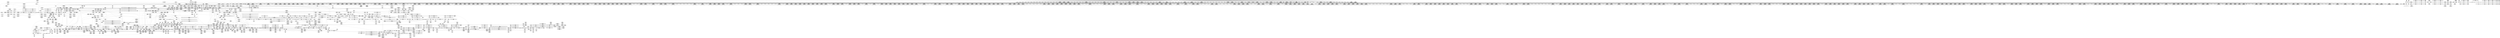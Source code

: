digraph {
	CE0x486a160 [shape=record,shape=Mrecord,label="{CE0x486a160|__preempt_count_sub:_val|Function::__preempt_count_sub&Arg::val::|*SummSource*}"]
	CE0x48641e0 [shape=record,shape=Mrecord,label="{CE0x48641e0|rcu_lock_release:_tmp1|*SummSink*}"]
	CE0x47a3080 [shape=record,shape=Mrecord,label="{CE0x47a3080|COLLAPSED:_GCMRE___llvm_gcov_ctr127_internal_global_11_x_i64_zeroinitializer:_elem_0:default:}"]
	CE0x483a400 [shape=record,shape=Mrecord,label="{CE0x483a400|_call_void_lockdep_rcu_suspicious(i8*_getelementptr_inbounds_(_25_x_i8_,_25_x_i8_*_.str45,_i32_0,_i32_0),_i32_934,_i8*_getelementptr_inbounds_(_44_x_i8_,_44_x_i8_*_.str47,_i32_0,_i32_0))_#10,_!dbg_!27726|include/linux/rcupdate.h,933|*SummSink*}"]
	CE0x483e7b0 [shape=record,shape=Mrecord,label="{CE0x483e7b0|__rcu_read_unlock:_entry|*SummSource*}"]
	"CONST[source:0(mediator),value:2(dynamic)][purpose:{subject}]"
	CE0x47b9600 [shape=record,shape=Mrecord,label="{CE0x47b9600|2472:_%struct.cred*,_:_CRE_1968,1976_|*MultipleSource*|Function::task_sid&Arg::task::|security/selinux/hooks.c,208|Function::selinux_msg_queue_msgrcv&Arg::target::}"]
	CE0x47ee870 [shape=record,shape=Mrecord,label="{CE0x47ee870|task_sid:_tmp23|security/selinux/hooks.c,208}"]
	CE0x4752820 [shape=record,shape=Mrecord,label="{CE0x4752820|rcu_read_lock:_do.body}"]
	CE0x4831a20 [shape=record,shape=Mrecord,label="{CE0x4831a20|GLOBAL:___preempt_count_sub|*Constant*|*SummSource*}"]
	CE0x4855560 [shape=record,shape=Mrecord,label="{CE0x4855560|i64*_getelementptr_inbounds_(_4_x_i64_,_4_x_i64_*___llvm_gcov_ctr129,_i64_0,_i64_0)|*Constant*}"]
	CE0x47ba320 [shape=record,shape=Mrecord,label="{CE0x47ba320|2472:_%struct.cred*,_:_CRE_2036,2040_|*MultipleSource*|Function::task_sid&Arg::task::|security/selinux/hooks.c,208|Function::selinux_msg_queue_msgrcv&Arg::target::}"]
	CE0x47fc0b0 [shape=record,shape=Mrecord,label="{CE0x47fc0b0|task_sid:_call3|security/selinux/hooks.c,208|*SummSink*}"]
	CE0x47e48c0 [shape=record,shape=Mrecord,label="{CE0x47e48c0|task_sid:_tmp14|security/selinux/hooks.c,208|*SummSink*}"]
	CE0x47c91d0 [shape=record,shape=Mrecord,label="{CE0x47c91d0|2472:_%struct.cred*,_:_CRE_2930,2931_}"]
	CE0x47dff60 [shape=record,shape=Mrecord,label="{CE0x47dff60|2472:_%struct.cred*,_:_CRE_6656,6660_|*MultipleSource*|Function::task_sid&Arg::task::|security/selinux/hooks.c,208|Function::selinux_msg_queue_msgrcv&Arg::target::}"]
	CE0x47fdec0 [shape=record,shape=Mrecord,label="{CE0x47fdec0|COLLAPSED:_GCMRE___llvm_gcov_ctr128_internal_global_4_x_i64_zeroinitializer:_elem_0:default:}"]
	CE0x4800770 [shape=record,shape=Mrecord,label="{CE0x4800770|rcu_read_lock:_tmp6|include/linux/rcupdate.h,882|*SummSource*}"]
	CE0x484ac60 [shape=record,shape=Mrecord,label="{CE0x484ac60|i64*_getelementptr_inbounds_(_4_x_i64_,_4_x_i64_*___llvm_gcov_ctr134,_i64_0,_i64_2)|*Constant*|*SummSource*}"]
	CE0x4856a00 [shape=record,shape=Mrecord,label="{CE0x4856a00|__rcu_read_unlock:_do.end}"]
	CE0x4850cf0 [shape=record,shape=Mrecord,label="{CE0x4850cf0|__rcu_read_unlock:_bb|*SummSink*}"]
	CE0x4804cd0 [shape=record,shape=Mrecord,label="{CE0x4804cd0|0:_i8,_:_GCMR_rcu_read_lock.__warned_internal_global_i8_0,_section_.data.unlikely_,_align_1:_elem_0:default:}"]
	CE0x47c00b0 [shape=record,shape=Mrecord,label="{CE0x47c00b0|2472:_%struct.cred*,_:_CRE_2512,2520_|*MultipleSource*|Function::task_sid&Arg::task::|security/selinux/hooks.c,208|Function::selinux_msg_queue_msgrcv&Arg::target::}"]
	CE0x48394d0 [shape=record,shape=Mrecord,label="{CE0x48394d0|rcu_read_unlock:_tmp20|include/linux/rcupdate.h,933|*SummSource*}"]
	CE0x4741ea0 [shape=record,shape=Mrecord,label="{CE0x4741ea0|i32_16|*Constant*|*SummSink*}"]
	CE0x476e4b0 [shape=record,shape=Mrecord,label="{CE0x476e4b0|selinux_msg_queue_msgrcv:_tobool|security/selinux/hooks.c,5284}"]
	CE0x47be2b0 [shape=record,shape=Mrecord,label="{CE0x47be2b0|2472:_%struct.cred*,_:_CRE_2344,2352_|*MultipleSource*|Function::task_sid&Arg::task::|security/selinux/hooks.c,208|Function::selinux_msg_queue_msgrcv&Arg::target::}"]
	CE0x47f3a90 [shape=record,shape=Mrecord,label="{CE0x47f3a90|rcu_read_lock:_land.lhs.true}"]
	CE0x47dc410 [shape=record,shape=Mrecord,label="{CE0x47dc410|2472:_%struct.cred*,_:_CRE_6456,6464_|*MultipleSource*|Function::task_sid&Arg::task::|security/selinux/hooks.c,208|Function::selinux_msg_queue_msgrcv&Arg::target::}"]
	"CONST[source:0(mediator),value:0(static)][purpose:{operation}]"
	CE0x474e3e0 [shape=record,shape=Mrecord,label="{CE0x474e3e0|selinux_msg_queue_msgrcv:_tmp9|security/selinux/hooks.c,5284|*SummSource*}"]
	CE0x47b4660 [shape=record,shape=Mrecord,label="{CE0x47b4660|2472:_%struct.cred*,_:_CRE_693,694_}"]
	CE0x4741c50 [shape=record,shape=Mrecord,label="{CE0x4741c50|i32_16|*Constant*}"]
	CE0x4759060 [shape=record,shape=Mrecord,label="{CE0x4759060|i64_6|*Constant*}"]
	CE0x47b6b10 [shape=record,shape=Mrecord,label="{CE0x47b6b10|2472:_%struct.cred*,_:_CRE_772,776_|*MultipleSource*|Function::task_sid&Arg::task::|security/selinux/hooks.c,208|Function::selinux_msg_queue_msgrcv&Arg::target::}"]
	CE0x47faf30 [shape=record,shape=Mrecord,label="{CE0x47faf30|task_sid:_tmp11|security/selinux/hooks.c,208}"]
	CE0x47d7800 [shape=record,shape=Mrecord,label="{CE0x47d7800|2472:_%struct.cred*,_:_CRE_6314,6315_}"]
	CE0x47f2190 [shape=record,shape=Mrecord,label="{CE0x47f2190|cred_sid:_cred|Function::cred_sid&Arg::cred::|*SummSource*}"]
	CE0x474f8e0 [shape=record,shape=Mrecord,label="{CE0x474f8e0|80:_i32,_112:_i8*,_:_CRE_53,54_}"]
	CE0x47f2eb0 [shape=record,shape=Mrecord,label="{CE0x47f2eb0|GLOBAL:_rcu_read_unlock|*Constant*|*SummSink*}"]
	CE0x47a9030 [shape=record,shape=Mrecord,label="{CE0x47a9030|cred_sid:_tmp}"]
	CE0x48483d0 [shape=record,shape=Mrecord,label="{CE0x48483d0|i64*_getelementptr_inbounds_(_4_x_i64_,_4_x_i64_*___llvm_gcov_ctr128,_i64_0,_i64_1)|*Constant*|*SummSource*}"]
	CE0x47905f0 [shape=record,shape=Mrecord,label="{CE0x47905f0|_call_void_mcount()_#3|*SummSink*}"]
	CE0x483fc70 [shape=record,shape=Mrecord,label="{CE0x483fc70|i64_ptrtoint_(i8*_blockaddress(_rcu_lock_acquire,_%__here)_to_i64)|*Constant*|*SummSink*}"]
	CE0x47bb010 [shape=record,shape=Mrecord,label="{CE0x47bb010|2472:_%struct.cred*,_:_CRE_2072,2076_|*MultipleSource*|Function::task_sid&Arg::task::|security/selinux/hooks.c,208|Function::selinux_msg_queue_msgrcv&Arg::target::}"]
	CE0x47bc6c0 [shape=record,shape=Mrecord,label="{CE0x47bc6c0|2472:_%struct.cred*,_:_CRE_2160,2168_|*MultipleSource*|Function::task_sid&Arg::task::|security/selinux/hooks.c,208|Function::selinux_msg_queue_msgrcv&Arg::target::}"]
	CE0x4853b60 [shape=record,shape=Mrecord,label="{CE0x4853b60|__rcu_read_unlock:_do.end|*SummSink*}"]
	CE0x47cb1e0 [shape=record,shape=Mrecord,label="{CE0x47cb1e0|2472:_%struct.cred*,_:_CRE_2957,2958_}"]
	CE0x4865990 [shape=record,shape=Mrecord,label="{CE0x4865990|i64*_getelementptr_inbounds_(_4_x_i64_,_4_x_i64_*___llvm_gcov_ctr133,_i64_0,_i64_2)|*Constant*|*SummSource*}"]
	CE0x482f200 [shape=record,shape=Mrecord,label="{CE0x482f200|i64*_getelementptr_inbounds_(_11_x_i64_,_11_x_i64_*___llvm_gcov_ctr132,_i64_0,_i64_0)|*Constant*|*SummSource*}"]
	CE0x47eb560 [shape=record,shape=Mrecord,label="{CE0x47eb560|rcu_read_unlock:_if.end|*SummSource*}"]
	CE0x48547d0 [shape=record,shape=Mrecord,label="{CE0x48547d0|__preempt_count_sub:_tmp6|./arch/x86/include/asm/preempt.h,78}"]
	CE0x3e82040 [shape=record,shape=Mrecord,label="{CE0x3e82040|selinux_msg_queue_msgrcv:_q_perm|security/selinux/hooks.c,5276|*SummSink*}"]
	CE0x482e2e0 [shape=record,shape=Mrecord,label="{CE0x482e2e0|rcu_read_unlock:_land.lhs.true2}"]
	CE0x47fcee0 [shape=record,shape=Mrecord,label="{CE0x47fcee0|GLOBAL:___llvm_gcov_ctr126|Global_var:__llvm_gcov_ctr126|*SummSource*}"]
	CE0x47d3500 [shape=record,shape=Mrecord,label="{CE0x47d3500|2472:_%struct.cred*,_:_CRE_6152,6168_|*MultipleSource*|Function::task_sid&Arg::task::|security/selinux/hooks.c,208|Function::selinux_msg_queue_msgrcv&Arg::target::}"]
	CE0x482b6a0 [shape=record,shape=Mrecord,label="{CE0x482b6a0|i64*_getelementptr_inbounds_(_4_x_i64_,_4_x_i64_*___llvm_gcov_ctr130,_i64_0,_i64_2)|*Constant*|*SummSink*}"]
	CE0x47ac430 [shape=record,shape=Mrecord,label="{CE0x47ac430|i64_7|*Constant*}"]
	CE0x47ba500 [shape=record,shape=Mrecord,label="{CE0x47ba500|2472:_%struct.cred*,_:_CRE_2040,2044_|*MultipleSource*|Function::task_sid&Arg::task::|security/selinux/hooks.c,208|Function::selinux_msg_queue_msgrcv&Arg::target::}"]
	CE0x476f8d0 [shape=record,shape=Mrecord,label="{CE0x476f8d0|80:_i32,_112:_i8*,_:_CRE_24,25_}"]
	CE0x47bbf40 [shape=record,shape=Mrecord,label="{CE0x47bbf40|2472:_%struct.cred*,_:_CRE_2128,2136_|*MultipleSource*|Function::task_sid&Arg::task::|security/selinux/hooks.c,208|Function::selinux_msg_queue_msgrcv&Arg::target::}"]
	CE0x479fa10 [shape=record,shape=Mrecord,label="{CE0x479fa10|rcu_read_lock:_tmp2}"]
	CE0x47c9c80 [shape=record,shape=Mrecord,label="{CE0x47c9c80|2472:_%struct.cred*,_:_CRE_2939,2940_}"]
	CE0x4846970 [shape=record,shape=Mrecord,label="{CE0x4846970|rcu_lock_acquire:_tmp5|include/linux/rcupdate.h,418}"]
	CE0x4846580 [shape=record,shape=Mrecord,label="{CE0x4846580|rcu_lock_release:_tmp1}"]
	CE0x4768310 [shape=record,shape=Mrecord,label="{CE0x4768310|2472:_%struct.cred*,_:_CRE_460,464_|*MultipleSource*|Function::task_sid&Arg::task::|security/selinux/hooks.c,208|Function::selinux_msg_queue_msgrcv&Arg::target::}"]
	CE0x4760640 [shape=record,shape=Mrecord,label="{CE0x4760640|selinux_msg_queue_msgrcv:_call|security/selinux/hooks.c,5273}"]
	CE0x4756380 [shape=record,shape=Mrecord,label="{CE0x4756380|i64_2|*Constant*}"]
	CE0x47a71f0 [shape=record,shape=Mrecord,label="{CE0x47a71f0|rcu_read_unlock:_bb}"]
	CE0x4769990 [shape=record,shape=Mrecord,label="{CE0x4769990|2472:_%struct.cred*,_:_CRE_552,560_|*MultipleSource*|Function::task_sid&Arg::task::|security/selinux/hooks.c,208|Function::selinux_msg_queue_msgrcv&Arg::target::}"]
	CE0x47ec810 [shape=record,shape=Mrecord,label="{CE0x47ec810|__preempt_count_add:_val|Function::__preempt_count_add&Arg::val::}"]
	CE0x47c61f0 [shape=record,shape=Mrecord,label="{CE0x47c61f0|2472:_%struct.cred*,_:_CRE_2864,2872_|*MultipleSource*|Function::task_sid&Arg::task::|security/selinux/hooks.c,208|Function::selinux_msg_queue_msgrcv&Arg::target::}"]
	CE0x47695d0 [shape=record,shape=Mrecord,label="{CE0x47695d0|2472:_%struct.cred*,_:_CRE_536,544_|*MultipleSource*|Function::task_sid&Arg::task::|security/selinux/hooks.c,208|Function::selinux_msg_queue_msgrcv&Arg::target::}"]
	CE0x4765120 [shape=record,shape=Mrecord,label="{CE0x4765120|40:_i8*,_:_CRE_0,8_|*MultipleSource*|Function::selinux_msg_queue_msgrcv&Arg::msg::|security/selinux/hooks.c,5277}"]
	CE0x475f270 [shape=record,shape=Mrecord,label="{CE0x475f270|_call_void_rcu_lock_acquire(%struct.lockdep_map*_rcu_lock_map)_#10,_!dbg_!27711|include/linux/rcupdate.h,881}"]
	CE0x47d6500 [shape=record,shape=Mrecord,label="{CE0x47d6500|2472:_%struct.cred*,_:_CRE_6298,6299_}"]
	CE0x4831340 [shape=record,shape=Mrecord,label="{CE0x4831340|rcu_read_unlock:_tmp11|include/linux/rcupdate.h,933|*SummSink*}"]
	CE0x47dd6d0 [shape=record,shape=Mrecord,label="{CE0x47dd6d0|2472:_%struct.cred*,_:_CRE_6504,6512_|*MultipleSource*|Function::task_sid&Arg::task::|security/selinux/hooks.c,208|Function::selinux_msg_queue_msgrcv&Arg::target::}"]
	CE0x4834240 [shape=record,shape=Mrecord,label="{CE0x4834240|GLOBAL:_rcu_read_unlock.__warned|Global_var:rcu_read_unlock.__warned|*SummSink*}"]
	CE0x4839ff0 [shape=record,shape=Mrecord,label="{CE0x4839ff0|rcu_read_unlock:_tmp18|include/linux/rcupdate.h,933|*SummSink*}"]
	CE0x47b35e0 [shape=record,shape=Mrecord,label="{CE0x47b35e0|i8*_getelementptr_inbounds_(_42_x_i8_,_42_x_i8_*_.str46,_i32_0,_i32_0)|*Constant*|*SummSink*}"]
	CE0x479e380 [shape=record,shape=Mrecord,label="{CE0x479e380|2472:_%struct.cred*,_:_CRE_48,56_|*MultipleSource*|Function::task_sid&Arg::task::|security/selinux/hooks.c,208|Function::selinux_msg_queue_msgrcv&Arg::target::}"]
	CE0x484ad80 [shape=record,shape=Mrecord,label="{CE0x484ad80|__preempt_count_add:_tmp2|*SummSource*}"]
	CE0x4770c80 [shape=record,shape=Mrecord,label="{CE0x4770c80|i64_3|*Constant*|*SummSource*}"]
	CE0x47c6850 [shape=record,shape=Mrecord,label="{CE0x47c6850|2472:_%struct.cred*,_:_CRE_2880,2884_|*MultipleSource*|Function::task_sid&Arg::task::|security/selinux/hooks.c,208|Function::selinux_msg_queue_msgrcv&Arg::target::}"]
	CE0x47f2260 [shape=record,shape=Mrecord,label="{CE0x47f2260|cred_sid:_cred|Function::cred_sid&Arg::cred::|*SummSink*}"]
	CE0x47c11a0 [shape=record,shape=Mrecord,label="{CE0x47c11a0|2472:_%struct.cred*,_:_CRE_2534,2535_}"]
	CE0x4750340 [shape=record,shape=Mrecord,label="{CE0x4750340|80:_i32,_112:_i8*,_:_CRE_63,64_}"]
	CE0x47ebf50 [shape=record,shape=Mrecord,label="{CE0x47ebf50|rcu_read_unlock:_call3|include/linux/rcupdate.h,933|*SummSource*}"]
	CE0x47dad70 [shape=record,shape=Mrecord,label="{CE0x47dad70|2472:_%struct.cred*,_:_CRE_6359,6360_}"]
	CE0x47f25f0 [shape=record,shape=Mrecord,label="{CE0x47f25f0|_ret_i32_%tmp6,_!dbg_!27716|security/selinux/hooks.c,197|*SummSource*}"]
	CE0x47a9910 [shape=record,shape=Mrecord,label="{CE0x47a9910|rcu_read_lock:_call|include/linux/rcupdate.h,882}"]
	CE0x482c580 [shape=record,shape=Mrecord,label="{CE0x482c580|__rcu_read_unlock:_tmp4|include/linux/rcupdate.h,244|*SummSink*}"]
	CE0x47fd8b0 [shape=record,shape=Mrecord,label="{CE0x47fd8b0|rcu_read_lock:_if.then}"]
	CE0x47b34b0 [shape=record,shape=Mrecord,label="{CE0x47b34b0|i8*_getelementptr_inbounds_(_42_x_i8_,_42_x_i8_*_.str46,_i32_0,_i32_0)|*Constant*}"]
	CE0x47d9350 [shape=record,shape=Mrecord,label="{CE0x47d9350|2472:_%struct.cred*,_:_CRE_6337,6338_}"]
	CE0x482c1c0 [shape=record,shape=Mrecord,label="{CE0x482c1c0|rcu_read_unlock:_tmp|*SummSource*}"]
	CE0x4776120 [shape=record,shape=Mrecord,label="{CE0x4776120|4:_i32,_:_CRE_4,8_|*MultipleSource*|security/selinux/hooks.c,5276|security/selinux/hooks.c,5276|security/selinux/hooks.c,5282}"]
	CE0x479f370 [shape=record,shape=Mrecord,label="{CE0x479f370|2472:_%struct.cred*,_:_CRE_256,264_|*MultipleSource*|Function::task_sid&Arg::task::|security/selinux/hooks.c,208|Function::selinux_msg_queue_msgrcv&Arg::target::}"]
	CE0x47921d0 [shape=record,shape=Mrecord,label="{CE0x47921d0|selinux_msg_queue_msgrcv:_tmp16|security/selinux/hooks.c,5287|*SummSink*}"]
	CE0x47c10b0 [shape=record,shape=Mrecord,label="{CE0x47c10b0|2472:_%struct.cred*,_:_CRE_2533,2534_}"]
	CE0x478f9d0 [shape=record,shape=Mrecord,label="{CE0x478f9d0|i64*_getelementptr_inbounds_(_5_x_i64_,_5_x_i64_*___llvm_gcov_ctr309,_i64_0,_i64_4)|*Constant*}"]
	CE0x479e7b0 [shape=record,shape=Mrecord,label="{CE0x479e7b0|rcu_read_lock:_tmp3}"]
	CE0x47c5de0 [shape=record,shape=Mrecord,label="{CE0x47c5de0|2472:_%struct.cred*,_:_CRE_2848,2856_|*MultipleSource*|Function::task_sid&Arg::task::|security/selinux/hooks.c,208|Function::selinux_msg_queue_msgrcv&Arg::target::}"]
	CE0x4794b90 [shape=record,shape=Mrecord,label="{CE0x4794b90|i64*_getelementptr_inbounds_(_13_x_i64_,_13_x_i64_*___llvm_gcov_ctr126,_i64_0,_i64_9)|*Constant*|*SummSource*}"]
	CE0x482f3d0 [shape=record,shape=Mrecord,label="{CE0x482f3d0|rcu_read_unlock:_tmp}"]
	CE0x47a08c0 [shape=record,shape=Mrecord,label="{CE0x47a08c0|_ret_void,_!dbg_!27717|include/linux/rcupdate.h,419|*SummSource*}"]
	CE0x47d2ea0 [shape=record,shape=Mrecord,label="{CE0x47d2ea0|2472:_%struct.cred*,_:_CRE_6008,6136_|*MultipleSource*|Function::task_sid&Arg::task::|security/selinux/hooks.c,208|Function::selinux_msg_queue_msgrcv&Arg::target::}"]
	CE0x47d8b00 [shape=record,shape=Mrecord,label="{CE0x47d8b00|2472:_%struct.cred*,_:_CRE_6330,6331_}"]
	CE0x47c8980 [shape=record,shape=Mrecord,label="{CE0x47c8980|2472:_%struct.cred*,_:_CRE_2923,2924_}"]
	CE0x47d1b50 [shape=record,shape=Mrecord,label="{CE0x47d1b50|2472:_%struct.cred*,_:_CRE_5936,5944_|*MultipleSource*|Function::task_sid&Arg::task::|security/selinux/hooks.c,208|Function::selinux_msg_queue_msgrcv&Arg::target::}"]
	CE0x47cd590 [shape=record,shape=Mrecord,label="{CE0x47cd590|2472:_%struct.cred*,_:_CRE_3032,3036_|*MultipleSource*|Function::task_sid&Arg::task::|security/selinux/hooks.c,208|Function::selinux_msg_queue_msgrcv&Arg::target::}"]
	CE0x481b120 [shape=record,shape=Mrecord,label="{CE0x481b120|rcu_read_lock:_tmp21|include/linux/rcupdate.h,884}"]
	CE0x47ed770 [shape=record,shape=Mrecord,label="{CE0x47ed770|task_sid:_tmp20|security/selinux/hooks.c,208|*SummSink*}"]
	CE0x478e9e0 [shape=record,shape=Mrecord,label="{CE0x478e9e0|selinux_msg_queue_msgrcv:_call7|security/selinux/hooks.c,5285|*SummSink*}"]
	CE0x4845700 [shape=record,shape=Mrecord,label="{CE0x4845700|GLOBAL:_lock_acquire|*Constant*|*SummSink*}"]
	CE0x4827310 [shape=record,shape=Mrecord,label="{CE0x4827310|rcu_read_unlock:_tmp3}"]
	CE0x47a2550 [shape=record,shape=Mrecord,label="{CE0x47a2550|GLOBAL:___llvm_gcov_ctr127|Global_var:__llvm_gcov_ctr127|*SummSource*}"]
	CE0x47c5590 [shape=record,shape=Mrecord,label="{CE0x47c5590|2472:_%struct.cred*,_:_CRE_2816,2824_|*MultipleSource*|Function::task_sid&Arg::task::|security/selinux/hooks.c,208|Function::selinux_msg_queue_msgrcv&Arg::target::}"]
	CE0x4802ff0 [shape=record,shape=Mrecord,label="{CE0x4802ff0|rcu_read_lock:_tmp5|include/linux/rcupdate.h,882}"]
	CE0x47a1a20 [shape=record,shape=Mrecord,label="{CE0x47a1a20|_call_void___rcu_read_lock()_#10,_!dbg_!27710|include/linux/rcupdate.h,879|*SummSink*}"]
	CE0x4772640 [shape=record,shape=Mrecord,label="{CE0x4772640|selinux_msg_queue_msgrcv:_tobool|security/selinux/hooks.c,5284|*SummSink*}"]
	CE0x47f7b20 [shape=record,shape=Mrecord,label="{CE0x47f7b20|GLOBAL:_lockdep_rcu_suspicious|*Constant*}"]
	CE0x47fd9a0 [shape=record,shape=Mrecord,label="{CE0x47fd9a0|rcu_read_lock:_if.then|*SummSource*}"]
	CE0x4807460 [shape=record,shape=Mrecord,label="{CE0x4807460|rcu_read_lock:_call3|include/linux/rcupdate.h,882|*SummSink*}"]
	CE0x483c490 [shape=record,shape=Mrecord,label="{CE0x483c490|rcu_read_unlock:_tmp22|include/linux/rcupdate.h,935|*SummSource*}"]
	CE0x4829fc0 [shape=record,shape=Mrecord,label="{CE0x4829fc0|i64*_getelementptr_inbounds_(_11_x_i64_,_11_x_i64_*___llvm_gcov_ctr132,_i64_0,_i64_8)|*Constant*}"]
	CE0x47fbe20 [shape=record,shape=Mrecord,label="{CE0x47fbe20|task_sid:_call3|security/selinux/hooks.c,208}"]
	CE0x47c4f00 [shape=record,shape=Mrecord,label="{CE0x47c4f00|2472:_%struct.cred*,_:_CRE_2792,2800_|*MultipleSource*|Function::task_sid&Arg::task::|security/selinux/hooks.c,208|Function::selinux_msg_queue_msgrcv&Arg::target::}"]
	CE0x474c260 [shape=record,shape=Mrecord,label="{CE0x474c260|GLOBAL:_task_sid|*Constant*}"]
	CE0x4850370 [shape=record,shape=Mrecord,label="{CE0x4850370|i64_ptrtoint_(i8*_blockaddress(_rcu_lock_release,_%__here)_to_i64)|*Constant*|*SummSink*}"]
	CE0x47e1c20 [shape=record,shape=Mrecord,label="{CE0x47e1c20|2472:_%struct.cred*,_:_CRE_10576,10584_|*MultipleSource*|Function::task_sid&Arg::task::|security/selinux/hooks.c,208|Function::selinux_msg_queue_msgrcv&Arg::target::}"]
	CE0x4826ff0 [shape=record,shape=Mrecord,label="{CE0x4826ff0|__preempt_count_add:_entry|*SummSink*}"]
	CE0x4745fc0 [shape=record,shape=Mrecord,label="{CE0x4745fc0|80:_i32,_112:_i8*,_:_CRE_72,73_|*MultipleSource*|security/selinux/hooks.c,5276|Function::selinux_msg_queue_msgrcv&Arg::msq::}"]
	CE0x479e280 [shape=record,shape=Mrecord,label="{CE0x479e280|2472:_%struct.cred*,_:_CRE_40,44_|*MultipleSource*|Function::task_sid&Arg::task::|security/selinux/hooks.c,208|Function::selinux_msg_queue_msgrcv&Arg::target::}"]
	CE0x47fce50 [shape=record,shape=Mrecord,label="{CE0x47fce50|task_sid:_tobool|security/selinux/hooks.c,208|*SummSink*}"]
	CE0x48387b0 [shape=record,shape=Mrecord,label="{CE0x48387b0|i64*_getelementptr_inbounds_(_11_x_i64_,_11_x_i64_*___llvm_gcov_ctr132,_i64_0,_i64_9)|*Constant*|*SummSource*}"]
	CE0x47da8b0 [shape=record,shape=Mrecord,label="{CE0x47da8b0|2472:_%struct.cred*,_:_CRE_6355,6356_}"]
	CE0x47ecb80 [shape=record,shape=Mrecord,label="{CE0x47ecb80|rcu_read_unlock:_tmp1}"]
	CE0x47614e0 [shape=record,shape=Mrecord,label="{CE0x47614e0|80:_i32,_112:_i8*,_:_CRE_68,69_}"]
	CE0x476ff70 [shape=record,shape=Mrecord,label="{CE0x476ff70|task_sid:_bb|*SummSource*}"]
	CE0x47c4a90 [shape=record,shape=Mrecord,label="{CE0x47c4a90|2472:_%struct.cred*,_:_CRE_2776,2784_|*MultipleSource*|Function::task_sid&Arg::task::|security/selinux/hooks.c,208|Function::selinux_msg_queue_msgrcv&Arg::target::}"]
	CE0x47fd200 [shape=record,shape=Mrecord,label="{CE0x47fd200|GLOBAL:_rcu_lock_acquire|*Constant*}"]
	CE0x47dca40 [shape=record,shape=Mrecord,label="{CE0x47dca40|2472:_%struct.cred*,_:_CRE_6474,6476_|*MultipleSource*|Function::task_sid&Arg::task::|security/selinux/hooks.c,208|Function::selinux_msg_queue_msgrcv&Arg::target::}"]
	CE0x47acb10 [shape=record,shape=Mrecord,label="{CE0x47acb10|rcu_read_lock:_tmp14|include/linux/rcupdate.h,882}"]
	CE0x4770ec0 [shape=record,shape=Mrecord,label="{CE0x4770ec0|rcu_read_lock:_tmp17|include/linux/rcupdate.h,882|*SummSource*}"]
	CE0x47c4650 [shape=record,shape=Mrecord,label="{CE0x47c4650|2472:_%struct.cred*,_:_CRE_2760,2768_|*MultipleSource*|Function::task_sid&Arg::task::|security/selinux/hooks.c,208|Function::selinux_msg_queue_msgrcv&Arg::target::}"]
	CE0x47455f0 [shape=record,shape=Mrecord,label="{CE0x47455f0|80:_i32,_112:_i8*,_:_CRE_58,59_}"]
	CE0x47cb0b0 [shape=record,shape=Mrecord,label="{CE0x47cb0b0|2472:_%struct.cred*,_:_CRE_2956,2957_}"]
	CE0x4810190 [shape=record,shape=Mrecord,label="{CE0x4810190|__preempt_count_sub:_do.body|*SummSource*}"]
	CE0x4890d20 [shape=record,shape=Mrecord,label="{CE0x4890d20|i32_0|*Constant*}"]
	CE0x47a3010 [shape=record,shape=Mrecord,label="{CE0x47a3010|rcu_read_lock:_tmp}"]
	CE0x4828c10 [shape=record,shape=Mrecord,label="{CE0x4828c10|__rcu_read_lock:_tmp6|include/linux/rcupdate.h,240}"]
	CE0x483f2f0 [shape=record,shape=Mrecord,label="{CE0x483f2f0|__rcu_read_lock:_do.end}"]
	CE0x4759400 [shape=record,shape=Mrecord,label="{CE0x4759400|i64_7|*Constant*}"]
	CE0x476d1d0 [shape=record,shape=Mrecord,label="{CE0x476d1d0|i64*_getelementptr_inbounds_(_5_x_i64_,_5_x_i64_*___llvm_gcov_ctr309,_i64_0,_i64_4)|*Constant*|*SummSink*}"]
	CE0x4854da0 [shape=record,shape=Mrecord,label="{CE0x4854da0|__preempt_count_sub:_do.end|*SummSource*}"]
	CE0x47588a0 [shape=record,shape=Mrecord,label="{CE0x47588a0|i64_0|*Constant*}"]
	CE0x47c1470 [shape=record,shape=Mrecord,label="{CE0x47c1470|2472:_%struct.cred*,_:_CRE_2544,2568_|*MultipleSource*|Function::task_sid&Arg::task::|security/selinux/hooks.c,208|Function::selinux_msg_queue_msgrcv&Arg::target::}"]
	CE0x4740b70 [shape=record,shape=Mrecord,label="{CE0x4740b70|selinux_msg_queue_msgrcv:_tmp4|*LoadInst*|security/selinux/hooks.c,5277|*SummSource*}"]
	CE0x482c7c0 [shape=record,shape=Mrecord,label="{CE0x482c7c0|__rcu_read_unlock:_tmp5|include/linux/rcupdate.h,244|*SummSink*}"]
	CE0x475c4a0 [shape=record,shape=Mrecord,label="{CE0x475c4a0|80:_i32,_112:_i8*,_:_CRE_120,128_|*MultipleSource*|security/selinux/hooks.c,5276|Function::selinux_msg_queue_msgrcv&Arg::msq::}"]
	CE0x47bf1b0 [shape=record,shape=Mrecord,label="{CE0x47bf1b0|2472:_%struct.cred*,_:_CRE_2408,2416_|*MultipleSource*|Function::task_sid&Arg::task::|security/selinux/hooks.c,208|Function::selinux_msg_queue_msgrcv&Arg::target::}"]
	CE0x4749ae0 [shape=record,shape=Mrecord,label="{CE0x4749ae0|task_sid:_if.end|*SummSource*}"]
	CE0x473a030 [shape=record,shape=Mrecord,label="{CE0x473a030|i64*_getelementptr_inbounds_(_4_x_i64_,_4_x_i64_*___llvm_gcov_ctr129,_i64_0,_i64_0)|*Constant*|*SummSink*}"]
	CE0x479be50 [shape=record,shape=Mrecord,label="{CE0x479be50|2472:_%struct.cred*,_:_CRE_360,368_|*MultipleSource*|Function::task_sid&Arg::task::|security/selinux/hooks.c,208|Function::selinux_msg_queue_msgrcv&Arg::target::}"]
	CE0x47c3380 [shape=record,shape=Mrecord,label="{CE0x47c3380|2472:_%struct.cred*,_:_CRE_2692,2696_|*MultipleSource*|Function::task_sid&Arg::task::|security/selinux/hooks.c,208|Function::selinux_msg_queue_msgrcv&Arg::target::}"]
	CE0x475cc40 [shape=record,shape=Mrecord,label="{CE0x475cc40|80:_i32,_112:_i8*,_:_CRE_144,152_|*MultipleSource*|security/selinux/hooks.c,5276|Function::selinux_msg_queue_msgrcv&Arg::msq::}"]
	CE0x47419a0 [shape=record,shape=Mrecord,label="{CE0x47419a0|avc_has_perm:_tclass|Function::avc_has_perm&Arg::tclass::|*SummSource*}"]
	CE0x48406e0 [shape=record,shape=Mrecord,label="{CE0x48406e0|rcu_lock_acquire:_tmp7|*SummSource*}"]
	CE0x475f750 [shape=record,shape=Mrecord,label="{CE0x475f750|i32_77|*Constant*}"]
	CE0x47a3e80 [shape=record,shape=Mrecord,label="{CE0x47a3e80|i64*_getelementptr_inbounds_(_11_x_i64_,_11_x_i64_*___llvm_gcov_ctr127,_i64_0,_i64_1)|*Constant*|*SummSink*}"]
	CE0x4754ad0 [shape=record,shape=Mrecord,label="{CE0x4754ad0|2472:_%struct.cred*,_:_CRE_720,728_|*MultipleSource*|Function::task_sid&Arg::task::|security/selinux/hooks.c,208|Function::selinux_msg_queue_msgrcv&Arg::target::}"]
	CE0x47b39d0 [shape=record,shape=Mrecord,label="{CE0x47b39d0|i64*_getelementptr_inbounds_(_11_x_i64_,_11_x_i64_*___llvm_gcov_ctr127,_i64_0,_i64_9)|*Constant*}"]
	CE0x473fdc0 [shape=record,shape=Mrecord,label="{CE0x473fdc0|i64*_getelementptr_inbounds_(_5_x_i64_,_5_x_i64_*___llvm_gcov_ctr309,_i64_0,_i64_0)|*Constant*}"]
	CE0x4826220 [shape=record,shape=Mrecord,label="{CE0x4826220|_ret_void,_!dbg_!27719|./arch/x86/include/asm/preempt.h,73|*SummSource*}"]
	CE0x4824a50 [shape=record,shape=Mrecord,label="{CE0x4824a50|rcu_read_unlock:_tmp13|include/linux/rcupdate.h,933|*SummSink*}"]
	CE0x47c8720 [shape=record,shape=Mrecord,label="{CE0x47c8720|2472:_%struct.cred*,_:_CRE_2921,2922_}"]
	CE0x4851050 [shape=record,shape=Mrecord,label="{CE0x4851050|rcu_lock_release:_tmp7|*SummSink*}"]
	CE0x474f1d0 [shape=record,shape=Mrecord,label="{CE0x474f1d0|80:_i32,_112:_i8*,_:_CRE_43,44_}"]
	CE0x479ca60 [shape=record,shape=Mrecord,label="{CE0x479ca60|_call_void_mcount()_#3|*SummSource*}"]
	CE0x47feb80 [shape=record,shape=Mrecord,label="{CE0x47feb80|rcu_read_lock:_do.end|*SummSink*}"]
	CE0x4768130 [shape=record,shape=Mrecord,label="{CE0x4768130|2472:_%struct.cred*,_:_CRE_456,460_|*MultipleSource*|Function::task_sid&Arg::task::|security/selinux/hooks.c,208|Function::selinux_msg_queue_msgrcv&Arg::target::}"]
	CE0x4758b60 [shape=record,shape=Mrecord,label="{CE0x4758b60|i64_0|*Constant*|*SummSource*}"]
	CE0x47c9ee0 [shape=record,shape=Mrecord,label="{CE0x47c9ee0|2472:_%struct.cred*,_:_CRE_2941,2942_}"]
	CE0x47a1170 [shape=record,shape=Mrecord,label="{CE0x47a1170|cred_sid:_tmp1}"]
	CE0x483be40 [shape=record,shape=Mrecord,label="{CE0x483be40|rcu_read_unlock:_tmp22|include/linux/rcupdate.h,935|*SummSink*}"]
	CE0x47d2a60 [shape=record,shape=Mrecord,label="{CE0x47d2a60|2472:_%struct.cred*,_:_CRE_5992,6000_|*MultipleSource*|Function::task_sid&Arg::task::|security/selinux/hooks.c,208|Function::selinux_msg_queue_msgrcv&Arg::target::}"]
	CE0x47f8ad0 [shape=record,shape=Mrecord,label="{CE0x47f8ad0|GLOBAL:_task_sid.__warned|Global_var:task_sid.__warned|*SummSink*}"]
	CE0x482cda0 [shape=record,shape=Mrecord,label="{CE0x482cda0|_call_void___preempt_count_add(i32_1)_#10,_!dbg_!27711|include/linux/rcupdate.h,239|*SummSink*}"]
	CE0x486a050 [shape=record,shape=Mrecord,label="{CE0x486a050|__preempt_count_sub:_val|Function::__preempt_count_sub&Arg::val::}"]
	CE0x47986a0 [shape=record,shape=Mrecord,label="{CE0x47986a0|i64*_getelementptr_inbounds_(_11_x_i64_,_11_x_i64_*___llvm_gcov_ctr127,_i64_0,_i64_1)|*Constant*|*SummSource*}"]
	CE0x47fe890 [shape=record,shape=Mrecord,label="{CE0x47fe890|rcu_read_lock:_if.end|*SummSink*}"]
	CE0x4760ee0 [shape=record,shape=Mrecord,label="{CE0x4760ee0|80:_i32,_112:_i8*,_:_CRE_7,8_}"]
	CE0x476c7a0 [shape=record,shape=Mrecord,label="{CE0x476c7a0|selinux_msg_queue_msgrcv:_tmp12|security/selinux/hooks.c,5285|*SummSource*}"]
	CE0x47ce030 [shape=record,shape=Mrecord,label="{CE0x47ce030|2472:_%struct.cred*,_:_CRE_3072,3080_|*MultipleSource*|Function::task_sid&Arg::task::|security/selinux/hooks.c,208|Function::selinux_msg_queue_msgrcv&Arg::target::}"]
	CE0x48473a0 [shape=record,shape=Mrecord,label="{CE0x48473a0|_call_void_lock_acquire(%struct.lockdep_map*_%map,_i32_0,_i32_0,_i32_2,_i32_0,_%struct.lockdep_map*_null,_i64_ptrtoint_(i8*_blockaddress(_rcu_lock_acquire,_%__here)_to_i64))_#10,_!dbg_!27716|include/linux/rcupdate.h,418|*SummSink*}"]
	CE0x479b6d0 [shape=record,shape=Mrecord,label="{CE0x479b6d0|i64*_getelementptr_inbounds_(_11_x_i64_,_11_x_i64_*___llvm_gcov_ctr132,_i64_0,_i64_1)|*Constant*}"]
	CE0x47b5a00 [shape=record,shape=Mrecord,label="{CE0x47b5a00|task_sid:_tmp19|security/selinux/hooks.c,208}"]
	CE0x4792db0 [shape=record,shape=Mrecord,label="{CE0x4792db0|_ret_i32_%rc.0,_!dbg_!27744|security/selinux/hooks.c,5287|*SummSource*}"]
	CE0x473a9b0 [shape=record,shape=Mrecord,label="{CE0x473a9b0|selinux_msg_queue_msgrcv:_msg|Function::selinux_msg_queue_msgrcv&Arg::msg::}"]
	CE0x47ba890 [shape=record,shape=Mrecord,label="{CE0x47ba890|2472:_%struct.cred*,_:_CRE_2048,2052_|*MultipleSource*|Function::task_sid&Arg::task::|security/selinux/hooks.c,208|Function::selinux_msg_queue_msgrcv&Arg::target::}"]
	CE0x4855450 [shape=record,shape=Mrecord,label="{CE0x4855450|i64_1|*Constant*}"]
	CE0x4841020 [shape=record,shape=Mrecord,label="{CE0x4841020|rcu_lock_release:___here}"]
	CE0x47bbd60 [shape=record,shape=Mrecord,label="{CE0x47bbd60|2472:_%struct.cred*,_:_CRE_2120,2128_|*MultipleSource*|Function::task_sid&Arg::task::|security/selinux/hooks.c,208|Function::selinux_msg_queue_msgrcv&Arg::target::}"]
	CE0x47ad840 [shape=record,shape=Mrecord,label="{CE0x47ad840|rcu_read_lock:_tmp16|include/linux/rcupdate.h,882|*SummSink*}"]
	CE0x4798250 [shape=record,shape=Mrecord,label="{CE0x4798250|task_sid:_tmp2}"]
	CE0x47dea20 [shape=record,shape=Mrecord,label="{CE0x47dea20|2472:_%struct.cred*,_:_CRE_6576,6584_|*MultipleSource*|Function::task_sid&Arg::task::|security/selinux/hooks.c,208|Function::selinux_msg_queue_msgrcv&Arg::target::}"]
	CE0x4797a20 [shape=record,shape=Mrecord,label="{CE0x4797a20|task_sid:_real_cred|security/selinux/hooks.c,208|*SummSink*}"]
	CE0x47be0d0 [shape=record,shape=Mrecord,label="{CE0x47be0d0|2472:_%struct.cred*,_:_CRE_2336,2344_|*MultipleSource*|Function::task_sid&Arg::task::|security/selinux/hooks.c,208|Function::selinux_msg_queue_msgrcv&Arg::target::}"]
	CE0x47d6890 [shape=record,shape=Mrecord,label="{CE0x47d6890|2472:_%struct.cred*,_:_CRE_6301,6302_}"]
	CE0x47ddb10 [shape=record,shape=Mrecord,label="{CE0x47ddb10|2472:_%struct.cred*,_:_CRE_6520,6528_|*MultipleSource*|Function::task_sid&Arg::task::|security/selinux/hooks.c,208|Function::selinux_msg_queue_msgrcv&Arg::target::}"]
	CE0x4796630 [shape=record,shape=Mrecord,label="{CE0x4796630|_call_void_rcu_lock_acquire(%struct.lockdep_map*_rcu_lock_map)_#10,_!dbg_!27711|include/linux/rcupdate.h,881|*SummSink*}"]
	CE0x47d2620 [shape=record,shape=Mrecord,label="{CE0x47d2620|2472:_%struct.cred*,_:_CRE_5976,5984_|*MultipleSource*|Function::task_sid&Arg::task::|security/selinux/hooks.c,208|Function::selinux_msg_queue_msgrcv&Arg::target::}"]
	CE0x47c8850 [shape=record,shape=Mrecord,label="{CE0x47c8850|2472:_%struct.cred*,_:_CRE_2922,2923_}"]
	CE0x4774c80 [shape=record,shape=Mrecord,label="{CE0x4774c80|avc_has_perm:_ssid|Function::avc_has_perm&Arg::ssid::|*SummSource*}"]
	CE0x4868d90 [shape=record,shape=Mrecord,label="{CE0x4868d90|i64*_getelementptr_inbounds_(_4_x_i64_,_4_x_i64_*___llvm_gcov_ctr135,_i64_0,_i64_2)|*Constant*|*SummSource*}"]
	CE0x47c8260 [shape=record,shape=Mrecord,label="{CE0x47c8260|2472:_%struct.cred*,_:_CRE_2917,2918_}"]
	CE0x4825420 [shape=record,shape=Mrecord,label="{CE0x4825420|rcu_lock_acquire:_tmp4|include/linux/rcupdate.h,418|*SummSink*}"]
	CE0x47bd200 [shape=record,shape=Mrecord,label="{CE0x47bd200|2472:_%struct.cred*,_:_CRE_2272,2280_|*MultipleSource*|Function::task_sid&Arg::task::|security/selinux/hooks.c,208|Function::selinux_msg_queue_msgrcv&Arg::target::}"]
	CE0x47d62a0 [shape=record,shape=Mrecord,label="{CE0x47d62a0|2472:_%struct.cred*,_:_CRE_6296,6297_}"]
	CE0x47fff80 [shape=record,shape=Mrecord,label="{CE0x47fff80|rcu_read_unlock:_do.end|*SummSource*}"]
	CE0x4839d50 [shape=record,shape=Mrecord,label="{CE0x4839d50|rcu_read_unlock:_tmp18|include/linux/rcupdate.h,933}"]
	CE0x4768ca0 [shape=record,shape=Mrecord,label="{CE0x4768ca0|2472:_%struct.cred*,_:_CRE_496,504_|*MultipleSource*|Function::task_sid&Arg::task::|security/selinux/hooks.c,208|Function::selinux_msg_queue_msgrcv&Arg::target::}"]
	CE0x47f7700 [shape=record,shape=Mrecord,label="{CE0x47f7700|i8*_getelementptr_inbounds_(_25_x_i8_,_25_x_i8_*_.str45,_i32_0,_i32_0)|*Constant*|*SummSink*}"]
	CE0x48311d0 [shape=record,shape=Mrecord,label="{CE0x48311d0|rcu_read_unlock:_tmp11|include/linux/rcupdate.h,933|*SummSource*}"]
	CE0x47ab4d0 [shape=record,shape=Mrecord,label="{CE0x47ab4d0|2472:_%struct.cred*,_:_CRE_408,416_|*MultipleSource*|Function::task_sid&Arg::task::|security/selinux/hooks.c,208|Function::selinux_msg_queue_msgrcv&Arg::target::}"]
	CE0x4801190 [shape=record,shape=Mrecord,label="{CE0x4801190|rcu_read_lock:_tmp7|include/linux/rcupdate.h,882|*SummSink*}"]
	CE0x4814f50 [shape=record,shape=Mrecord,label="{CE0x4814f50|__rcu_read_unlock:_tmp1|*SummSink*}"]
	CE0x47460f0 [shape=record,shape=Mrecord,label="{CE0x47460f0|80:_i32,_112:_i8*,_:_CRE_76,80_|*MultipleSource*|security/selinux/hooks.c,5276|Function::selinux_msg_queue_msgrcv&Arg::msq::}"]
	CE0x47b8ac0 [shape=record,shape=Mrecord,label="{CE0x47b8ac0|2472:_%struct.cred*,_:_CRE_1920,1928_|*MultipleSource*|Function::task_sid&Arg::task::|security/selinux/hooks.c,208|Function::selinux_msg_queue_msgrcv&Arg::target::}"]
	CE0x479fe70 [shape=record,shape=Mrecord,label="{CE0x479fe70|2472:_%struct.cred*,_:_CRE_192,200_|*MultipleSource*|Function::task_sid&Arg::task::|security/selinux/hooks.c,208|Function::selinux_msg_queue_msgrcv&Arg::target::}"]
	CE0x47b7bc0 [shape=record,shape=Mrecord,label="{CE0x47b7bc0|2472:_%struct.cred*,_:_CRE_1856,1864_|*MultipleSource*|Function::task_sid&Arg::task::|security/selinux/hooks.c,208|Function::selinux_msg_queue_msgrcv&Arg::target::}"]
	CE0x47d88a0 [shape=record,shape=Mrecord,label="{CE0x47d88a0|2472:_%struct.cred*,_:_CRE_6328,6329_}"]
	CE0x47f9fb0 [shape=record,shape=Mrecord,label="{CE0x47f9fb0|i64_4|*Constant*|*SummSource*}"]
	CE0x47c0cf0 [shape=record,shape=Mrecord,label="{CE0x47c0cf0|2472:_%struct.cred*,_:_CRE_2529,2530_}"]
	CE0x4803a80 [shape=record,shape=Mrecord,label="{CE0x4803a80|GLOBAL:_rcu_lock_map|Global_var:rcu_lock_map|*SummSource*}"]
	CE0x483bc50 [shape=record,shape=Mrecord,label="{CE0x483bc50|rcu_read_unlock:_tmp21|include/linux/rcupdate.h,935|*SummSource*}"]
	CE0x47549e0 [shape=record,shape=Mrecord,label="{CE0x47549e0|2472:_%struct.cred*,_:_CRE_712,720_|*MultipleSource*|Function::task_sid&Arg::task::|security/selinux/hooks.c,208|Function::selinux_msg_queue_msgrcv&Arg::target::}"]
	CE0x475ae90 [shape=record,shape=Mrecord,label="{CE0x475ae90|selinux_msg_queue_msgrcv:_if.end}"]
	CE0x4808190 [shape=record,shape=Mrecord,label="{CE0x4808190|rcu_lock_acquire:_tmp2}"]
	CE0x47cf2f0 [shape=record,shape=Mrecord,label="{CE0x47cf2f0|2472:_%struct.cred*,_:_CRE_3128,3136_|*MultipleSource*|Function::task_sid&Arg::task::|security/selinux/hooks.c,208|Function::selinux_msg_queue_msgrcv&Arg::target::}"]
	CE0x4751250 [shape=record,shape=Mrecord,label="{CE0x4751250|_call_void_mcount()_#3}"]
	CE0x47d9810 [shape=record,shape=Mrecord,label="{CE0x47d9810|2472:_%struct.cred*,_:_CRE_6341,6342_}"]
	CE0x47f3e00 [shape=record,shape=Mrecord,label="{CE0x47f3e00|rcu_read_lock:_land.lhs.true|*SummSink*}"]
	CE0x476a110 [shape=record,shape=Mrecord,label="{CE0x476a110|2472:_%struct.cred*,_:_CRE_584,592_|*MultipleSource*|Function::task_sid&Arg::task::|security/selinux/hooks.c,208|Function::selinux_msg_queue_msgrcv&Arg::target::}"]
	CE0x4751500 [shape=record,shape=Mrecord,label="{CE0x4751500|rcu_read_lock:_tmp3|*SummSource*}"]
	CE0x4797230 [shape=record,shape=Mrecord,label="{CE0x4797230|GLOBAL:_rcu_read_lock|*Constant*}"]
	CE0x47980d0 [shape=record,shape=Mrecord,label="{CE0x47980d0|_call_void_mcount()_#3}"]
	CE0x47ce220 [shape=record,shape=Mrecord,label="{CE0x47ce220|2472:_%struct.cred*,_:_CRE_3080,3084_|*MultipleSource*|Function::task_sid&Arg::task::|security/selinux/hooks.c,208|Function::selinux_msg_queue_msgrcv&Arg::target::}"]
	CE0x478ef40 [shape=record,shape=Mrecord,label="{CE0x478ef40|i16_26|*Constant*|*SummSink*}"]
	CE0x484f650 [shape=record,shape=Mrecord,label="{CE0x484f650|_call_void_asm_addl_$1,_%gs:$0_,_*m,ri,*m,_dirflag_,_fpsr_,_flags_(i32*___preempt_count,_i32_%val,_i32*___preempt_count)_#3,_!dbg_!27714,_!srcloc_!27717|./arch/x86/include/asm/preempt.h,72|*SummSink*}"]
	CE0x47c4cb0 [shape=record,shape=Mrecord,label="{CE0x47c4cb0|2472:_%struct.cred*,_:_CRE_2784,2792_|*MultipleSource*|Function::task_sid&Arg::task::|security/selinux/hooks.c,208|Function::selinux_msg_queue_msgrcv&Arg::target::}"]
	CE0x482a030 [shape=record,shape=Mrecord,label="{CE0x482a030|rcu_read_unlock:_tmp9|include/linux/rcupdate.h,933|*SummSource*}"]
	CE0x473db50 [shape=record,shape=Mrecord,label="{CE0x473db50|selinux_msg_queue_msgrcv:_tmp|*SummSource*}"]
	CE0x47df6e0 [shape=record,shape=Mrecord,label="{CE0x47df6e0|2472:_%struct.cred*,_:_CRE_6632,6640_|*MultipleSource*|Function::task_sid&Arg::task::|security/selinux/hooks.c,208|Function::selinux_msg_queue_msgrcv&Arg::target::}"]
	CE0x47ec550 [shape=record,shape=Mrecord,label="{CE0x47ec550|rcu_read_unlock:_tmp13|include/linux/rcupdate.h,933}"]
	CE0x483d700 [shape=record,shape=Mrecord,label="{CE0x483d700|rcu_lock_release:_map|Function::rcu_lock_release&Arg::map::}"]
	CE0x484eca0 [shape=record,shape=Mrecord,label="{CE0x484eca0|rcu_lock_release:_tmp6|*SummSink*}"]
	CE0x4740d70 [shape=record,shape=Mrecord,label="{CE0x4740d70|selinux_msg_queue_msgrcv:_tmp5|security/selinux/hooks.c,5277}"]
	CE0x48542f0 [shape=record,shape=Mrecord,label="{CE0x48542f0|__preempt_count_add:_tmp5|./arch/x86/include/asm/preempt.h,72}"]
	CE0x4801790 [shape=record,shape=Mrecord,label="{CE0x4801790|GLOBAL:_rcu_read_lock.__warned|Global_var:rcu_read_lock.__warned|*SummSink*}"]
	CE0x47bdb30 [shape=record,shape=Mrecord,label="{CE0x47bdb30|2472:_%struct.cred*,_:_CRE_2312,2320_|*MultipleSource*|Function::task_sid&Arg::task::|security/selinux/hooks.c,208|Function::selinux_msg_queue_msgrcv&Arg::target::}"]
	CE0x47cc020 [shape=record,shape=Mrecord,label="{CE0x47cc020|2472:_%struct.cred*,_:_CRE_2969,2970_}"]
	CE0x47519d0 [shape=record,shape=Mrecord,label="{CE0x47519d0|_ret_i32_%call7,_!dbg_!27749|security/selinux/hooks.c,210|*SummSink*}"]
	CE0x479cf50 [shape=record,shape=Mrecord,label="{CE0x479cf50|cred_sid:_tmp2|*SummSource*}"]
	CE0x47a73d0 [shape=record,shape=Mrecord,label="{CE0x47a73d0|2472:_%struct.cred*,_:_CRE_96,104_|*MultipleSource*|Function::task_sid&Arg::task::|security/selinux/hooks.c,208|Function::selinux_msg_queue_msgrcv&Arg::target::}"]
	CE0x47c2c00 [shape=record,shape=Mrecord,label="{CE0x47c2c00|2472:_%struct.cred*,_:_CRE_2664,2672_|*MultipleSource*|Function::task_sid&Arg::task::|security/selinux/hooks.c,208|Function::selinux_msg_queue_msgrcv&Arg::target::}"]
	CE0x475c650 [shape=record,shape=Mrecord,label="{CE0x475c650|80:_i32,_112:_i8*,_:_CRE_128,136_|*MultipleSource*|security/selinux/hooks.c,5276|Function::selinux_msg_queue_msgrcv&Arg::msq::}"]
	CE0x47c85f0 [shape=record,shape=Mrecord,label="{CE0x47c85f0|2472:_%struct.cred*,_:_CRE_2920,2921_}"]
	CE0x47ac700 [shape=record,shape=Mrecord,label="{CE0x47ac700|rcu_read_lock:_tmp13|include/linux/rcupdate.h,882|*SummSource*}"]
	CE0x479efa0 [shape=record,shape=Mrecord,label="{CE0x479efa0|cred_sid:_tmp1|*SummSink*}"]
	CE0x47b4e50 [shape=record,shape=Mrecord,label="{CE0x47b4e50|i64*_getelementptr_inbounds_(_13_x_i64_,_13_x_i64_*___llvm_gcov_ctr126,_i64_0,_i64_8)|*Constant*}"]
	CE0x47d3970 [shape=record,shape=Mrecord,label="{CE0x47d3970|2472:_%struct.cred*,_:_CRE_6176,6180_|*MultipleSource*|Function::task_sid&Arg::task::|security/selinux/hooks.c,208|Function::selinux_msg_queue_msgrcv&Arg::target::}"]
	CE0x47486d0 [shape=record,shape=Mrecord,label="{CE0x47486d0|selinux_msg_queue_msgrcv:_target|Function::selinux_msg_queue_msgrcv&Arg::target::}"]
	CE0x47ead60 [shape=record,shape=Mrecord,label="{CE0x47ead60|cred_sid:_tmp6|security/selinux/hooks.c,197|*SummSource*}"]
	CE0x4854550 [shape=record,shape=Mrecord,label="{CE0x4854550|GLOBAL:___preempt_count|Global_var:__preempt_count}"]
	CE0x4800640 [shape=record,shape=Mrecord,label="{CE0x4800640|rcu_read_lock:_tmp6|include/linux/rcupdate.h,882}"]
	CE0x47b8cd0 [shape=record,shape=Mrecord,label="{CE0x47b8cd0|2472:_%struct.cred*,_:_CRE_1928,1936_|*MultipleSource*|Function::task_sid&Arg::task::|security/selinux/hooks.c,208|Function::selinux_msg_queue_msgrcv&Arg::target::}"]
	CE0x47a9a00 [shape=record,shape=Mrecord,label="{CE0x47a9a00|_ret_void,_!dbg_!27717|include/linux/rcupdate.h,419}"]
	CE0x4840ad0 [shape=record,shape=Mrecord,label="{CE0x4840ad0|i8*_undef|*Constant*|*SummSource*}"]
	CE0x482fd80 [shape=record,shape=Mrecord,label="{CE0x482fd80|COLLAPSED:_GCMRE___llvm_gcov_ctr130_internal_global_4_x_i64_zeroinitializer:_elem_0:default:}"]
	CE0x48330b0 [shape=record,shape=Mrecord,label="{CE0x48330b0|__preempt_count_add:_tmp6|./arch/x86/include/asm/preempt.h,73}"]
	CE0x47be880 [shape=record,shape=Mrecord,label="{CE0x47be880|2472:_%struct.cred*,_:_CRE_2368,2376_|*MultipleSource*|Function::task_sid&Arg::task::|security/selinux/hooks.c,208|Function::selinux_msg_queue_msgrcv&Arg::target::}"]
	CE0x475bd00 [shape=record,shape=Mrecord,label="{CE0x475bd00|_call_void_rcu_read_lock()_#10,_!dbg_!27712|security/selinux/hooks.c,207|*SummSink*}"]
	CE0x47e0bf0 [shape=record,shape=Mrecord,label="{CE0x47e0bf0|2472:_%struct.cred*,_:_CRE_10528,10536_|*MultipleSource*|Function::task_sid&Arg::task::|security/selinux/hooks.c,208|Function::selinux_msg_queue_msgrcv&Arg::target::}"]
	CE0x484e7c0 [shape=record,shape=Mrecord,label="{CE0x484e7c0|_call_void_mcount()_#3|*SummSink*}"]
	CE0x3e820b0 [shape=record,shape=Mrecord,label="{CE0x3e820b0|80:_i32,_112:_i8*,_:_CRE_3,4_}"]
	CE0x474ec10 [shape=record,shape=Mrecord,label="{CE0x474ec10|selinux_msg_queue_msgrcv:_tmp10|security/selinux/hooks.c,5284|*SummSource*}"]
	CE0x47cb7d0 [shape=record,shape=Mrecord,label="{CE0x47cb7d0|2472:_%struct.cred*,_:_CRE_2962,2963_}"]
	CE0x48067d0 [shape=record,shape=Mrecord,label="{CE0x48067d0|rcu_read_lock:_tmp11|include/linux/rcupdate.h,882|*SummSource*}"]
	CE0x47734a0 [shape=record,shape=Mrecord,label="{CE0x47734a0|4:_i32,_:_CRE_0,2_|*MultipleSource*|security/selinux/hooks.c,5276|security/selinux/hooks.c,5276|security/selinux/hooks.c,5282}"]
	CE0x4764d60 [shape=record,shape=Mrecord,label="{CE0x4764d60|80:_i32,_112:_i8*,_:_CRE_50,51_}"]
	CE0x474bb60 [shape=record,shape=Mrecord,label="{CE0x474bb60|80:_i32,_112:_i8*,_:_CRE_33,34_}"]
	CE0x47722b0 [shape=record,shape=Mrecord,label="{CE0x47722b0|_ret_i32_%retval.0,_!dbg_!27728|security/selinux/avc.c,775|*SummSource*}"]
	CE0x47d7a60 [shape=record,shape=Mrecord,label="{CE0x47d7a60|2472:_%struct.cred*,_:_CRE_6316,6317_}"]
	CE0x479d890 [shape=record,shape=Mrecord,label="{CE0x479d890|__rcu_read_lock:_entry|*SummSource*}"]
	CE0x4808480 [shape=record,shape=Mrecord,label="{CE0x4808480|i64*_getelementptr_inbounds_(_4_x_i64_,_4_x_i64_*___llvm_gcov_ctr130,_i64_0,_i64_2)|*Constant*}"]
	CE0x475c9d0 [shape=record,shape=Mrecord,label="{CE0x475c9d0|COLLAPSED:_GCMRE___llvm_gcov_ctr309_internal_global_5_x_i64_zeroinitializer:_elem_0:default:}"]
	CE0x482c830 [shape=record,shape=Mrecord,label="{CE0x482c830|_call_void_asm_sideeffect_,_memory_,_dirflag_,_fpsr_,_flags_()_#3,_!dbg_!27711,_!srcloc_!27714|include/linux/rcupdate.h,244}"]
	CE0x47dafd0 [shape=record,shape=Mrecord,label="{CE0x47dafd0|2472:_%struct.cred*,_:_CRE_6368,6376_|*MultipleSource*|Function::task_sid&Arg::task::|security/selinux/hooks.c,208|Function::selinux_msg_queue_msgrcv&Arg::target::}"]
	CE0x4770f30 [shape=record,shape=Mrecord,label="{CE0x4770f30|rcu_read_lock:_tmp17|include/linux/rcupdate.h,882|*SummSink*}"]
	CE0x47582d0 [shape=record,shape=Mrecord,label="{CE0x47582d0|task_sid:_tmp5|security/selinux/hooks.c,208}"]
	CE0x47f7480 [shape=record,shape=Mrecord,label="{CE0x47f7480|i8*_getelementptr_inbounds_(_25_x_i8_,_25_x_i8_*_.str45,_i32_0,_i32_0)|*Constant*|*SummSource*}"]
	CE0x4774540 [shape=record,shape=Mrecord,label="{CE0x4774540|avc_has_perm:_entry|*SummSink*}"]
	CE0x4807ca0 [shape=record,shape=Mrecord,label="{CE0x4807ca0|rcu_read_unlock:_tmp12|include/linux/rcupdate.h,933|*SummSink*}"]
	CE0x4792f70 [shape=record,shape=Mrecord,label="{CE0x4792f70|_ret_i32_%rc.0,_!dbg_!27744|security/selinux/hooks.c,5287|*SummSink*}"]
	CE0x47c0290 [shape=record,shape=Mrecord,label="{CE0x47c0290|2472:_%struct.cred*,_:_CRE_2520,2521_}"]
	CE0x4742380 [shape=record,shape=Mrecord,label="{CE0x4742380|i32_(i32,_i32,_i16,_i32,_%struct.common_audit_data*)*_bitcast_(i32_(i32,_i32,_i16,_i32,_%struct.common_audit_data.495*)*_avc_has_perm_to_i32_(i32,_i32,_i16,_i32,_%struct.common_audit_data*)*)|*Constant*|*SummSource*}"]
	CE0x4867150 [shape=record,shape=Mrecord,label="{CE0x4867150|i64*_getelementptr_inbounds_(_4_x_i64_,_4_x_i64_*___llvm_gcov_ctr134,_i64_0,_i64_0)|*Constant*|*SummSource*}"]
	CE0x4864d90 [shape=record,shape=Mrecord,label="{CE0x4864d90|_call_void_mcount()_#3|*SummSink*}"]
	CE0x47ad1f0 [shape=record,shape=Mrecord,label="{CE0x47ad1f0|rcu_read_lock:_tmp15|include/linux/rcupdate.h,882|*SummSource*}"]
	CE0x475e8e0 [shape=record,shape=Mrecord,label="{CE0x475e8e0|task_sid:_task|Function::task_sid&Arg::task::|*SummSource*}"]
	CE0x484fd90 [shape=record,shape=Mrecord,label="{CE0x484fd90|i64*_getelementptr_inbounds_(_4_x_i64_,_4_x_i64_*___llvm_gcov_ctr133,_i64_0,_i64_3)|*Constant*}"]
	CE0x47fa0c0 [shape=record,shape=Mrecord,label="{CE0x47fa0c0|i64_4|*Constant*|*SummSink*}"]
	CE0x47b8eb0 [shape=record,shape=Mrecord,label="{CE0x47b8eb0|2472:_%struct.cred*,_:_CRE_1936,1944_|*MultipleSource*|Function::task_sid&Arg::task::|security/selinux/hooks.c,208|Function::selinux_msg_queue_msgrcv&Arg::target::}"]
	CE0x47f8400 [shape=record,shape=Mrecord,label="{CE0x47f8400|task_sid:_tmp8|security/selinux/hooks.c,208|*SummSink*}"]
	CE0x48389a0 [shape=record,shape=Mrecord,label="{CE0x48389a0|i64*_getelementptr_inbounds_(_11_x_i64_,_11_x_i64_*___llvm_gcov_ctr132,_i64_0,_i64_9)|*Constant*|*SummSink*}"]
	CE0x4758040 [shape=record,shape=Mrecord,label="{CE0x4758040|selinux_msg_queue_msgrcv:_sid4|security/selinux/hooks.c,5282|*SummSource*}"]
	CE0x4846800 [shape=record,shape=Mrecord,label="{CE0x4846800|rcu_lock_release:_tmp1|*SummSource*}"]
	CE0x4758f50 [shape=record,shape=Mrecord,label="{CE0x4758f50|GLOBAL:___llvm_gcov_ctr309|Global_var:__llvm_gcov_ctr309|*SummSource*}"]
	CE0x48644a0 [shape=record,shape=Mrecord,label="{CE0x48644a0|rcu_lock_acquire:_tmp3}"]
	CE0x47d8fc0 [shape=record,shape=Mrecord,label="{CE0x47d8fc0|2472:_%struct.cred*,_:_CRE_6334,6335_}"]
	CE0x4756810 [shape=record,shape=Mrecord,label="{CE0x4756810|task_sid:_do.end}"]
	CE0x4847200 [shape=record,shape=Mrecord,label="{CE0x4847200|GLOBAL:_lock_acquire|*Constant*}"]
	CE0x48537d0 [shape=record,shape=Mrecord,label="{CE0x48537d0|i64*_getelementptr_inbounds_(_4_x_i64_,_4_x_i64_*___llvm_gcov_ctr129,_i64_0,_i64_2)|*Constant*|*SummSource*}"]
	CE0x4756940 [shape=record,shape=Mrecord,label="{CE0x4756940|task_sid:_do.end|*SummSink*}"]
	CE0x47ad360 [shape=record,shape=Mrecord,label="{CE0x47ad360|rcu_read_lock:_tmp15|include/linux/rcupdate.h,882|*SummSink*}"]
	CE0x47dbfd0 [shape=record,shape=Mrecord,label="{CE0x47dbfd0|2472:_%struct.cred*,_:_CRE_6440,6448_|*MultipleSource*|Function::task_sid&Arg::task::|security/selinux/hooks.c,208|Function::selinux_msg_queue_msgrcv&Arg::target::}"]
	CE0x483c860 [shape=record,shape=Mrecord,label="{CE0x483c860|GLOBAL:_rcu_lock_release|*Constant*}"]
	CE0x484c2b0 [shape=record,shape=Mrecord,label="{CE0x484c2b0|_call_void_asm_sideeffect_,_memory_,_dirflag_,_fpsr_,_flags_()_#3,_!dbg_!27711,_!srcloc_!27714|include/linux/rcupdate.h,244|*SummSink*}"]
	CE0x474a580 [shape=record,shape=Mrecord,label="{CE0x474a580|task_sid:_do.body}"]
	CE0x4840200 [shape=record,shape=Mrecord,label="{CE0x4840200|rcu_lock_acquire:_tmp6|*SummSink*}"]
	CE0x475d620 [shape=record,shape=Mrecord,label="{CE0x475d620|80:_i32,_112:_i8*,_:_CRE_16,17_}"]
	CE0x47eb4d0 [shape=record,shape=Mrecord,label="{CE0x47eb4d0|rcu_read_unlock:_if.end}"]
	CE0x47d9940 [shape=record,shape=Mrecord,label="{CE0x47d9940|2472:_%struct.cred*,_:_CRE_6342,6343_}"]
	CE0x476af40 [shape=record,shape=Mrecord,label="{CE0x476af40|2472:_%struct.cred*,_:_CRE_644,648_|*MultipleSource*|Function::task_sid&Arg::task::|security/selinux/hooks.c,208|Function::selinux_msg_queue_msgrcv&Arg::target::}"]
	CE0x4773f80 [shape=record,shape=Mrecord,label="{CE0x4773f80|i32_3|*Constant*|*SummSink*}"]
	CE0x475f8d0 [shape=record,shape=Mrecord,label="{CE0x475f8d0|_ret_void,_!dbg_!27735|include/linux/rcupdate.h,884|*SummSource*}"]
	CE0x48679c0 [shape=record,shape=Mrecord,label="{CE0x48679c0|__preempt_count_add:_tmp5|./arch/x86/include/asm/preempt.h,72|*SummSource*}"]
	CE0x47c0b10 [shape=record,shape=Mrecord,label="{CE0x47c0b10|2472:_%struct.cred*,_:_CRE_2527,2528_}"]
	CE0x4765460 [shape=record,shape=Mrecord,label="{CE0x4765460|40:_i8*,_:_CRE_16,24_|*MultipleSource*|Function::selinux_msg_queue_msgrcv&Arg::msg::|security/selinux/hooks.c,5277}"]
	CE0x474c5b0 [shape=record,shape=Mrecord,label="{CE0x474c5b0|80:_i32,_112:_i8*,_:_CRE_80,84_|*MultipleSource*|security/selinux/hooks.c,5276|Function::selinux_msg_queue_msgrcv&Arg::msq::}"]
	CE0x47ecd10 [shape=record,shape=Mrecord,label="{CE0x47ecd10|rcu_read_unlock:_tmp1|*SummSource*}"]
	CE0x474f3f0 [shape=record,shape=Mrecord,label="{CE0x474f3f0|80:_i32,_112:_i8*,_:_CRE_45,46_}"]
	CE0x4826600 [shape=record,shape=Mrecord,label="{CE0x4826600|_call_void_mcount()_#3}"]
	CE0x47c31a0 [shape=record,shape=Mrecord,label="{CE0x47c31a0|2472:_%struct.cred*,_:_CRE_2688,2692_|*MultipleSource*|Function::task_sid&Arg::task::|security/selinux/hooks.c,208|Function::selinux_msg_queue_msgrcv&Arg::target::}"]
	CE0x48183f0 [shape=record,shape=Mrecord,label="{CE0x48183f0|__preempt_count_add:_tmp7|./arch/x86/include/asm/preempt.h,73}"]
	CE0x47d3720 [shape=record,shape=Mrecord,label="{CE0x47d3720|2472:_%struct.cred*,_:_CRE_6168,6176_|*MultipleSource*|Function::task_sid&Arg::task::|security/selinux/hooks.c,208|Function::selinux_msg_queue_msgrcv&Arg::target::}"]
	CE0x47e07b0 [shape=record,shape=Mrecord,label="{CE0x47e07b0|2472:_%struct.cred*,_:_CRE_6680,6684_|*MultipleSource*|Function::task_sid&Arg::task::|security/selinux/hooks.c,208|Function::selinux_msg_queue_msgrcv&Arg::target::}"]
	CE0x48382b0 [shape=record,shape=Mrecord,label="{CE0x48382b0|i8*_getelementptr_inbounds_(_44_x_i8_,_44_x_i8_*_.str47,_i32_0,_i32_0)|*Constant*|*SummSource*}"]
	CE0x4852710 [shape=record,shape=Mrecord,label="{CE0x4852710|_call_void_mcount()_#3}"]
	CE0x47d95b0 [shape=record,shape=Mrecord,label="{CE0x47d95b0|2472:_%struct.cred*,_:_CRE_6339,6340_}"]
	CE0x483f6c0 [shape=record,shape=Mrecord,label="{CE0x483f6c0|%struct.lockdep_map*_null|*Constant*|*SummSource*}"]
	CE0x475dfc0 [shape=record,shape=Mrecord,label="{CE0x475dfc0|80:_i32,_112:_i8*,_:_CRE_32,33_}"]
	CE0x4755240 [shape=record,shape=Mrecord,label="{CE0x4755240|2472:_%struct.cred*,_:_CRE_760,768_|*MultipleSource*|Function::task_sid&Arg::task::|security/selinux/hooks.c,208|Function::selinux_msg_queue_msgrcv&Arg::target::}"]
	CE0x47d0610 [shape=record,shape=Mrecord,label="{CE0x47d0610|2472:_%struct.cred*,_:_CRE_5856,5860_|*MultipleSource*|Function::task_sid&Arg::task::|security/selinux/hooks.c,208|Function::selinux_msg_queue_msgrcv&Arg::target::}"]
	"CONST[source:0(mediator),value:2(dynamic)][purpose:{object}]"
	CE0x483e570 [shape=record,shape=Mrecord,label="{CE0x483e570|GLOBAL:___rcu_read_unlock|*Constant*|*SummSink*}"]
	CE0x4773ae0 [shape=record,shape=Mrecord,label="{CE0x4773ae0|selinux_msg_queue_msgrcv:_key|security/selinux/hooks.c,5280}"]
	CE0x475d000 [shape=record,shape=Mrecord,label="{CE0x475d000|80:_i32,_112:_i8*,_:_CRE_160,168_|*MultipleSource*|security/selinux/hooks.c,5276|Function::selinux_msg_queue_msgrcv&Arg::msq::}"]
	CE0x47c0fc0 [shape=record,shape=Mrecord,label="{CE0x47c0fc0|2472:_%struct.cred*,_:_CRE_2532,2533_}"]
	CE0x4800350 [shape=record,shape=Mrecord,label="{CE0x4800350|rcu_read_unlock:_tmp5|include/linux/rcupdate.h,933}"]
	CE0x4751ff0 [shape=record,shape=Mrecord,label="{CE0x4751ff0|rcu_read_lock:_entry|*SummSource*}"]
	CE0x47a8770 [shape=record,shape=Mrecord,label="{CE0x47a8770|GLOBAL:_rcu_lock_acquire|*Constant*|*SummSource*}"]
	CE0x48947e0 [shape=record,shape=Mrecord,label="{CE0x48947e0|__preempt_count_sub:_tmp4|./arch/x86/include/asm/preempt.h,77|*SummSource*}"]
	CE0x476ab80 [shape=record,shape=Mrecord,label="{CE0x476ab80|2472:_%struct.cred*,_:_CRE_632,640_|*MultipleSource*|Function::task_sid&Arg::task::|security/selinux/hooks.c,208|Function::selinux_msg_queue_msgrcv&Arg::target::}"]
	CE0x4868b60 [shape=record,shape=Mrecord,label="{CE0x4868b60|__preempt_count_sub:_bb}"]
	CE0x475ea40 [shape=record,shape=Mrecord,label="{CE0x475ea40|_ret_i32_%call7,_!dbg_!27749|security/selinux/hooks.c,210}"]
	CE0x474eaa0 [shape=record,shape=Mrecord,label="{CE0x474eaa0|80:_i32,_112:_i8*,_:_CRE_4,5_}"]
	CE0x476e9b0 [shape=record,shape=Mrecord,label="{CE0x476e9b0|i64*_getelementptr_inbounds_(_5_x_i64_,_5_x_i64_*___llvm_gcov_ctr309,_i64_0,_i64_3)|*Constant*|*SummSink*}"]
	CE0x4792810 [shape=record,shape=Mrecord,label="{CE0x4792810|selinux_msg_queue_msgrcv:_tmp16|security/selinux/hooks.c,5287|*SummSource*}"]
	CE0x47f4000 [shape=record,shape=Mrecord,label="{CE0x47f4000|__rcu_read_lock:_entry}"]
	CE0x4747c40 [shape=record,shape=Mrecord,label="{CE0x4747c40|i64_1|*Constant*}"]
	CE0x4847fc0 [shape=record,shape=Mrecord,label="{CE0x4847fc0|rcu_lock_acquire:_bb|*SummSource*}"]
	CE0x48339e0 [shape=record,shape=Mrecord,label="{CE0x48339e0|i64*_getelementptr_inbounds_(_11_x_i64_,_11_x_i64_*___llvm_gcov_ctr132,_i64_0,_i64_0)|*Constant*|*SummSink*}"]
	CE0x4854860 [shape=record,shape=Mrecord,label="{CE0x4854860|__preempt_count_add:_tmp7|./arch/x86/include/asm/preempt.h,73|*SummSource*}"]
	CE0x47a97b0 [shape=record,shape=Mrecord,label="{CE0x47a97b0|rcu_lock_acquire:_map|Function::rcu_lock_acquire&Arg::map::|*SummSink*}"]
	CE0x47d7f20 [shape=record,shape=Mrecord,label="{CE0x47d7f20|2472:_%struct.cred*,_:_CRE_6320,6321_}"]
	CE0x47fc910 [shape=record,shape=Mrecord,label="{CE0x47fc910|task_sid:_call|security/selinux/hooks.c,208}"]
	CE0x482c970 [shape=record,shape=Mrecord,label="{CE0x482c970|rcu_read_unlock:_tmp4|include/linux/rcupdate.h,933}"]
	CE0x4797460 [shape=record,shape=Mrecord,label="{CE0x4797460|task_sid:_tmp3|*SummSource*}"]
	CE0x481b3c0 [shape=record,shape=Mrecord,label="{CE0x481b3c0|i64*_getelementptr_inbounds_(_11_x_i64_,_11_x_i64_*___llvm_gcov_ctr127,_i64_0,_i64_10)|*Constant*}"]
	CE0x48632d0 [shape=record,shape=Mrecord,label="{CE0x48632d0|__rcu_read_unlock:_tmp|*SummSource*}"]
	CE0x482b8c0 [shape=record,shape=Mrecord,label="{CE0x482b8c0|i64*_getelementptr_inbounds_(_4_x_i64_,_4_x_i64_*___llvm_gcov_ctr130,_i64_0,_i64_2)|*Constant*|*SummSource*}"]
	CE0x4741930 [shape=record,shape=Mrecord,label="{CE0x4741930|avc_has_perm:_tclass|Function::avc_has_perm&Arg::tclass::}"]
	CE0x47a1940 [shape=record,shape=Mrecord,label="{CE0x47a1940|_call_void___rcu_read_lock()_#10,_!dbg_!27710|include/linux/rcupdate.h,879|*SummSource*}"]
	CE0x479c170 [shape=record,shape=Mrecord,label="{CE0x479c170|rcu_read_unlock:_tobool1|include/linux/rcupdate.h,933|*SummSink*}"]
	CE0x47d03f0 [shape=record,shape=Mrecord,label="{CE0x47d03f0|2472:_%struct.cred*,_:_CRE_3168,5856_|*MultipleSource*|Function::task_sid&Arg::task::|security/selinux/hooks.c,208|Function::selinux_msg_queue_msgrcv&Arg::target::}"]
	CE0x4854f60 [shape=record,shape=Mrecord,label="{CE0x4854f60|i64*_getelementptr_inbounds_(_4_x_i64_,_4_x_i64_*___llvm_gcov_ctr135,_i64_0,_i64_2)|*Constant*}"]
	CE0x47c40a0 [shape=record,shape=Mrecord,label="{CE0x47c40a0|2472:_%struct.cred*,_:_CRE_2736,2744_|*MultipleSource*|Function::task_sid&Arg::task::|security/selinux/hooks.c,208|Function::selinux_msg_queue_msgrcv&Arg::target::}"]
	CE0x4805b20 [shape=record,shape=Mrecord,label="{CE0x4805b20|i64*_getelementptr_inbounds_(_11_x_i64_,_11_x_i64_*___llvm_gcov_ctr127,_i64_0,_i64_8)|*Constant*|*SummSink*}"]
	CE0x47a8a10 [shape=record,shape=Mrecord,label="{CE0x47a8a10|_ret_void,_!dbg_!27717|include/linux/rcupdate.h,419|*SummSink*}"]
	CE0x473c850 [shape=record,shape=Mrecord,label="{CE0x473c850|selinux_msg_queue_msgrcv:_security|security/selinux/hooks.c,5276}"]
	CE0x4866120 [shape=record,shape=Mrecord,label="{CE0x4866120|_call_void_lock_release(%struct.lockdep_map*_%map,_i32_1,_i64_ptrtoint_(i8*_blockaddress(_rcu_lock_release,_%__here)_to_i64))_#10,_!dbg_!27716|include/linux/rcupdate.h,423}"]
	CE0x484f420 [shape=record,shape=Mrecord,label="{CE0x484f420|i64_ptrtoint_(i8*_blockaddress(_rcu_lock_release,_%__here)_to_i64)|*Constant*}"]
	CE0x47bd5c0 [shape=record,shape=Mrecord,label="{CE0x47bd5c0|2472:_%struct.cred*,_:_CRE_2288,2296_|*MultipleSource*|Function::task_sid&Arg::task::|security/selinux/hooks.c,208|Function::selinux_msg_queue_msgrcv&Arg::target::}"]
	CE0x47ca010 [shape=record,shape=Mrecord,label="{CE0x47ca010|2472:_%struct.cred*,_:_CRE_2942,2943_}"]
	CE0x4828960 [shape=record,shape=Mrecord,label="{CE0x4828960|rcu_read_unlock:_call|include/linux/rcupdate.h,933}"]
	CE0x4827190 [shape=record,shape=Mrecord,label="{CE0x4827190|i32_1|*Constant*}"]
	CE0x481ac70 [shape=record,shape=Mrecord,label="{CE0x481ac70|rcu_read_lock:_tmp20|include/linux/rcupdate.h,882|*SummSource*}"]
	CE0x4798140 [shape=record,shape=Mrecord,label="{CE0x4798140|_call_void_mcount()_#3|*SummSource*}"]
	CE0x483d3b0 [shape=record,shape=Mrecord,label="{CE0x483d3b0|rcu_lock_release:_entry|*SummSink*}"]
	CE0x47a26c0 [shape=record,shape=Mrecord,label="{CE0x47a26c0|GLOBAL:___llvm_gcov_ctr127|Global_var:__llvm_gcov_ctr127|*SummSink*}"]
	CE0x4796460 [shape=record,shape=Mrecord,label="{CE0x4796460|2472:_%struct.cred*,_:_CRE_20,24_|*MultipleSource*|Function::task_sid&Arg::task::|security/selinux/hooks.c,208|Function::selinux_msg_queue_msgrcv&Arg::target::}"]
	CE0x47c9a20 [shape=record,shape=Mrecord,label="{CE0x47c9a20|2472:_%struct.cred*,_:_CRE_2937,2938_}"]
	CE0x4754ca0 [shape=record,shape=Mrecord,label="{CE0x4754ca0|2472:_%struct.cred*,_:_CRE_728,732_|*MultipleSource*|Function::task_sid&Arg::task::|security/selinux/hooks.c,208|Function::selinux_msg_queue_msgrcv&Arg::target::}"]
	CE0x4851280 [shape=record,shape=Mrecord,label="{CE0x4851280|i8*_undef|*Constant*}"]
	CE0x482ba80 [shape=record,shape=Mrecord,label="{CE0x482ba80|rcu_read_unlock:_tmp4|include/linux/rcupdate.h,933|*SummSink*}"]
	CE0x47f3230 [shape=record,shape=Mrecord,label="{CE0x47f3230|rcu_read_unlock:_entry}"]
	CE0x4869f40 [shape=record,shape=Mrecord,label="{CE0x4869f40|_ret_void,_!dbg_!27720|./arch/x86/include/asm/preempt.h,78}"]
	CE0x47ff000 [shape=record,shape=Mrecord,label="{CE0x47ff000|rcu_read_unlock:_tmp2|*SummSink*}"]
	CE0x47c0de0 [shape=record,shape=Mrecord,label="{CE0x47c0de0|2472:_%struct.cred*,_:_CRE_2530,2531_}"]
	CE0x4772b90 [shape=record,shape=Mrecord,label="{CE0x4772b90|i8_4|*Constant*}"]
	CE0x481b6a0 [shape=record,shape=Mrecord,label="{CE0x481b6a0|i64*_getelementptr_inbounds_(_11_x_i64_,_11_x_i64_*___llvm_gcov_ctr127,_i64_0,_i64_10)|*Constant*|*SummSource*}"]
	CE0x483ca00 [shape=record,shape=Mrecord,label="{CE0x483ca00|_call_void_rcu_lock_release(%struct.lockdep_map*_rcu_lock_map)_#10,_!dbg_!27733|include/linux/rcupdate.h,935|*SummSink*}"]
	CE0x479cb30 [shape=record,shape=Mrecord,label="{CE0x479cb30|_call_void_mcount()_#3|*SummSink*}"]
	CE0x4776410 [shape=record,shape=Mrecord,label="{CE0x4776410|selinux_msg_queue_msgrcv:_call5|security/selinux/hooks.c,5282|*SummSink*}"]
	CE0x474f520 [shape=record,shape=Mrecord,label="{CE0x474f520|80:_i32,_112:_i8*,_:_CRE_46,47_}"]
	CE0x47aba70 [shape=record,shape=Mrecord,label="{CE0x47aba70|2472:_%struct.cred*,_:_CRE_432,440_|*MultipleSource*|Function::task_sid&Arg::task::|security/selinux/hooks.c,208|Function::selinux_msg_queue_msgrcv&Arg::target::}"]
	CE0x48699b0 [shape=record,shape=Mrecord,label="{CE0x48699b0|i64*_getelementptr_inbounds_(_4_x_i64_,_4_x_i64_*___llvm_gcov_ctr135,_i64_0,_i64_3)|*Constant*|*SummSink*}"]
	CE0x47e17c0 [shape=record,shape=Mrecord,label="{CE0x47e17c0|2472:_%struct.cred*,_:_CRE_10568,10572_|*MultipleSource*|Function::task_sid&Arg::task::|security/selinux/hooks.c,208|Function::selinux_msg_queue_msgrcv&Arg::target::}"]
	CE0x474d8a0 [shape=record,shape=Mrecord,label="{CE0x474d8a0|80:_i32,_112:_i8*,_:_CRE_1,2_}"]
	CE0x4890cb0 [shape=record,shape=Mrecord,label="{CE0x4890cb0|void_(i32*,_i32,_i32*)*_asm_addl_$1,_%gs:$0_,_*m,ri,*m,_dirflag_,_fpsr_,_flags_}"]
	CE0x47500e0 [shape=record,shape=Mrecord,label="{CE0x47500e0|80:_i32,_112:_i8*,_:_CRE_61,62_}"]
	CE0x47ce850 [shape=record,shape=Mrecord,label="{CE0x47ce850|2472:_%struct.cred*,_:_CRE_3104,3108_|*MultipleSource*|Function::task_sid&Arg::task::|security/selinux/hooks.c,208|Function::selinux_msg_queue_msgrcv&Arg::target::}"]
	CE0x47f1d30 [shape=record,shape=Mrecord,label="{CE0x47f1d30|cred_sid:_entry}"]
	CE0x47a2e40 [shape=record,shape=Mrecord,label="{CE0x47a2e40|i64*_getelementptr_inbounds_(_11_x_i64_,_11_x_i64_*___llvm_gcov_ctr127,_i64_0,_i64_0)|*Constant*|*SummSource*}"]
	CE0x47b6cf0 [shape=record,shape=Mrecord,label="{CE0x47b6cf0|2472:_%struct.cred*,_:_CRE_776,780_|*MultipleSource*|Function::task_sid&Arg::task::|security/selinux/hooks.c,208|Function::selinux_msg_queue_msgrcv&Arg::target::}"]
	CE0x4845910 [shape=record,shape=Mrecord,label="{CE0x4845910|i32_0|*Constant*}"]
	CE0x47b5550 [shape=record,shape=Mrecord,label="{CE0x47b5550|task_sid:_tmp18|security/selinux/hooks.c,208|*SummSource*}"]
	CE0x48114b0 [shape=record,shape=Mrecord,label="{CE0x48114b0|__rcu_read_unlock:_tmp7|include/linux/rcupdate.h,245|*SummSink*}"]
	CE0x47b5c90 [shape=record,shape=Mrecord,label="{CE0x47b5c90|task_sid:_tmp19|security/selinux/hooks.c,208|*SummSink*}"]
	CE0x476f000 [shape=record,shape=Mrecord,label="{CE0x476f000|selinux_msg_queue_msgrcv:_tmp8|security/selinux/hooks.c,5284|*SummSource*}"]
	CE0x47eb460 [shape=record,shape=Mrecord,label="{CE0x47eb460|rcu_read_unlock:_if.end|*SummSink*}"]
	CE0x4753ff0 [shape=record,shape=Mrecord,label="{CE0x4753ff0|80:_i32,_112:_i8*,_:_CRE_42,43_}"]
	CE0x482b9a0 [shape=record,shape=Mrecord,label="{CE0x482b9a0|rcu_read_unlock:_tmp4|include/linux/rcupdate.h,933|*SummSource*}"]
	CE0x47a33f0 [shape=record,shape=Mrecord,label="{CE0x47a33f0|2472:_%struct.cred*,_:_CRE_240,248_|*MultipleSource*|Function::task_sid&Arg::task::|security/selinux/hooks.c,208|Function::selinux_msg_queue_msgrcv&Arg::target::}"]
	CE0x4765920 [shape=record,shape=Mrecord,label="{CE0x4765920|selinux_msg_queue_msgrcv:_type2|security/selinux/hooks.c,5279|*SummSource*}"]
	CE0x47a8c30 [shape=record,shape=Mrecord,label="{CE0x47a8c30|2472:_%struct.cred*,_:_CRE_112,116_|*MultipleSource*|Function::task_sid&Arg::task::|security/selinux/hooks.c,208|Function::selinux_msg_queue_msgrcv&Arg::target::}"]
	CE0x4841110 [shape=record,shape=Mrecord,label="{CE0x4841110|rcu_lock_release:___here|*SummSource*}"]
	CE0x47a90a0 [shape=record,shape=Mrecord,label="{CE0x47a90a0|COLLAPSED:_GCMRE___llvm_gcov_ctr131_internal_global_2_x_i64_zeroinitializer:_elem_0:default:}"]
	CE0x47f9cc0 [shape=record,shape=Mrecord,label="{CE0x47f9cc0|i64_5|*Constant*|*SummSource*}"]
	CE0x4831030 [shape=record,shape=Mrecord,label="{CE0x4831030|rcu_read_unlock:_tmp16|include/linux/rcupdate.h,933|*SummSource*}"]
	CE0x47543b0 [shape=record,shape=Mrecord,label="{CE0x47543b0|avc_has_perm:_tsid|Function::avc_has_perm&Arg::tsid::}"]
	CE0x486a7a0 [shape=record,shape=Mrecord,label="{CE0x486a7a0|i64*_getelementptr_inbounds_(_4_x_i64_,_4_x_i64_*___llvm_gcov_ctr134,_i64_0,_i64_2)|*Constant*}"]
	CE0x4747340 [shape=record,shape=Mrecord,label="{CE0x4747340|task_sid:_tmp1|*SummSource*}"]
	CE0x47d54e0 [shape=record,shape=Mrecord,label="{CE0x47d54e0|2472:_%struct.cred*,_:_CRE_6280,6284_|*MultipleSource*|Function::task_sid&Arg::task::|security/selinux/hooks.c,208|Function::selinux_msg_queue_msgrcv&Arg::target::}"]
	CE0x47c7c70 [shape=record,shape=Mrecord,label="{CE0x47c7c70|2472:_%struct.cred*,_:_CRE_2912,2913_}"]
	CE0x47ee6f0 [shape=record,shape=Mrecord,label="{CE0x47ee6f0|task_sid:_tmp24|security/selinux/hooks.c,208|*SummSource*}"]
	CE0x475dad0 [shape=record,shape=Mrecord,label="{CE0x475dad0|2472:_%struct.cred*,_:_CRE_8,16_|*MultipleSource*|Function::task_sid&Arg::task::|security/selinux/hooks.c,208|Function::selinux_msg_queue_msgrcv&Arg::target::}"]
	CE0x4772020 [shape=record,shape=Mrecord,label="{CE0x4772020|avc_has_perm:_auditdata|Function::avc_has_perm&Arg::auditdata::}"]
	CE0x47ccad0 [shape=record,shape=Mrecord,label="{CE0x47ccad0|2472:_%struct.cred*,_:_CRE_2984,2988_|*MultipleSource*|Function::task_sid&Arg::task::|security/selinux/hooks.c,208|Function::selinux_msg_queue_msgrcv&Arg::target::}"]
	CE0x4800180 [shape=record,shape=Mrecord,label="{CE0x4800180|GLOBAL:___llvm_gcov_ctr132|Global_var:__llvm_gcov_ctr132|*SummSink*}"]
	CE0x4797e30 [shape=record,shape=Mrecord,label="{CE0x4797e30|cred_sid:_tmp3|*SummSink*}"]
	CE0x47fac10 [shape=record,shape=Mrecord,label="{CE0x47fac10|task_sid:_tmp10|security/selinux/hooks.c,208|*SummSink*}"]
	CE0x4748510 [shape=record,shape=Mrecord,label="{CE0x4748510|_call_void_mcount()_#3}"]
	CE0x474f000 [shape=record,shape=Mrecord,label="{CE0x474f000|selinux_msg_queue_msgrcv:_tmp11|security/selinux/hooks.c,5284}"]
	CE0x4794610 [shape=record,shape=Mrecord,label="{CE0x4794610|i8*_getelementptr_inbounds_(_41_x_i8_,_41_x_i8_*_.str44,_i32_0,_i32_0)|*Constant*|*SummSource*}"]
	CE0x488ff60 [shape=record,shape=Mrecord,label="{CE0x488ff60|_call_void_asm_addl_$1,_%gs:$0_,_*m,ri,*m,_dirflag_,_fpsr_,_flags_(i32*___preempt_count,_i32_%sub,_i32*___preempt_count)_#3,_!dbg_!27717,_!srcloc_!27718|./arch/x86/include/asm/preempt.h,77|*SummSink*}"]
	CE0x483e3c0 [shape=record,shape=Mrecord,label="{CE0x483e3c0|GLOBAL:___rcu_read_unlock|*Constant*|*SummSource*}"]
	CE0x4751380 [shape=record,shape=Mrecord,label="{CE0x4751380|_call_void_mcount()_#3|*SummSource*}"]
	CE0x47e1e50 [shape=record,shape=Mrecord,label="{CE0x47e1e50|2472:_%struct.cred*,_:_CRE_10584,10592_|*MultipleSource*|Function::task_sid&Arg::task::|security/selinux/hooks.c,208|Function::selinux_msg_queue_msgrcv&Arg::target::}"]
	CE0x47b54e0 [shape=record,shape=Mrecord,label="{CE0x47b54e0|task_sid:_tmp18|security/selinux/hooks.c,208}"]
	CE0x4835070 [shape=record,shape=Mrecord,label="{CE0x4835070|COLLAPSED:_GCMRE___llvm_gcov_ctr133_internal_global_4_x_i64_zeroinitializer:_elem_0:default:}"]
	CE0x48637e0 [shape=record,shape=Mrecord,label="{CE0x48637e0|__rcu_read_lock:_bb|*SummSource*}"]
	CE0x48071c0 [shape=record,shape=Mrecord,label="{CE0x48071c0|rcu_read_lock:_call3|include/linux/rcupdate.h,882}"]
	CE0x47cd9d0 [shape=record,shape=Mrecord,label="{CE0x47cd9d0|2472:_%struct.cred*,_:_CRE_3048,3056_|*MultipleSource*|Function::task_sid&Arg::task::|security/selinux/hooks.c,208|Function::selinux_msg_queue_msgrcv&Arg::target::}"]
	CE0x47f1110 [shape=record,shape=Mrecord,label="{CE0x47f1110|task_sid:_tmp27|security/selinux/hooks.c,208|*SummSink*}"]
	CE0x488fa80 [shape=record,shape=Mrecord,label="{CE0x488fa80|__rcu_read_unlock:_do.body|*SummSink*}"]
	CE0x4897b90 [shape=record,shape=Mrecord,label="{CE0x4897b90|__preempt_count_add:_tmp3|*SummSource*}"]
	CE0x4755e60 [shape=record,shape=Mrecord,label="{CE0x4755e60|task_sid:_tmp|*SummSource*}"]
	CE0x4760740 [shape=record,shape=Mrecord,label="{CE0x4760740|selinux_msg_queue_msgrcv:_call|security/selinux/hooks.c,5273|*SummSink*}"]
	CE0x48110f0 [shape=record,shape=Mrecord,label="{CE0x48110f0|__rcu_read_unlock:_tmp6|include/linux/rcupdate.h,245}"]
	CE0x47c90a0 [shape=record,shape=Mrecord,label="{CE0x47c90a0|2472:_%struct.cred*,_:_CRE_2929,2930_}"]
	CE0x47fb1c0 [shape=record,shape=Mrecord,label="{CE0x47fb1c0|task_sid:_tmp11|security/selinux/hooks.c,208|*SummSink*}"]
	CE0x47db100 [shape=record,shape=Mrecord,label="{CE0x47db100|2472:_%struct.cred*,_:_CRE_6376,6384_|*MultipleSource*|Function::task_sid&Arg::task::|security/selinux/hooks.c,208|Function::selinux_msg_queue_msgrcv&Arg::target::}"]
	CE0x47a1d10 [shape=record,shape=Mrecord,label="{CE0x47a1d10|COLLAPSED:_GCMRE___llvm_gcov_ctr126_internal_global_13_x_i64_zeroinitializer:_elem_0:default:}"]
	CE0x47f4240 [shape=record,shape=Mrecord,label="{CE0x47f4240|_ret_void,_!dbg_!27717|include/linux/rcupdate.h,240|*SummSink*}"]
	CE0x482edd0 [shape=record,shape=Mrecord,label="{CE0x482edd0|_call_void___preempt_count_add(i32_1)_#10,_!dbg_!27711|include/linux/rcupdate.h,239}"]
	CE0x47d9220 [shape=record,shape=Mrecord,label="{CE0x47d9220|2472:_%struct.cred*,_:_CRE_6336,6337_}"]
	CE0x47c2840 [shape=record,shape=Mrecord,label="{CE0x47c2840|2472:_%struct.cred*,_:_CRE_2648,2656_|*MultipleSource*|Function::task_sid&Arg::task::|security/selinux/hooks.c,208|Function::selinux_msg_queue_msgrcv&Arg::target::}"]
	CE0x47421c0 [shape=record,shape=Mrecord,label="{CE0x47421c0|i32_(i32,_i32,_i16,_i32,_%struct.common_audit_data*)*_bitcast_(i32_(i32,_i32,_i16,_i32,_%struct.common_audit_data.495*)*_avc_has_perm_to_i32_(i32,_i32,_i16,_i32,_%struct.common_audit_data*)*)|*Constant*}"]
	CE0x47dd8f0 [shape=record,shape=Mrecord,label="{CE0x47dd8f0|2472:_%struct.cred*,_:_CRE_6512,6520_|*MultipleSource*|Function::task_sid&Arg::task::|security/selinux/hooks.c,208|Function::selinux_msg_queue_msgrcv&Arg::target::}"]
	CE0x47e9710 [shape=record,shape=Mrecord,label="{CE0x47e9710|cred_sid:_tmp5|security/selinux/hooks.c,196}"]
	CE0x47cf730 [shape=record,shape=Mrecord,label="{CE0x47cf730|2472:_%struct.cred*,_:_CRE_3140,3144_|*MultipleSource*|Function::task_sid&Arg::task::|security/selinux/hooks.c,208|Function::selinux_msg_queue_msgrcv&Arg::target::}"]
	CE0x4769240 [shape=record,shape=Mrecord,label="{CE0x4769240|2472:_%struct.cred*,_:_CRE_520,524_|*MultipleSource*|Function::task_sid&Arg::task::|security/selinux/hooks.c,208|Function::selinux_msg_queue_msgrcv&Arg::target::}"]
	CE0x4759640 [shape=record,shape=Mrecord,label="{CE0x4759640|task_sid:_tmp14|security/selinux/hooks.c,208}"]
	CE0x4740a70 [shape=record,shape=Mrecord,label="{CE0x4740a70|40:_i8*,_:_CRE_40,48_|*MultipleSource*|Function::selinux_msg_queue_msgrcv&Arg::msg::|security/selinux/hooks.c,5277}"]
	CE0x47b8340 [shape=record,shape=Mrecord,label="{CE0x47b8340|2472:_%struct.cred*,_:_CRE_1888,1896_|*MultipleSource*|Function::task_sid&Arg::task::|security/selinux/hooks.c,208|Function::selinux_msg_queue_msgrcv&Arg::target::}"]
	CE0x481a710 [shape=record,shape=Mrecord,label="{CE0x481a710|rcu_read_lock:_tmp19|include/linux/rcupdate.h,882}"]
	CE0x484ee40 [shape=record,shape=Mrecord,label="{CE0x484ee40|GLOBAL:_lock_release|*Constant*|*SummSource*}"]
	CE0x4856360 [shape=record,shape=Mrecord,label="{CE0x4856360|i64*_getelementptr_inbounds_(_4_x_i64_,_4_x_i64_*___llvm_gcov_ctr134,_i64_0,_i64_3)|*Constant*|*SummSink*}"]
	CE0x4768e80 [shape=record,shape=Mrecord,label="{CE0x4768e80|2472:_%struct.cred*,_:_CRE_504,512_|*MultipleSource*|Function::task_sid&Arg::task::|security/selinux/hooks.c,208|Function::selinux_msg_queue_msgrcv&Arg::target::}"]
	CE0x475f440 [shape=record,shape=Mrecord,label="{CE0x475f440|_ret_void,_!dbg_!27717|include/linux/rcupdate.h,240|*SummSource*}"]
	CE0x4827b30 [shape=record,shape=Mrecord,label="{CE0x4827b30|_call_void_lockdep_rcu_suspicious(i8*_getelementptr_inbounds_(_25_x_i8_,_25_x_i8_*_.str45,_i32_0,_i32_0),_i32_934,_i8*_getelementptr_inbounds_(_44_x_i8_,_44_x_i8_*_.str47,_i32_0,_i32_0))_#10,_!dbg_!27726|include/linux/rcupdate.h,933}"]
	CE0x47dd4b0 [shape=record,shape=Mrecord,label="{CE0x47dd4b0|2472:_%struct.cred*,_:_CRE_6496,6504_|*MultipleSource*|Function::task_sid&Arg::task::|security/selinux/hooks.c,208|Function::selinux_msg_queue_msgrcv&Arg::target::}"]
	CE0x47dab10 [shape=record,shape=Mrecord,label="{CE0x47dab10|2472:_%struct.cred*,_:_CRE_6357,6358_}"]
	CE0x4806940 [shape=record,shape=Mrecord,label="{CE0x4806940|rcu_read_lock:_tmp11|include/linux/rcupdate.h,882|*SummSink*}"]
	CE0x47c0c00 [shape=record,shape=Mrecord,label="{CE0x47c0c00|2472:_%struct.cred*,_:_CRE_2528,2529_}"]
	CE0x47b9270 [shape=record,shape=Mrecord,label="{CE0x47b9270|2472:_%struct.cred*,_:_CRE_1952,1960_|*MultipleSource*|Function::task_sid&Arg::task::|security/selinux/hooks.c,208|Function::selinux_msg_queue_msgrcv&Arg::target::}"]
	CE0x47d4e80 [shape=record,shape=Mrecord,label="{CE0x47d4e80|2472:_%struct.cred*,_:_CRE_6248,6256_|*MultipleSource*|Function::task_sid&Arg::task::|security/selinux/hooks.c,208|Function::selinux_msg_queue_msgrcv&Arg::target::}"]
	CE0x4841390 [shape=record,shape=Mrecord,label="{CE0x4841390|__rcu_read_lock:_tmp2|*SummSource*}"]
	CE0x47d7df0 [shape=record,shape=Mrecord,label="{CE0x47d7df0|2472:_%struct.cred*,_:_CRE_6319,6320_}"]
	CE0x474d1a0 [shape=record,shape=Mrecord,label="{CE0x474d1a0|80:_i32,_112:_i8*,_:_CRE_31,32_}"]
	CE0x475a9e0 [shape=record,shape=Mrecord,label="{CE0x475a9e0|80:_i32,_112:_i8*,_:_CRE_96,100_|*MultipleSource*|security/selinux/hooks.c,5276|Function::selinux_msg_queue_msgrcv&Arg::msq::}"]
	CE0x483c8d0 [shape=record,shape=Mrecord,label="{CE0x483c8d0|_call_void_rcu_lock_release(%struct.lockdep_map*_rcu_lock_map)_#10,_!dbg_!27733|include/linux/rcupdate.h,935|*SummSource*}"]
	CE0x478ec00 [shape=record,shape=Mrecord,label="{CE0x478ec00|i16_26|*Constant*}"]
	CE0x479cee0 [shape=record,shape=Mrecord,label="{CE0x479cee0|cred_sid:_tmp2}"]
	CE0x4763560 [shape=record,shape=Mrecord,label="{CE0x4763560|task_sid:_entry}"]
	CE0x4833900 [shape=record,shape=Mrecord,label="{CE0x4833900|rcu_lock_acquire:_indirectgoto|*SummSource*}"]
	CE0x47cde10 [shape=record,shape=Mrecord,label="{CE0x47cde10|2472:_%struct.cred*,_:_CRE_3064,3072_|*MultipleSource*|Function::task_sid&Arg::task::|security/selinux/hooks.c,208|Function::selinux_msg_queue_msgrcv&Arg::target::}"]
	CE0x4805400 [shape=record,shape=Mrecord,label="{CE0x4805400|rcu_read_lock:_tobool1|include/linux/rcupdate.h,882}"]
	CE0x481bb50 [shape=record,shape=Mrecord,label="{CE0x481bb50|rcu_read_lock:_tmp22|include/linux/rcupdate.h,884}"]
	CE0x48686e0 [shape=record,shape=Mrecord,label="{CE0x48686e0|__preempt_count_sub:_tmp6|./arch/x86/include/asm/preempt.h,78|*SummSink*}"]
	CE0x484a410 [shape=record,shape=Mrecord,label="{CE0x484a410|__preempt_count_add:_tmp|*SummSource*}"]
	CE0x4833a70 [shape=record,shape=Mrecord,label="{CE0x4833a70|rcu_read_unlock:_if.then|*SummSource*}"]
	CE0x484c110 [shape=record,shape=Mrecord,label="{CE0x484c110|_call_void___preempt_count_sub(i32_1)_#10,_!dbg_!27715|include/linux/rcupdate.h,244|*SummSource*}"]
	CE0x474a410 [shape=record,shape=Mrecord,label="{CE0x474a410|task_sid:_do.end6|*SummSink*}"]
	CE0x47c3d10 [shape=record,shape=Mrecord,label="{CE0x47c3d10|2472:_%struct.cred*,_:_CRE_2724,2725_|*MultipleSource*|Function::task_sid&Arg::task::|security/selinux/hooks.c,208|Function::selinux_msg_queue_msgrcv&Arg::target::}"]
	CE0x47a5b70 [shape=record,shape=Mrecord,label="{CE0x47a5b70|2472:_%struct.cred*,_:_CRE_88,92_|*MultipleSource*|Function::task_sid&Arg::task::|security/selinux/hooks.c,208|Function::selinux_msg_queue_msgrcv&Arg::target::}"]
	CE0x476d400 [shape=record,shape=Mrecord,label="{CE0x476d400|selinux_msg_queue_msgrcv:_sid6|security/selinux/hooks.c,5285|*SummSource*}"]
	CE0x474e840 [shape=record,shape=Mrecord,label="{CE0x474e840|selinux_msg_queue_msgrcv:_tmp10|security/selinux/hooks.c,5284}"]
	CE0x4856b70 [shape=record,shape=Mrecord,label="{CE0x4856b70|i64*_getelementptr_inbounds_(_4_x_i64_,_4_x_i64_*___llvm_gcov_ctr129,_i64_0,_i64_1)|*Constant*|*SummSink*}"]
	CE0x47d76d0 [shape=record,shape=Mrecord,label="{CE0x47d76d0|2472:_%struct.cred*,_:_CRE_6313,6314_}"]
	CE0x474a650 [shape=record,shape=Mrecord,label="{CE0x474a650|task_sid:_do.body|*SummSource*}"]
	CE0x4846ae0 [shape=record,shape=Mrecord,label="{CE0x4846ae0|rcu_lock_acquire:_tmp5|include/linux/rcupdate.h,418|*SummSource*}"]
	CE0x47f2490 [shape=record,shape=Mrecord,label="{CE0x47f2490|_ret_i32_%tmp6,_!dbg_!27716|security/selinux/hooks.c,197}"]
	CE0x47ee680 [shape=record,shape=Mrecord,label="{CE0x47ee680|task_sid:_tmp22|security/selinux/hooks.c,208|*SummSink*}"]
	CE0x4832b20 [shape=record,shape=Mrecord,label="{CE0x4832b20|rcu_read_unlock:_land.lhs.true|*SummSource*}"]
	CE0x47a9580 [shape=record,shape=Mrecord,label="{CE0x47a9580|2472:_%struct.cred*,_:_CRE_200,208_|*MultipleSource*|Function::task_sid&Arg::task::|security/selinux/hooks.c,208|Function::selinux_msg_queue_msgrcv&Arg::target::}"]
	CE0x4817780 [shape=record,shape=Mrecord,label="{CE0x4817780|COLLAPSED:_GCMRE___llvm_gcov_ctr135_internal_global_4_x_i64_zeroinitializer:_elem_0:default:}"]
	CE0x4755df0 [shape=record,shape=Mrecord,label="{CE0x4755df0|task_sid:_tmp}"]
	CE0x47d83e0 [shape=record,shape=Mrecord,label="{CE0x47d83e0|2472:_%struct.cred*,_:_CRE_6324,6325_}"]
	CE0x483e740 [shape=record,shape=Mrecord,label="{CE0x483e740|__rcu_read_unlock:_entry}"]
	CE0x48256d0 [shape=record,shape=Mrecord,label="{CE0x48256d0|_call_void_lock_acquire(%struct.lockdep_map*_%map,_i32_0,_i32_0,_i32_2,_i32_0,_%struct.lockdep_map*_null,_i64_ptrtoint_(i8*_blockaddress(_rcu_lock_acquire,_%__here)_to_i64))_#10,_!dbg_!27716|include/linux/rcupdate.h,418}"]
	CE0x4852440 [shape=record,shape=Mrecord,label="{CE0x4852440|rcu_lock_release:_tmp3|*SummSink*}"]
	CE0x47cc280 [shape=record,shape=Mrecord,label="{CE0x47cc280|2472:_%struct.cred*,_:_CRE_2971,2972_}"]
	CE0x47d14f0 [shape=record,shape=Mrecord,label="{CE0x47d14f0|2472:_%struct.cred*,_:_CRE_5912,5920_|*MultipleSource*|Function::task_sid&Arg::task::|security/selinux/hooks.c,208|Function::selinux_msg_queue_msgrcv&Arg::target::}"]
	CE0x47bc4e0 [shape=record,shape=Mrecord,label="{CE0x47bc4e0|2472:_%struct.cred*,_:_CRE_2152,2160_|*MultipleSource*|Function::task_sid&Arg::task::|security/selinux/hooks.c,208|Function::selinux_msg_queue_msgrcv&Arg::target::}"]
	CE0x475ce20 [shape=record,shape=Mrecord,label="{CE0x475ce20|80:_i32,_112:_i8*,_:_CRE_152,160_|*MultipleSource*|security/selinux/hooks.c,5276|Function::selinux_msg_queue_msgrcv&Arg::msq::}"]
	CE0x4745e90 [shape=record,shape=Mrecord,label="{CE0x4745e90|i32_10|*Constant*}"]
	CE0x4741830 [shape=record,shape=Mrecord,label="{CE0x4741830|i16_27|*Constant*|*SummSink*}"]
	CE0x47ca140 [shape=record,shape=Mrecord,label="{CE0x47ca140|2472:_%struct.cred*,_:_CRE_2943,2944_}"]
	CE0x47b9090 [shape=record,shape=Mrecord,label="{CE0x47b9090|2472:_%struct.cred*,_:_CRE_1944,1952_|*MultipleSource*|Function::task_sid&Arg::task::|security/selinux/hooks.c,208|Function::selinux_msg_queue_msgrcv&Arg::target::}"]
	CE0x47db750 [shape=record,shape=Mrecord,label="{CE0x47db750|2472:_%struct.cred*,_:_CRE_6400,6408_|*MultipleSource*|Function::task_sid&Arg::task::|security/selinux/hooks.c,208|Function::selinux_msg_queue_msgrcv&Arg::target::}"]
	CE0x3e81fd0 [shape=record,shape=Mrecord,label="{CE0x3e81fd0|selinux_msg_queue_msgrcv:_q_perm|security/selinux/hooks.c,5276|*SummSource*}"]
	CE0x4751d60 [shape=record,shape=Mrecord,label="{CE0x4751d60|rcu_read_lock:_entry}"]
	CE0x4794d80 [shape=record,shape=Mrecord,label="{CE0x4794d80|i64*_getelementptr_inbounds_(_13_x_i64_,_13_x_i64_*___llvm_gcov_ctr126,_i64_0,_i64_9)|*Constant*|*SummSink*}"]
	CE0x47573e0 [shape=record,shape=Mrecord,label="{CE0x47573e0|selinux_msg_queue_msgrcv:_u|security/selinux/hooks.c,5280|*SummSink*}"]
	CE0x48678d0 [shape=record,shape=Mrecord,label="{CE0x48678d0|__preempt_count_sub:_tmp2|*SummSink*}"]
	CE0x47b5b60 [shape=record,shape=Mrecord,label="{CE0x47b5b60|task_sid:_tmp19|security/selinux/hooks.c,208|*SummSource*}"]
	CE0x47c20c0 [shape=record,shape=Mrecord,label="{CE0x47c20c0|2472:_%struct.cred*,_:_CRE_2598,2600_|*MultipleSource*|Function::task_sid&Arg::task::|security/selinux/hooks.c,208|Function::selinux_msg_queue_msgrcv&Arg::target::}"]
	CE0x47f3810 [shape=record,shape=Mrecord,label="{CE0x47f3810|_ret_void,_!dbg_!27735|include/linux/rcupdate.h,938}"]
	CE0x47efa60 [shape=record,shape=Mrecord,label="{CE0x47efa60|task_sid:_tmp25|security/selinux/hooks.c,208}"]
	CE0x48340d0 [shape=record,shape=Mrecord,label="{CE0x48340d0|GLOBAL:_rcu_read_unlock.__warned|Global_var:rcu_read_unlock.__warned|*SummSource*}"]
	CE0x476f9c0 [shape=record,shape=Mrecord,label="{CE0x476f9c0|80:_i32,_112:_i8*,_:_CRE_25,26_}"]
	CE0x48a2fc0 [shape=record,shape=Mrecord,label="{CE0x48a2fc0|__preempt_count_sub:_tmp1|*SummSource*}"]
	CE0x47eb7f0 [shape=record,shape=Mrecord,label="{CE0x47eb7f0|0:_i8,_:_GCMR_rcu_read_unlock.__warned_internal_global_i8_0,_section_.data.unlikely_,_align_1:_elem_0:default:}"]
	CE0x4846ea0 [shape=record,shape=Mrecord,label="{CE0x4846ea0|__rcu_read_unlock:_tmp5|include/linux/rcupdate.h,244|*SummSource*}"]
	CE0x47599d0 [shape=record,shape=Mrecord,label="{CE0x47599d0|selinux_msg_queue_msgrcv:_tmp11|security/selinux/hooks.c,5284|*SummSink*}"]
	CE0x47f0970 [shape=record,shape=Mrecord,label="{CE0x47f0970|task_sid:_tmp26|security/selinux/hooks.c,208|*SummSink*}"]
	CE0x4761180 [shape=record,shape=Mrecord,label="{CE0x4761180|80:_i32,_112:_i8*,_:_CRE_65,66_}"]
	CE0x483e5e0 [shape=record,shape=Mrecord,label="{CE0x483e5e0|_ret_void,_!dbg_!27717|include/linux/rcupdate.h,245|*SummSink*}"]
	CE0x4861a60 [shape=record,shape=Mrecord,label="{CE0x4861a60|rcu_lock_release:___here|*SummSink*}"]
	CE0x47f8060 [shape=record,shape=Mrecord,label="{CE0x47f8060|task_sid:_tmp7|security/selinux/hooks.c,208|*SummSource*}"]
	CE0x47f30f0 [shape=record,shape=Mrecord,label="{CE0x47f30f0|rcu_read_unlock:_entry|*SummSource*}"]
	CE0x48635d0 [shape=record,shape=Mrecord,label="{CE0x48635d0|__rcu_read_lock:_do.body|*SummSource*}"]
	CE0x47d52c0 [shape=record,shape=Mrecord,label="{CE0x47d52c0|2472:_%struct.cred*,_:_CRE_6264,6280_|*MultipleSource*|Function::task_sid&Arg::task::|security/selinux/hooks.c,208|Function::selinux_msg_queue_msgrcv&Arg::target::}"]
	CE0x47d47f0 [shape=record,shape=Mrecord,label="{CE0x47d47f0|2472:_%struct.cred*,_:_CRE_6224,6232_|*MultipleSource*|Function::task_sid&Arg::task::|security/selinux/hooks.c,208|Function::selinux_msg_queue_msgrcv&Arg::target::}"]
	CE0x48677f0 [shape=record,shape=Mrecord,label="{CE0x48677f0|__preempt_count_sub:_tmp2}"]
	CE0x47bea60 [shape=record,shape=Mrecord,label="{CE0x47bea60|2472:_%struct.cred*,_:_CRE_2376,2384_|*MultipleSource*|Function::task_sid&Arg::task::|security/selinux/hooks.c,208|Function::selinux_msg_queue_msgrcv&Arg::target::}"]
	CE0x47ca3a0 [shape=record,shape=Mrecord,label="{CE0x47ca3a0|2472:_%struct.cred*,_:_CRE_2945,2946_}"]
	CE0x48278f0 [shape=record,shape=Mrecord,label="{CE0x48278f0|__preempt_count_add:_entry}"]
	CE0x47be6a0 [shape=record,shape=Mrecord,label="{CE0x47be6a0|2472:_%struct.cred*,_:_CRE_2360,2368_|*MultipleSource*|Function::task_sid&Arg::task::|security/selinux/hooks.c,208|Function::selinux_msg_queue_msgrcv&Arg::target::}"]
	CE0x475dc40 [shape=record,shape=Mrecord,label="{CE0x475dc40|2472:_%struct.cred*,_:_CRE_16,20_|*MultipleSource*|Function::task_sid&Arg::task::|security/selinux/hooks.c,208|Function::selinux_msg_queue_msgrcv&Arg::target::}"]
	CE0x4865e70 [shape=record,shape=Mrecord,label="{CE0x4865e70|rcu_lock_release:_tmp4|include/linux/rcupdate.h,423|*SummSink*}"]
	CE0x4840c20 [shape=record,shape=Mrecord,label="{CE0x4840c20|i8*_undef|*Constant*|*SummSink*}"]
	CE0x48303f0 [shape=record,shape=Mrecord,label="{CE0x48303f0|rcu_read_unlock:_tmp10|include/linux/rcupdate.h,933}"]
	CE0x47efc00 [shape=record,shape=Mrecord,label="{CE0x47efc00|task_sid:_tmp25|security/selinux/hooks.c,208|*SummSource*}"]
	CE0x4749cc0 [shape=record,shape=Mrecord,label="{CE0x4749cc0|task_sid:_if.then}"]
	CE0x47a3210 [shape=record,shape=Mrecord,label="{CE0x47a3210|2472:_%struct.cred*,_:_CRE_232,240_|*MultipleSource*|Function::task_sid&Arg::task::|security/selinux/hooks.c,208|Function::selinux_msg_queue_msgrcv&Arg::target::}"]
	CE0x4850f50 [shape=record,shape=Mrecord,label="{CE0x4850f50|rcu_lock_release:_tmp7|*SummSource*}"]
	CE0x4762ba0 [shape=record,shape=Mrecord,label="{CE0x4762ba0|2472:_%struct.cred*,_:_CRE_592,600_|*MultipleSource*|Function::task_sid&Arg::task::|security/selinux/hooks.c,208|Function::selinux_msg_queue_msgrcv&Arg::target::}"]
	CE0x47bb1f0 [shape=record,shape=Mrecord,label="{CE0x47bb1f0|2472:_%struct.cred*,_:_CRE_2076,2080_|*MultipleSource*|Function::task_sid&Arg::task::|security/selinux/hooks.c,208|Function::selinux_msg_queue_msgrcv&Arg::target::}"]
	CE0x47b8520 [shape=record,shape=Mrecord,label="{CE0x47b8520|2472:_%struct.cred*,_:_CRE_1896,1900_|*MultipleSource*|Function::task_sid&Arg::task::|security/selinux/hooks.c,208|Function::selinux_msg_queue_msgrcv&Arg::target::}"]
	CE0x47536b0 [shape=record,shape=Mrecord,label="{CE0x47536b0|i32_0|*Constant*|*SummSource*}"]
	CE0x4801aa0 [shape=record,shape=Mrecord,label="{CE0x4801aa0|rcu_read_unlock:_tmp5|include/linux/rcupdate.h,933|*SummSink*}"]
	CE0x47fcb60 [shape=record,shape=Mrecord,label="{CE0x47fcb60|task_sid:_call|security/selinux/hooks.c,208|*SummSource*}"]
	CE0x47ec680 [shape=record,shape=Mrecord,label="{CE0x47ec680|rcu_read_unlock:_tmp13|include/linux/rcupdate.h,933|*SummSource*}"]
	CE0x479ea10 [shape=record,shape=Mrecord,label="{CE0x479ea10|i64*_getelementptr_inbounds_(_13_x_i64_,_13_x_i64_*___llvm_gcov_ctr126,_i64_0,_i64_1)|*Constant*|*SummSink*}"]
	CE0x48345a0 [shape=record,shape=Mrecord,label="{CE0x48345a0|i64*_getelementptr_inbounds_(_4_x_i64_,_4_x_i64_*___llvm_gcov_ctr128,_i64_0,_i64_2)|*Constant*|*SummSink*}"]
	CE0x47ecf90 [shape=record,shape=Mrecord,label="{CE0x47ecf90|_call_void_asm_sideeffect_,_memory_,_dirflag_,_fpsr_,_flags_()_#3,_!dbg_!27714,_!srcloc_!27715|include/linux/rcupdate.h,239}"]
	CE0x475b580 [shape=record,shape=Mrecord,label="{CE0x475b580|__rcu_read_lock:_tmp7|include/linux/rcupdate.h,240}"]
	CE0x47a7b40 [shape=record,shape=Mrecord,label="{CE0x47a7b40|task_sid:_land.lhs.true}"]
	CE0x4895040 [shape=record,shape=Mrecord,label="{CE0x4895040|__preempt_count_sub:_tmp7|./arch/x86/include/asm/preempt.h,78}"]
	CE0x475e1a0 [shape=record,shape=Mrecord,label="{CE0x475e1a0|80:_i32,_112:_i8*,_:_CRE_21,22_}"]
	CE0x4826670 [shape=record,shape=Mrecord,label="{CE0x4826670|_call_void_mcount()_#3|*SummSource*}"]
	CE0x4868260 [shape=record,shape=Mrecord,label="{CE0x4868260|__preempt_count_sub:_tmp3|*SummSource*}"]
	CE0x4832c30 [shape=record,shape=Mrecord,label="{CE0x4832c30|rcu_read_unlock:_land.lhs.true|*SummSink*}"]
	CE0x475d480 [shape=record,shape=Mrecord,label="{CE0x475d480|selinux_msg_queue_msgrcv:_q_perm|security/selinux/hooks.c,5276}"]
	CE0x47a3b50 [shape=record,shape=Mrecord,label="{CE0x47a3b50|rcu_read_lock:_tmp1}"]
	CE0x48550f0 [shape=record,shape=Mrecord,label="{CE0x48550f0|__preempt_count_add:_do.end}"]
	CE0x484c440 [shape=record,shape=Mrecord,label="{CE0x484c440|rcu_lock_acquire:___here|*SummSource*}"]
	CE0x47ffd70 [shape=record,shape=Mrecord,label="{CE0x47ffd70|rcu_read_unlock:_bb|*SummSink*}"]
	CE0x47a6840 [shape=record,shape=Mrecord,label="{CE0x47a6840|rcu_lock_acquire:_map|Function::rcu_lock_acquire&Arg::map::}"]
	CE0x475fc20 [shape=record,shape=Mrecord,label="{CE0x475fc20|128:_i8*,_:_CRE_128,136_|*MultipleSource*|Function::cred_sid&Arg::cred::|*LoadInst*|security/selinux/hooks.c,208|security/selinux/hooks.c,196}"]
	CE0x47dbb60 [shape=record,shape=Mrecord,label="{CE0x47dbb60|2472:_%struct.cred*,_:_CRE_6424,6432_|*MultipleSource*|Function::task_sid&Arg::task::|security/selinux/hooks.c,208|Function::selinux_msg_queue_msgrcv&Arg::target::}"]
	CE0x479eaf0 [shape=record,shape=Mrecord,label="{CE0x479eaf0|task_sid:_tmp1}"]
	CE0x47cba30 [shape=record,shape=Mrecord,label="{CE0x47cba30|2472:_%struct.cred*,_:_CRE_2964,2965_}"]
	CE0x47697b0 [shape=record,shape=Mrecord,label="{CE0x47697b0|2472:_%struct.cred*,_:_CRE_544,552_|*MultipleSource*|Function::task_sid&Arg::task::|security/selinux/hooks.c,208|Function::selinux_msg_queue_msgrcv&Arg::target::}"]
	CE0x47548f0 [shape=record,shape=Mrecord,label="{CE0x47548f0|2472:_%struct.cred*,_:_CRE_704,712_|*MultipleSource*|Function::task_sid&Arg::task::|security/selinux/hooks.c,208|Function::selinux_msg_queue_msgrcv&Arg::target::}"]
	CE0x473d540 [shape=record,shape=Mrecord,label="{CE0x473d540|selinux_msg_queue_msgrcv:_tmp1}"]
	CE0x47e2710 [shape=record,shape=Mrecord,label="{CE0x47e2710|2472:_%struct.cred*,_:_CRE_10608,10609_|*MultipleSource*|Function::task_sid&Arg::task::|security/selinux/hooks.c,208|Function::selinux_msg_queue_msgrcv&Arg::target::}"]
	CE0x4772170 [shape=record,shape=Mrecord,label="{CE0x4772170|avc_has_perm:_auditdata|Function::avc_has_perm&Arg::auditdata::|*SummSource*}"]
	CE0x474cfc0 [shape=record,shape=Mrecord,label="{CE0x474cfc0|80:_i32,_112:_i8*,_:_CRE_29,30_}"]
	CE0x4802440 [shape=record,shape=Mrecord,label="{CE0x4802440|cred_sid:_tmp4|*LoadInst*|security/selinux/hooks.c,196|*SummSource*}"]
	CE0x4773370 [shape=record,shape=Mrecord,label="{CE0x4773370|selinux_msg_queue_msgrcv:_q_perm3|security/selinux/hooks.c,5280|*SummSource*}"]
	CE0x47f7ff0 [shape=record,shape=Mrecord,label="{CE0x47f7ff0|task_sid:_tmp7|security/selinux/hooks.c,208|*SummSink*}"]
	CE0x4865be0 [shape=record,shape=Mrecord,label="{CE0x4865be0|rcu_lock_release:_tmp4|include/linux/rcupdate.h,423}"]
	CE0x4759540 [shape=record,shape=Mrecord,label="{CE0x4759540|i64_7|*Constant*|*SummSink*}"]
	CE0x48039c0 [shape=record,shape=Mrecord,label="{CE0x48039c0|GLOBAL:_rcu_lock_map|Global_var:rcu_lock_map}"]
	CE0x486a970 [shape=record,shape=Mrecord,label="{CE0x486a970|i64*_getelementptr_inbounds_(_4_x_i64_,_4_x_i64_*___llvm_gcov_ctr129,_i64_0,_i64_3)|*Constant*|*SummSink*}"]
	CE0x476ad60 [shape=record,shape=Mrecord,label="{CE0x476ad60|2472:_%struct.cred*,_:_CRE_640,644_|*MultipleSource*|Function::task_sid&Arg::task::|security/selinux/hooks.c,208|Function::selinux_msg_queue_msgrcv&Arg::target::}"]
	CE0x475eab0 [shape=record,shape=Mrecord,label="{CE0x475eab0|i32_0|*Constant*}"]
	CE0x475af00 [shape=record,shape=Mrecord,label="{CE0x475af00|i64*_getelementptr_inbounds_(_5_x_i64_,_5_x_i64_*___llvm_gcov_ctr309,_i64_0,_i64_0)|*Constant*|*SummSink*}"]
	CE0x48036b0 [shape=record,shape=Mrecord,label="{CE0x48036b0|rcu_read_unlock:_tmp7|include/linux/rcupdate.h,933|*SummSource*}"]
	CE0x4829f00 [shape=record,shape=Mrecord,label="{CE0x4829f00|__rcu_read_lock:_tmp}"]
	CE0x484c5d0 [shape=record,shape=Mrecord,label="{CE0x484c5d0|__rcu_read_unlock:_tmp2}"]
	CE0x47ef130 [shape=record,shape=Mrecord,label="{CE0x47ef130|task_sid:_tmp24|security/selinux/hooks.c,208}"]
	CE0x47476e0 [shape=record,shape=Mrecord,label="{CE0x47476e0|i64*_getelementptr_inbounds_(_13_x_i64_,_13_x_i64_*___llvm_gcov_ctr126,_i64_0,_i64_1)|*Constant*}"]
	CE0x4759d10 [shape=record,shape=Mrecord,label="{CE0x4759d10|i64*_getelementptr_inbounds_(_5_x_i64_,_5_x_i64_*___llvm_gcov_ctr309,_i64_0,_i64_3)|*Constant*}"]
	CE0x4890090 [shape=record,shape=Mrecord,label="{CE0x4890090|__rcu_read_unlock:_tmp|*SummSink*}"]
	CE0x47a9c70 [shape=record,shape=Mrecord,label="{CE0x47a9c70|2472:_%struct.cred*,_:_CRE_128,136_|*MultipleSource*|Function::task_sid&Arg::task::|security/selinux/hooks.c,208|Function::selinux_msg_queue_msgrcv&Arg::target::}"]
	CE0x47d6760 [shape=record,shape=Mrecord,label="{CE0x47d6760|2472:_%struct.cred*,_:_CRE_6300,6301_}"]
	CE0x47c7100 [shape=record,shape=Mrecord,label="{CE0x47c7100|2472:_%struct.cred*,_:_CRE_2904,2905_}"]
	CE0x47c7320 [shape=record,shape=Mrecord,label="{CE0x47c7320|2472:_%struct.cred*,_:_CRE_2905,2906_}"]
	CE0x47fd120 [shape=record,shape=Mrecord,label="{CE0x47fd120|rcu_lock_acquire:_entry|*SummSource*}"]
	CE0x483ed50 [shape=record,shape=Mrecord,label="{CE0x483ed50|_ret_void,_!dbg_!27717|include/linux/rcupdate.h,245}"]
	CE0x47a66f0 [shape=record,shape=Mrecord,label="{CE0x47a66f0|GLOBAL:_rcu_lock_map|Global_var:rcu_lock_map|*SummSink*}"]
	CE0x4755b40 [shape=record,shape=Mrecord,label="{CE0x4755b40|i64*_getelementptr_inbounds_(_13_x_i64_,_13_x_i64_*___llvm_gcov_ctr126,_i64_0,_i64_0)|*Constant*}"]
	CE0x4774310 [shape=record,shape=Mrecord,label="{CE0x4774310|avc_has_perm:_entry|*SummSource*}"]
	CE0x4806e20 [shape=record,shape=Mrecord,label="{CE0x4806e20|rcu_read_lock:_tmp12|include/linux/rcupdate.h,882|*SummSink*}"]
	CE0x4808040 [shape=record,shape=Mrecord,label="{CE0x4808040|rcu_read_unlock:_call3|include/linux/rcupdate.h,933}"]
	CE0x4897940 [shape=record,shape=Mrecord,label="{CE0x4897940|i64*_getelementptr_inbounds_(_4_x_i64_,_4_x_i64_*___llvm_gcov_ctr129,_i64_0,_i64_2)|*Constant*}"]
	CE0x484c6b0 [shape=record,shape=Mrecord,label="{CE0x484c6b0|__rcu_read_unlock:_tmp2|*SummSink*}"]
	CE0x47a2d50 [shape=record,shape=Mrecord,label="{CE0x47a2d50|i64*_getelementptr_inbounds_(_11_x_i64_,_11_x_i64_*___llvm_gcov_ctr127,_i64_0,_i64_0)|*Constant*}"]
	CE0x47c3ec0 [shape=record,shape=Mrecord,label="{CE0x47c3ec0|2472:_%struct.cred*,_:_CRE_2728,2736_|*MultipleSource*|Function::task_sid&Arg::task::|security/selinux/hooks.c,208|Function::selinux_msg_queue_msgrcv&Arg::target::}"]
	CE0x4753e10 [shape=record,shape=Mrecord,label="{CE0x4753e10|80:_i32,_112:_i8*,_:_CRE_40,41_}"]
	CE0x4806130 [shape=record,shape=Mrecord,label="{CE0x4806130|rcu_read_lock:_tmp10|include/linux/rcupdate.h,882}"]
	CE0x47aaa00 [shape=record,shape=Mrecord,label="{CE0x47aaa00|rcu_read_lock:_tobool1|include/linux/rcupdate.h,882|*SummSink*}"]
	CE0x4861700 [shape=record,shape=Mrecord,label="{CE0x4861700|rcu_lock_release:_bb}"]
	CE0x4798600 [shape=record,shape=Mrecord,label="{CE0x4798600|i64*_getelementptr_inbounds_(_11_x_i64_,_11_x_i64_*___llvm_gcov_ctr127,_i64_0,_i64_1)|*Constant*}"]
	CE0x47b6ea0 [shape=record,shape=Mrecord,label="{CE0x47b6ea0|2472:_%struct.cred*,_:_CRE_784,1808_|*MultipleSource*|Function::task_sid&Arg::task::|security/selinux/hooks.c,208|Function::selinux_msg_queue_msgrcv&Arg::target::}"]
	CE0x483d420 [shape=record,shape=Mrecord,label="{CE0x483d420|_ret_void,_!dbg_!27717|include/linux/rcupdate.h,424|*SummSink*}"]
	CE0x4754710 [shape=record,shape=Mrecord,label="{CE0x4754710|2472:_%struct.cred*,_:_CRE_702,703_}"]
	CE0x4826f00 [shape=record,shape=Mrecord,label="{CE0x4826f00|__preempt_count_add:_entry|*SummSource*}"]
	CE0x47e4bc0 [shape=record,shape=Mrecord,label="{CE0x47e4bc0|task_sid:_tmp15|security/selinux/hooks.c,208}"]
	CE0x4772490 [shape=record,shape=Mrecord,label="{CE0x4772490|_ret_i32_%retval.0,_!dbg_!27728|security/selinux/avc.c,775|*SummSink*}"]
	CE0x481c430 [shape=record,shape=Mrecord,label="{CE0x481c430|cred_sid:_bb}"]
	CE0x473d650 [shape=record,shape=Mrecord,label="{CE0x473d650|selinux_msg_queue_msgrcv:_tmp1|*SummSource*}"]
	CE0x4838fc0 [shape=record,shape=Mrecord,label="{CE0x4838fc0|rcu_read_unlock:_tmp19|include/linux/rcupdate.h,933}"]
	CE0x4772eb0 [shape=record,shape=Mrecord,label="{CE0x4772eb0|i8_4|*Constant*|*SummSink*}"]
	CE0x4850030 [shape=record,shape=Mrecord,label="{CE0x4850030|i64_ptrtoint_(i8*_blockaddress(_rcu_lock_release,_%__here)_to_i64)|*Constant*|*SummSource*}"]
	CE0x47dec40 [shape=record,shape=Mrecord,label="{CE0x47dec40|2472:_%struct.cred*,_:_CRE_6584,6600_|*MultipleSource*|Function::task_sid&Arg::task::|security/selinux/hooks.c,208|Function::selinux_msg_queue_msgrcv&Arg::target::}"]
	CE0x4804eb0 [shape=record,shape=Mrecord,label="{CE0x4804eb0|rcu_read_lock:_tmp8|include/linux/rcupdate.h,882|*SummSource*}"]
	CE0x47ed8e0 [shape=record,shape=Mrecord,label="{CE0x47ed8e0|task_sid:_tmp22|security/selinux/hooks.c,208|*SummSource*}"]
	CE0x47f3450 [shape=record,shape=Mrecord,label="{CE0x47f3450|_ret_void,_!dbg_!27735|include/linux/rcupdate.h,938|*SummSink*}"]
	CE0x4844e60 [shape=record,shape=Mrecord,label="{CE0x4844e60|__preempt_count_sub:_tmp}"]
	CE0x473dc60 [shape=record,shape=Mrecord,label="{CE0x473dc60|selinux_msg_queue_msgrcv:_tmp|*SummSink*}"]
	CE0x476c1e0 [shape=record,shape=Mrecord,label="{CE0x476c1e0|i64*_getelementptr_inbounds_(_5_x_i64_,_5_x_i64_*___llvm_gcov_ctr309,_i64_0,_i64_3)|*Constant*|*SummSource*}"]
	CE0x47bb3d0 [shape=record,shape=Mrecord,label="{CE0x47bb3d0|2472:_%struct.cred*,_:_CRE_2080,2088_|*MultipleSource*|Function::task_sid&Arg::task::|security/selinux/hooks.c,208|Function::selinux_msg_queue_msgrcv&Arg::target::}"]
	CE0x47d2400 [shape=record,shape=Mrecord,label="{CE0x47d2400|2472:_%struct.cred*,_:_CRE_5968,5976_|*MultipleSource*|Function::task_sid&Arg::task::|security/selinux/hooks.c,208|Function::selinux_msg_queue_msgrcv&Arg::target::}"]
	CE0x4867050 [shape=record,shape=Mrecord,label="{CE0x4867050|i64*_getelementptr_inbounds_(_4_x_i64_,_4_x_i64_*___llvm_gcov_ctr130,_i64_0,_i64_3)|*Constant*|*SummSource*}"]
	CE0x4755660 [shape=record,shape=Mrecord,label="{CE0x4755660|avc_has_perm:_tsid|Function::avc_has_perm&Arg::tsid::|*SummSink*}"]
	CE0x4856e80 [shape=record,shape=Mrecord,label="{CE0x4856e80|_ret_void,_!dbg_!27720|./arch/x86/include/asm/preempt.h,78|*SummSink*}"]
	CE0x479c990 [shape=record,shape=Mrecord,label="{CE0x479c990|_call_void_mcount()_#3}"]
	CE0x47ece60 [shape=record,shape=Mrecord,label="{CE0x47ece60|rcu_read_unlock:_tmp1|*SummSink*}"]
	CE0x483d300 [shape=record,shape=Mrecord,label="{CE0x483d300|rcu_lock_release:_entry}"]
	CE0x47c6aa0 [shape=record,shape=Mrecord,label="{CE0x47c6aa0|2472:_%struct.cred*,_:_CRE_2888,2896_|*MultipleSource*|Function::task_sid&Arg::task::|security/selinux/hooks.c,208|Function::selinux_msg_queue_msgrcv&Arg::target::}"]
	CE0x47fb5a0 [shape=record,shape=Mrecord,label="{CE0x47fb5a0|task_sid:_tmp12|security/selinux/hooks.c,208|*SummSource*}"]
	CE0x47da3f0 [shape=record,shape=Mrecord,label="{CE0x47da3f0|2472:_%struct.cred*,_:_CRE_6351,6352_}"]
	CE0x47979b0 [shape=record,shape=Mrecord,label="{CE0x47979b0|2472:_%struct.cred*,_:_CRE_56,64_|*MultipleSource*|Function::task_sid&Arg::task::|security/selinux/hooks.c,208|Function::selinux_msg_queue_msgrcv&Arg::target::}"]
	CE0x4839a90 [shape=record,shape=Mrecord,label="{CE0x4839a90|rcu_read_unlock:_tmp17|include/linux/rcupdate.h,933|*SummSink*}"]
	CE0x47a8e10 [shape=record,shape=Mrecord,label="{CE0x47a8e10|2472:_%struct.cred*,_:_CRE_120,128_|*MultipleSource*|Function::task_sid&Arg::task::|security/selinux/hooks.c,208|Function::selinux_msg_queue_msgrcv&Arg::target::}"]
	CE0x47f2120 [shape=record,shape=Mrecord,label="{CE0x47f2120|cred_sid:_cred|Function::cred_sid&Arg::cred::}"]
	CE0x47d32b0 [shape=record,shape=Mrecord,label="{CE0x47d32b0|2472:_%struct.cred*,_:_CRE_6144,6152_|*MultipleSource*|Function::task_sid&Arg::task::|security/selinux/hooks.c,208|Function::selinux_msg_queue_msgrcv&Arg::target::}"]
	CE0x47ca990 [shape=record,shape=Mrecord,label="{CE0x47ca990|2472:_%struct.cred*,_:_CRE_2950,2951_}"]
	CE0x47d5070 [shape=record,shape=Mrecord,label="{CE0x47d5070|2472:_%struct.cred*,_:_CRE_6256,6264_|*MultipleSource*|Function::task_sid&Arg::task::|security/selinux/hooks.c,208|Function::selinux_msg_queue_msgrcv&Arg::target::}"]
	CE0x47b7440 [shape=record,shape=Mrecord,label="{CE0x47b7440|2472:_%struct.cred*,_:_CRE_1824,1832_|*MultipleSource*|Function::task_sid&Arg::task::|security/selinux/hooks.c,208|Function::selinux_msg_queue_msgrcv&Arg::target::}"]
	CE0x47b9450 [shape=record,shape=Mrecord,label="{CE0x47b9450|2472:_%struct.cred*,_:_CRE_1960,1968_|*MultipleSource*|Function::task_sid&Arg::task::|security/selinux/hooks.c,208|Function::selinux_msg_queue_msgrcv&Arg::target::}"]
	CE0x4791ef0 [shape=record,shape=Mrecord,label="{CE0x4791ef0|selinux_msg_queue_msgrcv:_tmp15|security/selinux/hooks.c,5287}"]
	CE0x476e650 [shape=record,shape=Mrecord,label="{CE0x476e650|selinux_msg_queue_msgrcv:_tobool|security/selinux/hooks.c,5284|*SummSource*}"]
	CE0x478f660 [shape=record,shape=Mrecord,label="{CE0x478f660|selinux_msg_queue_msgrcv:_rc.0|*SummSink*}"]
	CE0x4806b80 [shape=record,shape=Mrecord,label="{CE0x4806b80|rcu_read_lock:_tmp12|include/linux/rcupdate.h,882}"]
	CE0x4869e00 [shape=record,shape=Mrecord,label="{CE0x4869e00|__preempt_count_sub:_entry|*SummSink*}"]
	CE0x474f7b0 [shape=record,shape=Mrecord,label="{CE0x474f7b0|80:_i32,_112:_i8*,_:_CRE_52,53_}"]
	CE0x479c030 [shape=record,shape=Mrecord,label="{CE0x479c030|2472:_%struct.cred*,_:_CRE_368,376_|*MultipleSource*|Function::task_sid&Arg::task::|security/selinux/hooks.c,208|Function::selinux_msg_queue_msgrcv&Arg::target::}"]
	CE0x47c5fd0 [shape=record,shape=Mrecord,label="{CE0x47c5fd0|2472:_%struct.cred*,_:_CRE_2856,2864_|*MultipleSource*|Function::task_sid&Arg::task::|security/selinux/hooks.c,208|Function::selinux_msg_queue_msgrcv&Arg::target::}"]
	CE0x4828620 [shape=record,shape=Mrecord,label="{CE0x4828620|i64*_getelementptr_inbounds_(_4_x_i64_,_4_x_i64_*___llvm_gcov_ctr130,_i64_0,_i64_1)|*Constant*|*SummSource*}"]
	CE0x47c8000 [shape=record,shape=Mrecord,label="{CE0x47c8000|2472:_%struct.cred*,_:_CRE_2915,2916_}"]
	CE0x47bc300 [shape=record,shape=Mrecord,label="{CE0x47bc300|2472:_%struct.cred*,_:_CRE_2144,2152_|*MultipleSource*|Function::task_sid&Arg::task::|security/selinux/hooks.c,208|Function::selinux_msg_queue_msgrcv&Arg::target::}"]
	CE0x47fe0a0 [shape=record,shape=Mrecord,label="{CE0x47fe0a0|rcu_read_lock:_tobool|include/linux/rcupdate.h,882|*SummSink*}"]
	CE0x4753d20 [shape=record,shape=Mrecord,label="{CE0x4753d20|80:_i32,_112:_i8*,_:_CRE_39,40_}"]
	CE0x47c1730 [shape=record,shape=Mrecord,label="{CE0x47c1730|2472:_%struct.cred*,_:_CRE_2576,2584_|*MultipleSource*|Function::task_sid&Arg::task::|security/selinux/hooks.c,208|Function::selinux_msg_queue_msgrcv&Arg::target::}"]
	CE0x47bb970 [shape=record,shape=Mrecord,label="{CE0x47bb970|2472:_%struct.cred*,_:_CRE_2104,2112_|*MultipleSource*|Function::task_sid&Arg::task::|security/selinux/hooks.c,208|Function::selinux_msg_queue_msgrcv&Arg::target::}"]
	CE0x482ef00 [shape=record,shape=Mrecord,label="{CE0x482ef00|_call_void___preempt_count_add(i32_1)_#10,_!dbg_!27711|include/linux/rcupdate.h,239|*SummSource*}"]
	CE0x4758420 [shape=record,shape=Mrecord,label="{CE0x4758420|task_sid:_tmp5|security/selinux/hooks.c,208|*SummSource*}"]
	CE0x4751610 [shape=record,shape=Mrecord,label="{CE0x4751610|rcu_read_lock:_tmp3|*SummSink*}"]
	CE0x4868400 [shape=record,shape=Mrecord,label="{CE0x4868400|COLLAPSED:_GCMRE___llvm_gcov_ctr129_internal_global_4_x_i64_zeroinitializer:_elem_0:default:}"]
	CE0x476f350 [shape=record,shape=Mrecord,label="{CE0x476f350|i64_0|*Constant*}"]
	CE0x476b300 [shape=record,shape=Mrecord,label="{CE0x476b300|2472:_%struct.cred*,_:_CRE_652,656_|*MultipleSource*|Function::task_sid&Arg::task::|security/selinux/hooks.c,208|Function::selinux_msg_queue_msgrcv&Arg::target::}"]
	CE0x4811650 [shape=record,shape=Mrecord,label="{CE0x4811650|__rcu_read_unlock:_tmp7|include/linux/rcupdate.h,245}"]
	CE0x4854b40 [shape=record,shape=Mrecord,label="{CE0x4854b40|__preempt_count_sub:_do.body|*SummSink*}"]
	CE0x475c8f0 [shape=record,shape=Mrecord,label="{CE0x475c8f0|selinux_msg_queue_msgrcv:_tmp}"]
	CE0x4868f60 [shape=record,shape=Mrecord,label="{CE0x4868f60|i64*_getelementptr_inbounds_(_4_x_i64_,_4_x_i64_*___llvm_gcov_ctr135,_i64_0,_i64_1)|*Constant*|*SummSink*}"]
	CE0x47f97b0 [shape=record,shape=Mrecord,label="{CE0x47f97b0|task_sid:_tobool1|security/selinux/hooks.c,208|*SummSink*}"]
	CE0x47fb090 [shape=record,shape=Mrecord,label="{CE0x47fb090|task_sid:_tmp11|security/selinux/hooks.c,208|*SummSource*}"]
	CE0x47938c0 [shape=record,shape=Mrecord,label="{CE0x47938c0|GLOBAL:_lockdep_rcu_suspicious|*Constant*}"]
	CE0x4861fe0 [shape=record,shape=Mrecord,label="{CE0x4861fe0|void_(i32*,_i32,_i32*)*_asm_addl_$1,_%gs:$0_,_*m,ri,*m,_dirflag_,_fpsr_,_flags_|*SummSink*}"]
	CE0x479d4a0 [shape=record,shape=Mrecord,label="{CE0x479d4a0|2472:_%struct.cred*,_:_CRE_32,40_|*MultipleSource*|Function::task_sid&Arg::task::|security/selinux/hooks.c,208|Function::selinux_msg_queue_msgrcv&Arg::target::}"]
	CE0x47c1560 [shape=record,shape=Mrecord,label="{CE0x47c1560|2472:_%struct.cred*,_:_CRE_2568,2576_|*MultipleSource*|Function::task_sid&Arg::task::|security/selinux/hooks.c,208|Function::selinux_msg_queue_msgrcv&Arg::target::}"]
	CE0x47a49c0 [shape=record,shape=Mrecord,label="{CE0x47a49c0|rcu_read_unlock:_call|include/linux/rcupdate.h,933|*SummSink*}"]
	CE0x4739e70 [shape=record,shape=Mrecord,label="{CE0x4739e70|__preempt_count_add:_do.body|*SummSink*}"]
	CE0x47518c0 [shape=record,shape=Mrecord,label="{CE0x47518c0|_ret_i32_%call7,_!dbg_!27749|security/selinux/hooks.c,210|*SummSource*}"]
	CE0x47688e0 [shape=record,shape=Mrecord,label="{CE0x47688e0|2472:_%struct.cred*,_:_CRE_480,488_|*MultipleSource*|Function::task_sid&Arg::task::|security/selinux/hooks.c,208|Function::selinux_msg_queue_msgrcv&Arg::target::}"]
	CE0x474b600 [shape=record,shape=Mrecord,label="{CE0x474b600|selinux_msg_queue_msgrcv:_ad|security/selinux/hooks.c, 5272|*SummSource*}"]
	CE0x479d9d0 [shape=record,shape=Mrecord,label="{CE0x479d9d0|i64*_getelementptr_inbounds_(_13_x_i64_,_13_x_i64_*___llvm_gcov_ctr126,_i64_0,_i64_1)|*Constant*|*SummSource*}"]
	CE0x47f0d00 [shape=record,shape=Mrecord,label="{CE0x47f0d00|task_sid:_tmp27|security/selinux/hooks.c,208|*SummSource*}"]
	CE0x4838740 [shape=record,shape=Mrecord,label="{CE0x4838740|i64*_getelementptr_inbounds_(_11_x_i64_,_11_x_i64_*___llvm_gcov_ctr132,_i64_0,_i64_9)|*Constant*}"]
	CE0x47c2660 [shape=record,shape=Mrecord,label="{CE0x47c2660|2472:_%struct.cred*,_:_CRE_2616,2648_|*MultipleSource*|Function::task_sid&Arg::task::|security/selinux/hooks.c,208|Function::selinux_msg_queue_msgrcv&Arg::target::}"]
	CE0x47d0c70 [shape=record,shape=Mrecord,label="{CE0x47d0c70|2472:_%struct.cred*,_:_CRE_5880,5888_|*MultipleSource*|Function::task_sid&Arg::task::|security/selinux/hooks.c,208|Function::selinux_msg_queue_msgrcv&Arg::target::}"]
	CE0x482ded0 [shape=record,shape=Mrecord,label="{CE0x482ded0|__rcu_read_lock:_tmp5|include/linux/rcupdate.h,239|*SummSink*}"]
	CE0x4749ba0 [shape=record,shape=Mrecord,label="{CE0x4749ba0|task_sid:_if.end|*SummSink*}"]
	CE0x4798330 [shape=record,shape=Mrecord,label="{CE0x4798330|task_sid:_tmp2|*SummSink*}"]
	CE0x47eea10 [shape=record,shape=Mrecord,label="{CE0x47eea10|task_sid:_tmp23|security/selinux/hooks.c,208|*SummSource*}"]
	CE0x47487a0 [shape=record,shape=Mrecord,label="{CE0x47487a0|selinux_msg_queue_msgrcv:_target|Function::selinux_msg_queue_msgrcv&Arg::target::|*SummSource*}"]
	CE0x476c730 [shape=record,shape=Mrecord,label="{CE0x476c730|selinux_msg_queue_msgrcv:_tmp12|security/selinux/hooks.c,5285}"]
	CE0x47c7a10 [shape=record,shape=Mrecord,label="{CE0x47c7a10|2472:_%struct.cred*,_:_CRE_2910,2911_}"]
	CE0x47c9430 [shape=record,shape=Mrecord,label="{CE0x47c9430|2472:_%struct.cred*,_:_CRE_2932,2933_}"]
	CE0x47bcc60 [shape=record,shape=Mrecord,label="{CE0x47bcc60|2472:_%struct.cred*,_:_CRE_2248,2256_|*MultipleSource*|Function::task_sid&Arg::task::|security/selinux/hooks.c,208|Function::selinux_msg_queue_msgrcv&Arg::target::}"]
	CE0x4860be0 [shape=record,shape=Mrecord,label="{CE0x4860be0|_call_void_mcount()_#3|*SummSource*}"]
	CE0x4847740 [shape=record,shape=Mrecord,label="{CE0x4847740|i64*_getelementptr_inbounds_(_4_x_i64_,_4_x_i64_*___llvm_gcov_ctr130,_i64_0,_i64_0)|*Constant*|*SummSource*}"]
	CE0x47fb880 [shape=record,shape=Mrecord,label="{CE0x47fb880|task_sid:_tmp13|security/selinux/hooks.c,208}"]
	CE0x47e9780 [shape=record,shape=Mrecord,label="{CE0x47e9780|i32_1|*Constant*}"]
	CE0x484ec30 [shape=record,shape=Mrecord,label="{CE0x484ec30|rcu_lock_release:_tmp6|*SummSource*}"]
	CE0x47d41f0 [shape=record,shape=Mrecord,label="{CE0x47d41f0|2472:_%struct.cred*,_:_CRE_6200,6208_|*MultipleSource*|Function::task_sid&Arg::task::|security/selinux/hooks.c,208|Function::selinux_msg_queue_msgrcv&Arg::target::}"]
	CE0x47f4070 [shape=record,shape=Mrecord,label="{CE0x47f4070|__rcu_read_lock:_entry|*SummSink*}"]
	CE0x47c9b50 [shape=record,shape=Mrecord,label="{CE0x47c9b50|2472:_%struct.cred*,_:_CRE_2938,2939_}"]
	CE0x47fb440 [shape=record,shape=Mrecord,label="{CE0x47fb440|task_sid:_tmp12|security/selinux/hooks.c,208}"]
	CE0x47f1b30 [shape=record,shape=Mrecord,label="{CE0x47f1b30|GLOBAL:_cred_sid|*Constant*|*SummSource*}"]
	CE0x47f9740 [shape=record,shape=Mrecord,label="{CE0x47f9740|i64_5|*Constant*}"]
	CE0x476fe60 [shape=record,shape=Mrecord,label="{CE0x476fe60|i64*_getelementptr_inbounds_(_13_x_i64_,_13_x_i64_*___llvm_gcov_ctr126,_i64_0,_i64_0)|*Constant*|*SummSink*}"]
	CE0x4869790 [shape=record,shape=Mrecord,label="{CE0x4869790|__preempt_count_add:_tmp7|./arch/x86/include/asm/preempt.h,73|*SummSink*}"]
	CE0x48057c0 [shape=record,shape=Mrecord,label="{CE0x48057c0|rcu_read_lock:_tmp9|include/linux/rcupdate.h,882|*SummSource*}"]
	CE0x47cdbf0 [shape=record,shape=Mrecord,label="{CE0x47cdbf0|2472:_%struct.cred*,_:_CRE_3056,3064_|*MultipleSource*|Function::task_sid&Arg::task::|security/selinux/hooks.c,208|Function::selinux_msg_queue_msgrcv&Arg::target::}"]
	CE0x47a62e0 [shape=record,shape=Mrecord,label="{CE0x47a62e0|task_sid:_do.body|*SummSink*}"]
	CE0x47c8130 [shape=record,shape=Mrecord,label="{CE0x47c8130|2472:_%struct.cred*,_:_CRE_2916,2917_}"]
	CE0x47933e0 [shape=record,shape=Mrecord,label="{CE0x47933e0|i8*_getelementptr_inbounds_(_25_x_i8_,_25_x_i8_*_.str3,_i32_0,_i32_0)|*Constant*}"]
	CE0x482d480 [shape=record,shape=Mrecord,label="{CE0x482d480|rcu_read_unlock:_tmp8|include/linux/rcupdate.h,933}"]
	CE0x4841400 [shape=record,shape=Mrecord,label="{CE0x4841400|__rcu_read_lock:_tmp2|*SummSink*}"]
	CE0x4764c30 [shape=record,shape=Mrecord,label="{CE0x4764c30|80:_i32,_112:_i8*,_:_CRE_49,50_}"]
	CE0x4776220 [shape=record,shape=Mrecord,label="{CE0x4776220|selinux_msg_queue_msgrcv:_sid4|security/selinux/hooks.c,5282|*SummSink*}"]
	CE0x47464e0 [shape=record,shape=Mrecord,label="{CE0x47464e0|2472:_%struct.cred*,_:_CRE_184,192_|*MultipleSource*|Function::task_sid&Arg::task::|security/selinux/hooks.c,208|Function::selinux_msg_queue_msgrcv&Arg::target::}"]
	CE0x47d4410 [shape=record,shape=Mrecord,label="{CE0x47d4410|2472:_%struct.cred*,_:_CRE_6208,6216_|*MultipleSource*|Function::task_sid&Arg::task::|security/selinux/hooks.c,208|Function::selinux_msg_queue_msgrcv&Arg::target::}"]
	CE0x47da190 [shape=record,shape=Mrecord,label="{CE0x47da190|2472:_%struct.cred*,_:_CRE_6349,6350_}"]
	CE0x484c180 [shape=record,shape=Mrecord,label="{CE0x484c180|_call_void_asm_sideeffect_,_memory_,_dirflag_,_fpsr_,_flags_()_#3,_!dbg_!27711,_!srcloc_!27714|include/linux/rcupdate.h,244|*SummSource*}"]
	CE0x4830760 [shape=record,shape=Mrecord,label="{CE0x4830760|GLOBAL:___preempt_count_sub|*Constant*}"]
	CE0x4810540 [shape=record,shape=Mrecord,label="{CE0x4810540|__preempt_count_sub:_sub|./arch/x86/include/asm/preempt.h,77|*SummSource*}"]
	CE0x47dce50 [shape=record,shape=Mrecord,label="{CE0x47dce50|2472:_%struct.cred*,_:_CRE_6480,6484_|*MultipleSource*|Function::task_sid&Arg::task::|security/selinux/hooks.c,208|Function::selinux_msg_queue_msgrcv&Arg::target::}"]
	CE0x474fa10 [shape=record,shape=Mrecord,label="{CE0x474fa10|80:_i32,_112:_i8*,_:_CRE_54,55_}"]
	CE0x47d5b70 [shape=record,shape=Mrecord,label="{CE0x47d5b70|2472:_%struct.cred*,_:_CRE_6290,6291_}"]
	CE0x4811080 [shape=record,shape=Mrecord,label="{CE0x4811080|__rcu_read_unlock:_tmp6|include/linux/rcupdate.h,245|*SummSource*}"]
	CE0x482b130 [shape=record,shape=Mrecord,label="{CE0x482b130|rcu_read_unlock:_tmp|*SummSink*}"]
	CE0x483deb0 [shape=record,shape=Mrecord,label="{CE0x483deb0|_call_void___rcu_read_unlock()_#10,_!dbg_!27734|include/linux/rcupdate.h,937}"]
	CE0x4831f30 [shape=record,shape=Mrecord,label="{CE0x4831f30|rcu_lock_acquire:_tmp4|include/linux/rcupdate.h,418|*SummSource*}"]
	CE0x482f460 [shape=record,shape=Mrecord,label="{CE0x482f460|__rcu_read_lock:_tmp1|*SummSource*}"]
	CE0x4863560 [shape=record,shape=Mrecord,label="{CE0x4863560|__rcu_read_unlock:_tmp}"]
	CE0x47fb9e0 [shape=record,shape=Mrecord,label="{CE0x47fb9e0|task_sid:_tmp13|security/selinux/hooks.c,208|*SummSource*}"]
	CE0x476ef60 [shape=record,shape=Mrecord,label="{CE0x476ef60|selinux_msg_queue_msgrcv:_tmp8|security/selinux/hooks.c,5284}"]
	CE0x473c6b0 [shape=record,shape=Mrecord,label="{CE0x473c6b0|i32_10|*Constant*|*SummSink*}"]
	CE0x47c8390 [shape=record,shape=Mrecord,label="{CE0x47c8390|2472:_%struct.cred*,_:_CRE_2918,2919_}"]
	CE0x47c8f70 [shape=record,shape=Mrecord,label="{CE0x47c8f70|2472:_%struct.cred*,_:_CRE_2928,2929_}"]
	CE0x48676a0 [shape=record,shape=Mrecord,label="{CE0x48676a0|i64*_getelementptr_inbounds_(_4_x_i64_,_4_x_i64_*___llvm_gcov_ctr129,_i64_0,_i64_1)|*Constant*|*SummSource*}"]
	CE0x47d75a0 [shape=record,shape=Mrecord,label="{CE0x47d75a0|2472:_%struct.cred*,_:_CRE_6312,6313_}"]
	CE0x47caf80 [shape=record,shape=Mrecord,label="{CE0x47caf80|2472:_%struct.cred*,_:_CRE_2955,2956_}"]
	CE0x4808270 [shape=record,shape=Mrecord,label="{CE0x4808270|rcu_lock_acquire:_tmp2|*SummSink*}"]
	CE0x47e22b0 [shape=record,shape=Mrecord,label="{CE0x47e22b0|2472:_%struct.cred*,_:_CRE_10600,10604_|*MultipleSource*|Function::task_sid&Arg::task::|security/selinux/hooks.c,208|Function::selinux_msg_queue_msgrcv&Arg::target::}"]
	CE0x4741d30 [shape=record,shape=Mrecord,label="{CE0x4741d30|i32_16|*Constant*|*SummSource*}"]
	CE0x479fa80 [shape=record,shape=Mrecord,label="{CE0x479fa80|rcu_read_lock:_tmp2|*SummSource*}"]
	CE0x47eb300 [shape=record,shape=Mrecord,label="{CE0x47eb300|cred_sid:_tmp6|security/selinux/hooks.c,197|*SummSink*}"]
	CE0x473c640 [shape=record,shape=Mrecord,label="{CE0x473c640|selinux_msg_queue_msgrcv:_msg|Function::selinux_msg_queue_msgrcv&Arg::msg::|*SummSink*}"]
	CE0x5a976d0 [shape=record,shape=Mrecord,label="{CE0x5a976d0|selinux_msg_queue_msgrcv:_bb|*SummSink*}"]
	CE0x47a29c0 [shape=record,shape=Mrecord,label="{CE0x47a29c0|rcu_read_unlock:_tmp6|include/linux/rcupdate.h,933}"]
	CE0x486a5f0 [shape=record,shape=Mrecord,label="{CE0x486a5f0|GLOBAL:___preempt_count|Global_var:__preempt_count}"]
	CE0x475d800 [shape=record,shape=Mrecord,label="{CE0x475d800|80:_i32,_112:_i8*,_:_CRE_18,19_}"]
	CE0x484a520 [shape=record,shape=Mrecord,label="{CE0x484a520|__rcu_read_unlock:_do.body|*SummSource*}"]
	CE0x482ccc0 [shape=record,shape=Mrecord,label="{CE0x482ccc0|rcu_read_unlock:_tobool|include/linux/rcupdate.h,933|*SummSink*}"]
	CE0x474be30 [shape=record,shape=Mrecord,label="{CE0x474be30|80:_i32,_112:_i8*,_:_CRE_36,37_}"]
	CE0x4790a50 [shape=record,shape=Mrecord,label="{CE0x4790a50|_call_void_rcu_read_lock()_#10,_!dbg_!27712|security/selinux/hooks.c,207}"]
	CE0x47fbb10 [shape=record,shape=Mrecord,label="{CE0x47fbb10|task_sid:_tmp13|security/selinux/hooks.c,208|*SummSink*}"]
	CE0x47d89d0 [shape=record,shape=Mrecord,label="{CE0x47d89d0|2472:_%struct.cred*,_:_CRE_6329,6330_}"]
	CE0x47ef3c0 [shape=record,shape=Mrecord,label="{CE0x47ef3c0|i64*_getelementptr_inbounds_(_13_x_i64_,_13_x_i64_*___llvm_gcov_ctr126,_i64_0,_i64_11)|*Constant*}"]
	CE0x4816ff0 [shape=record,shape=Mrecord,label="{CE0x4816ff0|__preempt_count_sub:_tmp5|./arch/x86/include/asm/preempt.h,77|*SummSink*}"]
	CE0x4764b00 [shape=record,shape=Mrecord,label="{CE0x4764b00|80:_i32,_112:_i8*,_:_CRE_48,49_}"]
	CE0x474aab0 [shape=record,shape=Mrecord,label="{CE0x474aab0|rcu_read_lock:_tobool|include/linux/rcupdate.h,882|*SummSource*}"]
	CE0x4748840 [shape=record,shape=Mrecord,label="{CE0x4748840|task_sid:_task|Function::task_sid&Arg::task::}"]
	CE0x4746cf0 [shape=record,shape=Mrecord,label="{CE0x4746cf0|task_sid:_real_cred|security/selinux/hooks.c,208|*SummSource*}"]
	CE0x47a0790 [shape=record,shape=Mrecord,label="{CE0x47a0790|2472:_%struct.cred*,_:_CRE_76,80_|*MultipleSource*|Function::task_sid&Arg::task::|security/selinux/hooks.c,208|Function::selinux_msg_queue_msgrcv&Arg::target::}"]
	CE0x47f8a00 [shape=record,shape=Mrecord,label="{CE0x47f8a00|GLOBAL:_task_sid.__warned|Global_var:task_sid.__warned|*SummSource*}"]
	CE0x47edc80 [shape=record,shape=Mrecord,label="{CE0x47edc80|task_sid:_tmp21|security/selinux/hooks.c,208|*SummSource*}"]
	CE0x4748dd0 [shape=record,shape=Mrecord,label="{CE0x4748dd0|80:_i32,_112:_i8*,_:_CRE_14,15_}"]
	CE0x47fc740 [shape=record,shape=Mrecord,label="{CE0x47fc740|task_sid:_tobool4|security/selinux/hooks.c,208|*SummSink*}"]
	CE0x484adf0 [shape=record,shape=Mrecord,label="{CE0x484adf0|__preempt_count_add:_tmp2|*SummSink*}"]
	CE0x47c1290 [shape=record,shape=Mrecord,label="{CE0x47c1290|2472:_%struct.cred*,_:_CRE_2535,2536_}"]
	CE0x4864560 [shape=record,shape=Mrecord,label="{CE0x4864560|rcu_lock_acquire:_tmp3|*SummSource*}"]
	CE0x476a9a0 [shape=record,shape=Mrecord,label="{CE0x476a9a0|2472:_%struct.cred*,_:_CRE_624,632_|*MultipleSource*|Function::task_sid&Arg::task::|security/selinux/hooks.c,208|Function::selinux_msg_queue_msgrcv&Arg::target::}"]
	CE0x47b9f30 [shape=record,shape=Mrecord,label="{CE0x47b9f30|2472:_%struct.cred*,_:_CRE_2020,2032_|*MultipleSource*|Function::task_sid&Arg::task::|security/selinux/hooks.c,208|Function::selinux_msg_queue_msgrcv&Arg::target::}"]
	CE0x47577e0 [shape=record,shape=Mrecord,label="{CE0x47577e0|selinux_msg_queue_msgrcv:_ipc_id|security/selinux/hooks.c,5280}"]
	CE0x4869410 [shape=record,shape=Mrecord,label="{CE0x4869410|__preempt_count_add:_tmp6|./arch/x86/include/asm/preempt.h,73|*SummSource*}"]
	CE0x475e290 [shape=record,shape=Mrecord,label="{CE0x475e290|80:_i32,_112:_i8*,_:_CRE_22,23_}"]
	CE0x4894770 [shape=record,shape=Mrecord,label="{CE0x4894770|__preempt_count_sub:_tmp4|./arch/x86/include/asm/preempt.h,77}"]
	CE0x47a7790 [shape=record,shape=Mrecord,label="{CE0x47a7790|_call_void_mcount()_#3}"]
	CE0x482c150 [shape=record,shape=Mrecord,label="{CE0x482c150|COLLAPSED:_GCMRE___llvm_gcov_ctr132_internal_global_11_x_i64_zeroinitializer:_elem_0:default:}"]
	CE0x482afe0 [shape=record,shape=Mrecord,label="{CE0x482afe0|i64*_getelementptr_inbounds_(_4_x_i64_,_4_x_i64_*___llvm_gcov_ctr128,_i64_0,_i64_3)|*Constant*}"]
	CE0x4833fa0 [shape=record,shape=Mrecord,label="{CE0x4833fa0|rcu_read_unlock:_tmp8|include/linux/rcupdate.h,933|*SummSink*}"]
	CE0x47bfcf0 [shape=record,shape=Mrecord,label="{CE0x47bfcf0|2472:_%struct.cred*,_:_CRE_2504,2508_|*MultipleSource*|Function::task_sid&Arg::task::|security/selinux/hooks.c,208|Function::selinux_msg_queue_msgrcv&Arg::target::}"]
	CE0x47a7d20 [shape=record,shape=Mrecord,label="{CE0x47a7d20|task_sid:_land.lhs.true|*SummSink*}"]
	CE0x479fc90 [shape=record,shape=Mrecord,label="{CE0x479fc90|2472:_%struct.cred*,_:_CRE_160,164_|*MultipleSource*|Function::task_sid&Arg::task::|security/selinux/hooks.c,208|Function::selinux_msg_queue_msgrcv&Arg::target::}"]
	CE0x4839880 [shape=record,shape=Mrecord,label="{CE0x4839880|rcu_read_unlock:_tmp17|include/linux/rcupdate.h,933|*SummSource*}"]
	CE0x4771c90 [shape=record,shape=Mrecord,label="{CE0x4771c90|_call_void_lockdep_rcu_suspicious(i8*_getelementptr_inbounds_(_25_x_i8_,_25_x_i8_*_.str45,_i32_0,_i32_0),_i32_883,_i8*_getelementptr_inbounds_(_42_x_i8_,_42_x_i8_*_.str46,_i32_0,_i32_0))_#10,_!dbg_!27728|include/linux/rcupdate.h,882|*SummSource*}"]
	CE0x4855b30 [shape=record,shape=Mrecord,label="{CE0x4855b30|_call_void_mcount()_#3}"]
	CE0x4890620 [shape=record,shape=Mrecord,label="{CE0x4890620|__preempt_count_sub:_tmp5|./arch/x86/include/asm/preempt.h,77|*SummSource*}"]
	CE0x4806cb0 [shape=record,shape=Mrecord,label="{CE0x4806cb0|rcu_read_lock:_tmp12|include/linux/rcupdate.h,882|*SummSource*}"]
	CE0x47da2c0 [shape=record,shape=Mrecord,label="{CE0x47da2c0|2472:_%struct.cred*,_:_CRE_6350,6351_}"]
	CE0x47624d0 [shape=record,shape=Mrecord,label="{CE0x47624d0|2472:_%struct.cred*,_:_CRE_376,384_|*MultipleSource*|Function::task_sid&Arg::task::|security/selinux/hooks.c,208|Function::selinux_msg_queue_msgrcv&Arg::target::}"]
	CE0x47ef800 [shape=record,shape=Mrecord,label="{CE0x47ef800|i64*_getelementptr_inbounds_(_13_x_i64_,_13_x_i64_*___llvm_gcov_ctr126,_i64_0,_i64_11)|*Constant*|*SummSink*}"]
	CE0x483ff50 [shape=record,shape=Mrecord,label="{CE0x483ff50|i64*_getelementptr_inbounds_(_4_x_i64_,_4_x_i64_*___llvm_gcov_ctr130,_i64_0,_i64_3)|*Constant*|*SummSink*}"]
	CE0x4853af0 [shape=record,shape=Mrecord,label="{CE0x4853af0|__rcu_read_unlock:_do.end|*SummSource*}"]
	CE0x47a4880 [shape=record,shape=Mrecord,label="{CE0x47a4880|GLOBAL:___llvm_gcov_ctr127|Global_var:__llvm_gcov_ctr127}"]
	CE0x475e0b0 [shape=record,shape=Mrecord,label="{CE0x475e0b0|80:_i32,_112:_i8*,_:_CRE_20,21_}"]
	CE0x4856cc0 [shape=record,shape=Mrecord,label="{CE0x4856cc0|_ret_void,_!dbg_!27720|./arch/x86/include/asm/preempt.h,78|*SummSource*}"]
	CE0x47d6fb0 [shape=record,shape=Mrecord,label="{CE0x47d6fb0|2472:_%struct.cred*,_:_CRE_6307,6308_}"]
	CE0x47ee290 [shape=record,shape=Mrecord,label="{CE0x47ee290|i64*_getelementptr_inbounds_(_13_x_i64_,_13_x_i64_*___llvm_gcov_ctr126,_i64_0,_i64_10)|*Constant*}"]
	CE0x47c9690 [shape=record,shape=Mrecord,label="{CE0x47c9690|2472:_%struct.cred*,_:_CRE_2934,2935_}"]
	CE0x481ade0 [shape=record,shape=Mrecord,label="{CE0x481ade0|rcu_read_lock:_tmp20|include/linux/rcupdate.h,882|*SummSink*}"]
	CE0x4764030 [shape=record,shape=Mrecord,label="{CE0x4764030|80:_i32,_112:_i8*,_:_CRE_208,216_|*MultipleSource*|security/selinux/hooks.c,5276|Function::selinux_msg_queue_msgrcv&Arg::msq::}"]
	CE0x475ac80 [shape=record,shape=Mrecord,label="{CE0x475ac80|80:_i32,_112:_i8*,_:_CRE_104,112_|*MultipleSource*|security/selinux/hooks.c,5276|Function::selinux_msg_queue_msgrcv&Arg::msq::}"]
	CE0x484b5a0 [shape=record,shape=Mrecord,label="{CE0x484b5a0|i64*_getelementptr_inbounds_(_4_x_i64_,_4_x_i64_*___llvm_gcov_ctr129,_i64_0,_i64_3)|*Constant*|*SummSource*}"]
	CE0x47a64b0 [shape=record,shape=Mrecord,label="{CE0x47a64b0|task_sid:_land.lhs.true2|*SummSource*}"]
	CE0x4797530 [shape=record,shape=Mrecord,label="{CE0x4797530|task_sid:_tmp3|*SummSink*}"]
	CE0x47fb6d0 [shape=record,shape=Mrecord,label="{CE0x47fb6d0|task_sid:_tmp12|security/selinux/hooks.c,208|*SummSink*}"]
	CE0x4746b90 [shape=record,shape=Mrecord,label="{CE0x4746b90|i32_77|*Constant*|*SummSink*}"]
	CE0x47ffca0 [shape=record,shape=Mrecord,label="{CE0x47ffca0|rcu_read_unlock:_bb|*SummSource*}"]
	CE0x4848210 [shape=record,shape=Mrecord,label="{CE0x4848210|__rcu_read_lock:_tmp1|*SummSink*}"]
	CE0x47f8990 [shape=record,shape=Mrecord,label="{CE0x47f8990|task_sid:_tmp9|security/selinux/hooks.c,208|*SummSource*}"]
	CE0x481bff0 [shape=record,shape=Mrecord,label="{CE0x481bff0|rcu_read_lock:_tmp22|include/linux/rcupdate.h,884|*SummSource*}"]
	CE0x4782d80 [shape=record,shape=Mrecord,label="{CE0x4782d80|i64*_getelementptr_inbounds_(_4_x_i64_,_4_x_i64_*___llvm_gcov_ctr134,_i64_0,_i64_1)|*Constant*}"]
	CE0x4853d00 [shape=record,shape=Mrecord,label="{CE0x4853d00|__rcu_read_unlock:_do.body}"]
	CE0x474c980 [shape=record,shape=Mrecord,label="{CE0x474c980|80:_i32,_112:_i8*,_:_CRE_88,92_|*MultipleSource*|security/selinux/hooks.c,5276|Function::selinux_msg_queue_msgrcv&Arg::msq::}"]
	CE0x47d5700 [shape=record,shape=Mrecord,label="{CE0x47d5700|2472:_%struct.cred*,_:_CRE_6288,6289_}"]
	CE0x47acc40 [shape=record,shape=Mrecord,label="{CE0x47acc40|rcu_read_lock:_tmp14|include/linux/rcupdate.h,882|*SummSource*}"]
	CE0x47d1930 [shape=record,shape=Mrecord,label="{CE0x47d1930|2472:_%struct.cred*,_:_CRE_5928,5936_|*MultipleSource*|Function::task_sid&Arg::task::|security/selinux/hooks.c,208|Function::selinux_msg_queue_msgrcv&Arg::target::}"]
	CE0x489c0b0 [shape=record,shape=Mrecord,label="{CE0x489c0b0|i64*_getelementptr_inbounds_(_4_x_i64_,_4_x_i64_*___llvm_gcov_ctr135,_i64_0,_i64_1)|*Constant*|*SummSource*}"]
	CE0x47b9d50 [shape=record,shape=Mrecord,label="{CE0x47b9d50|2472:_%struct.cred*,_:_CRE_2016,2020_|*MultipleSource*|Function::task_sid&Arg::task::|security/selinux/hooks.c,208|Function::selinux_msg_queue_msgrcv&Arg::target::}"]
	CE0x47ee000 [shape=record,shape=Mrecord,label="{CE0x47ee000|task_sid:_tmp22|security/selinux/hooks.c,208}"]
	CE0x4866910 [shape=record,shape=Mrecord,label="{CE0x4866910|__preempt_count_add:_tmp5|./arch/x86/include/asm/preempt.h,72|*SummSink*}"]
	CE0x4749ef0 [shape=record,shape=Mrecord,label="{CE0x4749ef0|i32_22|*Constant*}"]
	CE0x47760b0 [shape=record,shape=Mrecord,label="{CE0x47760b0|selinux_msg_queue_msgrcv:_tmp7|security/selinux/hooks.c,5282}"]
	CE0x4851800 [shape=record,shape=Mrecord,label="{CE0x4851800|__rcu_read_unlock:_bb|*SummSource*}"]
	CE0x47ef8e0 [shape=record,shape=Mrecord,label="{CE0x47ef8e0|task_sid:_tmp26|security/selinux/hooks.c,208|*SummSource*}"]
	CE0x47c8e40 [shape=record,shape=Mrecord,label="{CE0x47c8e40|2472:_%struct.cred*,_:_CRE_2927,2928_}"]
	CE0x47c1940 [shape=record,shape=Mrecord,label="{CE0x47c1940|2472:_%struct.cred*,_:_CRE_2584,2592_|*MultipleSource*|Function::task_sid&Arg::task::|security/selinux/hooks.c,208|Function::selinux_msg_queue_msgrcv&Arg::target::}"]
	CE0x483cf60 [shape=record,shape=Mrecord,label="{CE0x483cf60|GLOBAL:_rcu_lock_release|*Constant*|*SummSink*}"]
	CE0x4753b90 [shape=record,shape=Mrecord,label="{CE0x4753b90|80:_i32,_112:_i8*,_:_CRE_37,38_}"]
	CE0x482e1d0 [shape=record,shape=Mrecord,label="{CE0x482e1d0|rcu_read_unlock:_do.body|*SummSink*}"]
	CE0x47d96e0 [shape=record,shape=Mrecord,label="{CE0x47d96e0|2472:_%struct.cred*,_:_CRE_6340,6341_}"]
	CE0x47b3a40 [shape=record,shape=Mrecord,label="{CE0x47b3a40|i64*_getelementptr_inbounds_(_11_x_i64_,_11_x_i64_*___llvm_gcov_ctr127,_i64_0,_i64_9)|*Constant*|*SummSource*}"]
	CE0x4827960 [shape=record,shape=Mrecord,label="{CE0x4827960|__preempt_count_add:_val|Function::__preempt_count_add&Arg::val::|*SummSink*}"]
	CE0x47da060 [shape=record,shape=Mrecord,label="{CE0x47da060|2472:_%struct.cred*,_:_CRE_6348,6349_}"]
	CE0x47d6af0 [shape=record,shape=Mrecord,label="{CE0x47d6af0|2472:_%struct.cred*,_:_CRE_6303,6304_}"]
	CE0x48554c0 [shape=record,shape=Mrecord,label="{CE0x48554c0|__preempt_count_sub:_tmp1}"]
	CE0x47b4b40 [shape=record,shape=Mrecord,label="{CE0x47b4b40|task_sid:_tmp17|security/selinux/hooks.c,208|*SummSink*}"]
	CE0x47d7b90 [shape=record,shape=Mrecord,label="{CE0x47d7b90|2472:_%struct.cred*,_:_CRE_6317,6318_}"]
	CE0x4867860 [shape=record,shape=Mrecord,label="{CE0x4867860|__preempt_count_sub:_tmp2|*SummSource*}"]
	CE0x4749d90 [shape=record,shape=Mrecord,label="{CE0x4749d90|task_sid:_if.then|*SummSource*}"]
	CE0x47942e0 [shape=record,shape=Mrecord,label="{CE0x47942e0|i32_208|*Constant*|*SummSink*}"]
	CE0x47c7730 [shape=record,shape=Mrecord,label="{CE0x47c7730|2472:_%struct.cred*,_:_CRE_2907,2908_}"]
	CE0x4802240 [shape=record,shape=Mrecord,label="{CE0x4802240|cred_sid:_tmp4|*LoadInst*|security/selinux/hooks.c,196}"]
	CE0x482d940 [shape=record,shape=Mrecord,label="{CE0x482d940|rcu_lock_acquire:_tmp1|*SummSink*}"]
	CE0x4831ec0 [shape=record,shape=Mrecord,label="{CE0x4831ec0|rcu_lock_acquire:_tmp4|include/linux/rcupdate.h,418}"]
	CE0x475dea0 [shape=record,shape=Mrecord,label="{CE0x475dea0|80:_i32,_112:_i8*,_:_CRE_2,3_}"]
	CE0x4756bb0 [shape=record,shape=Mrecord,label="{CE0x4756bb0|avc_has_perm:_entry}"]
	CE0x4758910 [shape=record,shape=Mrecord,label="{CE0x4758910|GLOBAL:___llvm_gcov_ctr126|Global_var:__llvm_gcov_ctr126|*SummSink*}"]
	CE0x47fca20 [shape=record,shape=Mrecord,label="{CE0x47fca20|task_sid:_tobool|security/selinux/hooks.c,208}"]
	CE0x47a35d0 [shape=record,shape=Mrecord,label="{CE0x47a35d0|2472:_%struct.cred*,_:_CRE_248,256_|*MultipleSource*|Function::task_sid&Arg::task::|security/selinux/hooks.c,208|Function::selinux_msg_queue_msgrcv&Arg::target::}"]
	CE0x47f3920 [shape=record,shape=Mrecord,label="{CE0x47f3920|_ret_void,_!dbg_!27735|include/linux/rcupdate.h,938|*SummSource*}"]
	CE0x47d9ba0 [shape=record,shape=Mrecord,label="{CE0x47d9ba0|2472:_%struct.cred*,_:_CRE_6344,6345_}"]
	CE0x47df490 [shape=record,shape=Mrecord,label="{CE0x47df490|2472:_%struct.cred*,_:_CRE_6624,6632_|*MultipleSource*|Function::task_sid&Arg::task::|security/selinux/hooks.c,208|Function::selinux_msg_queue_msgrcv&Arg::target::}"]
	CE0x484ca10 [shape=record,shape=Mrecord,label="{CE0x484ca10|__rcu_read_lock:_bb}"]
	CE0x4826000 [shape=record,shape=Mrecord,label="{CE0x4826000|rcu_read_unlock:_tmp16|include/linux/rcupdate.h,933}"]
	CE0x47abc50 [shape=record,shape=Mrecord,label="{CE0x47abc50|2472:_%struct.cred*,_:_CRE_440,448_|*MultipleSource*|Function::task_sid&Arg::task::|security/selinux/hooks.c,208|Function::selinux_msg_queue_msgrcv&Arg::target::}"]
	CE0x47d01d0 [shape=record,shape=Mrecord,label="{CE0x47d01d0|2472:_%struct.cred*,_:_CRE_3164,3168_|*MultipleSource*|Function::task_sid&Arg::task::|security/selinux/hooks.c,208|Function::selinux_msg_queue_msgrcv&Arg::target::}"]
	CE0x47b6590 [shape=record,shape=Mrecord,label="{CE0x47b6590|_call_void_lockdep_rcu_suspicious(i8*_getelementptr_inbounds_(_25_x_i8_,_25_x_i8_*_.str3,_i32_0,_i32_0),_i32_208,_i8*_getelementptr_inbounds_(_41_x_i8_,_41_x_i8_*_.str44,_i32_0,_i32_0))_#10,_!dbg_!27732|security/selinux/hooks.c,208|*SummSource*}"]
	CE0x47ce630 [shape=record,shape=Mrecord,label="{CE0x47ce630|2472:_%struct.cred*,_:_CRE_3096,3104_|*MultipleSource*|Function::task_sid&Arg::task::|security/selinux/hooks.c,208|Function::selinux_msg_queue_msgrcv&Arg::target::}"]
	CE0x483a2d0 [shape=record,shape=Mrecord,label="{CE0x483a2d0|_call_void_lockdep_rcu_suspicious(i8*_getelementptr_inbounds_(_25_x_i8_,_25_x_i8_*_.str45,_i32_0,_i32_0),_i32_934,_i8*_getelementptr_inbounds_(_44_x_i8_,_44_x_i8_*_.str47,_i32_0,_i32_0))_#10,_!dbg_!27726|include/linux/rcupdate.h,933|*SummSource*}"]
	CE0x479d820 [shape=record,shape=Mrecord,label="{CE0x479d820|GLOBAL:___rcu_read_lock|*Constant*|*SummSource*}"]
	CE0x48251a0 [shape=record,shape=Mrecord,label="{CE0x48251a0|i64*_getelementptr_inbounds_(_4_x_i64_,_4_x_i64_*___llvm_gcov_ctr134,_i64_0,_i64_1)|*Constant*|*SummSink*}"]
	CE0x47d12d0 [shape=record,shape=Mrecord,label="{CE0x47d12d0|2472:_%struct.cred*,_:_CRE_5904,5912_|*MultipleSource*|Function::task_sid&Arg::task::|security/selinux/hooks.c,208|Function::selinux_msg_queue_msgrcv&Arg::target::}"]
	CE0x475a640 [shape=record,shape=Mrecord,label="{CE0x475a640|i32_1|*Constant*}"]
	CE0x47564f0 [shape=record,shape=Mrecord,label="{CE0x47564f0|rcu_read_lock:_tmp4|include/linux/rcupdate.h,882}"]
	CE0x47cfd90 [shape=record,shape=Mrecord,label="{CE0x47cfd90|2472:_%struct.cred*,_:_CRE_3152,3160_|*MultipleSource*|Function::task_sid&Arg::task::|security/selinux/hooks.c,208|Function::selinux_msg_queue_msgrcv&Arg::target::}"]
	CE0x4763460 [shape=record,shape=Mrecord,label="{CE0x4763460|GLOBAL:_task_sid|*Constant*|*SummSink*}"]
	CE0x484fa80 [shape=record,shape=Mrecord,label="{CE0x484fa80|GLOBAL:_lock_release|*Constant*}"]
	CE0x476ce60 [shape=record,shape=Mrecord,label="{CE0x476ce60|selinux_msg_queue_msgrcv:_tmp13|security/selinux/hooks.c,5285|*SummSource*}"]
	CE0x47db530 [shape=record,shape=Mrecord,label="{CE0x47db530|2472:_%struct.cred*,_:_CRE_6392,6400_|*MultipleSource*|Function::task_sid&Arg::task::|security/selinux/hooks.c,208|Function::selinux_msg_queue_msgrcv&Arg::target::}"]
	CE0x47a04b0 [shape=record,shape=Mrecord,label="{CE0x47a04b0|2472:_%struct.cred*,_:_CRE_64,72_|*MultipleSource*|Function::task_sid&Arg::task::|security/selinux/hooks.c,208|Function::selinux_msg_queue_msgrcv&Arg::target::}"]
	CE0x47a6de0 [shape=record,shape=Mrecord,label="{CE0x47a6de0|__rcu_read_lock:_tmp3|*SummSource*}"]
	CE0x4866410 [shape=record,shape=Mrecord,label="{CE0x4866410|rcu_lock_release:_tmp5|include/linux/rcupdate.h,423|*SummSource*}"]
	CE0x4792bf0 [shape=record,shape=Mrecord,label="{CE0x4792bf0|_ret_i32_%rc.0,_!dbg_!27744|security/selinux/hooks.c,5287}"]
	CE0x4867d00 [shape=record,shape=Mrecord,label="{CE0x4867d00|void_(i32*,_i32,_i32*)*_asm_addl_$1,_%gs:$0_,_*m,ri,*m,_dirflag_,_fpsr_,_flags_}"]
	CE0x48343f0 [shape=record,shape=Mrecord,label="{CE0x48343f0|i64*_getelementptr_inbounds_(_4_x_i64_,_4_x_i64_*___llvm_gcov_ctr128,_i64_0,_i64_2)|*Constant*|*SummSource*}"]
	CE0x475f330 [shape=record,shape=Mrecord,label="{CE0x475f330|_ret_void,_!dbg_!27717|include/linux/rcupdate.h,240}"]
	CE0x476b4e0 [shape=record,shape=Mrecord,label="{CE0x476b4e0|2472:_%struct.cred*,_:_CRE_656,660_|*MultipleSource*|Function::task_sid&Arg::task::|security/selinux/hooks.c,208|Function::selinux_msg_queue_msgrcv&Arg::target::}"]
	CE0x482ca50 [shape=record,shape=Mrecord,label="{CE0x482ca50|rcu_read_unlock:_tobool|include/linux/rcupdate.h,933}"]
	CE0x47fccd0 [shape=record,shape=Mrecord,label="{CE0x47fccd0|task_sid:_call|security/selinux/hooks.c,208|*SummSink*}"]
	CE0x47a3ae0 [shape=record,shape=Mrecord,label="{CE0x47a3ae0|i64_1|*Constant*}"]
	CE0x4753f00 [shape=record,shape=Mrecord,label="{CE0x4753f00|80:_i32,_112:_i8*,_:_CRE_41,42_}"]
	CE0x476f830 [shape=record,shape=Mrecord,label="{CE0x476f830|80:_i32,_112:_i8*,_:_CRE_23,24_}"]
	CE0x47d3fd0 [shape=record,shape=Mrecord,label="{CE0x47d3fd0|2472:_%struct.cred*,_:_CRE_6196,6200_|*MultipleSource*|Function::task_sid&Arg::task::|security/selinux/hooks.c,208|Function::selinux_msg_queue_msgrcv&Arg::target::}"]
	CE0x47ca4d0 [shape=record,shape=Mrecord,label="{CE0x47ca4d0|2472:_%struct.cred*,_:_CRE_2946,2947_}"]
	CE0x47a75b0 [shape=record,shape=Mrecord,label="{CE0x47a75b0|2472:_%struct.cred*,_:_CRE_104,112_|*MultipleSource*|Function::task_sid&Arg::task::|security/selinux/hooks.c,208|Function::selinux_msg_queue_msgrcv&Arg::target::}"]
	CE0x4824ef0 [shape=record,shape=Mrecord,label="{CE0x4824ef0|rcu_read_unlock:_tmp14|include/linux/rcupdate.h,933|*SummSource*}"]
	CE0x473a4b0 [shape=record,shape=Mrecord,label="{CE0x473a4b0|__preempt_count_sub:_sub|./arch/x86/include/asm/preempt.h,77|*SummSink*}"]
	CE0x47f4420 [shape=record,shape=Mrecord,label="{CE0x47f4420|rcu_read_lock:_land.lhs.true2|*SummSink*}"]
	CE0x48480b0 [shape=record,shape=Mrecord,label="{CE0x48480b0|rcu_lock_acquire:_bb|*SummSink*}"]
	CE0x4765c80 [shape=record,shape=Mrecord,label="{CE0x4765c80|0:_i8,_8:_i32,_24:_%struct.selinux_audit_data*,_:_SCMRE_0,1_|*MultipleSource*|security/selinux/hooks.c, 5272|security/selinux/hooks.c,5279}"]
	CE0x4810df0 [shape=record,shape=Mrecord,label="{CE0x4810df0|__preempt_count_add:_tmp4|./arch/x86/include/asm/preempt.h,72}"]
	CE0x47df050 [shape=record,shape=Mrecord,label="{CE0x47df050|2472:_%struct.cred*,_:_CRE_6608,6616_|*MultipleSource*|Function::task_sid&Arg::task::|security/selinux/hooks.c,208|Function::selinux_msg_queue_msgrcv&Arg::target::}"]
	CE0x4748640 [shape=record,shape=Mrecord,label="{CE0x4748640|_call_void_mcount()_#3|*SummSink*}"]
	CE0x47a3fa0 [shape=record,shape=Mrecord,label="{CE0x47a3fa0|2472:_%struct.cred*,_:_CRE_280,288_|*MultipleSource*|Function::task_sid&Arg::task::|security/selinux/hooks.c,208|Function::selinux_msg_queue_msgrcv&Arg::target::}"]
	CE0x4752710 [shape=record,shape=Mrecord,label="{CE0x4752710|rcu_read_lock:_bb|*SummSink*}"]
	CE0x47f7230 [shape=record,shape=Mrecord,label="{CE0x47f7230|i8*_getelementptr_inbounds_(_25_x_i8_,_25_x_i8_*_.str45,_i32_0,_i32_0)|*Constant*}"]
	CE0x4803580 [shape=record,shape=Mrecord,label="{CE0x4803580|rcu_read_unlock:_tmp7|include/linux/rcupdate.h,933}"]
	CE0x47f16b0 [shape=record,shape=Mrecord,label="{CE0x47f16b0|task_sid:_call7|security/selinux/hooks.c,208|*SummSink*}"]
	CE0x4759470 [shape=record,shape=Mrecord,label="{CE0x4759470|i64_7|*Constant*|*SummSource*}"]
	CE0x4751460 [shape=record,shape=Mrecord,label="{CE0x4751460|GLOBAL:___rcu_read_lock|*Constant*}"]
	CE0x47da9e0 [shape=record,shape=Mrecord,label="{CE0x47da9e0|2472:_%struct.cred*,_:_CRE_6356,6357_}"]
	CE0x47cc9a0 [shape=record,shape=Mrecord,label="{CE0x47cc9a0|2472:_%struct.cred*,_:_CRE_2980,2984_|*MultipleSource*|Function::task_sid&Arg::task::|security/selinux/hooks.c,208|Function::selinux_msg_queue_msgrcv&Arg::target::}"]
	CE0x47d10b0 [shape=record,shape=Mrecord,label="{CE0x47d10b0|2472:_%struct.cred*,_:_CRE_5896,5904_|*MultipleSource*|Function::task_sid&Arg::task::|security/selinux/hooks.c,208|Function::selinux_msg_queue_msgrcv&Arg::target::}"]
	CE0x47f6e50 [shape=record,shape=Mrecord,label="{CE0x47f6e50|_call_void_lockdep_rcu_suspicious(i8*_getelementptr_inbounds_(_25_x_i8_,_25_x_i8_*_.str45,_i32_0,_i32_0),_i32_883,_i8*_getelementptr_inbounds_(_42_x_i8_,_42_x_i8_*_.str46,_i32_0,_i32_0))_#10,_!dbg_!27728|include/linux/rcupdate.h,882|*SummSink*}"]
	CE0x47befd0 [shape=record,shape=Mrecord,label="{CE0x47befd0|2472:_%struct.cred*,_:_CRE_2400,2408_|*MultipleSource*|Function::task_sid&Arg::task::|security/selinux/hooks.c,208|Function::selinux_msg_queue_msgrcv&Arg::target::}"]
	CE0x47d7210 [shape=record,shape=Mrecord,label="{CE0x47d7210|2472:_%struct.cred*,_:_CRE_6309,6310_}"]
	CE0x47b8160 [shape=record,shape=Mrecord,label="{CE0x47b8160|2472:_%struct.cred*,_:_CRE_1880,1888_|*MultipleSource*|Function::task_sid&Arg::task::|security/selinux/hooks.c,208|Function::selinux_msg_queue_msgrcv&Arg::target::}"]
	CE0x4742f90 [shape=record,shape=Mrecord,label="{CE0x4742f90|task_sid:_tmp7|security/selinux/hooks.c,208}"]
	CE0x4772fb0 [shape=record,shape=Mrecord,label="{CE0x4772fb0|selinux_msg_queue_msgrcv:_q_perm3|security/selinux/hooks.c,5280|*SummSink*}"]
	CE0x47f7cd0 [shape=record,shape=Mrecord,label="{CE0x47f7cd0|i32_883|*Constant*}"]
	CE0x483f5c0 [shape=record,shape=Mrecord,label="{CE0x483f5c0|i64*_getelementptr_inbounds_(_4_x_i64_,_4_x_i64_*___llvm_gcov_ctr128,_i64_0,_i64_0)|*Constant*|*SummSink*}"]
	CE0x476ea20 [shape=record,shape=Mrecord,label="{CE0x476ea20|i64_2|*Constant*}"]
	CE0x47cc3b0 [shape=record,shape=Mrecord,label="{CE0x47cc3b0|2472:_%struct.cred*,_:_CRE_2972,2973_}"]
	CE0x47cea70 [shape=record,shape=Mrecord,label="{CE0x47cea70|2472:_%struct.cred*,_:_CRE_3108,3112_|*MultipleSource*|Function::task_sid&Arg::task::|security/selinux/hooks.c,208|Function::selinux_msg_queue_msgrcv&Arg::target::}"]
	CE0x473af60 [shape=record,shape=Mrecord,label="{CE0x473af60|selinux_msg_queue_msgrcv:_security|security/selinux/hooks.c,5276|*SummSink*}"]
	CE0x473de10 [shape=record,shape=Mrecord,label="{CE0x473de10|selinux_msg_queue_msgrcv:_entry|*SummSource*}"]
	CE0x47f2aa0 [shape=record,shape=Mrecord,label="{CE0x47f2aa0|_call_void_rcu_read_unlock()_#10,_!dbg_!27748|security/selinux/hooks.c,209}"]
	CE0x48059b0 [shape=record,shape=Mrecord,label="{CE0x48059b0|rcu_read_lock:_tmp9|include/linux/rcupdate.h,882}"]
	CE0x4840190 [shape=record,shape=Mrecord,label="{CE0x4840190|rcu_lock_acquire:_tmp6|*SummSource*}"]
	CE0x47d9e00 [shape=record,shape=Mrecord,label="{CE0x47d9e00|2472:_%struct.cred*,_:_CRE_6346,6347_}"]
	CE0x476eda0 [shape=record,shape=Mrecord,label="{CE0x476eda0|i64_2|*Constant*|*SummSink*}"]
	CE0x482d6a0 [shape=record,shape=Mrecord,label="{CE0x482d6a0|rcu_lock_acquire:_tmp1}"]
	CE0x4806650 [shape=record,shape=Mrecord,label="{CE0x4806650|rcu_read_lock:_tmp11|include/linux/rcupdate.h,882}"]
	CE0x47a0d60 [shape=record,shape=Mrecord,label="{CE0x47a0d60|task_sid:_tmp|*SummSink*}"]
	CE0x4748ce0 [shape=record,shape=Mrecord,label="{CE0x4748ce0|80:_i32,_112:_i8*,_:_CRE_13,14_}"]
	CE0x4896fd0 [shape=record,shape=Mrecord,label="{CE0x4896fd0|i64*_getelementptr_inbounds_(_4_x_i64_,_4_x_i64_*___llvm_gcov_ctr135,_i64_0,_i64_0)|*Constant*|*SummSink*}"]
	CE0x47e19f0 [shape=record,shape=Mrecord,label="{CE0x47e19f0|2472:_%struct.cred*,_:_CRE_10572,10576_|*MultipleSource*|Function::task_sid&Arg::task::|security/selinux/hooks.c,208|Function::selinux_msg_queue_msgrcv&Arg::target::}"]
	CE0x4807a00 [shape=record,shape=Mrecord,label="{CE0x4807a00|rcu_read_unlock:_tmp12|include/linux/rcupdate.h,933}"]
	CE0x4791ac0 [shape=record,shape=Mrecord,label="{CE0x4791ac0|2472:_%struct.cred*,_:_CRE_328,336_|*MultipleSource*|Function::task_sid&Arg::task::|security/selinux/hooks.c,208|Function::selinux_msg_queue_msgrcv&Arg::target::}"]
	CE0x4863d40 [shape=record,shape=Mrecord,label="{CE0x4863d40|i64*_getelementptr_inbounds_(_4_x_i64_,_4_x_i64_*___llvm_gcov_ctr130,_i64_0,_i64_0)|*Constant*|*SummSink*}"]
	CE0x47939f0 [shape=record,shape=Mrecord,label="{CE0x47939f0|GLOBAL:_lockdep_rcu_suspicious|*Constant*|*SummSource*}"]
	CE0x4758ee0 [shape=record,shape=Mrecord,label="{CE0x4758ee0|GLOBAL:___llvm_gcov_ctr309|Global_var:__llvm_gcov_ctr309}"]
	CE0x479ea80 [shape=record,shape=Mrecord,label="{CE0x479ea80|i64_1|*Constant*}"]
	CE0x479cfc0 [shape=record,shape=Mrecord,label="{CE0x479cfc0|cred_sid:_tmp2|*SummSink*}"]
	CE0x482d5c0 [shape=record,shape=Mrecord,label="{CE0x482d5c0|rcu_lock_acquire:_tmp|*SummSink*}"]
	CE0x47bb790 [shape=record,shape=Mrecord,label="{CE0x47bb790|2472:_%struct.cred*,_:_CRE_2096,2104_|*MultipleSource*|Function::task_sid&Arg::task::|security/selinux/hooks.c,208|Function::selinux_msg_queue_msgrcv&Arg::target::}"]
	CE0x47bf5a0 [shape=record,shape=Mrecord,label="{CE0x47bf5a0|2472:_%struct.cred*,_:_CRE_2424,2472_|*MultipleSource*|Function::task_sid&Arg::task::|security/selinux/hooks.c,208|Function::selinux_msg_queue_msgrcv&Arg::target::}"]
	CE0x47a7c10 [shape=record,shape=Mrecord,label="{CE0x47a7c10|task_sid:_land.lhs.true|*SummSource*}"]
	CE0x4855180 [shape=record,shape=Mrecord,label="{CE0x4855180|__preempt_count_add:_do.end|*SummSource*}"]
	CE0x4773b50 [shape=record,shape=Mrecord,label="{CE0x4773b50|i32_3|*Constant*}"]
	CE0x47430f0 [shape=record,shape=Mrecord,label="{CE0x47430f0|task_sid:_tmp6|security/selinux/hooks.c,208|*SummSource*}"]
	CE0x47a8580 [shape=record,shape=Mrecord,label="{CE0x47a8580|2472:_%struct.cred*,_:_CRE_152,160_|*MultipleSource*|Function::task_sid&Arg::task::|security/selinux/hooks.c,208|Function::selinux_msg_queue_msgrcv&Arg::target::}"]
	CE0x4825af0 [shape=record,shape=Mrecord,label="{CE0x4825af0|rcu_read_unlock:_tmp15|include/linux/rcupdate.h,933}"]
	CE0x47e2b70 [shape=record,shape=Mrecord,label="{CE0x47e2b70|2472:_%struct.cred*,_:_CRE_10624,10628_|*MultipleSource*|Function::task_sid&Arg::task::|security/selinux/hooks.c,208|Function::selinux_msg_queue_msgrcv&Arg::target::}"]
	CE0x4751c80 [shape=record,shape=Mrecord,label="{CE0x4751c80|GLOBAL:_rcu_read_lock|*Constant*|*SummSink*}"]
	CE0x483bbe0 [shape=record,shape=Mrecord,label="{CE0x483bbe0|i64*_getelementptr_inbounds_(_11_x_i64_,_11_x_i64_*___llvm_gcov_ctr132,_i64_0,_i64_10)|*Constant*|*SummSink*}"]
	CE0x475c830 [shape=record,shape=Mrecord,label="{CE0x475c830|80:_i32,_112:_i8*,_:_CRE_136,144_|*MultipleSource*|security/selinux/hooks.c,5276|Function::selinux_msg_queue_msgrcv&Arg::msq::}"]
	CE0x47fc4b0 [shape=record,shape=Mrecord,label="{CE0x47fc4b0|task_sid:_tobool4|security/selinux/hooks.c,208}"]
	CE0x47c22a0 [shape=record,shape=Mrecord,label="{CE0x47c22a0|2472:_%struct.cred*,_:_CRE_2600,2608_|*MultipleSource*|Function::task_sid&Arg::task::|security/selinux/hooks.c,208|Function::selinux_msg_queue_msgrcv&Arg::target::}"]
	CE0x47bd020 [shape=record,shape=Mrecord,label="{CE0x47bd020|2472:_%struct.cred*,_:_CRE_2264,2272_|*MultipleSource*|Function::task_sid&Arg::task::|security/selinux/hooks.c,208|Function::selinux_msg_queue_msgrcv&Arg::target::}"]
	CE0x47f91f0 [shape=record,shape=Mrecord,label="{CE0x47f91f0|task_sid:_tmp9|security/selinux/hooks.c,208|*SummSink*}"]
	CE0x4857460 [shape=record,shape=Mrecord,label="{CE0x4857460|__preempt_count_sub:_tmp7|./arch/x86/include/asm/preempt.h,78|*SummSource*}"]
	CE0x47ff4a0 [shape=record,shape=Mrecord,label="{CE0x47ff4a0|_call_void___preempt_count_sub(i32_1)_#10,_!dbg_!27715|include/linux/rcupdate.h,244}"]
	CE0x47fdd80 [shape=record,shape=Mrecord,label="{CE0x47fdd80|i64*_getelementptr_inbounds_(_4_x_i64_,_4_x_i64_*___llvm_gcov_ctr128,_i64_0,_i64_0)|*Constant*}"]
	CE0x47c4280 [shape=record,shape=Mrecord,label="{CE0x47c4280|2472:_%struct.cred*,_:_CRE_2744,2752_|*MultipleSource*|Function::task_sid&Arg::task::|security/selinux/hooks.c,208|Function::selinux_msg_queue_msgrcv&Arg::target::}"]
	CE0x47c97c0 [shape=record,shape=Mrecord,label="{CE0x47c97c0|2472:_%struct.cred*,_:_CRE_2935,2936_}"]
	CE0x4850a40 [shape=record,shape=Mrecord,label="{CE0x4850a40|i64*_getelementptr_inbounds_(_4_x_i64_,_4_x_i64_*___llvm_gcov_ctr133,_i64_0,_i64_3)|*Constant*|*SummSink*}"]
	CE0x47f02f0 [shape=record,shape=Mrecord,label="{CE0x47f02f0|task_sid:_tmp26|security/selinux/hooks.c,208}"]
	CE0x47e03a0 [shape=record,shape=Mrecord,label="{CE0x47e03a0|2472:_%struct.cred*,_:_CRE_6664,6668_|*MultipleSource*|Function::task_sid&Arg::task::|security/selinux/hooks.c,208|Function::selinux_msg_queue_msgrcv&Arg::target::}"]
	CE0x47d6040 [shape=record,shape=Mrecord,label="{CE0x47d6040|2472:_%struct.cred*,_:_CRE_6294,6295_}"]
	CE0x47da780 [shape=record,shape=Mrecord,label="{CE0x47da780|2472:_%struct.cred*,_:_CRE_6354,6355_}"]
	CE0x483fb10 [shape=record,shape=Mrecord,label="{CE0x483fb10|i64_ptrtoint_(i8*_blockaddress(_rcu_lock_acquire,_%__here)_to_i64)|*Constant*|*SummSource*}"]
	CE0x476db10 [shape=record,shape=Mrecord,label="{CE0x476db10|selinux_msg_queue_msgrcv:_tmp14|security/selinux/hooks.c,5285}"]
	CE0x474e9d0 [shape=record,shape=Mrecord,label="{CE0x474e9d0|80:_i32,_112:_i8*,_:_CRE_19,20_}"]
	CE0x474b4b0 [shape=record,shape=Mrecord,label="{CE0x474b4b0|i32_1|*Constant*|*SummSource*}"]
	CE0x47a54b0 [shape=record,shape=Mrecord,label="{CE0x47a54b0|i64*_getelementptr_inbounds_(_4_x_i64_,_4_x_i64_*___llvm_gcov_ctr128,_i64_0,_i64_3)|*Constant*|*SummSink*}"]
	CE0x47989f0 [shape=record,shape=Mrecord,label="{CE0x47989f0|2472:_%struct.cred*,_:_CRE_208,216_|*MultipleSource*|Function::task_sid&Arg::task::|security/selinux/hooks.c,208|Function::selinux_msg_queue_msgrcv&Arg::target::}"]
	CE0x47bd7a0 [shape=record,shape=Mrecord,label="{CE0x47bd7a0|2472:_%struct.cred*,_:_CRE_2296,2304_|*MultipleSource*|Function::task_sid&Arg::task::|security/selinux/hooks.c,208|Function::selinux_msg_queue_msgrcv&Arg::target::}"]
	CE0x4770910 [shape=record,shape=Mrecord,label="{CE0x4770910|avc_has_perm:_requested|Function::avc_has_perm&Arg::requested::|*SummSource*}"]
	CE0x484b760 [shape=record,shape=Mrecord,label="{CE0x484b760|rcu_lock_release:_indirectgoto|*SummSource*}"]
	CE0x479b740 [shape=record,shape=Mrecord,label="{CE0x479b740|i64*_getelementptr_inbounds_(_11_x_i64_,_11_x_i64_*___llvm_gcov_ctr132,_i64_0,_i64_1)|*Constant*|*SummSource*}"]
	CE0x47b46d0 [shape=record,shape=Mrecord,label="{CE0x47b46d0|2472:_%struct.cred*,_:_CRE_694,695_}"]
	CE0x474d0b0 [shape=record,shape=Mrecord,label="{CE0x474d0b0|80:_i32,_112:_i8*,_:_CRE_30,31_}"]
	CE0x47fea70 [shape=record,shape=Mrecord,label="{CE0x47fea70|rcu_read_lock:_do.end|*SummSource*}"]
	CE0x4840480 [shape=record,shape=Mrecord,label="{CE0x4840480|i64*_getelementptr_inbounds_(_4_x_i64_,_4_x_i64_*___llvm_gcov_ctr133,_i64_0,_i64_0)|*Constant*|*SummSink*}"]
	CE0x47fef20 [shape=record,shape=Mrecord,label="{CE0x47fef20|rcu_read_unlock:_tmp2}"]
	CE0x47c1ee0 [shape=record,shape=Mrecord,label="{CE0x47c1ee0|2472:_%struct.cred*,_:_CRE_2596,2598_|*MultipleSource*|Function::task_sid&Arg::task::|security/selinux/hooks.c,208|Function::selinux_msg_queue_msgrcv&Arg::target::}"]
	CE0x4810a50 [shape=record,shape=Mrecord,label="{CE0x4810a50|_call_void_mcount()_#3}"]
	CE0x48014a0 [shape=record,shape=Mrecord,label="{CE0x48014a0|GLOBAL:_rcu_read_lock.__warned|Global_var:rcu_read_lock.__warned}"]
	CE0x47e1130 [shape=record,shape=Mrecord,label="{CE0x47e1130|2472:_%struct.cred*,_:_CRE_10544,10548_|*MultipleSource*|Function::task_sid&Arg::task::|security/selinux/hooks.c,208|Function::selinux_msg_queue_msgrcv&Arg::target::}"]
	CE0x4835000 [shape=record,shape=Mrecord,label="{CE0x4835000|rcu_lock_release:_tmp}"]
	CE0x473c510 [shape=record,shape=Mrecord,label="{CE0x473c510|i32_10|*Constant*|*SummSource*}"]
	CE0x47a63e0 [shape=record,shape=Mrecord,label="{CE0x47a63e0|task_sid:_land.lhs.true2}"]
	CE0x4775c50 [shape=record,shape=Mrecord,label="{CE0x4775c50|selinux_msg_queue_msgrcv:_tmp6|security/selinux/hooks.c,5280|*SummSink*}"]
	CE0x47cb310 [shape=record,shape=Mrecord,label="{CE0x47cb310|2472:_%struct.cred*,_:_CRE_2958,2959_}"]
	CE0x4801e40 [shape=record,shape=Mrecord,label="{CE0x4801e40|rcu_read_lock:_bb}"]
	CE0x48407e0 [shape=record,shape=Mrecord,label="{CE0x48407e0|rcu_lock_acquire:_tmp7|*SummSink*}"]
	CE0x47d4c60 [shape=record,shape=Mrecord,label="{CE0x47d4c60|2472:_%struct.cred*,_:_CRE_6240,6248_|*MultipleSource*|Function::task_sid&Arg::task::|security/selinux/hooks.c,208|Function::selinux_msg_queue_msgrcv&Arg::target::}"]
	CE0x485cbe0 [shape=record,shape=Mrecord,label="{CE0x485cbe0|__rcu_read_unlock:_tmp1|*SummSource*}"]
	CE0x47dc1f0 [shape=record,shape=Mrecord,label="{CE0x47dc1f0|2472:_%struct.cred*,_:_CRE_6448,6456_|*MultipleSource*|Function::task_sid&Arg::task::|security/selinux/hooks.c,208|Function::selinux_msg_queue_msgrcv&Arg::target::}"]
	CE0x47684f0 [shape=record,shape=Mrecord,label="{CE0x47684f0|2472:_%struct.cred*,_:_CRE_464,472_|*MultipleSource*|Function::task_sid&Arg::task::|security/selinux/hooks.c,208|Function::selinux_msg_queue_msgrcv&Arg::target::}"]
	CE0x47dc630 [shape=record,shape=Mrecord,label="{CE0x47dc630|2472:_%struct.cred*,_:_CRE_6464,6472_|*MultipleSource*|Function::task_sid&Arg::task::|security/selinux/hooks.c,208|Function::selinux_msg_queue_msgrcv&Arg::target::}"]
	CE0x479b180 [shape=record,shape=Mrecord,label="{CE0x479b180|cred_sid:_security|security/selinux/hooks.c,196|*SummSource*}"]
	CE0x474a300 [shape=record,shape=Mrecord,label="{CE0x474a300|task_sid:_do.end6|*SummSource*}"]
	CE0x4803160 [shape=record,shape=Mrecord,label="{CE0x4803160|rcu_read_lock:_tmp5|include/linux/rcupdate.h,882|*SummSource*}"]
	CE0x47effe0 [shape=record,shape=Mrecord,label="{CE0x47effe0|task_sid:_tmp25|security/selinux/hooks.c,208|*SummSink*}"]
	CE0x479e4b0 [shape=record,shape=Mrecord,label="{CE0x479e4b0|2472:_%struct.cred*,_:_CRE_168,176_|*MultipleSource*|Function::task_sid&Arg::task::|security/selinux/hooks.c,208|Function::selinux_msg_queue_msgrcv&Arg::target::}"]
	CE0x476fdf0 [shape=record,shape=Mrecord,label="{CE0x476fdf0|task_sid:_do.body5|*SummSink*}"]
	CE0x4754e80 [shape=record,shape=Mrecord,label="{CE0x4754e80|2472:_%struct.cred*,_:_CRE_736,744_|*MultipleSource*|Function::task_sid&Arg::task::|security/selinux/hooks.c,208|Function::selinux_msg_queue_msgrcv&Arg::target::}"]
	CE0x47d3090 [shape=record,shape=Mrecord,label="{CE0x47d3090|2472:_%struct.cred*,_:_CRE_6136,6140_|*MultipleSource*|Function::task_sid&Arg::task::|security/selinux/hooks.c,208|Function::selinux_msg_queue_msgrcv&Arg::target::}"]
	CE0x47e09d0 [shape=record,shape=Mrecord,label="{CE0x47e09d0|2472:_%struct.cred*,_:_CRE_6688,10528_|*MultipleSource*|Function::task_sid&Arg::task::|security/selinux/hooks.c,208|Function::selinux_msg_queue_msgrcv&Arg::target::}"]
	CE0x47591e0 [shape=record,shape=Mrecord,label="{CE0x47591e0|i64_6|*Constant*|*SummSource*}"]
	CE0x47496a0 [shape=record,shape=Mrecord,label="{CE0x47496a0|selinux_msg_queue_msgrcv:_security1|security/selinux/hooks.c,5277|*SummSource*}"]
	CE0x4791700 [shape=record,shape=Mrecord,label="{CE0x4791700|2472:_%struct.cred*,_:_CRE_312,320_|*MultipleSource*|Function::task_sid&Arg::task::|security/selinux/hooks.c,208|Function::selinux_msg_queue_msgrcv&Arg::target::}"]
	CE0x479ba90 [shape=record,shape=Mrecord,label="{CE0x479ba90|2472:_%struct.cred*,_:_CRE_344,352_|*MultipleSource*|Function::task_sid&Arg::task::|security/selinux/hooks.c,208|Function::selinux_msg_queue_msgrcv&Arg::target::}"]
	CE0x47ba6e0 [shape=record,shape=Mrecord,label="{CE0x47ba6e0|2472:_%struct.cred*,_:_CRE_2044,2048_|*MultipleSource*|Function::task_sid&Arg::task::|security/selinux/hooks.c,208|Function::selinux_msg_queue_msgrcv&Arg::target::}"]
	CE0x47578f0 [shape=record,shape=Mrecord,label="{CE0x47578f0|selinux_msg_queue_msgrcv:_ipc_id|security/selinux/hooks.c,5280|*SummSource*}"]
	CE0x47d8c30 [shape=record,shape=Mrecord,label="{CE0x47d8c30|2472:_%struct.cred*,_:_CRE_6331,6332_}"]
	CE0x47cc870 [shape=record,shape=Mrecord,label="{CE0x47cc870|2472:_%struct.cred*,_:_CRE_2976,2980_|*MultipleSource*|Function::task_sid&Arg::task::|security/selinux/hooks.c,208|Function::selinux_msg_queue_msgrcv&Arg::target::}"]
	CE0x484e0a0 [shape=record,shape=Mrecord,label="{CE0x484e0a0|__preempt_count_add:_do.body|*SummSource*}"]
	CE0x484f2f0 [shape=record,shape=Mrecord,label="{CE0x484f2f0|i32_1|*Constant*}"]
	CE0x482f980 [shape=record,shape=Mrecord,label="{CE0x482f980|rcu_lock_release:_tmp2}"]
	CE0x482ed60 [shape=record,shape=Mrecord,label="{CE0x482ed60|GLOBAL:___preempt_count_add|*Constant*}"]
	CE0x4742500 [shape=record,shape=Mrecord,label="{CE0x4742500|i32_(i32,_i32,_i16,_i32,_%struct.common_audit_data*)*_bitcast_(i32_(i32,_i32,_i16,_i32,_%struct.common_audit_data.495*)*_avc_has_perm_to_i32_(i32,_i32,_i16,_i32,_%struct.common_audit_data*)*)|*Constant*|*SummSink*}"]
	CE0x483d7c0 [shape=record,shape=Mrecord,label="{CE0x483d7c0|rcu_lock_release:_map|Function::rcu_lock_release&Arg::map::|*SummSource*}"]
	CE0x4827380 [shape=record,shape=Mrecord,label="{CE0x4827380|rcu_read_unlock:_tmp3|*SummSource*}"]
	CE0x47bf780 [shape=record,shape=Mrecord,label="{CE0x47bf780|2472:_%struct.cred*,_:_CRE_2472,2480_|*MultipleSource*|Function::task_sid&Arg::task::|security/selinux/hooks.c,208|Function::selinux_msg_queue_msgrcv&Arg::target::}"]
	CE0x48072f0 [shape=record,shape=Mrecord,label="{CE0x48072f0|rcu_read_lock:_call3|include/linux/rcupdate.h,882|*SummSource*}"]
	CE0x4825d90 [shape=record,shape=Mrecord,label="{CE0x4825d90|rcu_read_unlock:_tmp15|include/linux/rcupdate.h,933|*SummSink*}"]
	CE0x47baa70 [shape=record,shape=Mrecord,label="{CE0x47baa70|2472:_%struct.cred*,_:_CRE_2052,2056_|*MultipleSource*|Function::task_sid&Arg::task::|security/selinux/hooks.c,208|Function::selinux_msg_queue_msgrcv&Arg::target::}"]
	CE0x47f09e0 [shape=record,shape=Mrecord,label="{CE0x47f09e0|_call_void_rcu_read_unlock()_#10,_!dbg_!27748|security/selinux/hooks.c,209|*SummSink*}"]
	CE0x47f32a0 [shape=record,shape=Mrecord,label="{CE0x47f32a0|rcu_read_unlock:_entry|*SummSink*}"]
	CE0x4770050 [shape=record,shape=Mrecord,label="{CE0x4770050|i64*_getelementptr_inbounds_(_5_x_i64_,_5_x_i64_*___llvm_gcov_ctr309,_i64_0,_i64_0)|*Constant*|*SummSource*}"]
	CE0x4833970 [shape=record,shape=Mrecord,label="{CE0x4833970|rcu_read_unlock:_if.then}"]
	CE0x4833e30 [shape=record,shape=Mrecord,label="{CE0x4833e30|rcu_lock_release:_tmp3}"]
	CE0x479d370 [shape=record,shape=Mrecord,label="{CE0x479d370|2472:_%struct.cred*,_:_CRE_24,28_|*MultipleSource*|Function::task_sid&Arg::task::|security/selinux/hooks.c,208|Function::selinux_msg_queue_msgrcv&Arg::target::}"]
	CE0x47c6630 [shape=record,shape=Mrecord,label="{CE0x47c6630|2472:_%struct.cred*,_:_CRE_2876,2880_|*MultipleSource*|Function::task_sid&Arg::task::|security/selinux/hooks.c,208|Function::selinux_msg_queue_msgrcv&Arg::target::}"]
	CE0x4770320 [shape=record,shape=Mrecord,label="{CE0x4770320|selinux_msg_queue_msgrcv:_tmp3|security/selinux/hooks.c,5276}"]
	CE0x47d6c20 [shape=record,shape=Mrecord,label="{CE0x47d6c20|2472:_%struct.cred*,_:_CRE_6304,6305_}"]
	CE0x47f9020 [shape=record,shape=Mrecord,label="{CE0x47f9020|task_sid:_tobool1|security/selinux/hooks.c,208}"]
	CE0x47a2c60 [shape=record,shape=Mrecord,label="{CE0x47a2c60|rcu_read_unlock:_tmp6|include/linux/rcupdate.h,933|*SummSink*}"]
	CE0x47b47e0 [shape=record,shape=Mrecord,label="{CE0x47b47e0|2472:_%struct.cred*,_:_CRE_696,697_}"]
	CE0x47d8180 [shape=record,shape=Mrecord,label="{CE0x47d8180|2472:_%struct.cred*,_:_CRE_6322,6323_}"]
	CE0x4839810 [shape=record,shape=Mrecord,label="{CE0x4839810|rcu_read_unlock:_tmp17|include/linux/rcupdate.h,933}"]
	CE0x484e030 [shape=record,shape=Mrecord,label="{CE0x484e030|__preempt_count_add:_bb}"]
	CE0x4831af0 [shape=record,shape=Mrecord,label="{CE0x4831af0|__preempt_count_sub:_entry}"]
	CE0x47a9110 [shape=record,shape=Mrecord,label="{CE0x47a9110|cred_sid:_tmp|*SummSource*}"]
	CE0x47ca860 [shape=record,shape=Mrecord,label="{CE0x47ca860|2472:_%struct.cred*,_:_CRE_2949,2950_}"]
	CE0x474b590 [shape=record,shape=Mrecord,label="{CE0x474b590|selinux_msg_queue_msgrcv:_ad|security/selinux/hooks.c, 5272}"]
	CE0x473abe0 [shape=record,shape=Mrecord,label="{CE0x473abe0|selinux_msg_queue_msgrcv:_tmp2|security/selinux/hooks.c,5276|*SummSource*}"]
	CE0x4845a40 [shape=record,shape=Mrecord,label="{CE0x4845a40|i32_2|*Constant*}"]
	CE0x4864c40 [shape=record,shape=Mrecord,label="{CE0x4864c40|_call_void_mcount()_#3|*SummSource*}"]
	CE0x47e50d0 [shape=record,shape=Mrecord,label="{CE0x47e50d0|task_sid:_tmp16|security/selinux/hooks.c,208}"]
	CE0x47da520 [shape=record,shape=Mrecord,label="{CE0x47da520|2472:_%struct.cred*,_:_CRE_6352,6353_}"]
	CE0x47a1c50 [shape=record,shape=Mrecord,label="{CE0x47a1c50|_call_void___rcu_read_lock()_#10,_!dbg_!27710|include/linux/rcupdate.h,879}"]
	CE0x47cd150 [shape=record,shape=Mrecord,label="{CE0x47cd150|2472:_%struct.cred*,_:_CRE_3008,3024_|*MultipleSource*|Function::task_sid&Arg::task::|security/selinux/hooks.c,208|Function::selinux_msg_queue_msgrcv&Arg::target::}"]
	CE0x47cffb0 [shape=record,shape=Mrecord,label="{CE0x47cffb0|2472:_%struct.cred*,_:_CRE_3160,3164_|*MultipleSource*|Function::task_sid&Arg::task::|security/selinux/hooks.c,208|Function::selinux_msg_queue_msgrcv&Arg::target::}"]
	CE0x4740d00 [shape=record,shape=Mrecord,label="{CE0x4740d00|selinux_msg_queue_msgrcv:_tmp5|security/selinux/hooks.c,5277|*SummSource*}"]
	CE0x47d2c80 [shape=record,shape=Mrecord,label="{CE0x47d2c80|2472:_%struct.cred*,_:_CRE_6000,6008_|*MultipleSource*|Function::task_sid&Arg::task::|security/selinux/hooks.c,208|Function::selinux_msg_queue_msgrcv&Arg::target::}"]
	CE0x47ab890 [shape=record,shape=Mrecord,label="{CE0x47ab890|2472:_%struct.cred*,_:_CRE_424,428_|*MultipleSource*|Function::task_sid&Arg::task::|security/selinux/hooks.c,208|Function::selinux_msg_queue_msgrcv&Arg::target::}"]
	CE0x48159a0 [shape=record,shape=Mrecord,label="{CE0x48159a0|__preempt_count_sub:_tmp1|*SummSink*}"]
	CE0x47f1420 [shape=record,shape=Mrecord,label="{CE0x47f1420|task_sid:_call7|security/selinux/hooks.c,208}"]
	CE0x4839030 [shape=record,shape=Mrecord,label="{CE0x4839030|rcu_read_unlock:_tmp19|include/linux/rcupdate.h,933|*SummSource*}"]
	CE0x47c3b30 [shape=record,shape=Mrecord,label="{CE0x47c3b30|2472:_%struct.cred*,_:_CRE_2720,2724_|*MultipleSource*|Function::task_sid&Arg::task::|security/selinux/hooks.c,208|Function::selinux_msg_queue_msgrcv&Arg::target::}"]
	CE0x47a1100 [shape=record,shape=Mrecord,label="{CE0x47a1100|i64*_getelementptr_inbounds_(_2_x_i64_,_2_x_i64_*___llvm_gcov_ctr131,_i64_0,_i64_1)|*Constant*|*SummSink*}"]
	CE0x4749e50 [shape=record,shape=Mrecord,label="{CE0x4749e50|task_sid:_if.then|*SummSink*}"]
	CE0x476fab0 [shape=record,shape=Mrecord,label="{CE0x476fab0|80:_i32,_112:_i8*,_:_CRE_26,27_}"]
	CE0x47fef90 [shape=record,shape=Mrecord,label="{CE0x47fef90|rcu_read_unlock:_tmp2|*SummSource*}"]
	CE0x483cb70 [shape=record,shape=Mrecord,label="{CE0x483cb70|rcu_lock_release:_entry|*SummSource*}"]
	CE0x47f2880 [shape=record,shape=Mrecord,label="{CE0x47f2880|GLOBAL:_rcu_read_unlock|*Constant*}"]
	CE0x4868670 [shape=record,shape=Mrecord,label="{CE0x4868670|__preempt_count_sub:_tmp6|./arch/x86/include/asm/preempt.h,78|*SummSource*}"]
	CE0x47d21e0 [shape=record,shape=Mrecord,label="{CE0x47d21e0|2472:_%struct.cred*,_:_CRE_5960,5968_|*MultipleSource*|Function::task_sid&Arg::task::|security/selinux/hooks.c,208|Function::selinux_msg_queue_msgrcv&Arg::target::}"]
	CE0x484f8c0 [shape=record,shape=Mrecord,label="{CE0x484f8c0|void_(i32*,_i32,_i32*)*_asm_addl_$1,_%gs:$0_,_*m,ri,*m,_dirflag_,_fpsr_,_flags_|*SummSource*}"]
	CE0x47587e0 [shape=record,shape=Mrecord,label="{CE0x47587e0|task_sid:_tmp5|security/selinux/hooks.c,208|*SummSink*}"]
	CE0x47c6410 [shape=record,shape=Mrecord,label="{CE0x47c6410|2472:_%struct.cred*,_:_CRE_2872,2876_|*MultipleSource*|Function::task_sid&Arg::task::|security/selinux/hooks.c,208|Function::selinux_msg_queue_msgrcv&Arg::target::}"]
	CE0x47a2af0 [shape=record,shape=Mrecord,label="{CE0x47a2af0|rcu_read_unlock:_tmp6|include/linux/rcupdate.h,933|*SummSource*}"]
	CE0x483df20 [shape=record,shape=Mrecord,label="{CE0x483df20|_call_void___rcu_read_unlock()_#10,_!dbg_!27734|include/linux/rcupdate.h,937|*SummSource*}"]
	CE0x4805d60 [shape=record,shape=Mrecord,label="{CE0x4805d60|rcu_read_lock:_tmp9|include/linux/rcupdate.h,882|*SummSink*}"]
	CE0x4855300 [shape=record,shape=Mrecord,label="{CE0x4855300|__preempt_count_add:_do.end|*SummSink*}"]
	CE0x48282e0 [shape=record,shape=Mrecord,label="{CE0x48282e0|i64*_getelementptr_inbounds_(_11_x_i64_,_11_x_i64_*___llvm_gcov_ctr132,_i64_0,_i64_8)|*Constant*|*SummSink*}"]
	CE0x47a6d70 [shape=record,shape=Mrecord,label="{CE0x47a6d70|__rcu_read_lock:_tmp3}"]
	CE0x47b4fb0 [shape=record,shape=Mrecord,label="{CE0x47b4fb0|i64*_getelementptr_inbounds_(_13_x_i64_,_13_x_i64_*___llvm_gcov_ctr126,_i64_0,_i64_8)|*Constant*|*SummSource*}"]
	CE0x47bf960 [shape=record,shape=Mrecord,label="{CE0x47bf960|2472:_%struct.cred*,_:_CRE_2480,2488_|*MultipleSource*|Function::task_sid&Arg::task::|security/selinux/hooks.c,208|Function::selinux_msg_queue_msgrcv&Arg::target::}"]
	CE0x4846190 [shape=record,shape=Mrecord,label="{CE0x4846190|_call_void_mcount()_#3}"]
	CE0x62c2720 [shape=record,shape=Mrecord,label="{CE0x62c2720|80:_i32,_112:_i8*,_:_CRE_9,10_}"]
	CE0x47cf0d0 [shape=record,shape=Mrecord,label="{CE0x47cf0d0|2472:_%struct.cred*,_:_CRE_3120,3128_|*MultipleSource*|Function::task_sid&Arg::task::|security/selinux/hooks.c,208|Function::selinux_msg_queue_msgrcv&Arg::target::}"]
	CE0x4793a60 [shape=record,shape=Mrecord,label="{CE0x4793a60|GLOBAL:_lockdep_rcu_suspicious|*Constant*|*SummSink*}"]
	CE0x47f2b30 [shape=record,shape=Mrecord,label="{CE0x47f2b30|_call_void_rcu_read_unlock()_#10,_!dbg_!27748|security/selinux/hooks.c,209|*SummSource*}"]
	CE0x483db10 [shape=record,shape=Mrecord,label="{CE0x483db10|GLOBAL:___rcu_read_unlock|*Constant*}"]
	CE0x47f4490 [shape=record,shape=Mrecord,label="{CE0x47f4490|rcu_read_lock:_land.lhs.true2}"]
	CE0x47e3200 [shape=record,shape=Mrecord,label="{CE0x47e3200|task_sid:_tmp4|*LoadInst*|security/selinux/hooks.c,208}"]
	CE0x47cb6a0 [shape=record,shape=Mrecord,label="{CE0x47cb6a0|2472:_%struct.cred*,_:_CRE_2961,2962_}"]
	CE0x486a580 [shape=record,shape=Mrecord,label="{CE0x486a580|GLOBAL:___preempt_count|Global_var:__preempt_count|*SummSource*}"]
	CE0x482ae30 [shape=record,shape=Mrecord,label="{CE0x482ae30|_call_void_asm_sideeffect_,_memory_,_dirflag_,_fpsr_,_flags_()_#3,_!dbg_!27714,_!srcloc_!27715|include/linux/rcupdate.h,239|*SummSink*}"]
	CE0x47d70e0 [shape=record,shape=Mrecord,label="{CE0x47d70e0|2472:_%struct.cred*,_:_CRE_6308,6309_}"]
	CE0x48032c0 [shape=record,shape=Mrecord,label="{CE0x48032c0|rcu_read_lock:_tmp5|include/linux/rcupdate.h,882|*SummSink*}"]
	CE0x474fb40 [shape=record,shape=Mrecord,label="{CE0x474fb40|80:_i32,_112:_i8*,_:_CRE_55,56_}"]
	CE0x4775d50 [shape=record,shape=Mrecord,label="{CE0x4775d50|selinux_msg_queue_msgrcv:_tmp7|security/selinux/hooks.c,5282|*SummSource*}"]
	CE0x47f8ec0 [shape=record,shape=Mrecord,label="{CE0x47f8ec0|0:_i8,_:_GCMR_task_sid.__warned_internal_global_i8_0,_section_.data.unlikely_,_align_1:_elem_0:default:}"]
	CE0x482a9a0 [shape=record,shape=Mrecord,label="{CE0x482a9a0|rcu_read_unlock:_tobool|include/linux/rcupdate.h,933|*SummSource*}"]
	CE0x47ef750 [shape=record,shape=Mrecord,label="{CE0x47ef750|i64*_getelementptr_inbounds_(_13_x_i64_,_13_x_i64_*___llvm_gcov_ctr126,_i64_0,_i64_11)|*Constant*|*SummSource*}"]
	CE0x47dee30 [shape=record,shape=Mrecord,label="{CE0x47dee30|2472:_%struct.cred*,_:_CRE_6600,6608_|*MultipleSource*|Function::task_sid&Arg::task::|security/selinux/hooks.c,208|Function::selinux_msg_queue_msgrcv&Arg::target::}"]
	CE0x47ef870 [shape=record,shape=Mrecord,label="{CE0x47ef870|task_sid:_tmp24|security/selinux/hooks.c,208|*SummSink*}"]
	CE0x48508b0 [shape=record,shape=Mrecord,label="{CE0x48508b0|i64*_getelementptr_inbounds_(_4_x_i64_,_4_x_i64_*___llvm_gcov_ctr133,_i64_0,_i64_3)|*Constant*|*SummSource*}"]
	CE0x4894850 [shape=record,shape=Mrecord,label="{CE0x4894850|__preempt_count_sub:_tmp4|./arch/x86/include/asm/preempt.h,77|*SummSink*}"]
	CE0x48617c0 [shape=record,shape=Mrecord,label="{CE0x48617c0|rcu_lock_release:_bb|*SummSource*}"]
	CE0x47e5230 [shape=record,shape=Mrecord,label="{CE0x47e5230|task_sid:_tmp16|security/selinux/hooks.c,208|*SummSource*}"]
	CE0x47f4500 [shape=record,shape=Mrecord,label="{CE0x47f4500|rcu_read_lock:_land.lhs.true2|*SummSource*}"]
	CE0x47c77e0 [shape=record,shape=Mrecord,label="{CE0x47c77e0|2472:_%struct.cred*,_:_CRE_2908,2909_}"]
	CE0x47d8770 [shape=record,shape=Mrecord,label="{CE0x47d8770|2472:_%struct.cred*,_:_CRE_6327,6328_}"]
	CE0x47d6170 [shape=record,shape=Mrecord,label="{CE0x47d6170|2472:_%struct.cred*,_:_CRE_6295,6296_}"]
	CE0x47e0180 [shape=record,shape=Mrecord,label="{CE0x47e0180|2472:_%struct.cred*,_:_CRE_6660,6664_|*MultipleSource*|Function::task_sid&Arg::task::|security/selinux/hooks.c,208|Function::selinux_msg_queue_msgrcv&Arg::target::}"]
	CE0x4756770 [shape=record,shape=Mrecord,label="{CE0x4756770|task_sid:_bb|*SummSink*}"]
	CE0x4861b80 [shape=record,shape=Mrecord,label="{CE0x4861b80|i64*_getelementptr_inbounds_(_4_x_i64_,_4_x_i64_*___llvm_gcov_ctr133,_i64_0,_i64_0)|*Constant*}"]
	CE0x4798db0 [shape=record,shape=Mrecord,label="{CE0x4798db0|2472:_%struct.cred*,_:_CRE_224,232_|*MultipleSource*|Function::task_sid&Arg::task::|security/selinux/hooks.c,208|Function::selinux_msg_queue_msgrcv&Arg::target::}"]
	CE0x4760830 [shape=record,shape=Mrecord,label="{CE0x4760830|selinux_msg_queue_msgrcv:_target|Function::selinux_msg_queue_msgrcv&Arg::target::|*SummSink*}"]
	CE0x484b080 [shape=record,shape=Mrecord,label="{CE0x484b080|__rcu_read_unlock:_tmp4|include/linux/rcupdate.h,244}"]
	CE0x4894cf0 [shape=record,shape=Mrecord,label="{CE0x4894cf0|__preempt_count_sub:_tmp7|./arch/x86/include/asm/preempt.h,78|*SummSink*}"]
	CE0x47bc120 [shape=record,shape=Mrecord,label="{CE0x47bc120|2472:_%struct.cred*,_:_CRE_2136,2144_|*MultipleSource*|Function::task_sid&Arg::task::|security/selinux/hooks.c,208|Function::selinux_msg_queue_msgrcv&Arg::target::}"]
	CE0x4747580 [shape=record,shape=Mrecord,label="{CE0x4747580|task_sid:_tmp1|*SummSink*}"]
	CE0x47a6f10 [shape=record,shape=Mrecord,label="{CE0x47a6f10|rcu_read_unlock:_land.lhs.true2|*SummSource*}"]
	CE0x47d5d90 [shape=record,shape=Mrecord,label="{CE0x47d5d90|2472:_%struct.cred*,_:_CRE_6291,6292_}"]
	CE0x482bbf0 [shape=record,shape=Mrecord,label="{CE0x482bbf0|rcu_read_unlock:_tmp5|include/linux/rcupdate.h,933|*SummSource*}"]
	CE0x483e050 [shape=record,shape=Mrecord,label="{CE0x483e050|_call_void___rcu_read_unlock()_#10,_!dbg_!27734|include/linux/rcupdate.h,937|*SummSink*}"]
	CE0x4806260 [shape=record,shape=Mrecord,label="{CE0x4806260|rcu_read_lock:_tmp10|include/linux/rcupdate.h,882|*SummSource*}"]
	CE0x488d810 [shape=record,shape=Mrecord,label="{CE0x488d810|__preempt_count_sub:_bb|*SummSink*}"]
	CE0x4869d10 [shape=record,shape=Mrecord,label="{CE0x4869d10|__preempt_count_sub:_entry|*SummSource*}"]
	CE0x4770e50 [shape=record,shape=Mrecord,label="{CE0x4770e50|rcu_read_lock:_tmp17|include/linux/rcupdate.h,882}"]
	CE0x4744750 [shape=record,shape=Mrecord,label="{CE0x4744750|80:_i32,_112:_i8*,_:_CRE_172,176_|*MultipleSource*|security/selinux/hooks.c,5276|Function::selinux_msg_queue_msgrcv&Arg::msq::}"]
	CE0x482b930 [shape=record,shape=Mrecord,label="{CE0x482b930|GLOBAL:___llvm_gcov_ctr132|Global_var:__llvm_gcov_ctr132}"]
	CE0x47edb20 [shape=record,shape=Mrecord,label="{CE0x47edb20|task_sid:_tmp21|security/selinux/hooks.c,208}"]
	CE0x473d960 [shape=record,shape=Mrecord,label="{CE0x473d960|selinux_msg_queue_msgrcv:_entry|*SummSink*}"]
	CE0x481c6d0 [shape=record,shape=Mrecord,label="{CE0x481c6d0|cred_sid:_bb|*SummSink*}"]
	CE0x474a250 [shape=record,shape=Mrecord,label="{CE0x474a250|cred_sid:_security|security/selinux/hooks.c,196}"]
	CE0x47f9880 [shape=record,shape=Mrecord,label="{CE0x47f9880|i64*_getelementptr_inbounds_(_13_x_i64_,_13_x_i64_*___llvm_gcov_ctr126,_i64_0,_i64_8)|*Constant*|*SummSink*}"]
	CE0x48267c0 [shape=record,shape=Mrecord,label="{CE0x48267c0|_call_void_mcount()_#3|*SummSink*}"]
	CE0x476c810 [shape=record,shape=Mrecord,label="{CE0x476c810|selinux_msg_queue_msgrcv:_tmp12|security/selinux/hooks.c,5285|*SummSink*}"]
	CE0x4827790 [shape=record,shape=Mrecord,label="{CE0x4827790|GLOBAL:___preempt_count_add|*Constant*|*SummSource*}"]
	CE0x47a4fb0 [shape=record,shape=Mrecord,label="{CE0x47a4fb0|rcu_read_lock:_do.body|*SummSink*}"]
	CE0x48310a0 [shape=record,shape=Mrecord,label="{CE0x48310a0|rcu_read_unlock:_tmp11|include/linux/rcupdate.h,933}"]
	CE0x4773dd0 [shape=record,shape=Mrecord,label="{CE0x4773dd0|i32_3|*Constant*|*SummSource*}"]
	CE0x4844990 [shape=record,shape=Mrecord,label="{CE0x4844990|i64*_getelementptr_inbounds_(_4_x_i64_,_4_x_i64_*___llvm_gcov_ctr135,_i64_0,_i64_0)|*Constant*|*SummSource*}"]
	CE0x47e4d20 [shape=record,shape=Mrecord,label="{CE0x47e4d20|task_sid:_tmp15|security/selinux/hooks.c,208|*SummSource*}"]
	CE0x4759830 [shape=record,shape=Mrecord,label="{CE0x4759830|selinux_msg_queue_msgrcv:_tmp11|security/selinux/hooks.c,5284|*SummSource*}"]
	CE0x47d3b90 [shape=record,shape=Mrecord,label="{CE0x47d3b90|2472:_%struct.cred*,_:_CRE_6184,6192_|*MultipleSource*|Function::task_sid&Arg::task::|security/selinux/hooks.c,208|Function::selinux_msg_queue_msgrcv&Arg::target::}"]
	CE0x4741380 [shape=record,shape=Mrecord,label="{CE0x4741380|selinux_msg_queue_msgrcv:_tmp5|security/selinux/hooks.c,5277|*SummSink*}"]
	CE0x4804a80 [shape=record,shape=Mrecord,label="{CE0x4804a80|rcu_read_lock:_tmp8|include/linux/rcupdate.h,882}"]
	CE0x47482c0 [shape=record,shape=Mrecord,label="{CE0x47482c0|__rcu_read_lock:_tmp3|*SummSink*}"]
	CE0x47dfb20 [shape=record,shape=Mrecord,label="{CE0x47dfb20|2472:_%struct.cred*,_:_CRE_6644,6648_|*MultipleSource*|Function::task_sid&Arg::task::|security/selinux/hooks.c,208|Function::selinux_msg_queue_msgrcv&Arg::target::}"]
	CE0x486a8b0 [shape=record,shape=Mrecord,label="{CE0x486a8b0|__rcu_read_unlock:_tmp3}"]
	CE0x48078f0 [shape=record,shape=Mrecord,label="{CE0x48078f0|i64_6|*Constant*}"]
	CE0x4854c20 [shape=record,shape=Mrecord,label="{CE0x4854c20|__preempt_count_sub:_bb|*SummSource*}"]
	CE0x474db70 [shape=record,shape=Mrecord,label="{CE0x474db70|selinux_msg_queue_msgrcv:_bb|*SummSource*}"]
	CE0x489c010 [shape=record,shape=Mrecord,label="{CE0x489c010|i64*_getelementptr_inbounds_(_4_x_i64_,_4_x_i64_*___llvm_gcov_ctr135,_i64_0,_i64_1)|*Constant*}"]
	CE0x47d0830 [shape=record,shape=Mrecord,label="{CE0x47d0830|2472:_%struct.cred*,_:_CRE_5864,5872_|*MultipleSource*|Function::task_sid&Arg::task::|security/selinux/hooks.c,208|Function::selinux_msg_queue_msgrcv&Arg::target::}"]
	CE0x4772d20 [shape=record,shape=Mrecord,label="{CE0x4772d20|i8_4|*Constant*|*SummSource*}"]
	CE0x47d8640 [shape=record,shape=Mrecord,label="{CE0x47d8640|2472:_%struct.cred*,_:_CRE_6326,6327_}"]
	CE0x48050d0 [shape=record,shape=Mrecord,label="{CE0x48050d0|rcu_read_lock:_tmp8|include/linux/rcupdate.h,882|*SummSink*}"]
	CE0x4746b20 [shape=record,shape=Mrecord,label="{CE0x4746b20|i32_77|*Constant*|*SummSource*}"]
	CE0x4861c80 [shape=record,shape=Mrecord,label="{CE0x4861c80|i64*_getelementptr_inbounds_(_4_x_i64_,_4_x_i64_*___llvm_gcov_ctr133,_i64_0,_i64_0)|*Constant*|*SummSource*}"]
	CE0x4853960 [shape=record,shape=Mrecord,label="{CE0x4853960|i64*_getelementptr_inbounds_(_4_x_i64_,_4_x_i64_*___llvm_gcov_ctr129,_i64_0,_i64_2)|*Constant*|*SummSink*}"]
	CE0x474ddd0 [shape=record,shape=Mrecord,label="{CE0x474ddd0|selinux_msg_queue_msgrcv:_if.end|*SummSink*}"]
	CE0x47ee610 [shape=record,shape=Mrecord,label="{CE0x47ee610|i64*_getelementptr_inbounds_(_13_x_i64_,_13_x_i64_*___llvm_gcov_ctr126,_i64_0,_i64_10)|*Constant*|*SummSink*}"]
	CE0x47e4e50 [shape=record,shape=Mrecord,label="{CE0x47e4e50|task_sid:_tmp15|security/selinux/hooks.c,208|*SummSink*}"]
	CE0x4758340 [shape=record,shape=Mrecord,label="{CE0x4758340|GLOBAL:___llvm_gcov_ctr126|Global_var:__llvm_gcov_ctr126}"]
	CE0x483b860 [shape=record,shape=Mrecord,label="{CE0x483b860|rcu_read_unlock:_tmp21|include/linux/rcupdate.h,935}"]
	CE0x4897300 [shape=record,shape=Mrecord,label="{CE0x4897300|__preempt_count_add:_tmp1|*SummSource*}"]
	CE0x4897a30 [shape=record,shape=Mrecord,label="{CE0x4897a30|__preempt_count_add:_tmp3}"]
	CE0x47bd950 [shape=record,shape=Mrecord,label="{CE0x47bd950|2472:_%struct.cred*,_:_CRE_2304,2312_|*MultipleSource*|Function::task_sid&Arg::task::|security/selinux/hooks.c,208|Function::selinux_msg_queue_msgrcv&Arg::target::}"]
	CE0x47ffe80 [shape=record,shape=Mrecord,label="{CE0x47ffe80|rcu_read_unlock:_do.end}"]
	CE0x47b6640 [shape=record,shape=Mrecord,label="{CE0x47b6640|_call_void_lockdep_rcu_suspicious(i8*_getelementptr_inbounds_(_25_x_i8_,_25_x_i8_*_.str3,_i32_0,_i32_0),_i32_208,_i8*_getelementptr_inbounds_(_41_x_i8_,_41_x_i8_*_.str44,_i32_0,_i32_0))_#10,_!dbg_!27732|security/selinux/hooks.c,208|*SummSink*}"]
	CE0x47a88f0 [shape=record,shape=Mrecord,label="{CE0x47a88f0|rcu_lock_acquire:_entry}"]
	CE0x47e9b00 [shape=record,shape=Mrecord,label="{CE0x47e9b00|cred_sid:_sid|security/selinux/hooks.c,197}"]
	CE0x4863260 [shape=record,shape=Mrecord,label="{CE0x4863260|COLLAPSED:_GCMRE___llvm_gcov_ctr134_internal_global_4_x_i64_zeroinitializer:_elem_0:default:}"]
	CE0x47d9480 [shape=record,shape=Mrecord,label="{CE0x47d9480|2472:_%struct.cred*,_:_CRE_6338,6339_}"]
	CE0x482f0c0 [shape=record,shape=Mrecord,label="{CE0x482f0c0|i64*_getelementptr_inbounds_(_11_x_i64_,_11_x_i64_*___llvm_gcov_ctr132,_i64_0,_i64_0)|*Constant*}"]
	CE0x4742b90 [shape=record,shape=Mrecord,label="{CE0x4742b90|i32_4|*Constant*|*SummSink*}"]
	CE0x479faf0 [shape=record,shape=Mrecord,label="{CE0x479faf0|rcu_read_lock:_tmp2|*SummSink*}"]
	CE0x4794020 [shape=record,shape=Mrecord,label="{CE0x4794020|i32_208|*Constant*|*SummSource*}"]
	CE0x47da650 [shape=record,shape=Mrecord,label="{CE0x47da650|2472:_%struct.cred*,_:_CRE_6353,6354_}"]
	CE0x47a15a0 [shape=record,shape=Mrecord,label="{CE0x47a15a0|2472:_%struct.cred*,_:_CRE_80,84_|*MultipleSource*|Function::task_sid&Arg::task::|security/selinux/hooks.c,208|Function::selinux_msg_queue_msgrcv&Arg::target::}"]
	CE0x475d410 [shape=record,shape=Mrecord,label="{CE0x475d410|selinux_msg_queue_msgrcv:_msq|Function::selinux_msg_queue_msgrcv&Arg::msq::|*SummSink*}"]
	CE0x47fe9d0 [shape=record,shape=Mrecord,label="{CE0x47fe9d0|rcu_read_lock:_do.end}"]
	CE0x47495a0 [shape=record,shape=Mrecord,label="{CE0x47495a0|selinux_msg_queue_msgrcv:_security1|security/selinux/hooks.c,5277}"]
	CE0x48662a0 [shape=record,shape=Mrecord,label="{CE0x48662a0|rcu_lock_release:_tmp5|include/linux/rcupdate.h,423}"]
	CE0x482bfe0 [shape=record,shape=Mrecord,label="{CE0x482bfe0|__rcu_read_lock:_tmp4|include/linux/rcupdate.h,239|*SummSink*}"]
	CE0x4834910 [shape=record,shape=Mrecord,label="{CE0x4834910|rcu_read_unlock:_tobool1|include/linux/rcupdate.h,933|*SummSource*}"]
	CE0x47fe1c0 [shape=record,shape=Mrecord,label="{CE0x47fe1c0|i32_0|*Constant*}"]
	CE0x4770840 [shape=record,shape=Mrecord,label="{CE0x4770840|avc_has_perm:_requested|Function::avc_has_perm&Arg::requested::}"]
	CE0x4839e80 [shape=record,shape=Mrecord,label="{CE0x4839e80|rcu_read_unlock:_tmp18|include/linux/rcupdate.h,933|*SummSource*}"]
	CE0x479ee20 [shape=record,shape=Mrecord,label="{CE0x479ee20|cred_sid:_tmp1|*SummSource*}"]
	CE0x4771dc0 [shape=record,shape=Mrecord,label="{CE0x4771dc0|i64_3|*Constant*|*SummSink*}"]
	CE0x4760c90 [shape=record,shape=Mrecord,label="{CE0x4760c90|selinux_msg_queue_msgrcv:_msq|Function::selinux_msg_queue_msgrcv&Arg::msq::|*SummSource*}"]
	CE0x489c850 [shape=record,shape=Mrecord,label="{CE0x489c850|i64*_getelementptr_inbounds_(_4_x_i64_,_4_x_i64_*___llvm_gcov_ctr135,_i64_0,_i64_0)|*Constant*}"]
	CE0x47ff8b0 [shape=record,shape=Mrecord,label="{CE0x47ff8b0|rcu_read_unlock:_do.body}"]
	CE0x483fee0 [shape=record,shape=Mrecord,label="{CE0x483fee0|rcu_lock_acquire:_tmp6}"]
	CE0x4863bd0 [shape=record,shape=Mrecord,label="{CE0x4863bd0|rcu_lock_acquire:_indirectgoto|*SummSink*}"]
	CE0x47e0590 [shape=record,shape=Mrecord,label="{CE0x47e0590|2472:_%struct.cred*,_:_CRE_6672,6680_|*MultipleSource*|Function::task_sid&Arg::task::|security/selinux/hooks.c,208|Function::selinux_msg_queue_msgrcv&Arg::target::}"]
	CE0x4829390 [shape=record,shape=Mrecord,label="{CE0x4829390|i64*_getelementptr_inbounds_(_4_x_i64_,_4_x_i64_*___llvm_gcov_ctr135,_i64_0,_i64_3)|*Constant*}"]
	CE0x4855c00 [shape=record,shape=Mrecord,label="{CE0x4855c00|_call_void_mcount()_#3|*SummSource*}"]
	CE0x47f8470 [shape=record,shape=Mrecord,label="{CE0x47f8470|task_sid:_tmp8|security/selinux/hooks.c,208|*SummSource*}"]
	CE0x47f80d0 [shape=record,shape=Mrecord,label="{CE0x47f80d0|task_sid:_tmp9|security/selinux/hooks.c,208}"]
	CE0x476ba80 [shape=record,shape=Mrecord,label="{CE0x476ba80|2472:_%struct.cred*,_:_CRE_680,688_|*MultipleSource*|Function::task_sid&Arg::task::|security/selinux/hooks.c,208|Function::selinux_msg_queue_msgrcv&Arg::target::}"]
	CE0x47e1360 [shape=record,shape=Mrecord,label="{CE0x47e1360|2472:_%struct.cred*,_:_CRE_10552,10560_|*MultipleSource*|Function::task_sid&Arg::task::|security/selinux/hooks.c,208|Function::selinux_msg_queue_msgrcv&Arg::target::}"]
	CE0x4846250 [shape=record,shape=Mrecord,label="{CE0x4846250|_call_void_mcount()_#3|*SummSource*}"]
	CE0x47c59d0 [shape=record,shape=Mrecord,label="{CE0x47c59d0|2472:_%struct.cred*,_:_CRE_2832,2840_|*MultipleSource*|Function::task_sid&Arg::task::|security/selinux/hooks.c,208|Function::selinux_msg_queue_msgrcv&Arg::target::}"]
	CE0x4750470 [shape=record,shape=Mrecord,label="{CE0x4750470|80:_i32,_112:_i8*,_:_CRE_64,65_}"]
	CE0x4825660 [shape=record,shape=Mrecord,label="{CE0x4825660|rcu_lock_acquire:_tmp5|include/linux/rcupdate.h,418|*SummSink*}"]
	CE0x48177f0 [shape=record,shape=Mrecord,label="{CE0x48177f0|__preempt_count_sub:_tmp|*SummSource*}"]
	CE0x47eddb0 [shape=record,shape=Mrecord,label="{CE0x47eddb0|task_sid:_tmp21|security/selinux/hooks.c,208|*SummSink*}"]
	CE0x4755060 [shape=record,shape=Mrecord,label="{CE0x4755060|2472:_%struct.cred*,_:_CRE_744,760_|*MultipleSource*|Function::task_sid&Arg::task::|security/selinux/hooks.c,208|Function::selinux_msg_queue_msgrcv&Arg::target::}"]
	CE0x479b250 [shape=record,shape=Mrecord,label="{CE0x479b250|cred_sid:_security|security/selinux/hooks.c,196|*SummSink*}"]
	CE0x47525f0 [shape=record,shape=Mrecord,label="{CE0x47525f0|rcu_read_lock:_bb|*SummSource*}"]
	CE0x47cc150 [shape=record,shape=Mrecord,label="{CE0x47cc150|2472:_%struct.cred*,_:_CRE_2970,2971_}"]
	CE0x47f2720 [shape=record,shape=Mrecord,label="{CE0x47f2720|_ret_i32_%tmp6,_!dbg_!27716|security/selinux/hooks.c,197|*SummSink*}"]
	CE0x47c3560 [shape=record,shape=Mrecord,label="{CE0x47c3560|2472:_%struct.cred*,_:_CRE_2696,2704_|*MultipleSource*|Function::task_sid&Arg::task::|security/selinux/hooks.c,208|Function::selinux_msg_queue_msgrcv&Arg::target::}"]
	CE0x47cbef0 [shape=record,shape=Mrecord,label="{CE0x47cbef0|2472:_%struct.cred*,_:_CRE_2968,2969_}"]
	CE0x47a2850 [shape=record,shape=Mrecord,label="{CE0x47a2850|i64_0|*Constant*}"]
	CE0x4747b60 [shape=record,shape=Mrecord,label="{CE0x4747b60|i64_1|*Constant*|*SummSource*}"]
	CE0x484ad10 [shape=record,shape=Mrecord,label="{CE0x484ad10|__preempt_count_add:_tmp2}"]
	CE0x4755800 [shape=record,shape=Mrecord,label="{CE0x4755800|i16_27|*Constant*}"]
	CE0x47dc850 [shape=record,shape=Mrecord,label="{CE0x47dc850|2472:_%struct.cred*,_:_CRE_6472,6474_|*MultipleSource*|Function::task_sid&Arg::task::|security/selinux/hooks.c,208|Function::selinux_msg_queue_msgrcv&Arg::target::}"]
	CE0x4740c00 [shape=record,shape=Mrecord,label="{CE0x4740c00|selinux_msg_queue_msgrcv:_type2|security/selinux/hooks.c,5279|*SummSink*}"]
	CE0x475d560 [shape=record,shape=Mrecord,label="{CE0x475d560|80:_i32,_112:_i8*,_:_CRE_15,16_}"]
	CE0x48272a0 [shape=record,shape=Mrecord,label="{CE0x48272a0|_ret_void,_!dbg_!27719|./arch/x86/include/asm/preempt.h,73}"]
	CE0x476c990 [shape=record,shape=Mrecord,label="{CE0x476c990|selinux_msg_queue_msgrcv:_tmp13|security/selinux/hooks.c,5285|*SummSink*}"]
	CE0x47a30f0 [shape=record,shape=Mrecord,label="{CE0x47a30f0|rcu_read_lock:_tmp|*SummSource*}"]
	CE0x476bc60 [shape=record,shape=Mrecord,label="{CE0x476bc60|2472:_%struct.cred*,_:_CRE_688,689_}"]
	CE0x4854bb0 [shape=record,shape=Mrecord,label="{CE0x4854bb0|__preempt_count_sub:_do.end}"]
	CE0x47fab00 [shape=record,shape=Mrecord,label="{CE0x47fab00|task_sid:_tmp10|security/selinux/hooks.c,208|*SummSource*}"]
	CE0x478f2a0 [shape=record,shape=Mrecord,label="{CE0x478f2a0|i32_2|*Constant*|*SummSource*}"]
	CE0x4814c50 [shape=record,shape=Mrecord,label="{CE0x4814c50|_call_void_mcount()_#3|*SummSink*}"]
	CE0x4850e90 [shape=record,shape=Mrecord,label="{CE0x4850e90|rcu_lock_release:_tmp7}"]
	CE0x482a2e0 [shape=record,shape=Mrecord,label="{CE0x482a2e0|rcu_read_unlock:_tmp10|include/linux/rcupdate.h,933|*SummSink*}"]
	CE0x47f9630 [shape=record,shape=Mrecord,label="{CE0x47f9630|task_sid:_tobool1|security/selinux/hooks.c,208|*SummSource*}"]
	CE0x4760d00 [shape=record,shape=Mrecord,label="{CE0x4760d00|selinux_msg_queue_msgrcv:_msq|Function::selinux_msg_queue_msgrcv&Arg::msq::}"]
	CE0x47d4a40 [shape=record,shape=Mrecord,label="{CE0x47d4a40|2472:_%struct.cred*,_:_CRE_6232,6240_|*MultipleSource*|Function::task_sid&Arg::task::|security/selinux/hooks.c,208|Function::selinux_msg_queue_msgrcv&Arg::target::}"]
	CE0x488fc10 [shape=record,shape=Mrecord,label="{CE0x488fc10|_call_void_asm_addl_$1,_%gs:$0_,_*m,ri,*m,_dirflag_,_fpsr_,_flags_(i32*___preempt_count,_i32_%sub,_i32*___preempt_count)_#3,_!dbg_!27717,_!srcloc_!27718|./arch/x86/include/asm/preempt.h,77}"]
	CE0x48063d0 [shape=record,shape=Mrecord,label="{CE0x48063d0|rcu_read_lock:_tmp10|include/linux/rcupdate.h,882|*SummSink*}"]
	CE0x4864320 [shape=record,shape=Mrecord,label="{CE0x4864320|i64*_getelementptr_inbounds_(_4_x_i64_,_4_x_i64_*___llvm_gcov_ctr133,_i64_0,_i64_1)|*Constant*}"]
	CE0x4831b60 [shape=record,shape=Mrecord,label="{CE0x4831b60|__preempt_count_sub:_val|Function::__preempt_count_sub&Arg::val::|*SummSink*}"]
	CE0x47e9b90 [shape=record,shape=Mrecord,label="{CE0x47e9b90|cred_sid:_sid|security/selinux/hooks.c,197|*SummSink*}"]
	CE0x4745720 [shape=record,shape=Mrecord,label="{CE0x4745720|80:_i32,_112:_i8*,_:_CRE_59,60_}"]
	CE0x47bdd10 [shape=record,shape=Mrecord,label="{CE0x47bdd10|2472:_%struct.cred*,_:_CRE_2320,2328_|*MultipleSource*|Function::task_sid&Arg::task::|security/selinux/hooks.c,208|Function::selinux_msg_queue_msgrcv&Arg::target::}"]
	CE0x47544c0 [shape=record,shape=Mrecord,label="{CE0x47544c0|2472:_%struct.cred*,_:_CRE_699,700_}"]
	CE0x47cabf0 [shape=record,shape=Mrecord,label="{CE0x47cabf0|2472:_%struct.cred*,_:_CRE_2952,2953_}"]
	CE0x478f590 [shape=record,shape=Mrecord,label="{CE0x478f590|selinux_msg_queue_msgrcv:_rc.0|*SummSource*}"]
	CE0x47749c0 [shape=record,shape=Mrecord,label="{CE0x47749c0|avc_has_perm:_ssid|Function::avc_has_perm&Arg::ssid::|*SummSink*}"]
	CE0x4748a20 [shape=record,shape=Mrecord,label="{CE0x4748a20|task_sid:_task|Function::task_sid&Arg::task::|*SummSink*}"]
	CE0x47ff9b0 [shape=record,shape=Mrecord,label="{CE0x47ff9b0|rcu_read_unlock:_do.body|*SummSource*}"]
	CE0x486c370 [shape=record,shape=Mrecord,label="{CE0x486c370|_call_void_mcount()_#3|*SummSink*}"]
	CE0x47fdf30 [shape=record,shape=Mrecord,label="{CE0x47fdf30|__rcu_read_lock:_tmp|*SummSource*}"]
	CE0x47652a0 [shape=record,shape=Mrecord,label="{CE0x47652a0|40:_i8*,_:_CRE_8,16_|*MultipleSource*|Function::selinux_msg_queue_msgrcv&Arg::msg::|security/selinux/hooks.c,5277}"]
	CE0x47fcde0 [shape=record,shape=Mrecord,label="{CE0x47fcde0|i64_3|*Constant*}"]
	CE0x47ca600 [shape=record,shape=Mrecord,label="{CE0x47ca600|2472:_%struct.cred*,_:_CRE_2947,2948_}"]
	CE0x4761280 [shape=record,shape=Mrecord,label="{CE0x4761280|80:_i32,_112:_i8*,_:_CRE_66,67_}"]
	CE0x4794680 [shape=record,shape=Mrecord,label="{CE0x4794680|i8*_getelementptr_inbounds_(_41_x_i8_,_41_x_i8_*_.str44,_i32_0,_i32_0)|*Constant*|*SummSink*}"]
	CE0x4769420 [shape=record,shape=Mrecord,label="{CE0x4769420|2472:_%struct.cred*,_:_CRE_528,536_|*MultipleSource*|Function::task_sid&Arg::task::|security/selinux/hooks.c,208|Function::selinux_msg_queue_msgrcv&Arg::target::}"]
	CE0x4769b70 [shape=record,shape=Mrecord,label="{CE0x4769b70|2472:_%struct.cred*,_:_CRE_560,568_|*MultipleSource*|Function::task_sid&Arg::task::|security/selinux/hooks.c,208|Function::selinux_msg_queue_msgrcv&Arg::target::}"]
	CE0x4760da0 [shape=record,shape=Mrecord,label="{CE0x4760da0|80:_i32,_112:_i8*,_:_CRE_5,6_}"]
	CE0x47cc4e0 [shape=record,shape=Mrecord,label="{CE0x47cc4e0|2472:_%struct.cred*,_:_CRE_2973,2974_}"]
	CE0x47cb900 [shape=record,shape=Mrecord,label="{CE0x47cb900|2472:_%struct.cred*,_:_CRE_2963,2964_}"]
	CE0x48347c0 [shape=record,shape=Mrecord,label="{CE0x48347c0|rcu_read_unlock:_tobool1|include/linux/rcupdate.h,933}"]
	CE0x47caac0 [shape=record,shape=Mrecord,label="{CE0x47caac0|2472:_%struct.cred*,_:_CRE_2951,2952_}"]
	CE0x47d6d50 [shape=record,shape=Mrecord,label="{CE0x47d6d50|2472:_%struct.cred*,_:_CRE_6305,6306_}"]
	CE0x47b6040 [shape=record,shape=Mrecord,label="{CE0x47b6040|i8_1|*Constant*|*SummSource*}"]
	CE0x483f4e0 [shape=record,shape=Mrecord,label="{CE0x483f4e0|__rcu_read_lock:_do.end|*SummSink*}"]
	CE0x484e260 [shape=record,shape=Mrecord,label="{CE0x484e260|__rcu_read_unlock:_tmp1}"]
	CE0x47bac50 [shape=record,shape=Mrecord,label="{CE0x47bac50|2472:_%struct.cred*,_:_CRE_2056,2057_|*MultipleSource*|Function::task_sid&Arg::task::|security/selinux/hooks.c,208|Function::selinux_msg_queue_msgrcv&Arg::target::}"]
	CE0x476a610 [shape=record,shape=Mrecord,label="{CE0x476a610|2472:_%struct.cred*,_:_CRE_608,616_|*MultipleSource*|Function::task_sid&Arg::task::|security/selinux/hooks.c,208|Function::selinux_msg_queue_msgrcv&Arg::target::}"]
	CE0x47c4460 [shape=record,shape=Mrecord,label="{CE0x47c4460|2472:_%struct.cred*,_:_CRE_2752,2760_|*MultipleSource*|Function::task_sid&Arg::task::|security/selinux/hooks.c,208|Function::selinux_msg_queue_msgrcv&Arg::target::}"]
	CE0x4833890 [shape=record,shape=Mrecord,label="{CE0x4833890|rcu_lock_acquire:___here}"]
	CE0x48646b0 [shape=record,shape=Mrecord,label="{CE0x48646b0|rcu_lock_acquire:_tmp3|*SummSink*}"]
	CE0x484f0e0 [shape=record,shape=Mrecord,label="{CE0x484f0e0|GLOBAL:_lock_release|*Constant*|*SummSink*}"]
	CE0x47d4600 [shape=record,shape=Mrecord,label="{CE0x47d4600|2472:_%struct.cred*,_:_CRE_6216,6224_|*MultipleSource*|Function::task_sid&Arg::task::|security/selinux/hooks.c,208|Function::selinux_msg_queue_msgrcv&Arg::target::}"]
	CE0x47fdab0 [shape=record,shape=Mrecord,label="{CE0x47fdab0|rcu_read_lock:_if.then|*SummSink*}"]
	CE0x4854760 [shape=record,shape=Mrecord,label="{CE0x4854760|i64*_getelementptr_inbounds_(_4_x_i64_,_4_x_i64_*___llvm_gcov_ctr135,_i64_0,_i64_3)|*Constant*|*SummSource*}"]
	CE0x47c7510 [shape=record,shape=Mrecord,label="{CE0x47c7510|2472:_%struct.cred*,_:_CRE_2906,2907_}"]
	CE0x47c98f0 [shape=record,shape=Mrecord,label="{CE0x47c98f0|2472:_%struct.cred*,_:_CRE_2936,2937_}"]
	CE0x4768ac0 [shape=record,shape=Mrecord,label="{CE0x4768ac0|2472:_%struct.cred*,_:_CRE_488,496_|*MultipleSource*|Function::task_sid&Arg::task::|security/selinux/hooks.c,208|Function::selinux_msg_queue_msgrcv&Arg::target::}"]
	CE0x47a5830 [shape=record,shape=Mrecord,label="{CE0x47a5830|GLOBAL:_rcu_lock_acquire|*Constant*|*SummSink*}"]
	CE0x47f0900 [shape=record,shape=Mrecord,label="{CE0x47f0900|i64*_getelementptr_inbounds_(_13_x_i64_,_13_x_i64_*___llvm_gcov_ctr126,_i64_0,_i64_12)|*Constant*|*SummSink*}"]
	CE0x4837d80 [shape=record,shape=Mrecord,label="{CE0x4837d80|i32_934|*Constant*|*SummSink*}"]
	CE0x4791f60 [shape=record,shape=Mrecord,label="{CE0x4791f60|selinux_msg_queue_msgrcv:_tmp15|security/selinux/hooks.c,5287|*SummSource*}"]
	CE0x48464a0 [shape=record,shape=Mrecord,label="{CE0x48464a0|i64*_getelementptr_inbounds_(_4_x_i64_,_4_x_i64_*___llvm_gcov_ctr133,_i64_0,_i64_1)|*Constant*|*SummSink*}"]
	CE0x473c7e0 [shape=record,shape=Mrecord,label="{CE0x473c7e0|selinux_msg_queue_msgrcv:_security|security/selinux/hooks.c,5276|*SummSource*}"]
	CE0x48660b0 [shape=record,shape=Mrecord,label="{CE0x48660b0|rcu_lock_release:_tmp5|include/linux/rcupdate.h,423|*SummSink*}"]
	CE0x4791fd0 [shape=record,shape=Mrecord,label="{CE0x4791fd0|selinux_msg_queue_msgrcv:_tmp15|security/selinux/hooks.c,5287|*SummSink*}"]
	CE0x47982c0 [shape=record,shape=Mrecord,label="{CE0x47982c0|task_sid:_tmp2|*SummSource*}"]
	CE0x479c340 [shape=record,shape=Mrecord,label="{CE0x479c340|rcu_read_unlock:_tmp9|include/linux/rcupdate.h,933}"]
	CE0x4770640 [shape=record,shape=Mrecord,label="{CE0x4770640|selinux_msg_queue_msgrcv:_tmp3|security/selinux/hooks.c,5276|*SummSink*}"]
	CE0x47c1b20 [shape=record,shape=Mrecord,label="{CE0x47c1b20|2472:_%struct.cred*,_:_CRE_2592,2594_|*MultipleSource*|Function::task_sid&Arg::task::|security/selinux/hooks.c,208|Function::selinux_msg_queue_msgrcv&Arg::target::}"]
	CE0x481a780 [shape=record,shape=Mrecord,label="{CE0x481a780|rcu_read_lock:_tmp19|include/linux/rcupdate.h,882|*SummSource*}"]
	CE0x47b43a0 [shape=record,shape=Mrecord,label="{CE0x47b43a0|2472:_%struct.cred*,_:_CRE_690,691_}"]
	CE0x483f9d0 [shape=record,shape=Mrecord,label="{CE0x483f9d0|i64_ptrtoint_(i8*_blockaddress(_rcu_lock_acquire,_%__here)_to_i64)|*Constant*}"]
	CE0x476fd60 [shape=record,shape=Mrecord,label="{CE0x476fd60|task_sid:_do.body5|*SummSource*}"]
	CE0x47c5340 [shape=record,shape=Mrecord,label="{CE0x47c5340|2472:_%struct.cred*,_:_CRE_2808,2816_|*MultipleSource*|Function::task_sid&Arg::task::|security/selinux/hooks.c,208|Function::selinux_msg_queue_msgrcv&Arg::target::}"]
	CE0x4753c30 [shape=record,shape=Mrecord,label="{CE0x4753c30|80:_i32,_112:_i8*,_:_CRE_38,39_}"]
	CE0x47d82b0 [shape=record,shape=Mrecord,label="{CE0x47d82b0|2472:_%struct.cred*,_:_CRE_6323,6324_}"]
	CE0x47b6170 [shape=record,shape=Mrecord,label="{CE0x47b6170|i8_1|*Constant*|*SummSink*}"]
	CE0x4868a20 [shape=record,shape=Mrecord,label="{CE0x4868a20|__preempt_count_sub:_do.end|*SummSink*}"]
	CE0x478f310 [shape=record,shape=Mrecord,label="{CE0x478f310|i32_2|*Constant*|*SummSink*}"]
	CE0x47ad0c0 [shape=record,shape=Mrecord,label="{CE0x47ad0c0|rcu_read_lock:_tmp15|include/linux/rcupdate.h,882}"]
	CE0x48261b0 [shape=record,shape=Mrecord,label="{CE0x48261b0|_call_void_asm_sideeffect_,_memory_,_dirflag_,_fpsr_,_flags_()_#3,_!dbg_!27714,_!srcloc_!27715|include/linux/rcupdate.h,239|*SummSource*}"]
	CE0x47b7da0 [shape=record,shape=Mrecord,label="{CE0x47b7da0|2472:_%struct.cred*,_:_CRE_1864,1872_|*MultipleSource*|Function::task_sid&Arg::task::|security/selinux/hooks.c,208|Function::selinux_msg_queue_msgrcv&Arg::target::}"]
	CE0x47d9cd0 [shape=record,shape=Mrecord,label="{CE0x47d9cd0|2472:_%struct.cred*,_:_CRE_6345,6346_}"]
	CE0x47d1d70 [shape=record,shape=Mrecord,label="{CE0x47d1d70|2472:_%struct.cred*,_:_CRE_5944,5952_|*MultipleSource*|Function::task_sid&Arg::task::|security/selinux/hooks.c,208|Function::selinux_msg_queue_msgrcv&Arg::target::}"]
	CE0x47e2080 [shape=record,shape=Mrecord,label="{CE0x47e2080|2472:_%struct.cred*,_:_CRE_10592,10600_|*MultipleSource*|Function::task_sid&Arg::task::|security/selinux/hooks.c,208|Function::selinux_msg_queue_msgrcv&Arg::target::}"]
	CE0x48117c0 [shape=record,shape=Mrecord,label="{CE0x48117c0|__rcu_read_unlock:_tmp7|include/linux/rcupdate.h,245|*SummSource*}"]
	CE0x4846510 [shape=record,shape=Mrecord,label="{CE0x4846510|i64_1|*Constant*}"]
	CE0x47f9df0 [shape=record,shape=Mrecord,label="{CE0x47f9df0|i64_5|*Constant*|*SummSink*}"]
	CE0x4830560 [shape=record,shape=Mrecord,label="{CE0x4830560|rcu_read_unlock:_tmp10|include/linux/rcupdate.h,933|*SummSource*}"]
	CE0x4840620 [shape=record,shape=Mrecord,label="{CE0x4840620|rcu_lock_acquire:_tmp7}"]
	CE0x475a840 [shape=record,shape=Mrecord,label="{CE0x475a840|80:_i32,_112:_i8*,_:_CRE_92,96_|*MultipleSource*|security/selinux/hooks.c,5276|Function::selinux_msg_queue_msgrcv&Arg::msq::}"]
	CE0x47b77d0 [shape=record,shape=Mrecord,label="{CE0x47b77d0|2472:_%struct.cred*,_:_CRE_1840,1844_|*MultipleSource*|Function::task_sid&Arg::task::|security/selinux/hooks.c,208|Function::selinux_msg_queue_msgrcv&Arg::target::}"]
	CE0x4794b20 [shape=record,shape=Mrecord,label="{CE0x4794b20|i64*_getelementptr_inbounds_(_13_x_i64_,_13_x_i64_*___llvm_gcov_ctr126,_i64_0,_i64_9)|*Constant*}"]
	CE0x4828040 [shape=record,shape=Mrecord,label="{CE0x4828040|i64*_getelementptr_inbounds_(_11_x_i64_,_11_x_i64_*___llvm_gcov_ctr132,_i64_0,_i64_8)|*Constant*|*SummSource*}"]
	CE0x4805570 [shape=record,shape=Mrecord,label="{CE0x4805570|rcu_read_lock:_tobool1|include/linux/rcupdate.h,882|*SummSource*}"]
	CE0x479f550 [shape=record,shape=Mrecord,label="{CE0x479f550|2472:_%struct.cred*,_:_CRE_264,272_|*MultipleSource*|Function::task_sid&Arg::task::|security/selinux/hooks.c,208|Function::selinux_msg_queue_msgrcv&Arg::target::}"]
	CE0x48008e0 [shape=record,shape=Mrecord,label="{CE0x48008e0|rcu_read_lock:_tmp6|include/linux/rcupdate.h,882|*SummSink*}"]
	CE0x47e9850 [shape=record,shape=Mrecord,label="{CE0x47e9850|cred_sid:_tmp5|security/selinux/hooks.c,196|*SummSource*}"]
	CE0x4763da0 [shape=record,shape=Mrecord,label="{CE0x4763da0|80:_i32,_112:_i8*,_:_CRE_200,208_|*MultipleSource*|security/selinux/hooks.c,5276|Function::selinux_msg_queue_msgrcv&Arg::msq::}"]
	CE0x47e9a90 [shape=record,shape=Mrecord,label="{CE0x47e9a90|cred_sid:_sid|security/selinux/hooks.c,197|*SummSource*}"]
	CE0x4826b80 [shape=record,shape=Mrecord,label="{CE0x4826b80|i64*_getelementptr_inbounds_(_4_x_i64_,_4_x_i64_*___llvm_gcov_ctr128,_i64_0,_i64_3)|*Constant*|*SummSource*}"]
	CE0x475d2a0 [shape=record,shape=Mrecord,label="{CE0x475d2a0|selinux_msg_queue_msgrcv:_tmp9|security/selinux/hooks.c,5284}"]
	CE0x476b6c0 [shape=record,shape=Mrecord,label="{CE0x476b6c0|2472:_%struct.cred*,_:_CRE_664,672_|*MultipleSource*|Function::task_sid&Arg::task::|security/selinux/hooks.c,208|Function::selinux_msg_queue_msgrcv&Arg::target::}"]
	CE0x4853c90 [shape=record,shape=Mrecord,label="{CE0x4853c90|__preempt_count_add:_tmp|*SummSink*}"]
	CE0x47abe30 [shape=record,shape=Mrecord,label="{CE0x47abe30|2472:_%struct.cred*,_:_CRE_448,456_|*MultipleSource*|Function::task_sid&Arg::task::|security/selinux/hooks.c,208|Function::selinux_msg_queue_msgrcv&Arg::target::}"]
	CE0x4825c20 [shape=record,shape=Mrecord,label="{CE0x4825c20|rcu_read_unlock:_tmp15|include/linux/rcupdate.h,933|*SummSource*}"]
	CE0x47e9980 [shape=record,shape=Mrecord,label="{CE0x47e9980|cred_sid:_tmp5|security/selinux/hooks.c,196|*SummSink*}"]
	CE0x47bae30 [shape=record,shape=Mrecord,label="{CE0x47bae30|2472:_%struct.cred*,_:_CRE_2064,2072_|*MultipleSource*|Function::task_sid&Arg::task::|security/selinux/hooks.c,208|Function::selinux_msg_queue_msgrcv&Arg::target::}"]
	CE0x476bea0 [shape=record,shape=Mrecord,label="{CE0x476bea0|2472:_%struct.cred*,_:_CRE_689,690_}"]
	CE0x4754200 [shape=record,shape=Mrecord,label="{CE0x4754200|avc_has_perm:_requested|Function::avc_has_perm&Arg::requested::|*SummSink*}"]
	CE0x4845430 [shape=record,shape=Mrecord,label="{CE0x4845430|GLOBAL:_lock_acquire|*Constant*|*SummSource*}"]
	CE0x47bfb40 [shape=record,shape=Mrecord,label="{CE0x47bfb40|2472:_%struct.cred*,_:_CRE_2488,2504_|*MultipleSource*|Function::task_sid&Arg::task::|security/selinux/hooks.c,208|Function::selinux_msg_queue_msgrcv&Arg::target::}"]
	CE0x47570a0 [shape=record,shape=Mrecord,label="{CE0x47570a0|selinux_msg_queue_msgrcv:_u|security/selinux/hooks.c,5280}"]
	CE0x48970a0 [shape=record,shape=Mrecord,label="{CE0x48970a0|__preempt_count_sub:_tmp3|*SummSink*}"]
	CE0x483ea80 [shape=record,shape=Mrecord,label="{CE0x483ea80|__rcu_read_unlock:_entry|*SummSink*}"]
	CE0x483bcc0 [shape=record,shape=Mrecord,label="{CE0x483bcc0|rcu_read_unlock:_tmp21|include/linux/rcupdate.h,935|*SummSink*}"]
	CE0x474de40 [shape=record,shape=Mrecord,label="{CE0x474de40|selinux_msg_queue_msgrcv:_bb}"]
	CE0x6442c30 [shape=record,shape=Mrecord,label="{CE0x6442c30|i32_0|*Constant*|*SummSink*}"]
	CE0x47964d0 [shape=record,shape=Mrecord,label="{CE0x47964d0|2472:_%struct.cred*,_:_CRE_144,152_|*MultipleSource*|Function::task_sid&Arg::task::|security/selinux/hooks.c,208|Function::selinux_msg_queue_msgrcv&Arg::target::}"]
	CE0x47d2840 [shape=record,shape=Mrecord,label="{CE0x47d2840|2472:_%struct.cred*,_:_CRE_5984,5992_|*MultipleSource*|Function::task_sid&Arg::task::|security/selinux/hooks.c,208|Function::selinux_msg_queue_msgrcv&Arg::target::}"]
	CE0x4800ea0 [shape=record,shape=Mrecord,label="{CE0x4800ea0|rcu_read_lock:_tmp7|include/linux/rcupdate.h,882}"]
	CE0x47a69c0 [shape=record,shape=Mrecord,label="{CE0x47a69c0|rcu_lock_acquire:_map|Function::rcu_lock_acquire&Arg::map::|*SummSource*}"]
	CE0x4851490 [shape=record,shape=Mrecord,label="{CE0x4851490|__rcu_read_unlock:_bb}"]
	CE0x47e0e10 [shape=record,shape=Mrecord,label="{CE0x47e0e10|2472:_%struct.cred*,_:_CRE_10536,10544_|*MultipleSource*|Function::task_sid&Arg::task::|security/selinux/hooks.c,208|Function::selinux_msg_queue_msgrcv&Arg::target::}"]
	CE0x47b7050 [shape=record,shape=Mrecord,label="{CE0x47b7050|2472:_%struct.cred*,_:_CRE_1808,1816_|*MultipleSource*|Function::task_sid&Arg::task::|security/selinux/hooks.c,208|Function::selinux_msg_queue_msgrcv&Arg::target::}"]
	CE0x47d9a70 [shape=record,shape=Mrecord,label="{CE0x47d9a70|2472:_%struct.cred*,_:_CRE_6343,6344_}"]
	CE0x4795fb0 [shape=record,shape=Mrecord,label="{CE0x4795fb0|__rcu_read_lock:_tmp|*SummSink*}"]
	CE0x47e2940 [shape=record,shape=Mrecord,label="{CE0x47e2940|2472:_%struct.cred*,_:_CRE_10616,10624_|*MultipleSource*|Function::task_sid&Arg::task::|security/selinux/hooks.c,208|Function::selinux_msg_queue_msgrcv&Arg::target::}"]
	CE0x476f0d0 [shape=record,shape=Mrecord,label="{CE0x476f0d0|selinux_msg_queue_msgrcv:_tmp8|security/selinux/hooks.c,5284|*SummSink*}"]
	CE0x47bbb50 [shape=record,shape=Mrecord,label="{CE0x47bbb50|2472:_%struct.cred*,_:_CRE_2112,2120_|*MultipleSource*|Function::task_sid&Arg::task::|security/selinux/hooks.c,208|Function::selinux_msg_queue_msgrcv&Arg::target::}"]
	CE0x473ace0 [shape=record,shape=Mrecord,label="{CE0x473ace0|selinux_msg_queue_msgrcv:_tmp2|security/selinux/hooks.c,5276|*SummSink*}"]
	CE0x47eb9e0 [shape=record,shape=Mrecord,label="{CE0x47eb9e0|rcu_read_unlock:_tmp8|include/linux/rcupdate.h,933|*SummSource*}"]
	CE0x483d8d0 [shape=record,shape=Mrecord,label="{CE0x483d8d0|rcu_lock_release:_map|Function::rcu_lock_release&Arg::map::|*SummSink*}"]
	CE0x47bc8a0 [shape=record,shape=Mrecord,label="{CE0x47bc8a0|2472:_%struct.cred*,_:_CRE_2168,2240_|*MultipleSource*|Function::task_sid&Arg::task::|security/selinux/hooks.c,208|Function::selinux_msg_queue_msgrcv&Arg::target::}"]
	CE0x4764f60 [shape=record,shape=Mrecord,label="{CE0x4764f60|selinux_msg_queue_msgrcv:_tmp4|*LoadInst*|security/selinux/hooks.c,5277}"]
	CE0x48325e0 [shape=record,shape=Mrecord,label="{CE0x48325e0|__rcu_read_lock:_tmp5|include/linux/rcupdate.h,239}"]
	CE0x4769f30 [shape=record,shape=Mrecord,label="{CE0x4769f30|2472:_%struct.cred*,_:_CRE_576,584_|*MultipleSource*|Function::task_sid&Arg::task::|security/selinux/hooks.c,208|Function::selinux_msg_queue_msgrcv&Arg::target::}"]
	CE0x47c4870 [shape=record,shape=Mrecord,label="{CE0x47c4870|2472:_%struct.cred*,_:_CRE_2768,2776_|*MultipleSource*|Function::task_sid&Arg::task::|security/selinux/hooks.c,208|Function::selinux_msg_queue_msgrcv&Arg::target::}"]
	CE0x4810380 [shape=record,shape=Mrecord,label="{CE0x4810380|__preempt_count_sub:_sub|./arch/x86/include/asm/preempt.h,77}"]
	CE0x482a170 [shape=record,shape=Mrecord,label="{CE0x482a170|rcu_read_unlock:_tmp9|include/linux/rcupdate.h,933|*SummSink*}"]
	CE0x483f880 [shape=record,shape=Mrecord,label="{CE0x483f880|%struct.lockdep_map*_null|*Constant*|*SummSink*}"]
	CE0x47ccf60 [shape=record,shape=Mrecord,label="{CE0x47ccf60|2472:_%struct.cred*,_:_CRE_3000,3008_|*MultipleSource*|Function::task_sid&Arg::task::|security/selinux/hooks.c,208|Function::selinux_msg_queue_msgrcv&Arg::target::}"]
	CE0x47eee20 [shape=record,shape=Mrecord,label="{CE0x47eee20|task_sid:_tmp23|security/selinux/hooks.c,208|*SummSink*}"]
	CE0x473d740 [shape=record,shape=Mrecord,label="{CE0x473d740|selinux_msg_queue_msgrcv:_if.end|*SummSource*}"]
	CE0x4747bd0 [shape=record,shape=Mrecord,label="{CE0x4747bd0|i64_1|*Constant*|*SummSink*}"]
	CE0x4855080 [shape=record,shape=Mrecord,label="{CE0x4855080|__preempt_count_sub:_tmp3}"]
	CE0x47a7950 [shape=record,shape=Mrecord,label="{CE0x47a7950|_call_void_mcount()_#3|*SummSink*}"]
	CE0x475ab50 [shape=record,shape=Mrecord,label="{CE0x475ab50|80:_i32,_112:_i8*,_:_CRE_100,102_|*MultipleSource*|security/selinux/hooks.c,5276|Function::selinux_msg_queue_msgrcv&Arg::msq::}"]
	CE0x474ab20 [shape=record,shape=Mrecord,label="{CE0x474ab20|selinux_msg_queue_msgrcv:_if.then}"]
	CE0x484e320 [shape=record,shape=Mrecord,label="{CE0x484e320|_call_void_asm_addl_$1,_%gs:$0_,_*m,ri,*m,_dirflag_,_fpsr_,_flags_(i32*___preempt_count,_i32_%val,_i32*___preempt_count)_#3,_!dbg_!27714,_!srcloc_!27717|./arch/x86/include/asm/preempt.h,72}"]
	CE0x47d7340 [shape=record,shape=Mrecord,label="{CE0x47d7340|2472:_%struct.cred*,_:_CRE_6310,6311_}"]
	CE0x47cbb60 [shape=record,shape=Mrecord,label="{CE0x47cbb60|2472:_%struct.cred*,_:_CRE_2965,2966_}"]
	CE0x4808200 [shape=record,shape=Mrecord,label="{CE0x4808200|rcu_lock_acquire:_tmp2|*SummSource*}"]
	CE0x47d7470 [shape=record,shape=Mrecord,label="{CE0x47d7470|2472:_%struct.cred*,_:_CRE_6311,6312_}"]
	CE0x4845ef0 [shape=record,shape=Mrecord,label="{CE0x4845ef0|__rcu_read_lock:_tmp1}"]
	CE0x484a2d0 [shape=record,shape=Mrecord,label="{CE0x484a2d0|__preempt_count_sub:_do.body}"]
	CE0x484b0f0 [shape=record,shape=Mrecord,label="{CE0x484b0f0|__rcu_read_unlock:_tmp4|include/linux/rcupdate.h,244|*SummSource*}"]
	CE0x47d63d0 [shape=record,shape=Mrecord,label="{CE0x47d63d0|2472:_%struct.cred*,_:_CRE_6297,6298_}"]
	CE0x475f5a0 [shape=record,shape=Mrecord,label="{CE0x475f5a0|rcu_read_lock:_entry|*SummSink*}"]
	CE0x47c7ed0 [shape=record,shape=Mrecord,label="{CE0x47c7ed0|2472:_%struct.cred*,_:_CRE_2914,2915_}"]
	CE0x474c420 [shape=record,shape=Mrecord,label="{CE0x474c420|GLOBAL:_task_sid|*Constant*|*SummSource*}"]
	CE0x47f1c60 [shape=record,shape=Mrecord,label="{CE0x47f1c60|GLOBAL:_cred_sid|*Constant*|*SummSink*}"]
	CE0x47b2d20 [shape=record,shape=Mrecord,label="{CE0x47b2d20|i64*_getelementptr_inbounds_(_11_x_i64_,_11_x_i64_*___llvm_gcov_ctr127,_i64_0,_i64_8)|*Constant*|*SummSource*}"]
	CE0x47ac7d0 [shape=record,shape=Mrecord,label="{CE0x47ac7d0|rcu_read_lock:_tmp13|include/linux/rcupdate.h,882|*SummSink*}"]
	CE0x47b55c0 [shape=record,shape=Mrecord,label="{CE0x47b55c0|task_sid:_tmp18|security/selinux/hooks.c,208|*SummSink*}"]
	CE0x47d5e40 [shape=record,shape=Mrecord,label="{CE0x47d5e40|2472:_%struct.cred*,_:_CRE_6292,6293_}"]
	CE0x483c320 [shape=record,shape=Mrecord,label="{CE0x483c320|rcu_read_unlock:_tmp22|include/linux/rcupdate.h,935}"]
	CE0x47b79e0 [shape=record,shape=Mrecord,label="{CE0x47b79e0|2472:_%struct.cred*,_:_CRE_1848,1856_|*MultipleSource*|Function::task_sid&Arg::task::|security/selinux/hooks.c,208|Function::selinux_msg_queue_msgrcv&Arg::target::}"]
	CE0x483bfe0 [shape=record,shape=Mrecord,label="{CE0x483bfe0|_call_void_rcu_lock_release(%struct.lockdep_map*_rcu_lock_map)_#10,_!dbg_!27733|include/linux/rcupdate.h,935}"]
	CE0x484faf0 [shape=record,shape=Mrecord,label="{CE0x484faf0|_call_void_lock_release(%struct.lockdep_map*_%map,_i32_1,_i64_ptrtoint_(i8*_blockaddress(_rcu_lock_release,_%__here)_to_i64))_#10,_!dbg_!27716|include/linux/rcupdate.h,423|*SummSource*}"]
	CE0x4833170 [shape=record,shape=Mrecord,label="{CE0x4833170|rcu_read_unlock:_tmp7|include/linux/rcupdate.h,933|*SummSink*}"]
	CE0x47ccd40 [shape=record,shape=Mrecord,label="{CE0x47ccd40|2472:_%struct.cred*,_:_CRE_2992,3000_|*MultipleSource*|Function::task_sid&Arg::task::|security/selinux/hooks.c,208|Function::selinux_msg_queue_msgrcv&Arg::target::}"]
	CE0x47bedf0 [shape=record,shape=Mrecord,label="{CE0x47bedf0|2472:_%struct.cred*,_:_CRE_2392,2400_|*MultipleSource*|Function::task_sid&Arg::task::|security/selinux/hooks.c,208|Function::selinux_msg_queue_msgrcv&Arg::target::}"]
	CE0x47c78e0 [shape=record,shape=Mrecord,label="{CE0x47c78e0|2472:_%struct.cred*,_:_CRE_2909,2910_}"]
	CE0x4863370 [shape=record,shape=Mrecord,label="{CE0x4863370|__rcu_read_lock:_do.body}"]
	CE0x482d830 [shape=record,shape=Mrecord,label="{CE0x482d830|rcu_lock_acquire:_tmp1|*SummSource*}"]
	CE0x47f0b60 [shape=record,shape=Mrecord,label="{CE0x47f0b60|task_sid:_tmp27|security/selinux/hooks.c,208}"]
	CE0x47d8050 [shape=record,shape=Mrecord,label="{CE0x47d8050|2472:_%struct.cred*,_:_CRE_6321,6322_}"]
	CE0x47ec9a0 [shape=record,shape=Mrecord,label="{CE0x47ec9a0|__preempt_count_add:_val|Function::__preempt_count_add&Arg::val::|*SummSource*}"]
	CE0x47fa1f0 [shape=record,shape=Mrecord,label="{CE0x47fa1f0|task_sid:_tmp10|security/selinux/hooks.c,208}"]
	CE0x47a93a0 [shape=record,shape=Mrecord,label="{CE0x47a93a0|task_sid:_tobool|security/selinux/hooks.c,208|*SummSource*}"]
	CE0x47a65c0 [shape=record,shape=Mrecord,label="{CE0x47a65c0|task_sid:_land.lhs.true2|*SummSink*}"]
	CE0x47d5f40 [shape=record,shape=Mrecord,label="{CE0x47d5f40|2472:_%struct.cred*,_:_CRE_6293,6294_}"]
	CE0x4762890 [shape=record,shape=Mrecord,label="{CE0x4762890|2472:_%struct.cred*,_:_CRE_392,400_|*MultipleSource*|Function::task_sid&Arg::task::|security/selinux/hooks.c,208|Function::selinux_msg_queue_msgrcv&Arg::target::}"]
	CE0x47c2de0 [shape=record,shape=Mrecord,label="{CE0x47c2de0|2472:_%struct.cred*,_:_CRE_2672,2680_|*MultipleSource*|Function::task_sid&Arg::task::|security/selinux/hooks.c,208|Function::selinux_msg_queue_msgrcv&Arg::target::}"]
	CE0x47cb570 [shape=record,shape=Mrecord,label="{CE0x47cb570|2472:_%struct.cred*,_:_CRE_2960,2961_}"]
	CE0x4774be0 [shape=record,shape=Mrecord,label="{CE0x4774be0|avc_has_perm:_ssid|Function::avc_has_perm&Arg::ssid::}"]
	CE0x486aec0 [shape=record,shape=Mrecord,label="{CE0x486aec0|__rcu_read_unlock:_tmp3|*SummSink*}"]
	CE0x484fc20 [shape=record,shape=Mrecord,label="{CE0x484fc20|_call_void_lock_release(%struct.lockdep_map*_%map,_i32_1,_i64_ptrtoint_(i8*_blockaddress(_rcu_lock_release,_%__here)_to_i64))_#10,_!dbg_!27716|include/linux/rcupdate.h,423|*SummSink*}"]
	CE0x476e270 [shape=record,shape=Mrecord,label="{CE0x476e270|selinux_msg_queue_msgrcv:_call7|security/selinux/hooks.c,5285}"]
	CE0x4828de0 [shape=record,shape=Mrecord,label="{CE0x4828de0|__rcu_read_lock:_tmp7|include/linux/rcupdate.h,240|*SummSink*}"]
	CE0x473ca50 [shape=record,shape=Mrecord,label="{CE0x473ca50|selinux_msg_queue_msgrcv:_tmp2|security/selinux/hooks.c,5276}"]
	CE0x47657a0 [shape=record,shape=Mrecord,label="{CE0x47657a0|selinux_msg_queue_msgrcv:_type2|security/selinux/hooks.c,5279}"]
	CE0x474b520 [shape=record,shape=Mrecord,label="{CE0x474b520|selinux_msg_queue_msgrcv:_call|security/selinux/hooks.c,5273|*SummSource*}"]
	CE0x4817230 [shape=record,shape=Mrecord,label="{CE0x4817230|i64*_getelementptr_inbounds_(_4_x_i64_,_4_x_i64_*___llvm_gcov_ctr135,_i64_0,_i64_2)|*Constant*|*SummSink*}"]
	CE0x4744b10 [shape=record,shape=Mrecord,label="{CE0x4744b10|80:_i32,_112:_i8*,_:_CRE_184,192_|*MultipleSource*|security/selinux/hooks.c,5276|Function::selinux_msg_queue_msgrcv&Arg::msq::}"]
	CE0x47a4180 [shape=record,shape=Mrecord,label="{CE0x47a4180|2472:_%struct.cred*,_:_CRE_288,296_|*MultipleSource*|Function::task_sid&Arg::task::|security/selinux/hooks.c,208|Function::selinux_msg_queue_msgrcv&Arg::target::}"]
	CE0x47be490 [shape=record,shape=Mrecord,label="{CE0x47be490|2472:_%struct.cred*,_:_CRE_2352,2360_|*MultipleSource*|Function::task_sid&Arg::task::|security/selinux/hooks.c,208|Function::selinux_msg_queue_msgrcv&Arg::target::}"]
	CE0x476b8a0 [shape=record,shape=Mrecord,label="{CE0x476b8a0|2472:_%struct.cred*,_:_CRE_672,680_|*MultipleSource*|Function::task_sid&Arg::task::|security/selinux/hooks.c,208|Function::selinux_msg_queue_msgrcv&Arg::target::}"]
	CE0x4832930 [shape=record,shape=Mrecord,label="{CE0x4832930|rcu_read_unlock:_do.end|*SummSink*}"]
	CE0x47e3660 [shape=record,shape=Mrecord,label="{CE0x47e3660|task_sid:_tmp4|*LoadInst*|security/selinux/hooks.c,208|*SummSink*}"]
	CE0x4748580 [shape=record,shape=Mrecord,label="{CE0x4748580|_call_void_mcount()_#3|*SummSource*}"]
	CE0x48393a0 [shape=record,shape=Mrecord,label="{CE0x48393a0|rcu_read_unlock:_tmp20|include/linux/rcupdate.h,933}"]
	CE0x47dbdb0 [shape=record,shape=Mrecord,label="{CE0x47dbdb0|2472:_%struct.cred*,_:_CRE_6432,6436_|*MultipleSource*|Function::task_sid&Arg::task::|security/selinux/hooks.c,208|Function::selinux_msg_queue_msgrcv&Arg::target::}"]
	CE0x4759310 [shape=record,shape=Mrecord,label="{CE0x4759310|i64_6|*Constant*|*SummSink*}"]
	CE0x4796cf0 [shape=record,shape=Mrecord,label="{CE0x4796cf0|task_sid:_real_cred|security/selinux/hooks.c,208}"]
	CE0x47b6520 [shape=record,shape=Mrecord,label="{CE0x47b6520|_call_void_lockdep_rcu_suspicious(i8*_getelementptr_inbounds_(_25_x_i8_,_25_x_i8_*_.str3,_i32_0,_i32_0),_i32_208,_i8*_getelementptr_inbounds_(_41_x_i8_,_41_x_i8_*_.str44,_i32_0,_i32_0))_#10,_!dbg_!27732|security/selinux/hooks.c,208}"]
	CE0x4758260 [shape=record,shape=Mrecord,label="{CE0x4758260|i64_2|*Constant*}"]
	CE0x48509d0 [shape=record,shape=Mrecord,label="{CE0x48509d0|rcu_lock_release:_tmp6}"]
	CE0x48463a0 [shape=record,shape=Mrecord,label="{CE0x48463a0|_call_void_mcount()_#3|*SummSink*}"]
	CE0x481c3c0 [shape=record,shape=Mrecord,label="{CE0x481c3c0|i64*_getelementptr_inbounds_(_2_x_i64_,_2_x_i64_*___llvm_gcov_ctr131,_i64_0,_i64_0)|*Constant*|*SummSink*}"]
	CE0x4760fa0 [shape=record,shape=Mrecord,label="{CE0x4760fa0|80:_i32,_112:_i8*,_:_CRE_8,9_}"]
	CE0x47a5d50 [shape=record,shape=Mrecord,label="{CE0x47a5d50|2472:_%struct.cred*,_:_CRE_92,96_|*MultipleSource*|Function::task_sid&Arg::task::|security/selinux/hooks.c,208|Function::selinux_msg_queue_msgrcv&Arg::target::}"]
	CE0x47b7230 [shape=record,shape=Mrecord,label="{CE0x47b7230|2472:_%struct.cred*,_:_CRE_1816,1817_|*MultipleSource*|Function::task_sid&Arg::task::|security/selinux/hooks.c,208|Function::selinux_msg_queue_msgrcv&Arg::target::}"]
	CE0x475d970 [shape=record,shape=Mrecord,label="{CE0x475d970|2472:_%struct.cred*,_:_CRE_0,8_|*MultipleSource*|Function::task_sid&Arg::task::|security/selinux/hooks.c,208|Function::selinux_msg_queue_msgrcv&Arg::target::}"]
	CE0x474a070 [shape=record,shape=Mrecord,label="{CE0x474a070|i32_22|*Constant*|*SummSink*}"]
	CE0x483dc00 [shape=record,shape=Mrecord,label="{CE0x483dc00|_ret_void,_!dbg_!27717|include/linux/rcupdate.h,424}"]
	CE0x4756690 [shape=record,shape=Mrecord,label="{CE0x4756690|rcu_read_lock:_tmp4|include/linux/rcupdate.h,882|*SummSource*}"]
	CE0x4745dd0 [shape=record,shape=Mrecord,label="{CE0x4745dd0|80:_i32,_112:_i8*,_:_CRE_71,72_}"]
	CE0x47b97e0 [shape=record,shape=Mrecord,label="{CE0x47b97e0|2472:_%struct.cred*,_:_CRE_1976,1977_|*MultipleSource*|Function::task_sid&Arg::task::|security/selinux/hooks.c,208|Function::selinux_msg_queue_msgrcv&Arg::target::}"]
	CE0x481b750 [shape=record,shape=Mrecord,label="{CE0x481b750|i64*_getelementptr_inbounds_(_11_x_i64_,_11_x_i64_*___llvm_gcov_ctr127,_i64_0,_i64_10)|*Constant*|*SummSink*}"]
	CE0x47c9560 [shape=record,shape=Mrecord,label="{CE0x47c9560|2472:_%struct.cred*,_:_CRE_2933,2934_}"]
	CE0x47973f0 [shape=record,shape=Mrecord,label="{CE0x47973f0|task_sid:_tmp3}"]
	CE0x4749f90 [shape=record,shape=Mrecord,label="{CE0x4749f90|i32_22|*Constant*|*SummSource*}"]
	CE0x484aa60 [shape=record,shape=Mrecord,label="{CE0x484aa60|i64*_getelementptr_inbounds_(_4_x_i64_,_4_x_i64_*___llvm_gcov_ctr134,_i64_0,_i64_2)|*Constant*|*SummSink*}"]
	CE0x4811270 [shape=record,shape=Mrecord,label="{CE0x4811270|__rcu_read_unlock:_tmp6|include/linux/rcupdate.h,245|*SummSink*}"]
	CE0x47c8ab0 [shape=record,shape=Mrecord,label="{CE0x47c8ab0|2472:_%struct.cred*,_:_CRE_2924,2925_}"]
	CE0x4856c50 [shape=record,shape=Mrecord,label="{CE0x4856c50|i64*_getelementptr_inbounds_(_4_x_i64_,_4_x_i64_*___llvm_gcov_ctr134,_i64_0,_i64_3)|*Constant*|*SummSource*}"]
	CE0x47707d0 [shape=record,shape=Mrecord,label="{CE0x47707d0|_ret_i32_%retval.0,_!dbg_!27728|security/selinux/avc.c,775}"]
	CE0x478edc0 [shape=record,shape=Mrecord,label="{CE0x478edc0|i16_26|*Constant*|*SummSource*}"]
	CE0x47ea9a0 [shape=record,shape=Mrecord,label="{CE0x47ea9a0|cred_sid:_tmp6|security/selinux/hooks.c,197}"]
	CE0x4828560 [shape=record,shape=Mrecord,label="{CE0x4828560|i64*_getelementptr_inbounds_(_4_x_i64_,_4_x_i64_*___llvm_gcov_ctr130,_i64_0,_i64_1)|*Constant*}"]
	CE0x482a930 [shape=record,shape=Mrecord,label="{CE0x482a930|rcu_read_unlock:_call|include/linux/rcupdate.h,933|*SummSource*}"]
	CE0x47cad20 [shape=record,shape=Mrecord,label="{CE0x47cad20|2472:_%struct.cred*,_:_CRE_2953,2954_}"]
	CE0x47e24e0 [shape=record,shape=Mrecord,label="{CE0x47e24e0|2472:_%struct.cred*,_:_CRE_10604,10608_|*MultipleSource*|Function::task_sid&Arg::task::|security/selinux/hooks.c,208|Function::selinux_msg_queue_msgrcv&Arg::target::}"]
	CE0x47de3c0 [shape=record,shape=Mrecord,label="{CE0x47de3c0|2472:_%struct.cred*,_:_CRE_6552,6560_|*MultipleSource*|Function::task_sid&Arg::task::|security/selinux/hooks.c,208|Function::selinux_msg_queue_msgrcv&Arg::target::}"]
	CE0x47db310 [shape=record,shape=Mrecord,label="{CE0x47db310|2472:_%struct.cred*,_:_CRE_6384,6392_|*MultipleSource*|Function::task_sid&Arg::task::|security/selinux/hooks.c,208|Function::selinux_msg_queue_msgrcv&Arg::target::}"]
	CE0x4810ed0 [shape=record,shape=Mrecord,label="{CE0x4810ed0|__preempt_count_add:_tmp4|./arch/x86/include/asm/preempt.h,72|*SummSink*}"]
	CE0x47cc610 [shape=record,shape=Mrecord,label="{CE0x47cc610|2472:_%struct.cred*,_:_CRE_2974,2975_}"]
	CE0x4837ac0 [shape=record,shape=Mrecord,label="{CE0x4837ac0|i32_934|*Constant*|*SummSource*}"]
	CE0x47df270 [shape=record,shape=Mrecord,label="{CE0x47df270|2472:_%struct.cred*,_:_CRE_6616,6624_|*MultipleSource*|Function::task_sid&Arg::task::|security/selinux/hooks.c,208|Function::selinux_msg_queue_msgrcv&Arg::target::}"]
	CE0x4863a10 [shape=record,shape=Mrecord,label="{CE0x4863a10|__rcu_read_lock:_do.body|*SummSink*}"]
	CE0x474bc50 [shape=record,shape=Mrecord,label="{CE0x474bc50|80:_i32,_112:_i8*,_:_CRE_34,35_}"]
	CE0x4745850 [shape=record,shape=Mrecord,label="{CE0x4745850|80:_i32,_112:_i8*,_:_CRE_60,61_}"]
	CE0x474f2c0 [shape=record,shape=Mrecord,label="{CE0x474f2c0|80:_i32,_112:_i8*,_:_CRE_44,45_}"]
	CE0x476dcc0 [shape=record,shape=Mrecord,label="{CE0x476dcc0|selinux_msg_queue_msgrcv:_tmp14|security/selinux/hooks.c,5285|*SummSource*}"]
	CE0x473a7a0 [shape=record,shape=Mrecord,label="{CE0x473a7a0|__preempt_count_add:_tmp1}"]
	CE0x482d630 [shape=record,shape=Mrecord,label="{CE0x482d630|i64*_getelementptr_inbounds_(_4_x_i64_,_4_x_i64_*___llvm_gcov_ctr130,_i64_0,_i64_1)|*Constant*|*SummSink*}"]
	CE0x4839640 [shape=record,shape=Mrecord,label="{CE0x4839640|rcu_read_unlock:_tmp20|include/linux/rcupdate.h,933|*SummSink*}"]
	CE0x474a9e0 [shape=record,shape=Mrecord,label="{CE0x474a9e0|rcu_read_lock:_tobool|include/linux/rcupdate.h,882}"]
	CE0x4765630 [shape=record,shape=Mrecord,label="{CE0x4765630|40:_i8*,_:_CRE_24,32_|*MultipleSource*|Function::selinux_msg_queue_msgrcv&Arg::msg::|security/selinux/hooks.c,5277}"]
	CE0x4838360 [shape=record,shape=Mrecord,label="{CE0x4838360|i8*_getelementptr_inbounds_(_44_x_i8_,_44_x_i8_*_.str47,_i32_0,_i32_0)|*Constant*|*SummSink*}"]
	CE0x47b2bf0 [shape=record,shape=Mrecord,label="{CE0x47b2bf0|i64*_getelementptr_inbounds_(_11_x_i64_,_11_x_i64_*___llvm_gcov_ctr127,_i64_0,_i64_8)|*Constant*}"]
	CE0x47cf950 [shape=record,shape=Mrecord,label="{CE0x47cf950|2472:_%struct.cred*,_:_CRE_3144,3148_|*MultipleSource*|Function::task_sid&Arg::task::|security/selinux/hooks.c,208|Function::selinux_msg_queue_msgrcv&Arg::target::}"]
	CE0x4758d20 [shape=record,shape=Mrecord,label="{CE0x4758d20|i64_0|*Constant*|*SummSink*}"]
	CE0x47636f0 [shape=record,shape=Mrecord,label="{CE0x47636f0|task_sid:_entry|*SummSink*}"]
	CE0x47fc610 [shape=record,shape=Mrecord,label="{CE0x47fc610|task_sid:_tobool4|security/selinux/hooks.c,208|*SummSource*}"]
	CE0x47d0a50 [shape=record,shape=Mrecord,label="{CE0x47d0a50|2472:_%struct.cred*,_:_CRE_5872,5880_|*MultipleSource*|Function::task_sid&Arg::task::|security/selinux/hooks.c,208|Function::selinux_msg_queue_msgrcv&Arg::target::}"]
	CE0x47d6e80 [shape=record,shape=Mrecord,label="{CE0x47d6e80|2472:_%struct.cred*,_:_CRE_6306,6307_}"]
	CE0x47d7930 [shape=record,shape=Mrecord,label="{CE0x47d7930|2472:_%struct.cred*,_:_CRE_6315,6316_}"]
	CE0x4796c20 [shape=record,shape=Mrecord,label="{CE0x4796c20|i32_0|*Constant*}"]
	CE0x47bb5b0 [shape=record,shape=Mrecord,label="{CE0x47bb5b0|2472:_%struct.cred*,_:_CRE_2088,2096_|*MultipleSource*|Function::task_sid&Arg::task::|security/selinux/hooks.c,208|Function::selinux_msg_queue_msgrcv&Arg::target::}"]
	CE0x4743380 [shape=record,shape=Mrecord,label="{CE0x4743380|task_sid:_tmp6|security/selinux/hooks.c,208|*SummSink*}"]
	CE0x4846d30 [shape=record,shape=Mrecord,label="{CE0x4846d30|__rcu_read_unlock:_tmp5|include/linux/rcupdate.h,244}"]
	CE0x476d5c0 [shape=record,shape=Mrecord,label="{CE0x476d5c0|selinux_msg_queue_msgrcv:_sid6|security/selinux/hooks.c,5285|*SummSink*}"]
	CE0x4855950 [shape=record,shape=Mrecord,label="{CE0x4855950|i64*_getelementptr_inbounds_(_4_x_i64_,_4_x_i64_*___llvm_gcov_ctr129,_i64_0,_i64_0)|*Constant*|*SummSource*}"]
	CE0x4768700 [shape=record,shape=Mrecord,label="{CE0x4768700|2472:_%struct.cred*,_:_CRE_472,480_|*MultipleSource*|Function::task_sid&Arg::task::|security/selinux/hooks.c,208|Function::selinux_msg_queue_msgrcv&Arg::target::}"]
	CE0x47bce40 [shape=record,shape=Mrecord,label="{CE0x47bce40|2472:_%struct.cred*,_:_CRE_2256,2264_|*MultipleSource*|Function::task_sid&Arg::task::|security/selinux/hooks.c,208|Function::selinux_msg_queue_msgrcv&Arg::target::}"]
	CE0x47c8be0 [shape=record,shape=Mrecord,label="{CE0x47c8be0|2472:_%struct.cred*,_:_CRE_2925,2926_}"]
	CE0x47bdef0 [shape=record,shape=Mrecord,label="{CE0x47bdef0|2472:_%struct.cred*,_:_CRE_2328,2336_|*MultipleSource*|Function::task_sid&Arg::task::|security/selinux/hooks.c,208|Function::selinux_msg_queue_msgrcv&Arg::target::}"]
	CE0x47c1d00 [shape=record,shape=Mrecord,label="{CE0x47c1d00|2472:_%struct.cred*,_:_CRE_2594,2596_|*MultipleSource*|Function::task_sid&Arg::task::|security/selinux/hooks.c,208|Function::selinux_msg_queue_msgrcv&Arg::target::}"]
	CE0x47cbdc0 [shape=record,shape=Mrecord,label="{CE0x47cbdc0|2472:_%struct.cred*,_:_CRE_2967,2968_}"]
	CE0x4742a10 [shape=record,shape=Mrecord,label="{CE0x4742a10|i32_4|*Constant*}"]
	CE0x4775be0 [shape=record,shape=Mrecord,label="{CE0x4775be0|selinux_msg_queue_msgrcv:_tmp6|security/selinux/hooks.c,5280|*SummSource*}"]
	CE0x4773020 [shape=record,shape=Mrecord,label="{CE0x4773020|selinux_msg_queue_msgrcv:_q_perm3|security/selinux/hooks.c,5280}"]
	CE0x47d8e90 [shape=record,shape=Mrecord,label="{CE0x47d8e90|2472:_%struct.cred*,_:_CRE_6333,6334_}"]
	CE0x47d6630 [shape=record,shape=Mrecord,label="{CE0x47d6630|2472:_%struct.cred*,_:_CRE_6299,6300_}"]
	CE0x4764e90 [shape=record,shape=Mrecord,label="{CE0x4764e90|80:_i32,_112:_i8*,_:_CRE_51,52_}"]
	CE0x484b350 [shape=record,shape=Mrecord,label="{CE0x484b350|GLOBAL:___preempt_count|Global_var:__preempt_count|*SummSink*}"]
	CE0x4845ba0 [shape=record,shape=Mrecord,label="{CE0x4845ba0|%struct.lockdep_map*_null|*Constant*}"]
	CE0x473a730 [shape=record,shape=Mrecord,label="{CE0x473a730|i64_1|*Constant*}"]
	CE0x475d160 [shape=record,shape=Mrecord,label="{CE0x475d160|GLOBAL:___llvm_gcov_ctr309|Global_var:__llvm_gcov_ctr309|*SummSink*}"]
	CE0x474ab90 [shape=record,shape=Mrecord,label="{CE0x474ab90|selinux_msg_queue_msgrcv:_if.then|*SummSource*}"]
	CE0x4742850 [shape=record,shape=Mrecord,label="{CE0x4742850|selinux_msg_queue_msgrcv:_msg|Function::selinux_msg_queue_msgrcv&Arg::msg::|*SummSource*}"]
	CE0x4754530 [shape=record,shape=Mrecord,label="{CE0x4754530|2472:_%struct.cred*,_:_CRE_700,701_}"]
	CE0x47b4740 [shape=record,shape=Mrecord,label="{CE0x47b4740|2472:_%struct.cred*,_:_CRE_695,696_}"]
	CE0x47d8d60 [shape=record,shape=Mrecord,label="{CE0x47d8d60|2472:_%struct.cred*,_:_CRE_6332,6333_}"]
	CE0x47dcc60 [shape=record,shape=Mrecord,label="{CE0x47dcc60|2472:_%struct.cred*,_:_CRE_6476,6480_|*MultipleSource*|Function::task_sid&Arg::task::|security/selinux/hooks.c,208|Function::selinux_msg_queue_msgrcv&Arg::target::}"]
	CE0x47d9f30 [shape=record,shape=Mrecord,label="{CE0x47d9f30|2472:_%struct.cred*,_:_CRE_6347,6348_}"]
	CE0x4833b00 [shape=record,shape=Mrecord,label="{CE0x4833b00|rcu_read_unlock:_if.then|*SummSink*}"]
	CE0x47ce410 [shape=record,shape=Mrecord,label="{CE0x47ce410|2472:_%struct.cred*,_:_CRE_3088,3096_|*MultipleSource*|Function::task_sid&Arg::task::|security/selinux/hooks.c,208|Function::selinux_msg_queue_msgrcv&Arg::target::}"]
	CE0x47f1580 [shape=record,shape=Mrecord,label="{CE0x47f1580|task_sid:_call7|security/selinux/hooks.c,208|*SummSource*}"]
	CE0x47ddd30 [shape=record,shape=Mrecord,label="{CE0x47ddd30|2472:_%struct.cred*,_:_CRE_6528,6536_|*MultipleSource*|Function::task_sid&Arg::task::|security/selinux/hooks.c,208|Function::selinux_msg_queue_msgrcv&Arg::target::}"]
	CE0x4769d50 [shape=record,shape=Mrecord,label="{CE0x4769d50|2472:_%struct.cred*,_:_CRE_568,576_|*MultipleSource*|Function::task_sid&Arg::task::|security/selinux/hooks.c,208|Function::selinux_msg_queue_msgrcv&Arg::target::}"]
	CE0x48558b0 [shape=record,shape=Mrecord,label="{CE0x48558b0|__preempt_count_sub:_tmp|*SummSink*}"]
	CE0x478f230 [shape=record,shape=Mrecord,label="{CE0x478f230|i32_2|*Constant*}"]
	CE0x47e3430 [shape=record,shape=Mrecord,label="{CE0x47e3430|task_sid:_tmp4|*LoadInst*|security/selinux/hooks.c,208|*SummSource*}"]
	CE0x47e5360 [shape=record,shape=Mrecord,label="{CE0x47e5360|task_sid:_tmp16|security/selinux/hooks.c,208|*SummSink*}"]
	CE0x479d700 [shape=record,shape=Mrecord,label="{CE0x479d700|GLOBAL:___rcu_read_lock|*Constant*|*SummSink*}"]
	CE0x483b6f0 [shape=record,shape=Mrecord,label="{CE0x483b6f0|i64*_getelementptr_inbounds_(_11_x_i64_,_11_x_i64_*___llvm_gcov_ctr132,_i64_0,_i64_10)|*Constant*}"]
	CE0x47bd3e0 [shape=record,shape=Mrecord,label="{CE0x47bd3e0|2472:_%struct.cred*,_:_CRE_2280,2288_|*MultipleSource*|Function::task_sid&Arg::task::|security/selinux/hooks.c,208|Function::selinux_msg_queue_msgrcv&Arg::target::}"]
	CE0x47c3770 [shape=record,shape=Mrecord,label="{CE0x47c3770|2472:_%struct.cred*,_:_CRE_2704,2712_|*MultipleSource*|Function::task_sid&Arg::task::|security/selinux/hooks.c,208|Function::selinux_msg_queue_msgrcv&Arg::target::}"]
	CE0x4743530 [shape=record,shape=Mrecord,label="{CE0x4743530|avc_has_perm:_auditdata|Function::avc_has_perm&Arg::auditdata::|*SummSink*}"]
	CE0x47e1590 [shape=record,shape=Mrecord,label="{CE0x47e1590|2472:_%struct.cred*,_:_CRE_10560,10568_|*MultipleSource*|Function::task_sid&Arg::task::|security/selinux/hooks.c,208|Function::selinux_msg_queue_msgrcv&Arg::target::}"]
	CE0x483d180 [shape=record,shape=Mrecord,label="{CE0x483d180|GLOBAL:_rcu_lock_release|*Constant*|*SummSource*}"]
	CE0x476b120 [shape=record,shape=Mrecord,label="{CE0x476b120|2472:_%struct.cred*,_:_CRE_648,652_|*MultipleSource*|Function::task_sid&Arg::task::|security/selinux/hooks.c,208|Function::selinux_msg_queue_msgrcv&Arg::target::}"]
	CE0x47ab6b0 [shape=record,shape=Mrecord,label="{CE0x47ab6b0|2472:_%struct.cred*,_:_CRE_416,424_|*MultipleSource*|Function::task_sid&Arg::task::|security/selinux/hooks.c,208|Function::selinux_msg_queue_msgrcv&Arg::target::}"]
	CE0x473d5e0 [shape=record,shape=Mrecord,label="{CE0x473d5e0|selinux_msg_queue_msgrcv:_tmp1|*SummSink*}"]
	CE0x48636d0 [shape=record,shape=Mrecord,label="{CE0x48636d0|i64*_getelementptr_inbounds_(_4_x_i64_,_4_x_i64_*___llvm_gcov_ctr134,_i64_0,_i64_0)|*Constant*}"]
	CE0x4838240 [shape=record,shape=Mrecord,label="{CE0x4838240|i8*_getelementptr_inbounds_(_44_x_i8_,_44_x_i8_*_.str47,_i32_0,_i32_0)|*Constant*}"]
	CE0x47f9f40 [shape=record,shape=Mrecord,label="{CE0x47f9f40|i64_4|*Constant*}"]
	CE0x4852ba0 [shape=record,shape=Mrecord,label="{CE0x4852ba0|rcu_lock_release:_tmp|*SummSink*}"]
	CE0x47ed690 [shape=record,shape=Mrecord,label="{CE0x47ed690|task_sid:_tmp20|security/selinux/hooks.c,208}"]
	CE0x4832a60 [shape=record,shape=Mrecord,label="{CE0x4832a60|rcu_read_unlock:_land.lhs.true}"]
	CE0x47b5ee0 [shape=record,shape=Mrecord,label="{CE0x47b5ee0|i8_1|*Constant*}"]
	CE0x47ec0c0 [shape=record,shape=Mrecord,label="{CE0x47ec0c0|rcu_read_unlock:_call3|include/linux/rcupdate.h,933|*SummSink*}"]
	CE0x4796020 [shape=record,shape=Mrecord,label="{CE0x4796020|i64*_getelementptr_inbounds_(_4_x_i64_,_4_x_i64_*___llvm_gcov_ctr128,_i64_0,_i64_1)|*Constant*|*SummSink*}"]
	CE0x47b8700 [shape=record,shape=Mrecord,label="{CE0x47b8700|2472:_%struct.cred*,_:_CRE_1904,1912_|*MultipleSource*|Function::task_sid&Arg::task::|security/selinux/hooks.c,208|Function::selinux_msg_queue_msgrcv&Arg::target::}"]
	CE0x484b510 [shape=record,shape=Mrecord,label="{CE0x484b510|i64*_getelementptr_inbounds_(_4_x_i64_,_4_x_i64_*___llvm_gcov_ctr129,_i64_0,_i64_3)|*Constant*}"]
	CE0x47e5510 [shape=record,shape=Mrecord,label="{CE0x47e5510|task_sid:_tmp17|security/selinux/hooks.c,208}"]
	CE0x47bec10 [shape=record,shape=Mrecord,label="{CE0x47bec10|2472:_%struct.cred*,_:_CRE_2384,2392_|*MultipleSource*|Function::task_sid&Arg::task::|security/selinux/hooks.c,208|Function::selinux_msg_queue_msgrcv&Arg::target::}"]
	CE0x482fd10 [shape=record,shape=Mrecord,label="{CE0x482fd10|rcu_lock_acquire:_tmp}"]
	CE0x47c0990 [shape=record,shape=Mrecord,label="{CE0x47c0990|2472:_%struct.cred*,_:_CRE_2525,2526_}"]
	CE0x47ad5a0 [shape=record,shape=Mrecord,label="{CE0x47ad5a0|rcu_read_lock:_tmp16|include/linux/rcupdate.h,882}"]
	CE0x479bc70 [shape=record,shape=Mrecord,label="{CE0x479bc70|2472:_%struct.cred*,_:_CRE_352,360_|*MultipleSource*|Function::task_sid&Arg::task::|security/selinux/hooks.c,208|Function::selinux_msg_queue_msgrcv&Arg::target::}"]
	CE0x4742b20 [shape=record,shape=Mrecord,label="{CE0x4742b20|i32_4|*Constant*|*SummSource*}"]
	CE0x481ab40 [shape=record,shape=Mrecord,label="{CE0x481ab40|rcu_read_lock:_tmp20|include/linux/rcupdate.h,882}"]
	CE0x4825060 [shape=record,shape=Mrecord,label="{CE0x4825060|rcu_read_unlock:_tmp14|include/linux/rcupdate.h,933|*SummSink*}"]
	CE0x475f7c0 [shape=record,shape=Mrecord,label="{CE0x475f7c0|_ret_void,_!dbg_!27735|include/linux/rcupdate.h,884}"]
	CE0x47f8540 [shape=record,shape=Mrecord,label="{CE0x47f8540|GLOBAL:_task_sid.__warned|Global_var:task_sid.__warned}"]
	CE0x47ba110 [shape=record,shape=Mrecord,label="{CE0x47ba110|2472:_%struct.cred*,_:_CRE_2032,2036_|*MultipleSource*|Function::task_sid&Arg::task::|security/selinux/hooks.c,208|Function::selinux_msg_queue_msgrcv&Arg::target::}"]
	CE0x475c290 [shape=record,shape=Mrecord,label="{CE0x475c290|80:_i32,_112:_i8*,_:_CRE_112,120_|*MultipleSource*|security/selinux/hooks.c,5276|Function::selinux_msg_queue_msgrcv&Arg::msq::}"]
	CE0x476d240 [shape=record,shape=Mrecord,label="{CE0x476d240|selinux_msg_queue_msgrcv:_sid6|security/selinux/hooks.c,5285}"]
	CE0x47b4580 [shape=record,shape=Mrecord,label="{CE0x47b4580|2472:_%struct.cred*,_:_CRE_691,692_}"]
	CE0x47cfb70 [shape=record,shape=Mrecord,label="{CE0x47cfb70|2472:_%struct.cred*,_:_CRE_3148,3152_|*MultipleSource*|Function::task_sid&Arg::task::|security/selinux/hooks.c,208|Function::selinux_msg_queue_msgrcv&Arg::target::}"]
	CE0x4757260 [shape=record,shape=Mrecord,label="{CE0x4757260|selinux_msg_queue_msgrcv:_u|security/selinux/hooks.c,5280|*SummSource*}"]
	CE0x4792690 [shape=record,shape=Mrecord,label="{CE0x4792690|selinux_msg_queue_msgrcv:_tmp16|security/selinux/hooks.c,5287}"]
	CE0x47c84c0 [shape=record,shape=Mrecord,label="{CE0x47c84c0|2472:_%struct.cred*,_:_CRE_2919,2920_}"]
	CE0x47d3db0 [shape=record,shape=Mrecord,label="{CE0x47d3db0|2472:_%struct.cred*,_:_CRE_6192,6196_|*MultipleSource*|Function::task_sid&Arg::task::|security/selinux/hooks.c,208|Function::selinux_msg_queue_msgrcv&Arg::target::}"]
	CE0x4807b30 [shape=record,shape=Mrecord,label="{CE0x4807b30|rcu_read_unlock:_tmp12|include/linux/rcupdate.h,933|*SummSource*}"]
	CE0x483dd70 [shape=record,shape=Mrecord,label="{CE0x483dd70|_ret_void,_!dbg_!27717|include/linux/rcupdate.h,424|*SummSource*}"]
	CE0x47c57b0 [shape=record,shape=Mrecord,label="{CE0x47c57b0|2472:_%struct.cred*,_:_CRE_2824,2832_|*MultipleSource*|Function::task_sid&Arg::task::|security/selinux/hooks.c,208|Function::selinux_msg_queue_msgrcv&Arg::target::}"]
	CE0x4801620 [shape=record,shape=Mrecord,label="{CE0x4801620|GLOBAL:_rcu_read_lock.__warned|Global_var:rcu_read_lock.__warned|*SummSource*}"]
	CE0x47a4540 [shape=record,shape=Mrecord,label="{CE0x47a4540|2472:_%struct.cred*,_:_CRE_304,312_|*MultipleSource*|Function::task_sid&Arg::task::|security/selinux/hooks.c,208|Function::selinux_msg_queue_msgrcv&Arg::target::}"]
	CE0x47d58f0 [shape=record,shape=Mrecord,label="{CE0x47d58f0|2472:_%struct.cred*,_:_CRE_6289,6290_}"]
	CE0x47c6ee0 [shape=record,shape=Mrecord,label="{CE0x47c6ee0|2472:_%struct.cred*,_:_CRE_2900,2904_|*MultipleSource*|Function::task_sid&Arg::task::|security/selinux/hooks.c,208|Function::selinux_msg_queue_msgrcv&Arg::target::}"]
	CE0x47b4880 [shape=record,shape=Mrecord,label="{CE0x47b4880|2472:_%struct.cred*,_:_CRE_697,698_}"]
	CE0x4791ca0 [shape=record,shape=Mrecord,label="{CE0x4791ca0|2472:_%struct.cred*,_:_CRE_336,344_|*MultipleSource*|Function::task_sid&Arg::task::|security/selinux/hooks.c,208|Function::selinux_msg_queue_msgrcv&Arg::target::}"]
	CE0x4762a70 [shape=record,shape=Mrecord,label="{CE0x4762a70|2472:_%struct.cred*,_:_CRE_400,408_|*MultipleSource*|Function::task_sid&Arg::task::|security/selinux/hooks.c,208|Function::selinux_msg_queue_msgrcv&Arg::target::}"]
	CE0x474ed90 [shape=record,shape=Mrecord,label="{CE0x474ed90|selinux_msg_queue_msgrcv:_tmp10|security/selinux/hooks.c,5284|*SummSink*}"]
	CE0x4763600 [shape=record,shape=Mrecord,label="{CE0x4763600|task_sid:_entry|*SummSource*}"]
	CE0x47ddf50 [shape=record,shape=Mrecord,label="{CE0x47ddf50|2472:_%struct.cred*,_:_CRE_6536,6544_|*MultipleSource*|Function::task_sid&Arg::task::|security/selinux/hooks.c,208|Function::selinux_msg_queue_msgrcv&Arg::target::}"]
	CE0x4776290 [shape=record,shape=Mrecord,label="{CE0x4776290|selinux_msg_queue_msgrcv:_call5|security/selinux/hooks.c,5282|*SummSource*}"]
	CE0x47626b0 [shape=record,shape=Mrecord,label="{CE0x47626b0|2472:_%struct.cred*,_:_CRE_384,392_|*MultipleSource*|Function::task_sid&Arg::task::|security/selinux/hooks.c,208|Function::selinux_msg_queue_msgrcv&Arg::target::}"]
	CE0x47c0470 [shape=record,shape=Mrecord,label="{CE0x47c0470|2472:_%struct.cred*,_:_CRE_2521,2522_}"]
	CE0x4797900 [shape=record,shape=Mrecord,label="{CE0x4797900|cred_sid:_tmp3|*SummSource*}"]
	CE0x47579d0 [shape=record,shape=Mrecord,label="{CE0x47579d0|selinux_msg_queue_msgrcv:_ipc_id|security/selinux/hooks.c,5280|*SummSink*}"]
	CE0x47cb440 [shape=record,shape=Mrecord,label="{CE0x47cb440|2472:_%struct.cred*,_:_CRE_2959,2960_}"]
	CE0x4824dc0 [shape=record,shape=Mrecord,label="{CE0x4824dc0|rcu_read_unlock:_tmp14|include/linux/rcupdate.h,933}"]
	CE0x47de170 [shape=record,shape=Mrecord,label="{CE0x47de170|2472:_%struct.cred*,_:_CRE_6544,6552_|*MultipleSource*|Function::task_sid&Arg::task::|security/selinux/hooks.c,208|Function::selinux_msg_queue_msgrcv&Arg::target::}"]
	CE0x4740970 [shape=record,shape=Mrecord,label="{CE0x4740970|40:_i8*,_:_CRE_32,40_|*MultipleSource*|Function::selinux_msg_queue_msgrcv&Arg::msg::|security/selinux/hooks.c,5277}"]
	CE0x4760e40 [shape=record,shape=Mrecord,label="{CE0x4760e40|80:_i32,_112:_i8*,_:_CRE_6,7_}"]
	CE0x47c3950 [shape=record,shape=Mrecord,label="{CE0x47c3950|2472:_%struct.cred*,_:_CRE_2712,2720_|*MultipleSource*|Function::task_sid&Arg::task::|security/selinux/hooks.c,208|Function::selinux_msg_queue_msgrcv&Arg::target::}"]
	CE0x47ed700 [shape=record,shape=Mrecord,label="{CE0x47ed700|task_sid:_tmp20|security/selinux/hooks.c,208|*SummSource*}"]
	CE0x4755930 [shape=record,shape=Mrecord,label="{CE0x4755930|i16_27|*Constant*|*SummSource*}"]
	CE0x481a960 [shape=record,shape=Mrecord,label="{CE0x481a960|rcu_read_lock:_tmp21|include/linux/rcupdate.h,884|*SummSource*}"]
	CE0x47469c0 [shape=record,shape=Mrecord,label="{CE0x47469c0|rcu_read_lock:_tmp1|*SummSink*}"]
	CE0x4755c40 [shape=record,shape=Mrecord,label="{CE0x4755c40|i64*_getelementptr_inbounds_(_13_x_i64_,_13_x_i64_*___llvm_gcov_ctr126,_i64_0,_i64_0)|*Constant*|*SummSource*}"]
	CE0x47ca270 [shape=record,shape=Mrecord,label="{CE0x47ca270|2472:_%struct.cred*,_:_CRE_2944,2945_}"]
	CE0x483bb30 [shape=record,shape=Mrecord,label="{CE0x483bb30|i64*_getelementptr_inbounds_(_11_x_i64_,_11_x_i64_*___llvm_gcov_ctr132,_i64_0,_i64_10)|*Constant*|*SummSource*}"]
	CE0x4833cc0 [shape=record,shape=Mrecord,label="{CE0x4833cc0|i64*_getelementptr_inbounds_(_4_x_i64_,_4_x_i64_*___llvm_gcov_ctr133,_i64_0,_i64_2)|*Constant*}"]
	CE0x4832750 [shape=record,shape=Mrecord,label="{CE0x4832750|__rcu_read_lock:_tmp5|include/linux/rcupdate.h,239|*SummSource*}"]
	CE0x481c560 [shape=record,shape=Mrecord,label="{CE0x481c560|cred_sid:_bb|*SummSource*}"]
	CE0x47b7f80 [shape=record,shape=Mrecord,label="{CE0x47b7f80|2472:_%struct.cred*,_:_CRE_1872,1880_|*MultipleSource*|Function::task_sid&Arg::task::|security/selinux/hooks.c,208|Function::selinux_msg_queue_msgrcv&Arg::target::}"]
	CE0x4742eb0 [shape=record,shape=Mrecord,label="{CE0x4742eb0|task_sid:_tmp6|security/selinux/hooks.c,208}"]
	CE0x4827ca0 [shape=record,shape=Mrecord,label="{CE0x4827ca0|rcu_read_unlock:_tmp16|include/linux/rcupdate.h,933|*SummSink*}"]
	CE0x47c0ed0 [shape=record,shape=Mrecord,label="{CE0x47c0ed0|2472:_%struct.cred*,_:_CRE_2531,2532_}"]
	CE0x4754800 [shape=record,shape=Mrecord,label="{CE0x4754800|2472:_%struct.cred*,_:_CRE_703,704_}"]
	CE0x47c9db0 [shape=record,shape=Mrecord,label="{CE0x47c9db0|2472:_%struct.cred*,_:_CRE_2940,2941_}"]
	CE0x4798bd0 [shape=record,shape=Mrecord,label="{CE0x4798bd0|2472:_%struct.cred*,_:_CRE_216,224_|*MultipleSource*|Function::task_sid&Arg::task::|security/selinux/hooks.c,208|Function::selinux_msg_queue_msgrcv&Arg::target::}"]
	CE0x47716b0 [shape=record,shape=Mrecord,label="{CE0x47716b0|rcu_read_lock:_tmp18|include/linux/rcupdate.h,882|*SummSink*}"]
	CE0x482bf00 [shape=record,shape=Mrecord,label="{CE0x482bf00|__rcu_read_lock:_tmp4|include/linux/rcupdate.h,239}"]
	CE0x47918e0 [shape=record,shape=Mrecord,label="{CE0x47918e0|2472:_%struct.cred*,_:_CRE_320,328_|*MultipleSource*|Function::task_sid&Arg::task::|security/selinux/hooks.c,208|Function::selinux_msg_queue_msgrcv&Arg::target::}"]
	CE0x47719f0 [shape=record,shape=Mrecord,label="{CE0x47719f0|i8_1|*Constant*}"]
	CE0x4757ec0 [shape=record,shape=Mrecord,label="{CE0x4757ec0|selinux_msg_queue_msgrcv:_sid4|security/selinux/hooks.c,5282}"]
	CE0x488fda0 [shape=record,shape=Mrecord,label="{CE0x488fda0|_call_void_asm_addl_$1,_%gs:$0_,_*m,ri,*m,_dirflag_,_fpsr_,_flags_(i32*___preempt_count,_i32_%sub,_i32*___preempt_count)_#3,_!dbg_!27717,_!srcloc_!27718|./arch/x86/include/asm/preempt.h,77|*SummSource*}"]
	CE0x47cae50 [shape=record,shape=Mrecord,label="{CE0x47cae50|2472:_%struct.cred*,_:_CRE_2954,2955_}"]
	CE0x4746300 [shape=record,shape=Mrecord,label="{CE0x4746300|2472:_%struct.cred*,_:_CRE_176,184_|*MultipleSource*|Function::task_sid&Arg::task::|security/selinux/hooks.c,208|Function::selinux_msg_queue_msgrcv&Arg::target::}"]
	CE0x47c2a20 [shape=record,shape=Mrecord,label="{CE0x47c2a20|2472:_%struct.cred*,_:_CRE_2656,2664_|*MultipleSource*|Function::task_sid&Arg::task::|security/selinux/hooks.c,208|Function::selinux_msg_queue_msgrcv&Arg::target::}"]
	CE0x47c9300 [shape=record,shape=Mrecord,label="{CE0x47c9300|2472:_%struct.cred*,_:_CRE_2931,2932_}"]
	CE0x47965c0 [shape=record,shape=Mrecord,label="{CE0x47965c0|_call_void_rcu_lock_acquire(%struct.lockdep_map*_rcu_lock_map)_#10,_!dbg_!27711|include/linux/rcupdate.h,881|*SummSource*}"]
	CE0x4811520 [shape=record,shape=Mrecord,label="{CE0x4811520|__preempt_count_add:_do.body}"]
	CE0x4763210 [shape=record,shape=Mrecord,label="{CE0x4763210|GLOBAL:_rcu_read_lock|*Constant*|*SummSource*}"]
	CE0x484b6f0 [shape=record,shape=Mrecord,label="{CE0x484b6f0|rcu_lock_release:_indirectgoto}"]
	CE0x47a89a0 [shape=record,shape=Mrecord,label="{CE0x47a89a0|rcu_lock_acquire:_entry|*SummSink*}"]
	CE0x47c5120 [shape=record,shape=Mrecord,label="{CE0x47c5120|2472:_%struct.cred*,_:_CRE_2800,2808_|*MultipleSource*|Function::task_sid&Arg::task::|security/selinux/hooks.c,208|Function::selinux_msg_queue_msgrcv&Arg::target::}"]
	CE0x47e2fd0 [shape=record,shape=Mrecord,label="{CE0x47e2fd0|2472:_%struct.cred*,_:_CRE_10632,10640_|*MultipleSource*|Function::task_sid&Arg::task::|security/selinux/hooks.c,208|Function::selinux_msg_queue_msgrcv&Arg::target::}"]
	CE0x4827720 [shape=record,shape=Mrecord,label="{CE0x4827720|GLOBAL:___preempt_count_add|*Constant*|*SummSink*}"]
	CE0x48476d0 [shape=record,shape=Mrecord,label="{CE0x48476d0|i64*_getelementptr_inbounds_(_4_x_i64_,_4_x_i64_*___llvm_gcov_ctr130,_i64_0,_i64_0)|*Constant*}"]
	CE0x476cca0 [shape=record,shape=Mrecord,label="{CE0x476cca0|selinux_msg_queue_msgrcv:_tmp13|security/selinux/hooks.c,5285}"]
	CE0x47cc740 [shape=record,shape=Mrecord,label="{CE0x47cc740|2472:_%struct.cred*,_:_CRE_2975,2976_}"]
	CE0x4860b20 [shape=record,shape=Mrecord,label="{CE0x4860b20|_call_void_mcount()_#3}"]
	CE0x474ced0 [shape=record,shape=Mrecord,label="{CE0x474ced0|80:_i32,_112:_i8*,_:_CRE_28,29_}"]
	CE0x4750210 [shape=record,shape=Mrecord,label="{CE0x4750210|80:_i32,_112:_i8*,_:_CRE_62,63_}"]
	CE0x47a6c20 [shape=record,shape=Mrecord,label="{CE0x47a6c20|i64*_getelementptr_inbounds_(_4_x_i64_,_4_x_i64_*___llvm_gcov_ctr128,_i64_0,_i64_2)|*Constant*}"]
	CE0x4754620 [shape=record,shape=Mrecord,label="{CE0x4754620|2472:_%struct.cred*,_:_CRE_701,702_}"]
	CE0x47de800 [shape=record,shape=Mrecord,label="{CE0x47de800|2472:_%struct.cred*,_:_CRE_6568,6576_|*MultipleSource*|Function::task_sid&Arg::task::|security/selinux/hooks.c,208|Function::selinux_msg_queue_msgrcv&Arg::target::}"]
	CE0x4775ab0 [shape=record,shape=Mrecord,label="{CE0x4775ab0|selinux_msg_queue_msgrcv:_tmp6|security/selinux/hooks.c,5280}"]
	CE0x4865c50 [shape=record,shape=Mrecord,label="{CE0x4865c50|rcu_lock_release:_tmp4|include/linux/rcupdate.h,423|*SummSource*}"]
	CE0x4840f60 [shape=record,shape=Mrecord,label="{CE0x4840f60|rcu_lock_release:_indirectgoto|*SummSink*}"]
	CE0x4745390 [shape=record,shape=Mrecord,label="{CE0x4745390|80:_i32,_112:_i8*,_:_CRE_56,57_}"]
	CE0x47e2da0 [shape=record,shape=Mrecord,label="{CE0x47e2da0|2472:_%struct.cred*,_:_CRE_10628,10632_|*MultipleSource*|Function::task_sid&Arg::task::|security/selinux/hooks.c,208|Function::selinux_msg_queue_msgrcv&Arg::target::}"]
	CE0x4769060 [shape=record,shape=Mrecord,label="{CE0x4769060|2472:_%struct.cred*,_:_CRE_512,520_|*MultipleSource*|Function::task_sid&Arg::task::|security/selinux/hooks.c,208|Function::selinux_msg_queue_msgrcv&Arg::target::}"]
	CE0x4867290 [shape=record,shape=Mrecord,label="{CE0x4867290|__rcu_read_lock:_bb|*SummSink*}"]
	CE0x47f1e40 [shape=record,shape=Mrecord,label="{CE0x47f1e40|cred_sid:_entry|*SummSource*}"]
	CE0x482fa60 [shape=record,shape=Mrecord,label="{CE0x482fa60|rcu_lock_release:_tmp2|*SummSink*}"]
	CE0x478e860 [shape=record,shape=Mrecord,label="{CE0x478e860|selinux_msg_queue_msgrcv:_call7|security/selinux/hooks.c,5285|*SummSource*}"]
	CE0x475bbf0 [shape=record,shape=Mrecord,label="{CE0x475bbf0|_call_void_rcu_read_lock()_#10,_!dbg_!27712|security/selinux/hooks.c,207|*SummSource*}"]
	CE0x4771410 [shape=record,shape=Mrecord,label="{CE0x4771410|rcu_read_lock:_tmp18|include/linux/rcupdate.h,882}"]
	CE0x4804320 [shape=record,shape=Mrecord,label="{CE0x4804320|_call_void___preempt_count_sub(i32_1)_#10,_!dbg_!27715|include/linux/rcupdate.h,244|*SummSink*}"]
	CE0x47d8510 [shape=record,shape=Mrecord,label="{CE0x47d8510|2472:_%struct.cred*,_:_CRE_6325,6326_}"]
	CE0x4847270 [shape=record,shape=Mrecord,label="{CE0x4847270|_call_void_lock_acquire(%struct.lockdep_map*_%map,_i32_0,_i32_0,_i32_2,_i32_0,_%struct.lockdep_map*_null,_i64_ptrtoint_(i8*_blockaddress(_rcu_lock_acquire,_%__here)_to_i64))_#10,_!dbg_!27716|include/linux/rcupdate.h,418|*SummSource*}"]
	CE0x47a7e00 [shape=record,shape=Mrecord,label="{CE0x47a7e00|task_sid:_do.end6}"]
	CE0x47c0860 [shape=record,shape=Mrecord,label="{CE0x47c0860|2472:_%struct.cred*,_:_CRE_2523,2524_}"]
	CE0x483f180 [shape=record,shape=Mrecord,label="{CE0x483f180|_ret_void,_!dbg_!27717|include/linux/rcupdate.h,245|*SummSource*}"]
	CE0x47aaa70 [shape=record,shape=Mrecord,label="{CE0x47aaa70|i64_3|*Constant*}"]
	CE0x482fdf0 [shape=record,shape=Mrecord,label="{CE0x482fdf0|rcu_lock_acquire:_tmp|*SummSource*}"]
	CE0x479f730 [shape=record,shape=Mrecord,label="{CE0x479f730|2472:_%struct.cred*,_:_CRE_272,280_|*MultipleSource*|Function::task_sid&Arg::task::|security/selinux/hooks.c,208|Function::selinux_msg_queue_msgrcv&Arg::target::}"]
	CE0x47d1fc0 [shape=record,shape=Mrecord,label="{CE0x47d1fc0|2472:_%struct.cred*,_:_CRE_5952,5960_|*MultipleSource*|Function::task_sid&Arg::task::|security/selinux/hooks.c,208|Function::selinux_msg_queue_msgrcv&Arg::target::}"]
	CE0x484e510 [shape=record,shape=Mrecord,label="{CE0x484e510|_call_void_asm_addl_$1,_%gs:$0_,_*m,ri,*m,_dirflag_,_fpsr_,_flags_(i32*___preempt_count,_i32_%val,_i32*___preempt_count)_#3,_!dbg_!27714,_!srcloc_!27717|./arch/x86/include/asm/preempt.h,72|*SummSource*}"]
	CE0x47730f0 [shape=record,shape=Mrecord,label="{CE0x47730f0|selinux_msg_queue_msgrcv:_key|security/selinux/hooks.c,5280|*SummSource*}"]
	CE0x47c2480 [shape=record,shape=Mrecord,label="{CE0x47c2480|2472:_%struct.cred*,_:_CRE_2608,2616_|*MultipleSource*|Function::task_sid&Arg::task::|security/selinux/hooks.c,208|Function::selinux_msg_queue_msgrcv&Arg::target::}"]
	CE0x4818050 [shape=record,shape=Mrecord,label="{CE0x4818050|__preempt_count_add:_bb|*SummSource*}"]
	CE0x47ca730 [shape=record,shape=Mrecord,label="{CE0x47ca730|2472:_%struct.cred*,_:_CRE_2948,2949_}"]
	CE0x47f0850 [shape=record,shape=Mrecord,label="{CE0x47f0850|i64*_getelementptr_inbounds_(_13_x_i64_,_13_x_i64_*___llvm_gcov_ctr126,_i64_0,_i64_12)|*Constant*|*SummSource*}"]
	CE0x47c0a50 [shape=record,shape=Mrecord,label="{CE0x47c0a50|2472:_%struct.cred*,_:_CRE_2526,2527_}"]
	CE0x4754420 [shape=record,shape=Mrecord,label="{CE0x4754420|2472:_%struct.cred*,_:_CRE_698,699_}"]
	CE0x4764a10 [shape=record,shape=Mrecord,label="{CE0x4764a10|80:_i32,_112:_i8*,_:_CRE_47,48_}"]
	CE0x4863090 [shape=record,shape=Mrecord,label="{CE0x4863090|rcu_lock_acquire:___here|*SummSink*}"]
	CE0x474c700 [shape=record,shape=Mrecord,label="{CE0x474c700|80:_i32,_112:_i8*,_:_CRE_84,88_|*MultipleSource*|security/selinux/hooks.c,5276|Function::selinux_msg_queue_msgrcv&Arg::msq::}"]
	CE0x4793700 [shape=record,shape=Mrecord,label="{CE0x4793700|i8*_getelementptr_inbounds_(_25_x_i8_,_25_x_i8_*_.str3,_i32_0,_i32_0)|*Constant*|*SummSink*}"]
	CE0x4770480 [shape=record,shape=Mrecord,label="{CE0x4770480|selinux_msg_queue_msgrcv:_tmp3|security/selinux/hooks.c,5276|*SummSource*}"]
	CE0x47f3d20 [shape=record,shape=Mrecord,label="{CE0x47f3d20|rcu_read_lock:_land.lhs.true|*SummSource*}"]
	CE0x47c6cc0 [shape=record,shape=Mrecord,label="{CE0x47c6cc0|2472:_%struct.cred*,_:_CRE_2896,2900_|*MultipleSource*|Function::task_sid&Arg::task::|security/selinux/hooks.c,208|Function::selinux_msg_queue_msgrcv&Arg::target::}"]
	CE0x4805830 [shape=record,shape=Mrecord,label="{CE0x4805830|i64_4|*Constant*}"]
	CE0x475b6f0 [shape=record,shape=Mrecord,label="{CE0x475b6f0|__rcu_read_lock:_tmp7|include/linux/rcupdate.h,240|*SummSource*}"]
	CE0x47a9e80 [shape=record,shape=Mrecord,label="{CE0x47a9e80|2472:_%struct.cred*,_:_CRE_136,144_|*MultipleSource*|Function::task_sid&Arg::task::|security/selinux/hooks.c,208|Function::selinux_msg_queue_msgrcv&Arg::target::}"]
	CE0x47613b0 [shape=record,shape=Mrecord,label="{CE0x47613b0|80:_i32,_112:_i8*,_:_CRE_67,68_}"]
	CE0x4841320 [shape=record,shape=Mrecord,label="{CE0x4841320|__rcu_read_lock:_tmp2}"]
	CE0x4744570 [shape=record,shape=Mrecord,label="{CE0x4744570|80:_i32,_112:_i8*,_:_CRE_168,172_|*MultipleSource*|security/selinux/hooks.c,5276|Function::selinux_msg_queue_msgrcv&Arg::msq::}"]
	CE0x4828cf0 [shape=record,shape=Mrecord,label="{CE0x4828cf0|__rcu_read_lock:_tmp6|include/linux/rcupdate.h,240|*SummSink*}"]
	CE0x47b88e0 [shape=record,shape=Mrecord,label="{CE0x47b88e0|2472:_%struct.cred*,_:_CRE_1912,1920_|*MultipleSource*|Function::task_sid&Arg::task::|security/selinux/hooks.c,208|Function::selinux_msg_queue_msgrcv&Arg::target::}"]
	CE0x47a4ec0 [shape=record,shape=Mrecord,label="{CE0x47a4ec0|rcu_read_lock:_do.body|*SummSource*}"]
	CE0x47b6930 [shape=record,shape=Mrecord,label="{CE0x47b6930|2472:_%struct.cred*,_:_CRE_768,772_|*MultipleSource*|Function::task_sid&Arg::task::|security/selinux/hooks.c,208|Function::selinux_msg_queue_msgrcv&Arg::target::}"]
	CE0x47b3ba0 [shape=record,shape=Mrecord,label="{CE0x47b3ba0|i64*_getelementptr_inbounds_(_11_x_i64_,_11_x_i64_*___llvm_gcov_ctr127,_i64_0,_i64_9)|*Constant*|*SummSink*}"]
	CE0x4793bf0 [shape=record,shape=Mrecord,label="{CE0x4793bf0|i32_208|*Constant*}"]
	CE0x47d0e90 [shape=record,shape=Mrecord,label="{CE0x47d0e90|2472:_%struct.cred*,_:_CRE_5888,5896_|*MultipleSource*|Function::task_sid&Arg::task::|security/selinux/hooks.c,208|Function::selinux_msg_queue_msgrcv&Arg::target::}"]
	CE0x47b99c0 [shape=record,shape=Mrecord,label="{CE0x47b99c0|2472:_%struct.cred*,_:_CRE_1980,1984_|*MultipleSource*|Function::task_sid&Arg::task::|security/selinux/hooks.c,208|Function::selinux_msg_queue_msgrcv&Arg::target::}"]
	CE0x4839120 [shape=record,shape=Mrecord,label="{CE0x4839120|rcu_read_unlock:_tmp19|include/linux/rcupdate.h,933|*SummSink*}"]
	CE0x48675d0 [shape=record,shape=Mrecord,label="{CE0x48675d0|i64*_getelementptr_inbounds_(_4_x_i64_,_4_x_i64_*___llvm_gcov_ctr129,_i64_0,_i64_1)|*Constant*}"]
	CE0x474bd40 [shape=record,shape=Mrecord,label="{CE0x474bd40|80:_i32,_112:_i8*,_:_CRE_35,36_}"]
	CE0x47f7ec0 [shape=record,shape=Mrecord,label="{CE0x47f7ec0|i32_883|*Constant*|*SummSource*}"]
	CE0x47cd340 [shape=record,shape=Mrecord,label="{CE0x47cd340|2472:_%struct.cred*,_:_CRE_3024,3032_|*MultipleSource*|Function::task_sid&Arg::task::|security/selinux/hooks.c,208|Function::selinux_msg_queue_msgrcv&Arg::target::}"]
	CE0x47a8260 [shape=record,shape=Mrecord,label="{CE0x47a8260|cred_sid:_tmp|*SummSink*}"]
	CE0x4816e30 [shape=record,shape=Mrecord,label="{CE0x4816e30|__preempt_count_sub:_tmp5|./arch/x86/include/asm/preempt.h,77}"]
	CE0x476fba0 [shape=record,shape=Mrecord,label="{CE0x476fba0|80:_i32,_112:_i8*,_:_CRE_27,28_}"]
	CE0x47bca80 [shape=record,shape=Mrecord,label="{CE0x47bca80|2472:_%struct.cred*,_:_CRE_2240,2248_|*MultipleSource*|Function::task_sid&Arg::task::|security/selinux/hooks.c,208|Function::selinux_msg_queue_msgrcv&Arg::target::}"]
	CE0x47fbf80 [shape=record,shape=Mrecord,label="{CE0x47fbf80|task_sid:_call3|security/selinux/hooks.c,208|*SummSource*}"]
	CE0x48a2a30 [shape=record,shape=Mrecord,label="{CE0x48a2a30|__preempt_count_add:_bb|*SummSink*}"]
	CE0x47b7620 [shape=record,shape=Mrecord,label="{CE0x47b7620|2472:_%struct.cred*,_:_CRE_1832,1840_|*MultipleSource*|Function::task_sid&Arg::task::|security/selinux/hooks.c,208|Function::selinux_msg_queue_msgrcv&Arg::target::}"]
	CE0x47c7da0 [shape=record,shape=Mrecord,label="{CE0x47c7da0|2472:_%struct.cred*,_:_CRE_2913,2914_}"]
	CE0x47b4a10 [shape=record,shape=Mrecord,label="{CE0x47b4a10|task_sid:_tmp17|security/selinux/hooks.c,208|*SummSource*}"]
	CE0x47a7800 [shape=record,shape=Mrecord,label="{CE0x47a7800|_call_void_mcount()_#3|*SummSource*}"]
	CE0x48350e0 [shape=record,shape=Mrecord,label="{CE0x48350e0|rcu_lock_release:_tmp|*SummSource*}"]
	CE0x48146e0 [shape=record,shape=Mrecord,label="{CE0x48146e0|__preempt_count_add:_tmp1|*SummSink*}"]
	CE0x4763c70 [shape=record,shape=Mrecord,label="{CE0x4763c70|80:_i32,_112:_i8*,_:_CRE_192,200_|*MultipleSource*|security/selinux/hooks.c,5276|Function::selinux_msg_queue_msgrcv&Arg::msq::}"]
	CE0x47bf390 [shape=record,shape=Mrecord,label="{CE0x47bf390|2472:_%struct.cred*,_:_CRE_2416,2424_|*MultipleSource*|Function::task_sid&Arg::task::|security/selinux/hooks.c,208|Function::selinux_msg_queue_msgrcv&Arg::target::}"]
	CE0x47c2fc0 [shape=record,shape=Mrecord,label="{CE0x47c2fc0|2472:_%struct.cred*,_:_CRE_2680,2688_|*MultipleSource*|Function::task_sid&Arg::task::|security/selinux/hooks.c,208|Function::selinux_msg_queue_msgrcv&Arg::target::}"]
	CE0x4756880 [shape=record,shape=Mrecord,label="{CE0x4756880|task_sid:_do.end|*SummSource*}"]
	CE0x4857000 [shape=record,shape=Mrecord,label="{CE0x4857000|i64*_getelementptr_inbounds_(_4_x_i64_,_4_x_i64_*___llvm_gcov_ctr134,_i64_0,_i64_3)|*Constant*}"]
	CE0x4863140 [shape=record,shape=Mrecord,label="{CE0x4863140|rcu_lock_acquire:_bb}"]
	CE0x476a7f0 [shape=record,shape=Mrecord,label="{CE0x476a7f0|2472:_%struct.cred*,_:_CRE_616,624_|*MultipleSource*|Function::task_sid&Arg::task::|security/selinux/hooks.c,208|Function::selinux_msg_queue_msgrcv&Arg::target::}"]
	CE0x4745d60 [shape=record,shape=Mrecord,label="{CE0x4745d60|80:_i32,_112:_i8*,_:_CRE_70,71_}"]
	CE0x47a5090 [shape=record,shape=Mrecord,label="{CE0x47a5090|rcu_read_lock:_if.end}"]
	CE0x47ceeb0 [shape=record,shape=Mrecord,label="{CE0x47ceeb0|2472:_%struct.cred*,_:_CRE_3116,3120_|*MultipleSource*|Function::task_sid&Arg::task::|security/selinux/hooks.c,208|Function::selinux_msg_queue_msgrcv&Arg::target::}"]
	CE0x4857390 [shape=record,shape=Mrecord,label="{CE0x4857390|i64*_getelementptr_inbounds_(_4_x_i64_,_4_x_i64_*___llvm_gcov_ctr134,_i64_0,_i64_0)|*Constant*|*SummSink*}"]
	CE0x473fb70 [shape=record,shape=Mrecord,label="{CE0x473fb70|_call_void_mcount()_#3|*SummSink*}"]
	CE0x476d950 [shape=record,shape=Mrecord,label="{CE0x476d950|0:_i32,_:_CRE_0,4_|*MultipleSource*|*LoadInst*|security/selinux/hooks.c,5277|security/selinux/hooks.c,5285|security/selinux/hooks.c,5277}"]
	CE0x47acdb0 [shape=record,shape=Mrecord,label="{CE0x47acdb0|rcu_read_lock:_tmp14|include/linux/rcupdate.h,882|*SummSink*}"]
	CE0x48274a0 [shape=record,shape=Mrecord,label="{CE0x48274a0|rcu_read_unlock:_tmp3|*SummSink*}"]
	CE0x474e4f0 [shape=record,shape=Mrecord,label="{CE0x474e4f0|selinux_msg_queue_msgrcv:_tmp9|security/selinux/hooks.c,5284|*SummSink*}"]
	CE0x47b3570 [shape=record,shape=Mrecord,label="{CE0x47b3570|i8*_getelementptr_inbounds_(_42_x_i8_,_42_x_i8_*_.str46,_i32_0,_i32_0)|*Constant*|*SummSource*}"]
	CE0x4869480 [shape=record,shape=Mrecord,label="{CE0x4869480|__preempt_count_add:_tmp6|./arch/x86/include/asm/preempt.h,73|*SummSink*}"]
	CE0x47a3df0 [shape=record,shape=Mrecord,label="{CE0x47a3df0|rcu_read_lock:_tmp|*SummSink*}"]
	CE0x4810ba0 [shape=record,shape=Mrecord,label="{CE0x4810ba0|_call_void_mcount()_#3|*SummSource*}"]
	CE0x47dfd40 [shape=record,shape=Mrecord,label="{CE0x47dfd40|2472:_%struct.cred*,_:_CRE_6648,6656_|*MultipleSource*|Function::task_sid&Arg::task::|security/selinux/hooks.c,208|Function::selinux_msg_queue_msgrcv&Arg::target::}"]
	CE0x47aa190 [shape=record,shape=Mrecord,label="{CE0x47aa190|i64*_getelementptr_inbounds_(_2_x_i64_,_2_x_i64_*___llvm_gcov_ctr131,_i64_0,_i64_0)|*Constant*|*SummSource*}"]
	CE0x4848360 [shape=record,shape=Mrecord,label="{CE0x4848360|i64*_getelementptr_inbounds_(_4_x_i64_,_4_x_i64_*___llvm_gcov_ctr128,_i64_0,_i64_1)|*Constant*}"]
	CE0x47c1380 [shape=record,shape=Mrecord,label="{CE0x47c1380|2472:_%struct.cred*,_:_CRE_2536,2544_|*MultipleSource*|Function::task_sid&Arg::task::|security/selinux/hooks.c,208|Function::selinux_msg_queue_msgrcv&Arg::target::}"]
	CE0x47c8d10 [shape=record,shape=Mrecord,label="{CE0x47c8d10|2472:_%struct.cred*,_:_CRE_2926,2927_}"]
	CE0x47a7020 [shape=record,shape=Mrecord,label="{CE0x47a7020|rcu_read_unlock:_land.lhs.true2|*SummSink*}"]
	CE0x476fed0 [shape=record,shape=Mrecord,label="{CE0x476fed0|task_sid:_bb}"]
	CE0x47bfed0 [shape=record,shape=Mrecord,label="{CE0x47bfed0|2472:_%struct.cred*,_:_CRE_2508,2512_|*MultipleSource*|Function::task_sid&Arg::task::|security/selinux/hooks.c,208|Function::selinux_msg_queue_msgrcv&Arg::target::}"]
	"CONST[source:1(input),value:2(dynamic)][purpose:{subject}]"
	CE0x47a45d0 [shape=record,shape=Mrecord,label="{CE0x47a45d0|rcu_read_lock:_tmp4|include/linux/rcupdate.h,882|*SummSink*}"]
	CE0x47daea0 [shape=record,shape=Mrecord,label="{CE0x47daea0|2472:_%struct.cred*,_:_CRE_6360,6368_|*MultipleSource*|Function::task_sid&Arg::task::|security/selinux/hooks.c,208|Function::selinux_msg_queue_msgrcv&Arg::target::}"]
	CE0x4805370 [shape=record,shape=Mrecord,label="{CE0x4805370|i64_5|*Constant*}"]
	CE0x4748b30 [shape=record,shape=Mrecord,label="{CE0x4748b30|80:_i32,_112:_i8*,_:_CRE_11,12_}"]
	CE0x4782e50 [shape=record,shape=Mrecord,label="{CE0x4782e50|i64*_getelementptr_inbounds_(_4_x_i64_,_4_x_i64_*___llvm_gcov_ctr134,_i64_0,_i64_1)|*Constant*|*SummSource*}"]
	CE0x47cf510 [shape=record,shape=Mrecord,label="{CE0x47cf510|2472:_%struct.cred*,_:_CRE_3136,3140_|*MultipleSource*|Function::task_sid&Arg::task::|security/selinux/hooks.c,208|Function::selinux_msg_queue_msgrcv&Arg::target::}"]
	CE0x47f1f20 [shape=record,shape=Mrecord,label="{CE0x47f1f20|cred_sid:_entry|*SummSink*}"]
	CE0x476a430 [shape=record,shape=Mrecord,label="{CE0x476a430|2472:_%struct.cred*,_:_CRE_600,608_|*MultipleSource*|Function::task_sid&Arg::task::|security/selinux/hooks.c,208|Function::selinux_msg_queue_msgrcv&Arg::target::}"]
	CE0x47cec90 [shape=record,shape=Mrecord,label="{CE0x47cec90|2472:_%struct.cred*,_:_CRE_3112,3116_|*MultipleSource*|Function::task_sid&Arg::task::|security/selinux/hooks.c,208|Function::selinux_msg_queue_msgrcv&Arg::target::}"]
	CE0x4801d40 [shape=record,shape=Mrecord,label="{CE0x4801d40|i64*_getelementptr_inbounds_(_11_x_i64_,_11_x_i64_*___llvm_gcov_ctr127,_i64_0,_i64_0)|*Constant*|*SummSink*}"]
	CE0x4862260 [shape=record,shape=Mrecord,label="{CE0x4862260|i64*_getelementptr_inbounds_(_4_x_i64_,_4_x_i64_*___llvm_gcov_ctr133,_i64_0,_i64_1)|*Constant*|*SummSource*}"]
	CE0x47a4dd0 [shape=record,shape=Mrecord,label="{CE0x47a4dd0|task_sid:_do.body5}"]
	CE0x47dac40 [shape=record,shape=Mrecord,label="{CE0x47dac40|2472:_%struct.cred*,_:_CRE_6358,6359_}"]
	CE0x47589e0 [shape=record,shape=Mrecord,label="{CE0x47589e0|task_sid:_tmp8|security/selinux/hooks.c,208}"]
	CE0x474b2a0 [shape=record,shape=Mrecord,label="{CE0x474b2a0|selinux_msg_queue_msgrcv:_ad|security/selinux/hooks.c, 5272|*SummSink*}"]
	CE0x4868390 [shape=record,shape=Mrecord,label="{CE0x4868390|__preempt_count_add:_tmp}"]
	CE0x47a0a70 [shape=record,shape=Mrecord,label="{CE0x47a0a70|rcu_read_lock:_call|include/linux/rcupdate.h,882|*SummSink*}"]
	CE0x4845e80 [shape=record,shape=Mrecord,label="{CE0x4845e80|i64_1|*Constant*}"]
	CE0x481b830 [shape=record,shape=Mrecord,label="{CE0x481b830|rcu_read_lock:_tmp22|include/linux/rcupdate.h,884|*SummSink*}"]
	CE0x4840a10 [shape=record,shape=Mrecord,label="{CE0x4840a10|i8*_undef|*Constant*}"]
	CE0x4761610 [shape=record,shape=Mrecord,label="{CE0x4761610|80:_i32,_112:_i8*,_:_CRE_69,70_}"]
	CE0x47a4360 [shape=record,shape=Mrecord,label="{CE0x47a4360|2472:_%struct.cred*,_:_CRE_296,304_|*MultipleSource*|Function::task_sid&Arg::task::|security/selinux/hooks.c,208|Function::selinux_msg_queue_msgrcv&Arg::target::}"]
	CE0x475d710 [shape=record,shape=Mrecord,label="{CE0x475d710|80:_i32,_112:_i8*,_:_CRE_17,18_}"]
	CE0x4756a80 [shape=record,shape=Mrecord,label="{CE0x4756a80|task_sid:_if.end}"]
	CE0x4797890 [shape=record,shape=Mrecord,label="{CE0x4797890|cred_sid:_tmp3}"]
	CE0x481b7c0 [shape=record,shape=Mrecord,label="{CE0x481b7c0|rcu_read_lock:_tmp21|include/linux/rcupdate.h,884|*SummSink*}"]
	"CONST[source:1(input),value:2(dynamic)][purpose:{object}]"
	CE0x4775280 [shape=record,shape=Mrecord,label="{CE0x4775280|selinux_msg_queue_msgrcv:_key|security/selinux/hooks.c,5280|*SummSink*}"]
	CE0x47454c0 [shape=record,shape=Mrecord,label="{CE0x47454c0|80:_i32,_112:_i8*,_:_CRE_57,58_}"]
	CE0x4740c70 [shape=record,shape=Mrecord,label="{CE0x4740c70|selinux_msg_queue_msgrcv:_tmp4|*LoadInst*|security/selinux/hooks.c,5277|*SummSink*}"]
	CE0x47dd290 [shape=record,shape=Mrecord,label="{CE0x47dd290|2472:_%struct.cred*,_:_CRE_6488,6492_|*MultipleSource*|Function::task_sid&Arg::task::|security/selinux/hooks.c,208|Function::selinux_msg_queue_msgrcv&Arg::target::}"]
	CE0x47f3080 [shape=record,shape=Mrecord,label="{CE0x47f3080|GLOBAL:_rcu_read_unlock|*Constant*|*SummSource*}"]
	CE0x4741a40 [shape=record,shape=Mrecord,label="{CE0x4741a40|avc_has_perm:_tclass|Function::avc_has_perm&Arg::tclass::|*SummSink*}"]
	CE0x484c640 [shape=record,shape=Mrecord,label="{CE0x484c640|__rcu_read_unlock:_tmp2|*SummSource*}"]
	CE0x4748bf0 [shape=record,shape=Mrecord,label="{CE0x4748bf0|80:_i32,_112:_i8*,_:_CRE_12,13_}"]
	CE0x62c2860 [shape=record,shape=Mrecord,label="{CE0x62c2860|80:_i32,_112:_i8*,_:_CRE_10,11_}"]
	CE0x4771b20 [shape=record,shape=Mrecord,label="{CE0x4771b20|_call_void_lockdep_rcu_suspicious(i8*_getelementptr_inbounds_(_25_x_i8_,_25_x_i8_*_.str45,_i32_0,_i32_0),_i32_883,_i8*_getelementptr_inbounds_(_42_x_i8_,_42_x_i8_*_.str46,_i32_0,_i32_0))_#10,_!dbg_!27728|include/linux/rcupdate.h,882}"]
	CE0x473fd50 [shape=record,shape=Mrecord,label="{CE0x473fd50|selinux_msg_queue_msgrcv:_if.then|*SummSink*}"]
	CE0x65049b0 [shape=record,shape=Mrecord,label="{CE0x65049b0|80:_i32,_112:_i8*,_:_CRE_0,1_}"]
	CE0x4833ef0 [shape=record,shape=Mrecord,label="{CE0x4833ef0|rcu_lock_release:_tmp3|*SummSource*}"]
	CE0x47d69c0 [shape=record,shape=Mrecord,label="{CE0x47d69c0|2472:_%struct.cred*,_:_CRE_6302,6303_}"]
	CE0x47ad6d0 [shape=record,shape=Mrecord,label="{CE0x47ad6d0|rcu_read_lock:_tmp16|include/linux/rcupdate.h,882|*SummSource*}"]
	CE0x47dd070 [shape=record,shape=Mrecord,label="{CE0x47dd070|2472:_%struct.cred*,_:_CRE_6484,6488_|*MultipleSource*|Function::task_sid&Arg::task::|security/selinux/hooks.c,208|Function::selinux_msg_queue_msgrcv&Arg::target::}"]
	CE0x4771540 [shape=record,shape=Mrecord,label="{CE0x4771540|rcu_read_lock:_tmp18|include/linux/rcupdate.h,882|*SummSource*}"]
	CE0x47b45f0 [shape=record,shape=Mrecord,label="{CE0x47b45f0|2472:_%struct.cred*,_:_CRE_692,693_}"]
	CE0x47d90f0 [shape=record,shape=Mrecord,label="{CE0x47d90f0|2472:_%struct.cred*,_:_CRE_6335,6336_}"]
	CE0x482eb80 [shape=record,shape=Mrecord,label="{CE0x482eb80|GLOBAL:___llvm_gcov_ctr132|Global_var:__llvm_gcov_ctr132|*SummSource*}"]
	CE0x47ee560 [shape=record,shape=Mrecord,label="{CE0x47ee560|i64*_getelementptr_inbounds_(_13_x_i64_,_13_x_i64_*___llvm_gcov_ctr126,_i64_0,_i64_10)|*Constant*|*SummSource*}"]
	CE0x4810e60 [shape=record,shape=Mrecord,label="{CE0x4810e60|__preempt_count_add:_tmp4|./arch/x86/include/asm/preempt.h,72|*SummSource*}"]
	CE0x4897c50 [shape=record,shape=Mrecord,label="{CE0x4897c50|__preempt_count_add:_tmp3|*SummSink*}"]
	CE0x47d1710 [shape=record,shape=Mrecord,label="{CE0x47d1710|2472:_%struct.cred*,_:_CRE_5920,5928_|*MultipleSource*|Function::task_sid&Arg::task::|security/selinux/hooks.c,208|Function::selinux_msg_queue_msgrcv&Arg::target::}"]
	CE0x4802640 [shape=record,shape=Mrecord,label="{CE0x4802640|cred_sid:_tmp4|*LoadInst*|security/selinux/hooks.c,196|*SummSink*}"]
	CE0x47a5180 [shape=record,shape=Mrecord,label="{CE0x47a5180|rcu_read_lock:_if.end|*SummSource*}"]
	CE0x47c7b40 [shape=record,shape=Mrecord,label="{CE0x47c7b40|2472:_%struct.cred*,_:_CRE_2911,2912_}"]
	CE0x476ebe0 [shape=record,shape=Mrecord,label="{CE0x476ebe0|i64_2|*Constant*|*SummSource*}"]
	CE0x4756f30 [shape=record,shape=Mrecord,label="{CE0x4756f30|selinux_msg_queue_msgrcv:_tmp7|security/selinux/hooks.c,5282|*SummSink*}"]
	CE0x47d7cc0 [shape=record,shape=Mrecord,label="{CE0x47d7cc0|2472:_%struct.cred*,_:_CRE_6318,6319_}"]
	CE0x4759740 [shape=record,shape=Mrecord,label="{CE0x4759740|task_sid:_tmp14|security/selinux/hooks.c,208|*SummSource*}"]
	CE0x4751cf0 [shape=record,shape=Mrecord,label="{CE0x4751cf0|_ret_void,_!dbg_!27735|include/linux/rcupdate.h,884|*SummSink*}"]
	CE0x4764160 [shape=record,shape=Mrecord,label="{CE0x4764160|80:_i32,_112:_i8*,_:_CRE_216,224_|*MultipleSource*|security/selinux/hooks.c,5276|Function::selinux_msg_queue_msgrcv&Arg::msq::}"]
	CE0x474ded0 [shape=record,shape=Mrecord,label="{CE0x474ded0|i64*_getelementptr_inbounds_(_4_x_i64_,_4_x_i64_*___llvm_gcov_ctr128,_i64_0,_i64_0)|*Constant*|*SummSource*}"]
	CE0x479de90 [shape=record,shape=Mrecord,label="{CE0x479de90|i64*_getelementptr_inbounds_(_2_x_i64_,_2_x_i64_*___llvm_gcov_ctr131,_i64_0,_i64_1)|*Constant*|*SummSource*}"]
	CE0x482b1a0 [shape=record,shape=Mrecord,label="{CE0x482b1a0|i64*_getelementptr_inbounds_(_11_x_i64_,_11_x_i64_*___llvm_gcov_ctr132,_i64_0,_i64_1)|*Constant*|*SummSink*}"]
	CE0x478f4f0 [shape=record,shape=Mrecord,label="{CE0x478f4f0|selinux_msg_queue_msgrcv:_rc.0}"]
	CE0x476e050 [shape=record,shape=Mrecord,label="{CE0x476e050|selinux_msg_queue_msgrcv:_tmp14|security/selinux/hooks.c,5285|*SummSink*}"]
	CE0x4794550 [shape=record,shape=Mrecord,label="{CE0x4794550|i8*_getelementptr_inbounds_(_41_x_i8_,_41_x_i8_*_.str44,_i32_0,_i32_0)|*Constant*}"]
	CE0x4865b40 [shape=record,shape=Mrecord,label="{CE0x4865b40|i64*_getelementptr_inbounds_(_4_x_i64_,_4_x_i64_*___llvm_gcov_ctr133,_i64_0,_i64_2)|*Constant*|*SummSink*}"]
	CE0x47c0680 [shape=record,shape=Mrecord,label="{CE0x47c0680|2472:_%struct.cred*,_:_CRE_2522,2523_}"]
	CE0x47a0a00 [shape=record,shape=Mrecord,label="{CE0x47a0a00|rcu_read_lock:_call|include/linux/rcupdate.h,882|*SummSource*}"]
	CE0x47cbc90 [shape=record,shape=Mrecord,label="{CE0x47cbc90|2472:_%struct.cred*,_:_CRE_2966,2967_}"]
	CE0x47f0580 [shape=record,shape=Mrecord,label="{CE0x47f0580|i64*_getelementptr_inbounds_(_13_x_i64_,_13_x_i64_*___llvm_gcov_ctr126,_i64_0,_i64_12)|*Constant*}"]
	CE0x4801020 [shape=record,shape=Mrecord,label="{CE0x4801020|rcu_read_lock:_tmp7|include/linux/rcupdate.h,882|*SummSource*}"]
	CE0x47aa120 [shape=record,shape=Mrecord,label="{CE0x47aa120|i64*_getelementptr_inbounds_(_2_x_i64_,_2_x_i64_*___llvm_gcov_ctr131,_i64_0,_i64_0)|*Constant*}"]
	CE0x48319b0 [shape=record,shape=Mrecord,label="{CE0x48319b0|GLOBAL:___preempt_count_sub|*Constant*|*SummSink*}"]
	CE0x4828c80 [shape=record,shape=Mrecord,label="{CE0x4828c80|__rcu_read_lock:_tmp6|include/linux/rcupdate.h,240|*SummSource*}"]
	CE0x483f360 [shape=record,shape=Mrecord,label="{CE0x483f360|__rcu_read_lock:_do.end|*SummSource*}"]
	CE0x482bf70 [shape=record,shape=Mrecord,label="{CE0x482bf70|__rcu_read_lock:_tmp4|include/linux/rcupdate.h,239|*SummSource*}"]
	CE0x47ac5a0 [shape=record,shape=Mrecord,label="{CE0x47ac5a0|rcu_read_lock:_tmp13|include/linux/rcupdate.h,882}"]
	CE0x47df900 [shape=record,shape=Mrecord,label="{CE0x47df900|2472:_%struct.cred*,_:_CRE_6640,6644_|*MultipleSource*|Function::task_sid&Arg::task::|security/selinux/hooks.c,208|Function::selinux_msg_queue_msgrcv&Arg::target::}"]
	CE0x47467b0 [shape=record,shape=Mrecord,label="{CE0x47467b0|rcu_read_lock:_tmp1|*SummSource*}"]
	CE0x4847510 [shape=record,shape=Mrecord,label="{CE0x4847510|i64*_getelementptr_inbounds_(_4_x_i64_,_4_x_i64_*___llvm_gcov_ctr130,_i64_0,_i64_3)|*Constant*}"]
	CE0x4793630 [shape=record,shape=Mrecord,label="{CE0x4793630|i8*_getelementptr_inbounds_(_25_x_i8_,_25_x_i8_*_.str3,_i32_0,_i32_0)|*Constant*|*SummSource*}"]
	CE0x48257e0 [shape=record,shape=Mrecord,label="{CE0x48257e0|rcu_lock_acquire:_indirectgoto}"]
	CE0x47f7e50 [shape=record,shape=Mrecord,label="{CE0x47f7e50|i32_883|*Constant*|*SummSink*}"]
	CE0x475a6b0 [shape=record,shape=Mrecord,label="{CE0x475a6b0|i32_1|*Constant*|*SummSink*}"]
	CE0x47c08d0 [shape=record,shape=Mrecord,label="{CE0x47c08d0|2472:_%struct.cred*,_:_CRE_2524,2525_}"]
	CE0x4801930 [shape=record,shape=Mrecord,label="{CE0x4801930|GLOBAL:_rcu_read_unlock.__warned|Global_var:rcu_read_unlock.__warned}"]
	CE0x47a1780 [shape=record,shape=Mrecord,label="{CE0x47a1780|2472:_%struct.cred*,_:_CRE_84,88_|*MultipleSource*|Function::task_sid&Arg::task::|security/selinux/hooks.c,208|Function::selinux_msg_queue_msgrcv&Arg::target::}"]
	CE0x478fb10 [shape=record,shape=Mrecord,label="{CE0x478fb10|i64*_getelementptr_inbounds_(_5_x_i64_,_5_x_i64_*___llvm_gcov_ctr309,_i64_0,_i64_4)|*Constant*|*SummSource*}"]
	CE0x4861880 [shape=record,shape=Mrecord,label="{CE0x4861880|rcu_lock_release:_bb|*SummSink*}"]
	CE0x47c5bf0 [shape=record,shape=Mrecord,label="{CE0x47c5bf0|2472:_%struct.cred*,_:_CRE_2840,2848_|*MultipleSource*|Function::task_sid&Arg::task::|security/selinux/hooks.c,208|Function::selinux_msg_queue_msgrcv&Arg::target::}"]
	CE0x482f9f0 [shape=record,shape=Mrecord,label="{CE0x482f9f0|rcu_lock_release:_tmp2|*SummSource*}"]
	CE0x47cd7b0 [shape=record,shape=Mrecord,label="{CE0x47cd7b0|2472:_%struct.cred*,_:_CRE_3040,3048_|*MultipleSource*|Function::task_sid&Arg::task::|security/selinux/hooks.c,208|Function::selinux_msg_queue_msgrcv&Arg::target::}"]
	CE0x4839ce0 [shape=record,shape=Mrecord,label="{CE0x4839ce0|i32_934|*Constant*}"]
	CE0x47a05b0 [shape=record,shape=Mrecord,label="{CE0x47a05b0|2472:_%struct.cred*,_:_CRE_72,76_|*MultipleSource*|Function::task_sid&Arg::task::|security/selinux/hooks.c,208|Function::selinux_msg_queue_msgrcv&Arg::target::}"]
	CE0x4749770 [shape=record,shape=Mrecord,label="{CE0x4749770|selinux_msg_queue_msgrcv:_security1|security/selinux/hooks.c,5277|*SummSink*}"]
	CE0x479de20 [shape=record,shape=Mrecord,label="{CE0x479de20|i64*_getelementptr_inbounds_(_2_x_i64_,_2_x_i64_*___llvm_gcov_ctr131,_i64_0,_i64_1)|*Constant*}"]
	CE0x47db940 [shape=record,shape=Mrecord,label="{CE0x47db940|2472:_%struct.cred*,_:_CRE_6408,6424_|*MultipleSource*|Function::task_sid&Arg::task::|security/selinux/hooks.c,208|Function::selinux_msg_queue_msgrcv&Arg::target::}"]
	CE0x47de5e0 [shape=record,shape=Mrecord,label="{CE0x47de5e0|2472:_%struct.cred*,_:_CRE_6560,6568_|*MultipleSource*|Function::task_sid&Arg::task::|security/selinux/hooks.c,208|Function::selinux_msg_queue_msgrcv&Arg::target::}"]
	CE0x481a7f0 [shape=record,shape=Mrecord,label="{CE0x481a7f0|rcu_read_lock:_tmp19|include/linux/rcupdate.h,882|*SummSink*}"]
	CE0x47750c0 [shape=record,shape=Mrecord,label="{CE0x47750c0|selinux_msg_queue_msgrcv:_call5|security/selinux/hooks.c,5282}"]
	CE0x4826410 [shape=record,shape=Mrecord,label="{CE0x4826410|_ret_void,_!dbg_!27719|./arch/x86/include/asm/preempt.h,73|*SummSink*}"]
	CE0x47b9b70 [shape=record,shape=Mrecord,label="{CE0x47b9b70|2472:_%struct.cred*,_:_CRE_1984,2016_|*MultipleSource*|Function::task_sid&Arg::task::|security/selinux/hooks.c,208|Function::selinux_msg_queue_msgrcv&Arg::target::}"]
	CE0x473dda0 [shape=record,shape=Mrecord,label="{CE0x473dda0|selinux_msg_queue_msgrcv:_entry}"]
	CE0x47554f0 [shape=record,shape=Mrecord,label="{CE0x47554f0|avc_has_perm:_tsid|Function::avc_has_perm&Arg::tsid::|*SummSource*}"]
	CE0x4744930 [shape=record,shape=Mrecord,label="{CE0x4744930|80:_i32,_112:_i8*,_:_CRE_176,184_|*MultipleSource*|security/selinux/hooks.c,5276|Function::selinux_msg_queue_msgrcv&Arg::msq::}"]
	CE0x47f19d0 [shape=record,shape=Mrecord,label="{CE0x47f19d0|GLOBAL:_cred_sid|*Constant*}"]
	CE0x47ea120 [shape=record,shape=Mrecord,label="{CE0x47ea120|4:_i32,_:_CRE_4,8_|*MultipleSource*|security/selinux/hooks.c,196|security/selinux/hooks.c,197|*LoadInst*|security/selinux/hooks.c,196}"]
	CE0x486add0 [shape=record,shape=Mrecord,label="{CE0x486add0|__rcu_read_unlock:_tmp3|*SummSource*}"]
	CE0x4801e40 -> CE0x47a88f0
	CE0x4791ef0 -> CE0x4791fd0
	CE0x474b590 -> CE0x474b2a0
	CE0x47f3230 -> CE0x482e2e0
	CE0x4804eb0 -> CE0x4804a80
	CE0x474a580 -> CE0x47a1d10
	CE0x483d300 -> CE0x4835000
	CE0x47fdec0 -> CE0x4841320
	CE0x4828560 -> CE0x482d630
	CE0x4817780 -> CE0x48547d0
	"CONST[source:1(input),value:2(dynamic)][purpose:{object}]" -> CE0x475e0b0
	CE0x48347c0 -> CE0x479c340
	"CONST[source:1(input),value:2(dynamic)][purpose:{subject}]" -> CE0x47c7b40
	CE0x4801e40 -> CE0x47a3080
	CE0x48675d0 -> CE0x4856b70
	CE0x4803580 -> CE0x4833170
	CE0x4796c20 -> CE0x47fca20
	CE0x47fd8b0 -> CE0x4770e50
	CE0x47fd8b0 -> CE0x47a3080
	CE0x481c430 -> CE0x47ea9a0
	"CONST[source:1(input),value:2(dynamic)][purpose:{subject}]" -> CE0x47c0860
	CE0x4770480 -> CE0x4770320
	"CONST[source:1(input),value:2(dynamic)][purpose:{subject}]" -> CE0x47c6410
	"CONST[source:1(input),value:2(dynamic)][purpose:{subject}]" -> CE0x47d9a70
	"CONST[source:1(input),value:2(dynamic)][purpose:{object}]" -> CE0x4765630
	CE0x4770ec0 -> CE0x4770e50
	"CONST[source:1(input),value:2(dynamic)][purpose:{subject}]" -> CE0x476ad60
	"CONST[source:1(input),value:2(dynamic)][purpose:{subject}]" -> CE0x47be490
	CE0x47efa60 -> CE0x47effe0
	CE0x478f2a0 -> CE0x478f230
	CE0x47f25f0 -> CE0x47f2490
	CE0x474a650 -> CE0x474a580
	CE0x48542f0 -> CE0x4868400
	"CONST[source:1(input),value:2(dynamic)][purpose:{subject}]" -> CE0x4762ba0
	"CONST[source:1(input),value:2(dynamic)][purpose:{subject}]" -> CE0x47d1d70
	CE0x4740d00 -> CE0x4740d70
	CE0x4800ea0 -> CE0x47a3080
	CE0x4763560 -> CE0x4749cc0
	CE0x4776290 -> CE0x47750c0
	CE0x4845e80 -> CE0x4840620
	"CONST[source:1(input),value:2(dynamic)][purpose:{subject}]" -> CE0x47d9940
	CE0x47a3010 -> CE0x47a3df0
	CE0x482e2e0 -> CE0x47ec550
	CE0x47edb20 -> CE0x47a1d10
	CE0x4853d00 -> CE0x484b080
	CE0x479e7b0 -> CE0x4751610
	CE0x474de40 -> CE0x4764f60
	"CONST[source:1(input),value:2(dynamic)][purpose:{subject}]" -> CE0x47bd020
	CE0x4862260 -> CE0x4864320
	"CONST[source:1(input),value:2(dynamic)][purpose:{subject}]" -> CE0x47c7a10
	"CONST[source:1(input),value:2(dynamic)][purpose:{subject}]" -> CE0x47ce410
	CE0x4832a60 -> CE0x482c150
	CE0x4770320 -> CE0x4757ec0
	CE0x484f2f0 -> CE0x486a050
	"CONST[source:1(input),value:2(dynamic)][purpose:{subject}]" -> CE0x4746300
	"CONST[source:1(input),value:2(dynamic)][purpose:{subject}]" -> CE0x47bb3d0
	CE0x483b860 -> CE0x483c320
	"CONST[source:1(input),value:2(dynamic)][purpose:{subject}]" -> CE0x4769060
	"CONST[source:1(input),value:2(dynamic)][purpose:{subject}]" -> CE0x47ddb10
	CE0x4759470 -> CE0x4759400
	"CONST[source:1(input),value:2(dynamic)][purpose:{subject}]" -> CE0x479be50
	CE0x47a88f0 -> CE0x4833890
	CE0x4856a00 -> CE0x4811650
	CE0x4863140 -> CE0x4808190
	"CONST[source:1(input),value:2(dynamic)][purpose:{subject}]" -> CE0x47bc8a0
	CE0x47b3a40 -> CE0x47b39d0
	CE0x4833890 -> CE0x48256d0
	CE0x47fd8b0 -> CE0x4771b20
	CE0x4748510 -> CE0x4748640
	CE0x4810540 -> CE0x4810380
	"CONST[source:1(input),value:2(dynamic)][purpose:{subject}]" -> CE0x47c9430
	CE0x475c290 -> CE0x473ca50
	CE0x484f8c0 -> CE0x4890cb0
	CE0x48039c0 -> CE0x47a66f0
	CE0x474a580 -> CE0x47a62e0
	CE0x486a8b0 -> CE0x486aec0
	"CONST[source:1(input),value:2(dynamic)][purpose:{subject}]" -> CE0x47487a0
	"CONST[source:1(input),value:2(dynamic)][purpose:{subject}]" -> CE0x4798bd0
	CE0x4755df0 -> CE0x479eaf0
	CE0x47ac430 -> CE0x47ec550
	CE0x476fed0 -> CE0x4751d60
	"CONST[source:1(input),value:2(dynamic)][purpose:{subject}]" -> CE0x47ccd40
	CE0x47a1c50 -> CE0x47a1a20
	CE0x47e9b00 -> CE0x47e9b90
	CE0x482b930 -> CE0x4800180
	"CONST[source:1(input),value:2(dynamic)][purpose:{subject}]" -> CE0x47c8980
	CE0x482b930 -> CE0x4800350
	"CONST[source:1(input),value:2(dynamic)][purpose:{subject}]" -> CE0x47c4870
	"CONST[source:1(input),value:2(dynamic)][purpose:{subject}]" -> CE0x47cb440
	"CONST[source:1(input),value:2(dynamic)][purpose:{subject}]" -> CE0x47c0fc0
	CE0x484c180 -> CE0x482c830
	CE0x47fc4b0 -> CE0x4759640
	CE0x4833970 -> CE0x47eb7f0
	"CONST[source:1(input),value:2(dynamic)][purpose:{subject}]" -> CE0x47da650
	CE0x4792810 -> CE0x4792690
	CE0x48554c0 -> CE0x4817780
	"CONST[source:1(input),value:2(dynamic)][purpose:{subject}]" -> CE0x479fe70
	"CONST[source:1(input),value:2(dynamic)][purpose:{subject}]" -> CE0x47d58f0
	CE0x4828040 -> CE0x4829fc0
	CE0x47a6c20 -> CE0x47fdec0
	CE0x47fe1c0 -> CE0x474a250
	CE0x47a6f10 -> CE0x482e2e0
	CE0x4835070 -> CE0x48509d0
	CE0x47a1940 -> CE0x47a1c50
	CE0x483e3c0 -> CE0x483db10
	CE0x48278f0 -> CE0x4868400
	CE0x482e2e0 -> CE0x482c150
	CE0x48675d0 -> CE0x4868400
	CE0x48542f0 -> CE0x4866910
	CE0x474b4b0 -> CE0x47e9780
	CE0x484f8c0 -> CE0x4867d00
	"CONST[source:1(input),value:2(dynamic)][purpose:{subject}]" -> CE0x4791ca0
	CE0x47f4000 -> CE0x47fdec0
	CE0x482a930 -> CE0x4828960
	CE0x479ea80 -> CE0x47efa60
	CE0x48636d0 -> CE0x4857390
	"CONST[source:1(input),value:2(dynamic)][purpose:{subject}]" -> CE0x47c77e0
	CE0x4868400 -> CE0x484ad10
	CE0x473a730 -> CE0x48542f0
	"CONST[source:1(input),value:2(dynamic)][purpose:{subject}]" -> CE0x47d9220
	"CONST[source:1(input),value:2(dynamic)][purpose:{subject}]" -> CE0x47cc4e0
	CE0x48272a0 -> CE0x4826410
	CE0x482c150 -> CE0x48310a0
	CE0x479ea80 -> CE0x47b5a00
	CE0x48325e0 -> CE0x47fdec0
	CE0x488fc10 -> CE0x488ff60
	CE0x476e4b0 -> CE0x476ef60
	CE0x47a7e00 -> CE0x47a1d10
	CE0x473d740 -> CE0x475ae90
	CE0x4863140 -> CE0x48644a0
	CE0x47a3080 -> CE0x47a3010
	CE0x4759400 -> CE0x4759540
	CE0x47ed690 -> CE0x47ed770
	CE0x484a2d0 -> CE0x4894770
	"CONST[source:1(input),value:2(dynamic)][purpose:{subject}]" -> CE0x47dea20
	CE0x47ec810 -> CE0x4827960
	CE0x47e5230 -> CE0x47e50d0
	CE0x47fdd80 -> CE0x47fdec0
	CE0x4833970 -> CE0x4839810
	CE0x4808200 -> CE0x4808190
	"CONST[source:1(input),value:2(dynamic)][purpose:{object}]" -> CE0x3e820b0
	CE0x48644a0 -> CE0x482fd80
	"CONST[source:1(input),value:2(dynamic)][purpose:{subject}]" -> CE0x47d62a0
	CE0x48347c0 -> CE0x479c170
	"CONST[source:1(input),value:2(dynamic)][purpose:{subject}]" -> CE0x47c2c00
	CE0x47f0b60 -> CE0x47f1110
	"CONST[source:1(input),value:2(dynamic)][purpose:{subject}]" -> CE0x47d1b50
	"CONST[source:1(input),value:2(dynamic)][purpose:{subject}]" -> CE0x47d8fc0
	"CONST[source:1(input),value:2(dynamic)][purpose:{object}]" -> CE0x4744750
	CE0x476c730 -> CE0x476c810
	CE0x47543b0 -> CE0x4755660
	CE0x4791ef0 -> CE0x4792690
	CE0x475c8f0 -> CE0x473dc60
	CE0x47ff8b0 -> CE0x47a29c0
	"CONST[source:1(input),value:2(dynamic)][purpose:{subject}]" -> CE0x47ccad0
	CE0x4751380 -> CE0x4751250
	"CONST[source:1(input),value:2(dynamic)][purpose:{subject}]" -> CE0x47bce40
	CE0x47b4fb0 -> CE0x47b4e50
	CE0x4827310 -> CE0x48274a0
	"CONST[source:1(input),value:2(dynamic)][purpose:{subject}]" -> CE0x47d69c0
	CE0x48278f0 -> CE0x484e030
	"CONST[source:1(input),value:2(dynamic)][purpose:{subject}]" -> CE0x47c1730
	CE0x48382b0 -> CE0x4838240
	"CONST[source:1(input),value:2(dynamic)][purpose:{subject}]" -> CE0x47a73d0
	"CONST[source:1(input),value:2(dynamic)][purpose:{object}]" -> CE0x474cfc0
	CE0x47a63e0 -> CE0x47fbe20
	"CONST[source:1(input),value:2(dynamic)][purpose:{subject}]" -> CE0x47cb6a0
	CE0x479de20 -> CE0x47a90a0
	"CONST[source:1(input),value:2(dynamic)][purpose:{subject}]" -> CE0x47d10b0
	CE0x473a730 -> CE0x48183f0
	CE0x47486d0 -> CE0x4748840
	CE0x48078f0 -> CE0x47ec550
	CE0x481c430 -> CE0x47e9b00
	"CONST[source:1(input),value:2(dynamic)][purpose:{object}]" -> CE0x474fa10
	CE0x476ce60 -> CE0x476cca0
	CE0x47750c0 -> CE0x4776410
	"CONST[source:1(input),value:2(dynamic)][purpose:{subject}]" -> CE0x47bdef0
	CE0x474c420 -> CE0x474c260
	CE0x47419a0 -> CE0x4741930
	CE0x4758b60 -> CE0x47a2850
	CE0x4741ea0 -> "CONST[source:0(mediator),value:0(static)][purpose:{operation}]"
	CE0x478f310 -> "CONST[source:0(mediator),value:0(static)][purpose:{operation}]"
	"CONST[source:1(input),value:2(dynamic)][purpose:{object}]" -> CE0x4748b30
	CE0x478ef40 -> "CONST[source:0(mediator),value:2(dynamic)][purpose:{object}]"
	CE0x47fca20 -> CE0x47fce50
	CE0x4763210 -> CE0x4797230
	CE0x47b2bf0 -> CE0x47a3080
	CE0x4841320 -> CE0x4841400
	CE0x48547d0 -> CE0x48686e0
	CE0x47a7b40 -> CE0x47f80d0
	"CONST[source:1(input),value:2(dynamic)][purpose:{object}]" -> CE0x4753b90
	CE0x4833ef0 -> CE0x4833e30
	CE0x4763560 -> CE0x474a580
	CE0x4792690 -> CE0x47921d0
	"CONST[source:1(input),value:2(dynamic)][purpose:{object}]" -> CE0x4745d60
	CE0x48311d0 -> CE0x48310a0
	CE0x47a1170 -> CE0x47a90a0
	CE0x47f1d30 -> CE0x47a1170
	CE0x4829fc0 -> CE0x482c150
	"CONST[source:1(input),value:2(dynamic)][purpose:{object}]" -> CE0x475ab50
	"CONST[source:1(input),value:2(dynamic)][purpose:{subject}]" -> CE0x47da2c0
	"CONST[source:1(input),value:2(dynamic)][purpose:{subject}]" -> CE0x47bf390
	"CONST[source:1(input),value:2(dynamic)][purpose:{subject}]" -> CE0x47bd3e0
	CE0x473fdc0 -> CE0x475c9d0
	CE0x48476d0 -> CE0x482fd80
	"CONST[source:1(input),value:2(dynamic)][purpose:{object}]" -> CE0x4748bf0
	CE0x47fc4b0 -> CE0x47fc740
	CE0x482ca50 -> CE0x482c970
	"CONST[source:1(input),value:2(dynamic)][purpose:{subject}]" -> CE0x47ab890
	CE0x4747c40 -> CE0x4792690
	"CONST[source:1(input),value:2(dynamic)][purpose:{object}]" -> CE0x475ce20
	CE0x476e4b0 -> CE0x4772640
	CE0x4848360 -> CE0x4796020
	CE0x47f3810 -> CE0x47f2aa0
	CE0x47a3ae0 -> CE0x47ad5a0
	CE0x47719f0 -> CE0x47b6170
	CE0x47eb4d0 -> CE0x48393a0
	CE0x4846510 -> CE0x4833e30
	"CONST[source:1(input),value:2(dynamic)][purpose:{subject}]" -> CE0x47d21e0
	CE0x4801e40 -> CE0x4752710
	CE0x47a3ae0 -> CE0x4803580
	CE0x48406e0 -> CE0x4840620
	CE0x47edb20 -> CE0x47eddb0
	CE0x47a3ae0 -> CE0x4797890
	CE0x4845e80 -> CE0x482d6a0
	CE0x474a300 -> CE0x47a7e00
	CE0x47a64b0 -> CE0x47a63e0
	CE0x4840620 -> CE0x48407e0
	CE0x47f4490 -> CE0x47a3080
	CE0x475a640 -> CE0x4757ec0
	CE0x47acc40 -> CE0x47acb10
	CE0x479b6d0 -> CE0x482b1a0
	CE0x4863560 -> CE0x484e260
	CE0x47a88f0 -> CE0x48257e0
	CE0x47a7800 -> CE0x47a7790
	CE0x48067d0 -> CE0x4806650
	CE0x47564f0 -> CE0x4802ff0
	CE0x48257e0 -> CE0x482fd80
	CE0x484ec30 -> CE0x48509d0
	CE0x4869f40 -> CE0x4856e80
	CE0x47a71f0 -> CE0x47fef20
	CE0x47b5550 -> CE0x47b54e0
	CE0x4855560 -> CE0x4868400
	"CONST[source:1(input),value:2(dynamic)][purpose:{object}]" -> CE0x4760da0
	CE0x4772b90 -> CE0x4772eb0
	CE0x47f4000 -> CE0x4829f00
	CE0x474b590 -> CE0x4772020
	CE0x479de20 -> CE0x479cee0
	CE0x473a9b0 -> CE0x473c640
	CE0x47b5ee0 -> CE0x47b6170
	CE0x4801020 -> CE0x4800ea0
	CE0x482fd10 -> CE0x482d5c0
	"CONST[source:1(input),value:2(dynamic)][purpose:{object}]" -> CE0x474bc50
	CE0x4752820 -> CE0x47a3080
	CE0x47fd9a0 -> CE0x47fd8b0
	"CONST[source:1(input),value:2(dynamic)][purpose:{subject}]" -> CE0x47c0cf0
	CE0x47f1420 -> CE0x475ea40
	"CONST[source:1(input),value:2(dynamic)][purpose:{subject}]" -> CE0x47c97c0
	CE0x483c8d0 -> CE0x483bfe0
	"CONST[source:1(input),value:2(dynamic)][purpose:{subject}]" -> CE0x47d7cc0
	CE0x475eab0 -> CE0x473c850
	CE0x481b6a0 -> CE0x481b3c0
	"CONST[source:1(input),value:2(dynamic)][purpose:{subject}]" -> CE0x47ca270
	CE0x48a2fc0 -> CE0x48554c0
	CE0x482c970 -> CE0x4800350
	CE0x4751d60 -> CE0x47a3b50
	"CONST[source:1(input),value:2(dynamic)][purpose:{subject}]" -> CE0x47dbfd0
	"CONST[source:1(input),value:2(dynamic)][purpose:{subject}]" -> CE0x47d8c30
	CE0x4773020 -> CE0x4773ae0
	CE0x4792bf0 -> CE0x4792f70
	CE0x476fed0 -> CE0x47e3200
	"CONST[source:1(input),value:2(dynamic)][purpose:{subject}]" -> CE0x4754530
	CE0x47e5510 -> CE0x47a1d10
	"CONST[source:1(input),value:2(dynamic)][purpose:{subject}]" -> CE0x4769990
	CE0x482c830 -> CE0x484c2b0
	"CONST[source:1(input),value:2(dynamic)][purpose:{subject}]" -> CE0x47c7510
	CE0x4840620 -> CE0x482fd80
	CE0x474a580 -> CE0x47a63e0
	CE0x475f750 -> CE0x4796cf0
	CE0x47986a0 -> CE0x4798600
	"CONST[source:1(input),value:2(dynamic)][purpose:{object}]" -> CE0x4764b00
	CE0x4770c80 -> CE0x47fcde0
	"CONST[source:1(input),value:2(dynamic)][purpose:{subject}]" -> CE0x47d1fc0
	CE0x4751460 -> CE0x479d700
	CE0x48278f0 -> CE0x4868390
	CE0x47f8540 -> CE0x47f8ec0
	CE0x4792690 -> CE0x475c9d0
	CE0x4868b60 -> CE0x4855080
	CE0x475ea40 -> CE0x4760640
	CE0x47eb4d0 -> CE0x482c150
	"CONST[source:1(input),value:2(dynamic)][purpose:{subject}]" -> CE0x47a4360
	"CONST[source:1(input),value:2(dynamic)][purpose:{subject}]" -> CE0x47d75a0
	CE0x4794b20 -> CE0x4794d80
	CE0x4752820 -> CE0x47564f0
	CE0x4854bb0 -> CE0x48547d0
	CE0x47f3230 -> CE0x47ecb80
	CE0x474de40 -> CE0x4765c80
	CE0x47aa120 -> CE0x47a9030
	CE0x48636d0 -> CE0x4863560
	CE0x4853d00 -> CE0x482c830
	"CONST[source:1(input),value:2(dynamic)][purpose:{subject}]" -> CE0x4798db0
	CE0x474a580 -> CE0x47a7b40
	"CONST[source:1(input),value:2(dynamic)][purpose:{subject}]" -> CE0x47dbdb0
	CE0x482f0c0 -> CE0x482c150
	CE0x47421c0 -> CE0x4756bb0
	CE0x4845e80 -> CE0x4845ef0
	"CONST[source:1(input),value:2(dynamic)][purpose:{subject}]" -> CE0x47c1290
	CE0x47a6de0 -> CE0x47a6d70
	CE0x478f230 -> CE0x4770840
	CE0x482fd80 -> CE0x4808190
	"CONST[source:1(input),value:2(dynamic)][purpose:{subject}]" -> CE0x47c3380
	CE0x483deb0 -> CE0x483e050
	CE0x483c860 -> CE0x483d300
	CE0x475eab0 -> CE0x4773020
	CE0x479eaf0 -> CE0x4747580
	"CONST[source:1(input),value:2(dynamic)][purpose:{subject}]" -> CE0x47d14f0
	"CONST[source:1(input),value:2(dynamic)][purpose:{object}]" -> CE0x474fb40
	CE0x474b590 -> CE0x47570a0
	CE0x482d480 -> CE0x4833fa0
	CE0x481b3c0 -> CE0x47a3080
	CE0x4805370 -> CE0x47f9df0
	CE0x47fdec0 -> CE0x4829f00
	CE0x4868390 -> CE0x473a7a0
	"CONST[source:1(input),value:2(dynamic)][purpose:{subject}]" -> CE0x476ba80
	CE0x4755b40 -> CE0x47a1d10
	CE0x4755e60 -> CE0x4755df0
	CE0x4804a80 -> CE0x48050d0
	CE0x4773020 -> CE0x4772fb0
	"CONST[source:1(input),value:2(dynamic)][purpose:{subject}]" -> CE0x47ba110
	CE0x47f3a90 -> CE0x47f3e00
	CE0x4828960 -> CE0x482ca50
	CE0x4851490 -> CE0x4850cf0
	CE0x484ad10 -> CE0x484adf0
	CE0x4845ef0 -> CE0x47fdec0
	CE0x47f7b20 -> CE0x4793a60
	CE0x48537d0 -> CE0x4897940
	CE0x473d650 -> CE0x473d540
	"CONST[source:1(input),value:2(dynamic)][purpose:{object}]" -> CE0x62c2860
	"CONST[source:1(input),value:2(dynamic)][purpose:{object}]" -> CE0x4745390
	"CONST[source:1(input),value:2(dynamic)][purpose:{subject}]" -> CE0x47bf780
	CE0x47a1d10 -> CE0x47ed690
	CE0x47f30f0 -> CE0x47f3230
	CE0x4803160 -> CE0x4802ff0
	"CONST[source:1(input),value:2(dynamic)][purpose:{subject}]" -> CE0x47b9600
	CE0x474b4b0 -> CE0x4827190
	"CONST[source:1(input),value:2(dynamic)][purpose:{subject}]" -> CE0x47b7bc0
	"CONST[source:1(input),value:2(dynamic)][purpose:{subject}]" -> CE0x47a35d0
	CE0x47a7c10 -> CE0x47a7b40
	"CONST[source:1(input),value:2(dynamic)][purpose:{subject}]" -> CE0x47de800
	CE0x475d2a0 -> CE0x475c9d0
	CE0x4741c50 -> CE0x4770840
	CE0x48261b0 -> CE0x47ecf90
	CE0x4863140 -> CE0x48480b0
	CE0x47a29c0 -> CE0x47a2c60
	"CONST[source:1(input),value:2(dynamic)][purpose:{subject}]" -> CE0x47df900
	CE0x48303f0 -> CE0x482a2e0
	CE0x484ac60 -> CE0x486a7a0
	CE0x47a90a0 -> CE0x479cee0
	CE0x47980d0 -> CE0x47905f0
	"CONST[source:1(input),value:2(dynamic)][purpose:{subject}]" -> CE0x47d0c70
	CE0x47722b0 -> CE0x47707d0
	"CONST[source:1(input),value:2(dynamic)][purpose:{subject}]" -> CE0x47d3b90
	"CONST[source:1(input),value:2(dynamic)][purpose:{subject}]" -> CE0x47ca4d0
	CE0x4752820 -> CE0x474a9e0
	CE0x4747340 -> CE0x479eaf0
	CE0x47f9020 -> CE0x47f97b0
	CE0x4742f90 -> CE0x47f7ff0
	CE0x483e740 -> CE0x4856a00
	"CONST[source:1(input),value:2(dynamic)][purpose:{object}]" -> CE0x474f8e0
	CE0x47ac5a0 -> CE0x47ac7d0
	"CONST[source:1(input),value:2(dynamic)][purpose:{subject}]" -> CE0x47c22a0
	CE0x4846510 -> CE0x4846580
	CE0x4756a80 -> CE0x47edb20
	CE0x4808190 -> CE0x4808270
	CE0x489c010 -> CE0x4868f60
	"CONST[source:1(input),value:2(dynamic)][purpose:{subject}]" -> CE0x47d47f0
	"CONST[source:1(input),value:2(dynamic)][purpose:{subject}]" -> CE0x479ba90
	CE0x47a2850 -> CE0x4806130
	"CONST[source:1(input),value:2(dynamic)][purpose:{subject}]" -> CE0x47dd290
	CE0x47973f0 -> CE0x47a1d10
	CE0x4825af0 -> CE0x4825d90
	"CONST[source:1(input),value:2(dynamic)][purpose:{subject}]" -> CE0x479d4a0
	CE0x4827b30 -> CE0x483a400
	CE0x4782d80 -> CE0x4863260
	CE0x4763560 -> CE0x47636f0
	"CONST[source:1(input),value:2(dynamic)][purpose:{subject}]" -> CE0x4769f30
	CE0x47570a0 -> CE0x47573e0
	CE0x484ad80 -> CE0x484ad10
	CE0x48078f0 -> CE0x4759310
	CE0x475ae90 -> CE0x4792690
	CE0x479fa10 -> CE0x479faf0
	CE0x4832a60 -> CE0x48347c0
	CE0x4829fc0 -> CE0x48282e0
	CE0x47ecb80 -> CE0x482c150
	CE0x47e9780 -> CE0x475a6b0
	CE0x47a7b40 -> CE0x4749cc0
	"CONST[source:1(input),value:2(dynamic)][purpose:{subject}]" -> CE0x47ca140
	"CONST[source:1(input),value:2(dynamic)][purpose:{subject}]" -> CE0x47cec90
	CE0x4835070 -> CE0x482f980
	CE0x475ae90 -> CE0x478f4f0
	"CONST[source:1(input),value:2(dynamic)][purpose:{subject}]" -> CE0x47dc850
	CE0x4752820 -> CE0x4802ff0
	CE0x4863560 -> CE0x4890090
	CE0x4863370 -> CE0x4863a10
	CE0x4758b60 -> CE0x476f350
	"CONST[source:1(input),value:2(dynamic)][purpose:{subject}]" -> CE0x47cbc90
	CE0x484f420 -> CE0x4850370
	CE0x4850f50 -> CE0x4850e90
	"CONST[source:1(input),value:2(dynamic)][purpose:{subject}]" -> CE0x47ddd30
	CE0x484ca10 -> CE0x4748510
	CE0x4805830 -> CE0x48059b0
	CE0x4846510 -> CE0x4850e90
	CE0x474de40 -> CE0x4757ec0
	"CONST[source:1(input),value:2(dynamic)][purpose:{subject}]" -> CE0x47db100
	CE0x484a2d0 -> CE0x4817780
	"CONST[source:1(input),value:2(dynamic)][purpose:{subject}]" -> CE0x47ce630
	CE0x482fdf0 -> CE0x482fd10
	CE0x47a7e00 -> CE0x474a410
	CE0x4835000 -> CE0x4846580
	"CONST[source:1(input),value:2(dynamic)][purpose:{subject}]" -> CE0x47c0c00
	CE0x482c1c0 -> CE0x482f3d0
	"CONST[source:1(input),value:2(dynamic)][purpose:{subject}]" -> CE0x47c98f0
	CE0x476c1e0 -> CE0x4759d10
	"CONST[source:1(input),value:2(dynamic)][purpose:{subject}]" -> CE0x47df6e0
	CE0x484fd90 -> CE0x4835070
	"CONST[source:1(input),value:2(dynamic)][purpose:{subject}]" -> CE0x47dc630
	CE0x48278f0 -> CE0x4826ff0
	CE0x4861c80 -> CE0x4861b80
	"CONST[source:1(input),value:2(dynamic)][purpose:{object}]" -> CE0x65049b0
	CE0x4794b90 -> CE0x4794b20
	CE0x475ae90 -> CE0x4792bf0
	CE0x4846580 -> CE0x4835070
	CE0x47ea9a0 -> CE0x47f2490
	CE0x486a8b0 -> CE0x4863260
	CE0x475b6f0 -> CE0x475b580
	"CONST[source:1(input),value:2(dynamic)][purpose:{object}]" -> CE0x4765460
	CE0x473dda0 -> CE0x473d960
	CE0x48256d0 -> CE0x48473a0
	CE0x47a3ae0 -> CE0x47ecb80
	CE0x4851490 -> CE0x484c5d0
	CE0x476fed0 -> CE0x47973f0
	CE0x47a4dd0 -> CE0x476fdf0
	CE0x4806260 -> CE0x4806130
	"CONST[source:1(input),value:2(dynamic)][purpose:{subject}]" -> CE0x47d3500
	CE0x488fda0 -> CE0x488fc10
	CE0x47939f0 -> CE0x47938c0
	CE0x4751d60 -> CE0x47a5090
	CE0x4832b20 -> CE0x4832a60
	CE0x47ef3c0 -> CE0x47a1d10
	CE0x474e3e0 -> CE0x475d2a0
	CE0x4851490 -> CE0x4860b20
	CE0x47a1d10 -> CE0x47ef130
	CE0x4747b60 -> CE0x479ea80
	CE0x4856a00 -> CE0x4863260
	CE0x47fb440 -> CE0x47fb6d0
	CE0x47e5510 -> CE0x47b4b40
	CE0x47a7b40 -> CE0x47faf30
	CE0x474ab20 -> CE0x476e270
	CE0x48483d0 -> CE0x4848360
	CE0x474a9e0 -> CE0x47f3a90
	CE0x479ea80 -> CE0x47fb880
	CE0x48509d0 -> CE0x4850e90
	"CONST[source:1(input),value:2(dynamic)][purpose:{subject}]" -> CE0x47d1930
	CE0x4832a60 -> CE0x4833970
	CE0x4749ae0 -> CE0x4756a80
	CE0x475eab0 -> CE0x6442c30
	CE0x4853d00 -> CE0x488fa80
	CE0x47f2880 -> CE0x47f3230
	"CONST[source:1(input),value:2(dynamic)][purpose:{subject}]" -> CE0x47ca3a0
	"CONST[source:1(input),value:2(dynamic)][purpose:{subject}]" -> CE0x47dc1f0
	"CONST[source:1(input),value:2(dynamic)][purpose:{subject}]" -> CE0x47e2b70
	CE0x4863370 -> CE0x48325e0
	CE0x4866120 -> CE0x484fc20
	CE0x4798250 -> CE0x4798330
	"CONST[source:1(input),value:2(dynamic)][purpose:{object}]" -> CE0x474ced0
	CE0x4755800 -> CE0x4741830
	CE0x47fe9d0 -> CE0x481bb50
	CE0x479de90 -> CE0x479de20
	"CONST[source:1(input),value:2(dynamic)][purpose:{subject}]" -> CE0x476a110
	"CONST[source:1(input),value:2(dynamic)][purpose:{subject}]" -> CE0x47979b0
	"CONST[source:1(input),value:2(dynamic)][purpose:{subject}]" -> CE0x47d2c80
	"CONST[source:1(input),value:2(dynamic)][purpose:{subject}]" -> CE0x47cc3b0
	CE0x47554f0 -> CE0x47543b0
	"CONST[source:1(input),value:2(dynamic)][purpose:{subject}]" -> CE0x47e1e50
	CE0x484a520 -> CE0x4853d00
	"CONST[source:1(input),value:2(dynamic)][purpose:{object}]" -> CE0x4742850
	CE0x47965c0 -> CE0x475f270
	CE0x482fd80 -> CE0x482fd10
	CE0x4742eb0 -> CE0x47a1d10
	CE0x47a3ae0 -> CE0x4826000
	CE0x47f80d0 -> CE0x47f91f0
	"CONST[source:1(input),value:2(dynamic)][purpose:{subject}]" -> CE0x47d0830
	"CONST[source:1(input),value:2(dynamic)][purpose:{object}]" -> CE0x476f9c0
	"CONST[source:1(input),value:2(dynamic)][purpose:{object}]" -> CE0x4744930
	CE0x4846800 -> CE0x4846580
	"CONST[source:1(input),value:2(dynamic)][purpose:{subject}]" -> CE0x47cb900
	CE0x47750c0 -> CE0x478f4f0
	CE0x47b6040 -> CE0x47719f0
	"CONST[source:1(input),value:2(dynamic)][purpose:{subject}]" -> CE0x47d9350
	CE0x47ad0c0 -> CE0x47ad360
	CE0x4895040 -> CE0x4894cf0
	CE0x484ca10 -> CE0x4841320
	"CONST[source:1(input),value:2(dynamic)][purpose:{object}]" -> CE0x4760ee0
	"CONST[source:1(input),value:2(dynamic)][purpose:{object}]" -> CE0x475d560
	CE0x4846510 -> CE0x486a8b0
	"CONST[source:1(input),value:2(dynamic)][purpose:{subject}]" -> CE0x47bb970
	"CONST[source:1(input),value:2(dynamic)][purpose:{subject}]" -> CE0x479e380
	"CONST[source:1(input),value:2(dynamic)][purpose:{subject}]" -> CE0x47c2480
	CE0x4846510 -> CE0x4747bd0
	"CONST[source:1(input),value:2(dynamic)][purpose:{subject}]" -> CE0x47d2620
	CE0x4793bf0 -> CE0x47942e0
	CE0x475b580 -> CE0x47fdec0
	"CONST[source:1(input),value:2(dynamic)][purpose:{object}]" -> CE0x62c2720
	"CONST[source:1(input),value:2(dynamic)][purpose:{subject}]" -> CE0x47d6500
	CE0x4863370 -> CE0x482edd0
	CE0x475f7c0 -> CE0x4790a50
	"CONST[source:1(input),value:2(dynamic)][purpose:{subject}]" -> CE0x4768ac0
	CE0x4740a70 -> CE0x4764f60
	"CONST[source:1(input),value:2(dynamic)][purpose:{subject}]" -> CE0x47bb790
	CE0x4827190 -> CE0x47ec810
	CE0x4807a00 -> CE0x4807ca0
	"CONST[source:1(input),value:2(dynamic)][purpose:{subject}]" -> CE0x47cf730
	CE0x47a1d10 -> CE0x47b54e0
	CE0x4797460 -> CE0x47973f0
	CE0x4828c80 -> CE0x4828c10
	CE0x473a7a0 -> CE0x4868400
	CE0x47a9910 -> CE0x474a9e0
	"CONST[source:1(input),value:2(dynamic)][purpose:{subject}]" -> CE0x47d4e80
	CE0x47a88f0 -> CE0x482d6a0
	CE0x47a5090 -> CE0x47fe890
	"CONST[source:1(input),value:2(dynamic)][purpose:{subject}]" -> CE0x47c8f70
	"CONST[source:1(input),value:2(dynamic)][purpose:{subject}]" -> CE0x47dac40
	"CONST[source:1(input),value:2(dynamic)][purpose:{object}]" -> CE0x475c830
	CE0x476c7a0 -> CE0x476c730
	"CONST[source:1(input),value:2(dynamic)][purpose:{subject}]" -> CE0x47b8cd0
	CE0x4742a10 -> CE0x47495a0
	CE0x47a8770 -> CE0x47fd200
	"CONST[source:1(input),value:2(dynamic)][purpose:{object}]" -> CE0x4753ff0
	"CONST[source:1(input),value:2(dynamic)][purpose:{subject}]" -> CE0x47dfb20
	"CONST[source:1(input),value:2(dynamic)][purpose:{subject}]" -> CE0x4768310
	CE0x47ff8b0 -> CE0x4828960
	CE0x476db10 -> CE0x476e050
	CE0x47f3230 -> CE0x482c150
	CE0x47f3080 -> CE0x47f2880
	CE0x4808480 -> CE0x4831ec0
	CE0x47f4490 -> CE0x47ad0c0
	CE0x4864560 -> CE0x48644a0
	CE0x47f1d30 -> CE0x47a9030
	CE0x474ab20 -> CE0x475c9d0
	CE0x4752820 -> CE0x47f4490
	CE0x47ff8b0 -> CE0x4800350
	CE0x47a93a0 -> CE0x47fca20
	CE0x48662a0 -> CE0x4835070
	CE0x4747c40 -> CE0x476cca0
	CE0x47ac430 -> CE0x47ac5a0
	CE0x47a71f0 -> CE0x4827310
	"CONST[source:1(input),value:2(dynamic)][purpose:{object}]" -> CE0x475a840
	CE0x4857000 -> CE0x48110f0
	CE0x47a3080 -> CE0x4800640
	CE0x4751d60 -> CE0x47a3010
	CE0x48278f0 -> CE0x4811520
	CE0x4805830 -> CE0x479c340
	"CONST[source:1(input),value:2(dynamic)][purpose:{subject}]" -> CE0x47d8050
	CE0x4763560 -> CE0x4756810
	"CONST[source:1(input),value:2(dynamic)][purpose:{subject}]" -> CE0x47d8510
	CE0x482bf70 -> CE0x482bf00
	"CONST[source:1(input),value:2(dynamic)][purpose:{subject}]" -> CE0x47df490
	"CONST[source:1(input),value:2(dynamic)][purpose:{subject}]" -> CE0x476af40
	CE0x4792db0 -> CE0x4792bf0
	CE0x4805370 -> CE0x48059b0
	CE0x4863260 -> CE0x48110f0
	CE0x47a2850 -> CE0x4758d20
	CE0x481b3c0 -> CE0x481b750
	CE0x47fe1c0 -> CE0x474a9e0
	CE0x4802240 -> CE0x4802640
	"CONST[source:1(input),value:2(dynamic)][purpose:{object}]" -> CE0x475cc40
	"CONST[source:1(input),value:2(dynamic)][purpose:{subject}]" -> CE0x47b8520
	CE0x4801930 -> CE0x482d480
	CE0x482e2e0 -> CE0x4824dc0
	CE0x47a7e00 -> CE0x475ea40
	CE0x4776120 -> CE0x47760b0
	CE0x4864320 -> CE0x482f980
	"CONST[source:1(input),value:2(dynamic)][purpose:{subject}]" -> CE0x47db750
	CE0x47f9cc0 -> CE0x4805370
	CE0x478f230 -> CE0x478f310
	CE0x47a6840 -> CE0x47a97b0
	CE0x47ff8b0 -> CE0x4803580
	"CONST[source:1(input),value:2(dynamic)][purpose:{subject}]" -> CE0x47a5d50
	CE0x483dc00 -> CE0x483d420
	CE0x479fa10 -> CE0x479e7b0
	"CONST[source:1(input),value:2(dynamic)][purpose:{subject}]" -> CE0x47e1c20
	CE0x47fbf80 -> CE0x47fbe20
	"CONST[source:1(input),value:2(dynamic)][purpose:{subject}]" -> CE0x47d8640
	"CONST[source:1(input),value:2(dynamic)][purpose:{object}]" -> CE0x47734a0
	"CONST[source:1(input),value:2(dynamic)][purpose:{subject}]" -> CE0x47d8180
	CE0x47a9a00 -> CE0x47a8a10
	CE0x483e740 -> CE0x484e260
	"CONST[source:1(input),value:2(dynamic)][purpose:{subject}]" -> CE0x47abc50
	CE0x4805370 -> CE0x479c340
	CE0x4847510 -> CE0x483fee0
	"CONST[source:1(input),value:2(dynamic)][purpose:{subject}]" -> CE0x47e07b0
	CE0x47e4bc0 -> CE0x47e50d0
	CE0x479ea80 -> CE0x479eaf0
	"CONST[source:1(input),value:2(dynamic)][purpose:{subject}]" -> CE0x47cc150
	CE0x47f3230 -> CE0x47eb4d0
	CE0x4751ff0 -> CE0x4751d60
	CE0x47a3ae0 -> CE0x48393a0
	CE0x4810ba0 -> CE0x4810a50
	"CONST[source:1(input),value:2(dynamic)][purpose:{subject}]" -> CE0x47b4880
	"CONST[source:1(input),value:2(dynamic)][purpose:{subject}]" -> CE0x47b45f0
	"CONST[source:1(input),value:2(dynamic)][purpose:{subject}]" -> CE0x47d01d0
	CE0x4846d30 -> CE0x482c7c0
	CE0x4796c20 -> CE0x4796cf0
	CE0x4855c00 -> CE0x4855b30
	CE0x48550f0 -> CE0x48183f0
	CE0x4855b30 -> CE0x4814c50
	CE0x478f2a0 -> CE0x4845a40
	CE0x47a7b40 -> CE0x47a1d10
	CE0x47a7e00 -> CE0x47f02f0
	CE0x479d9d0 -> CE0x47476e0
	CE0x47a88f0 -> CE0x47a89a0
	CE0x4782d80 -> CE0x48251a0
	"CONST[source:1(input),value:2(dynamic)][purpose:{object}]" -> CE0x4764e90
	CE0x481b3c0 -> CE0x481b120
	"CONST[source:1(input),value:2(dynamic)][purpose:{subject}]" -> CE0x476bc60
	CE0x489c850 -> CE0x4844e60
	"CONST[source:1(input),value:2(dynamic)][purpose:{subject}]" -> CE0x47b88e0
	CE0x475eab0 -> CE0x476d240
	CE0x486a050 -> CE0x4831b60
	CE0x47a6c20 -> CE0x48345a0
	CE0x482afe0 -> CE0x4828c10
	CE0x4828c10 -> CE0x475b580
	CE0x47ea120 -> CE0x47ea9a0
	CE0x482e2e0 -> CE0x4826000
	CE0x482ed60 -> CE0x48278f0
	CE0x4868b60 -> CE0x48677f0
	CE0x47e9a90 -> CE0x47e9b00
	CE0x47a2550 -> CE0x47a4880
	CE0x484fd90 -> CE0x4850a40
	"CONST[source:1(input),value:2(dynamic)][purpose:{object}]" -> CE0x4750470
	CE0x474de40 -> CE0x4760640
	"CONST[source:1(input),value:2(dynamic)][purpose:{object}]" -> CE0x474be30
	CE0x47fea70 -> CE0x47fe9d0
	CE0x4826000 -> CE0x482c150
	CE0x4868390 -> CE0x4853c90
	"CONST[source:1(input),value:2(dynamic)][purpose:{subject}]" -> CE0x47a4540
	CE0x47536b0 -> CE0x4845910
	CE0x47a2850 -> CE0x4824dc0
	CE0x473d540 -> CE0x475c9d0
	CE0x4897940 -> CE0x4853960
	CE0x484b6f0 -> CE0x4835070
	CE0x4854c20 -> CE0x4868b60
	CE0x474a580 -> CE0x47589e0
	CE0x47fe9d0 -> CE0x47a3080
	CE0x482ca50 -> CE0x4833970
	CE0x47f3920 -> CE0x47f3810
	CE0x47a9a00 -> CE0x475f270
	CE0x475b580 -> CE0x4828de0
	"CONST[source:1(input),value:2(dynamic)][purpose:{object}]" -> CE0x475d000
	"CONST[source:1(input),value:2(dynamic)][purpose:{subject}]" -> CE0x4768e80
	"CONST[source:1(input),value:2(dynamic)][purpose:{subject}]" -> CE0x4755060
	CE0x47657a0 -> CE0x4765c80
	CE0x474b4b0 -> CE0x484f2f0
	CE0x47a3ae0 -> CE0x481ab40
	"CONST[source:1(input),value:2(dynamic)][purpose:{subject}]" -> CE0x47caac0
	CE0x4757260 -> CE0x47570a0
	CE0x4830560 -> CE0x48303f0
	"CONST[source:1(input),value:2(dynamic)][purpose:{subject}]" -> CE0x47d8b00
	CE0x4798140 -> CE0x47980d0
	CE0x4749cc0 -> CE0x4749e50
	"CONST[source:1(input),value:2(dynamic)][purpose:{subject}]" -> CE0x47b9b70
	CE0x47f4490 -> CE0x47f4420
	CE0x47982c0 -> CE0x4798250
	CE0x474db70 -> CE0x474de40
	CE0x4756810 -> CE0x47ee000
	"CONST[source:1(input),value:2(dynamic)][purpose:{subject}]" -> CE0x47697b0
	CE0x479ea80 -> CE0x47f0b60
	CE0x475e8e0 -> CE0x4748840
	CE0x47486d0 -> CE0x4760830
	CE0x47f9020 -> CE0x47a63e0
	CE0x47ef750 -> CE0x47ef3c0
	"CONST[source:1(input),value:2(dynamic)][purpose:{subject}]" -> CE0x47baa70
	CE0x48257e0 -> CE0x483fee0
	CE0x47467b0 -> CE0x47a3b50
	CE0x47f4000 -> CE0x484ca10
	CE0x4861700 -> CE0x4861880
	CE0x4828560 -> CE0x482fd80
	CE0x4863140 -> CE0x4846190
	CE0x47a29c0 -> CE0x4803580
	CE0x47fab00 -> CE0x47fa1f0
	"CONST[source:1(input),value:2(dynamic)][purpose:{subject}]" -> CE0x47c20c0
	CE0x474a250 -> CE0x4802240
	"CONST[source:1(input),value:2(dynamic)][purpose:{subject}]" -> CE0x47d6af0
	CE0x4833cc0 -> CE0x4865b40
	"CONST[source:1(input),value:2(dynamic)][purpose:{subject}]" -> CE0x47ba890
	CE0x4855950 -> CE0x4855560
	CE0x4833970 -> CE0x482c150
	CE0x48071c0 -> CE0x47fd8b0
	CE0x4760d00 -> CE0x475d480
	CE0x4749ef0 -> CE0x474a250
	CE0x4803580 -> CE0x482c150
	CE0x48117c0 -> CE0x4811650
	CE0x47ac430 -> CE0x4759540
	CE0x47a63e0 -> CE0x47a65c0
	CE0x47a63e0 -> CE0x4749cc0
	CE0x4831af0 -> CE0x4817780
	"CONST[source:1(input),value:2(dynamic)][purpose:{subject}]" -> CE0x47c3770
	CE0x47577e0 -> CE0x47579d0
	"CONST[source:1(input),value:2(dynamic)][purpose:{subject}]" -> CE0x47c8d10
	"CONST[source:1(input),value:2(dynamic)][purpose:{subject}]" -> CE0x47d70e0
	CE0x47efa60 -> CE0x47a1d10
	CE0x47ef130 -> CE0x47efa60
	CE0x4758340 -> CE0x4758910
	CE0x484e030 -> CE0x484ad10
	"CONST[source:1(input),value:2(dynamic)][purpose:{object}]" -> CE0x4760c90
	CE0x47fb090 -> CE0x47faf30
	"CONST[source:1(input),value:2(dynamic)][purpose:{subject}]" -> CE0x47cd340
	CE0x4773b50 -> CE0x4773ae0
	CE0x48072f0 -> CE0x48071c0
	CE0x47f19d0 -> CE0x47f1d30
	CE0x483b6f0 -> CE0x483b860
	CE0x476d950 -> CE0x476db10
	CE0x47ea9a0 -> CE0x47eb300
	CE0x4763560 -> CE0x47a4dd0
	"CONST[source:1(input),value:2(dynamic)][purpose:{subject}]" -> CE0x47d6c20
	CE0x47f4490 -> CE0x47acb10
	CE0x476d240 -> CE0x476d5c0
	CE0x48350e0 -> CE0x4835000
	CE0x47a71f0 -> CE0x4826600
	"CONST[source:1(input),value:2(dynamic)][purpose:{subject}]" -> CE0x47e19f0
	CE0x48679c0 -> CE0x48542f0
	CE0x47fb5a0 -> CE0x47fb440
	CE0x4758b60 -> CE0x47588a0
	"CONST[source:1(input),value:2(dynamic)][purpose:{subject}]" -> CE0x47ab6b0
	"CONST[source:1(input),value:2(dynamic)][purpose:{subject}]" -> CE0x47b6ea0
	CE0x482fd80 -> CE0x483fee0
	CE0x47a3080 -> CE0x4806650
	CE0x4747b60 -> CE0x47a3ae0
	CE0x4801930 -> CE0x4834240
	"CONST[source:1(input),value:2(dynamic)][purpose:{subject}]" -> CE0x47c0680
	"CONST[source:1(input),value:2(dynamic)][purpose:{subject}]" -> CE0x47abe30
	CE0x478ec00 -> CE0x4741930
	CE0x47938c0 -> CE0x4793a60
	CE0x4840a10 -> CE0x4840c20
	CE0x48059b0 -> CE0x4806130
	CE0x482fd80 -> CE0x4831ec0
	CE0x476e050 -> "CONST[source:0(mediator),value:2(dynamic)][purpose:{object}]"
	CE0x474a9e0 -> CE0x47fe0a0
	CE0x47a3ae0 -> CE0x47a1170
	CE0x484ca10 -> CE0x4867290
	CE0x4800350 -> CE0x4801aa0
	CE0x47a2e40 -> CE0x47a2d50
	CE0x481c430 -> CE0x47e9710
	CE0x4854760 -> CE0x4829390
	CE0x4863370 -> CE0x47ecf90
	CE0x484b080 -> CE0x482c580
	"CONST[source:1(input),value:2(dynamic)][purpose:{subject}]" -> CE0x47ca600
	CE0x482c970 -> CE0x482ba80
	CE0x4832a60 -> CE0x479c340
	CE0x476dcc0 -> CE0x476db10
	CE0x47a7e00 -> CE0x47f2aa0
	CE0x47a7b40 -> CE0x47f9020
	"CONST[source:1(input),value:2(dynamic)][purpose:{subject}]" -> CE0x47d6040
	"CONST[source:1(input),value:2(dynamic)][purpose:{object}]" -> CE0x4745720
	CE0x476fed0 -> CE0x479c990
	CE0x483f6c0 -> CE0x4845ba0
	"CONST[source:1(input),value:2(dynamic)][purpose:{subject}]" -> CE0x47cffb0
	"CONST[source:1(input),value:2(dynamic)][purpose:{subject}]" -> CE0x47b4660
	CE0x474e840 -> CE0x474f000
	CE0x47a3b50 -> CE0x47469c0
	CE0x47f8a00 -> CE0x47f8540
	"CONST[source:1(input),value:2(dynamic)][purpose:{subject}]" -> CE0x47a15a0
	"CONST[source:1(input),value:2(dynamic)][purpose:{subject}]" -> CE0x47cfb70
	CE0x4846ea0 -> CE0x4846d30
	CE0x47a5090 -> CE0x481ab40
	"CONST[source:1(input),value:2(dynamic)][purpose:{subject}]" -> CE0x47c61f0
	CE0x4758260 -> CE0x476eda0
	"CONST[source:1(input),value:2(dynamic)][purpose:{subject}]" -> CE0x47c9db0
	CE0x482f0c0 -> CE0x482f3d0
	CE0x48039c0 -> CE0x483d700
	"CONST[source:1(input),value:2(dynamic)][purpose:{subject}]" -> CE0x47c90a0
	CE0x4863370 -> CE0x482bf00
	"CONST[source:1(input),value:2(dynamic)][purpose:{object}]" -> CE0x475d710
	CE0x47536b0 -> CE0x475eab0
	CE0x475f330 -> CE0x47f4240
	CE0x4857460 -> CE0x4895040
	CE0x4807b30 -> CE0x4807a00
	"CONST[source:1(input),value:2(dynamic)][purpose:{subject}]" -> CE0x4762a70
	"CONST[source:1(input),value:2(dynamic)][purpose:{subject}]" -> CE0x47be880
	CE0x473ca50 -> CE0x473ace0
	"CONST[source:1(input),value:2(dynamic)][purpose:{subject}]" -> CE0x47dab10
	CE0x4847740 -> CE0x48476d0
	CE0x47a5090 -> CE0x47a3080
	CE0x482a030 -> CE0x479c340
	"CONST[source:1(input),value:2(dynamic)][purpose:{subject}]" -> CE0x47d5070
	CE0x4868260 -> CE0x4855080
	"CONST[source:1(input),value:2(dynamic)][purpose:{object}]" -> CE0x474c5b0
	CE0x47f3230 -> CE0x47ff8b0
	"CONST[source:1(input),value:2(dynamic)][purpose:{subject}]" -> CE0x47bedf0
	CE0x4751d60 -> CE0x47fd8b0
	CE0x47f7ec0 -> CE0x47f7cd0
	"CONST[source:1(input),value:2(dynamic)][purpose:{subject}]" -> CE0x47a9c70
	"CONST[source:1(input),value:2(dynamic)][purpose:{subject}]" -> CE0x47c4460
	CE0x482c150 -> CE0x482f3d0
	"CONST[source:1(input),value:2(dynamic)][purpose:{subject}]" -> CE0x47cea70
	CE0x47fe9d0 -> CE0x481b120
	CE0x47f4490 -> CE0x47ac5a0
	CE0x4827310 -> CE0x482c150
	CE0x47ad5a0 -> CE0x47ad840
	CE0x4751500 -> CE0x479e7b0
	CE0x47589e0 -> CE0x47f8400
	CE0x484a2d0 -> CE0x4810380
	CE0x47760b0 -> CE0x47543b0
	"CONST[source:1(input),value:2(dynamic)][purpose:{object}]" -> CE0x47455f0
	"CONST[source:1(input),value:2(dynamic)][purpose:{subject}]" -> CE0x47c7c70
	CE0x47ee290 -> CE0x47ee000
	"CONST[source:1(input),value:2(dynamic)][purpose:{subject}]" -> CE0x476b4e0
	CE0x47476e0 -> CE0x4798250
	CE0x4758340 -> CE0x47e4bc0
	CE0x4802ff0 -> CE0x48032c0
	CE0x474de40 -> CE0x4775ab0
	CE0x4845e80 -> CE0x4846970
	CE0x4846510 -> CE0x4811650
	CE0x4840ad0 -> CE0x4851280
	CE0x47ffe80 -> CE0x4832930
	CE0x473dda0 -> CE0x475ae90
	CE0x47588a0 -> CE0x47e4bc0
	"CONST[source:1(input),value:2(dynamic)][purpose:{subject}]" -> CE0x47c2fc0
	CE0x4825c20 -> CE0x4825af0
	CE0x4772170 -> CE0x4772020
	CE0x4833890 -> CE0x482fd80
	"CONST[source:1(input),value:2(dynamic)][purpose:{subject}]" -> CE0x47ca990
	"CONST[source:1(input),value:2(dynamic)][purpose:{subject}]" -> CE0x476b300
	CE0x474de40 -> CE0x475d480
	CE0x4758ee0 -> CE0x475d2a0
	CE0x4847270 -> CE0x48256d0
	"CONST[source:1(input),value:2(dynamic)][purpose:{object}]" -> CE0x4764a10
	CE0x47ed8e0 -> CE0x47ee000
	CE0x4800ea0 -> CE0x4801190
	CE0x4755b40 -> CE0x476fe60
	CE0x4751d60 -> CE0x47f3a90
	CE0x484b510 -> CE0x486a970
	CE0x4826b80 -> CE0x482afe0
	CE0x47ffe80 -> CE0x483e740
	"CONST[source:1(input),value:2(dynamic)][purpose:{object}]" -> CE0x4764c30
	"CONST[source:1(input),value:2(dynamic)][purpose:{subject}]" -> CE0x479f370
	CE0x4834910 -> CE0x48347c0
	CE0x484e320 -> CE0x484f650
	CE0x474a580 -> CE0x47fc910
	CE0x4751d60 -> CE0x47a3080
	"CONST[source:1(input),value:2(dynamic)][purpose:{object}]" -> CE0x475ac80
	"CONST[source:1(input),value:2(dynamic)][purpose:{subject}]" -> CE0x47d7340
	"CONST[source:1(input),value:2(dynamic)][purpose:{subject}]" -> CE0x47d88a0
	CE0x484e510 -> CE0x484e320
	CE0x4827380 -> CE0x4827310
	CE0x483d700 -> CE0x483d8d0
	CE0x47a7b40 -> CE0x47fb440
	CE0x4865c50 -> CE0x4865be0
	"CONST[source:1(input),value:2(dynamic)][purpose:{subject}]" -> CE0x47dad70
	CE0x47ead60 -> CE0x47ea9a0
	"CONST[source:1(input),value:2(dynamic)][purpose:{object}]" -> CE0x475dea0
	CE0x47b5a00 -> CE0x47b5c90
	CE0x48059b0 -> CE0x4805d60
	CE0x483bc50 -> CE0x483b860
	CE0x47b39d0 -> CE0x481a710
	"CONST[source:1(input),value:2(dynamic)][purpose:{subject}]" -> CE0x476a9a0
	CE0x474de40 -> CE0x474e840
	CE0x482edd0 -> CE0x482cda0
	"CONST[source:1(input),value:2(dynamic)][purpose:{subject}]" -> CE0x47b6930
	"CONST[source:1(input),value:2(dynamic)][purpose:{object}]" -> CE0x476d950
	"CONST[source:1(input),value:2(dynamic)][purpose:{subject}]" -> CE0x47c7100
	CE0x4756380 -> CE0x476eda0
	CE0x47f2190 -> CE0x47f2120
	CE0x47a1d10 -> CE0x47ee000
	"CONST[source:1(input),value:2(dynamic)][purpose:{object}]" -> CE0x474bd40
	CE0x476fed0 -> CE0x4798250
	"CONST[source:1(input),value:2(dynamic)][purpose:{subject}]" -> CE0x47ca010
	CE0x483f180 -> CE0x483ed50
	CE0x47aaa70 -> CE0x4771dc0
	CE0x4782e50 -> CE0x4782d80
	CE0x482bbf0 -> CE0x4800350
	CE0x474de40 -> CE0x4770320
	CE0x4846970 -> CE0x4825660
	"CONST[source:1(input),value:2(dynamic)][purpose:{subject}]" -> CE0x47c4650
	CE0x475d480 -> CE0x3e82040
	CE0x4798250 -> CE0x47973f0
	CE0x47aa120 -> CE0x481c3c0
	CE0x47ee6f0 -> CE0x47ef130
	CE0x47730f0 -> CE0x4773ae0
	CE0x473de10 -> CE0x473dda0
	"CONST[source:1(input),value:2(dynamic)][purpose:{subject}]" -> CE0x47b99c0
	CE0x475c9d0 -> CE0x4791ef0
	CE0x4808040 -> CE0x47ec0c0
	CE0x4895040 -> CE0x4817780
	CE0x4833e30 -> CE0x4835070
	CE0x4808040 -> CE0x4833970
	CE0x48347c0 -> CE0x482e2e0
	CE0x476f000 -> CE0x476ef60
	"CONST[source:1(input),value:2(dynamic)][purpose:{subject}]" -> CE0x47dd070
	CE0x4749d90 -> CE0x4749cc0
	"CONST[source:1(input),value:2(dynamic)][purpose:{subject}]" -> CE0x47d5f40
	CE0x4751d60 -> CE0x47f4490
	CE0x47a1d10 -> CE0x47f02f0
	CE0x474a580 -> CE0x4742eb0
	CE0x4803a80 -> CE0x48039c0
	"CONST[source:1(input),value:2(dynamic)][purpose:{subject}]" -> CE0x47d0610
	"CONST[source:1(input),value:2(dynamic)][purpose:{subject}]" -> CE0x47dca40
	"CONST[source:1(input),value:2(dynamic)][purpose:{subject}]" -> CE0x479e280
	"CONST[source:1(input),value:2(dynamic)][purpose:{subject}]" -> CE0x47cd150
	CE0x4749f90 -> CE0x4749ef0
	CE0x4861b80 -> CE0x4840480
	"CONST[source:1(input),value:2(dynamic)][purpose:{object}]" -> CE0x474c980
	CE0x4760d00 -> CE0x4773020
	"CONST[source:1(input),value:2(dynamic)][purpose:{object}]" -> CE0x47500e0
	CE0x47f80d0 -> CE0x47f9020
	"CONST[source:1(input),value:2(dynamic)][purpose:{subject}]" -> CE0x47bd200
	"CONST[source:1(input),value:2(dynamic)][purpose:{subject}]" -> CE0x47cd9d0
	CE0x4847510 -> CE0x483ff50
	"CONST[source:1(input),value:2(dynamic)][purpose:{subject}]" -> CE0x47ba320
	CE0x475fc20 -> CE0x4802240
	"CONST[source:1(input),value:2(dynamic)][purpose:{subject}]" -> CE0x47b47e0
	CE0x47acb10 -> CE0x47acdb0
	CE0x47f4000 -> CE0x4845ef0
	CE0x48550f0 -> CE0x48330b0
	CE0x47a2d50 -> CE0x47a3080
	"CONST[source:1(input),value:2(dynamic)][purpose:{subject}]" -> CE0x47c1380
	CE0x48014a0 -> CE0x4801790
	"CONST[source:1(input),value:2(dynamic)][purpose:{subject}]" -> CE0x47d1710
	CE0x47a3b50 -> CE0x47a3080
	CE0x4851490 -> CE0x486a8b0
	CE0x4763560 -> CE0x47a1d10
	"CONST[source:1(input),value:2(dynamic)][purpose:{subject}]" -> CE0x47c9b50
	"CONST[source:1(input),value:2(dynamic)][purpose:{subject}]" -> CE0x4769420
	CE0x474ab20 -> CE0x476d240
	CE0x4771540 -> CE0x4771410
	CE0x47f2b30 -> CE0x47f2aa0
	CE0x47719f0 -> CE0x4804cd0
	CE0x4763560 -> CE0x476fed0
	"CONST[source:1(input),value:2(dynamic)][purpose:{subject}]" -> CE0x47cb7d0
	"CONST[source:1(input),value:2(dynamic)][purpose:{object}]" -> CE0x4761280
	CE0x483bfe0 -> CE0x483ca00
	CE0x473fdc0 -> CE0x475c8f0
	CE0x474de40 -> CE0x476ef60
	"CONST[source:1(input),value:2(dynamic)][purpose:{subject}]" -> CE0x47df050
	CE0x47a4880 -> CE0x47acb10
	CE0x4868400 -> CE0x4810df0
	"CONST[source:1(input),value:2(dynamic)][purpose:{subject}]" -> CE0x4796460
	CE0x4864320 -> CE0x4835070
	"CONST[source:1(input),value:2(dynamic)][purpose:{subject}]" -> CE0x47d4a40
	CE0x4756810 -> CE0x4756940
	CE0x474de40 -> CE0x476e4b0
	CE0x475eab0 -> CE0x476e4b0
	CE0x479c990 -> CE0x479cb30
	CE0x4868400 -> CE0x48330b0
	CE0x47a4880 -> CE0x47a26c0
	CE0x4770e50 -> CE0x4771410
	"CONST[source:1(input),value:2(dynamic)][purpose:{subject}]" -> CE0x47cf950
	CE0x47f8540 -> CE0x47f8ad0
	CE0x4774310 -> CE0x4756bb0
	CE0x482f3d0 -> CE0x47ecb80
	CE0x4749cc0 -> CE0x47b6520
	"CONST[source:1(input),value:2(dynamic)][purpose:{subject}]" -> CE0x47cb1e0
	CE0x4831ec0 -> CE0x4846970
	CE0x479b740 -> CE0x479b6d0
	CE0x4853d00 -> CE0x4831af0
	CE0x4810380 -> CE0x473a4b0
	CE0x483e740 -> CE0x483ea80
	"CONST[source:1(input),value:2(dynamic)][purpose:{subject}]" -> CE0x47ccf60
	CE0x47ffe80 -> CE0x483deb0
	CE0x4833970 -> CE0x4833b00
	"CONST[source:1(input),value:2(dynamic)][purpose:{object}]" -> CE0x4744b10
	CE0x47ebf50 -> CE0x4808040
	CE0x47a2850 -> CE0x4802ff0
	"CONST[source:1(input),value:2(dynamic)][purpose:{subject}]" -> CE0x47cc020
	CE0x47f3230 -> CE0x47ffe80
	"CONST[source:1(input),value:2(dynamic)][purpose:{object}]" -> CE0x47613b0
	CE0x47b2bf0 -> CE0x4770e50
	CE0x482afe0 -> CE0x47a54b0
	CE0x47eb4d0 -> CE0x4838fc0
	CE0x47f4000 -> CE0x483f2f0
	"CONST[source:1(input),value:2(dynamic)][purpose:{subject}]" -> CE0x47bd7a0
	"CONST[source:1(input),value:2(dynamic)][purpose:{object}]" -> CE0x476fba0
	"CONST[source:1(input),value:2(dynamic)][purpose:{object}]" -> CE0x474bb60
	CE0x4791f60 -> CE0x4791ef0
	"CONST[source:1(input),value:2(dynamic)][purpose:{subject}]" -> CE0x47c57b0
	CE0x4758340 -> CE0x47faf30
	CE0x476ef60 -> CE0x475d2a0
	CE0x4817780 -> CE0x4894770
	CE0x4755800 -> CE0x4741930
	CE0x4794550 -> CE0x4794680
	CE0x47b4e50 -> CE0x47f9880
	CE0x4797890 -> CE0x4797e30
	CE0x481c430 -> CE0x474a250
	CE0x4752820 -> CE0x4800ea0
	CE0x4832a60 -> CE0x4832c30
	"CONST[source:1(input),value:2(dynamic)][purpose:{subject}]" -> CE0x47c6630
	CE0x4826600 -> CE0x48267c0
	CE0x475eab0 -> CE0x4757ec0
	CE0x483a2d0 -> CE0x4827b30
	CE0x4856a00 -> CE0x4853b60
	CE0x482b930 -> CE0x48303f0
	CE0x4828960 -> CE0x47a49c0
	CE0x47a3ae0 -> CE0x4747bd0
	"CONST[source:1(input),value:2(dynamic)][purpose:{subject}]" -> CE0x47c7da0
	"CONST[source:1(input),value:2(dynamic)][purpose:{object}]" -> CE0x4744570
	CE0x47b6040 -> CE0x47b5ee0
	"CONST[source:1(input),value:2(dynamic)][purpose:{object}]" -> CE0x4763da0
	"CONST[source:1(input),value:2(dynamic)][purpose:{subject}]" -> CE0x4791700
	CE0x4748840 -> CE0x4796cf0
	CE0x4806650 -> CE0x4806b80
	"CONST[source:1(input),value:2(dynamic)][purpose:{subject}]" -> CE0x47cb310
	CE0x4802240 -> CE0x47e9710
	"CONST[source:1(input),value:2(dynamic)][purpose:{subject}]" -> CE0x47d32b0
	CE0x4855450 -> CE0x4855080
	CE0x47a9030 -> CE0x47a8260
	CE0x47f3230 -> CE0x4833970
	"CONST[source:1(input),value:2(dynamic)][purpose:{subject}]" -> CE0x47b7f80
	CE0x4758040 -> CE0x4757ec0
	CE0x4794b20 -> CE0x47ed690
	CE0x47fc910 -> CE0x47fca20
	CE0x476e270 -> CE0x478f4f0
	CE0x4829390 -> CE0x4817780
	CE0x4771b20 -> CE0x47f6e50
	CE0x4867050 -> CE0x4847510
	CE0x4775d50 -> CE0x47760b0
	"CONST[source:1(input),value:2(dynamic)][purpose:{subject}]" -> CE0x47c3950
	"CONST[source:1(input),value:2(dynamic)][purpose:{subject}]" -> CE0x47c8ab0
	CE0x4855180 -> CE0x48550f0
	"CONST[source:1(input),value:2(dynamic)][purpose:{subject}]" -> CE0x476bea0
	CE0x4811520 -> CE0x4739e70
	CE0x47a3010 -> CE0x47a3b50
	CE0x4773370 -> CE0x4773020
	CE0x4897940 -> CE0x4810df0
	"CONST[source:1(input),value:2(dynamic)][purpose:{subject}]" -> CE0x47bfb40
	"CONST[source:1(input),value:2(dynamic)][purpose:{object}]" -> CE0x47652a0
	CE0x47a3ae0 -> CE0x479e7b0
	CE0x4848360 -> CE0x4841320
	CE0x47f3a90 -> CE0x4806130
	CE0x473dda0 -> CE0x474de40
	CE0x4748580 -> CE0x4748510
	CE0x47ff8b0 -> CE0x482e2e0
	"CONST[source:1(input),value:2(dynamic)][purpose:{object}]" -> CE0x474c700
	"CONST[source:1(input),value:2(dynamic)][purpose:{subject}]" -> CE0x47bbf40
	CE0x4824dc0 -> CE0x4825af0
	"CONST[source:1(input),value:2(dynamic)][purpose:{subject}]" -> CE0x47d4410
	"CONST[source:1(input),value:2(dynamic)][purpose:{subject}]" -> CE0x47e2710
	CE0x479ea80 -> CE0x47589e0
	CE0x4805570 -> CE0x4805400
	CE0x475f270 -> CE0x4796630
	CE0x4860be0 -> CE0x4860b20
	CE0x48947e0 -> CE0x4894770
	"CONST[source:1(input),value:2(dynamic)][purpose:{object}]" -> CE0x474f3f0
	CE0x4867150 -> CE0x48636d0
	CE0x4833890 -> CE0x4831ec0
	"CONST[source:1(input),value:2(dynamic)][purpose:{subject}]" -> CE0x47c7730
	CE0x489c010 -> CE0x48677f0
	CE0x47a63e0 -> CE0x47fc4b0
	CE0x484a2d0 -> CE0x4816e30
	"CONST[source:1(input),value:2(dynamic)][purpose:{subject}]" -> CE0x47cf2f0
	CE0x4801e40 -> CE0x47a7790
	CE0x4752820 -> CE0x47f3a90
	CE0x475c9d0 -> CE0x475c8f0
	CE0x476ea20 -> CE0x476ef60
	CE0x489c0b0 -> CE0x489c010
	CE0x47ee560 -> CE0x47ee290
	CE0x474de40 -> CE0x5a976d0
	CE0x4854da0 -> CE0x4854bb0
	CE0x484c5d0 -> CE0x486a8b0
	CE0x4846510 -> CE0x48662a0
	CE0x47ef3c0 -> CE0x47ef130
	CE0x481c430 -> CE0x47980d0
	CE0x47a1170 -> CE0x479efa0
	CE0x474de40 -> CE0x4773ae0
	CE0x4856cc0 -> CE0x4869f40
	CE0x4856a00 -> CE0x48110f0
	"CONST[source:1(input),value:2(dynamic)][purpose:{subject}]" -> CE0x47dc410
	CE0x484b6f0 -> CE0x4850e90
	CE0x476fed0 -> CE0x4796cf0
	"CONST[source:1(input),value:2(dynamic)][purpose:{object}]" -> CE0x474f520
	"CONST[source:1(input),value:2(dynamic)][purpose:{object}]" -> CE0x475c4a0
	CE0x4851800 -> CE0x4851490
	CE0x4894770 -> CE0x4816e30
	CE0x4868b60 -> CE0x4817780
	CE0x473dda0 -> CE0x474ab20
	CE0x47f2120 -> CE0x474a250
	"CONST[source:1(input),value:2(dynamic)][purpose:{object}]" -> CE0x4748dd0
	CE0x4829f00 -> CE0x4795fb0
	CE0x4840190 -> CE0x483fee0
	CE0x4829fc0 -> CE0x4839810
	CE0x4832a60 -> CE0x482e2e0
	CE0x48303f0 -> CE0x48310a0
	"CONST[source:1(input),value:2(dynamic)][purpose:{subject}]" -> CE0x47c1940
	"CONST[source:1(input),value:2(dynamic)][purpose:{subject}]" -> CE0x4754e80
	CE0x483fee0 -> CE0x4840620
	CE0x47e4d20 -> CE0x47e4bc0
	CE0x4861700 -> CE0x482f980
	CE0x47aaa70 -> CE0x482c970
	CE0x4759470 -> CE0x47ac430
	CE0x4837ac0 -> CE0x4839ce0
	"CONST[source:1(input),value:2(dynamic)][purpose:{subject}]" -> CE0x47b46d0
	CE0x4831a20 -> CE0x4830760
	CE0x482e2e0 -> CE0x47a7020
	CE0x4770320 -> CE0x4770640
	CE0x481bb50 -> CE0x481b830
	CE0x47eb4d0 -> CE0x47eb460
	CE0x482c150 -> CE0x4838fc0
	"CONST[source:1(input),value:2(dynamic)][purpose:{subject}]" -> CE0x47c8720
	CE0x476ebe0 -> CE0x4756380
	CE0x4855080 -> CE0x48970a0
	CE0x47f02f0 -> CE0x47f0970
	CE0x482a9a0 -> CE0x482ca50
	CE0x47a3080 -> CE0x481b120
	CE0x473a730 -> CE0x4747bd0
	CE0x47e9850 -> CE0x47e9710
	CE0x4857000 -> CE0x4863260
	"CONST[source:1(input),value:2(dynamic)][purpose:{subject}]" -> CE0x47c91d0
	CE0x474de40 -> CE0x474f000
	"CONST[source:1(input),value:2(dynamic)][purpose:{subject}]" -> CE0x47695d0
	CE0x47f9020 -> CE0x4749cc0
	"CONST[source:1(input),value:2(dynamic)][purpose:{subject}]" -> CE0x479e4b0
	CE0x47973f0 -> CE0x4797530
	"CONST[source:1(input),value:2(dynamic)][purpose:{object}]" -> CE0x47454c0
	CE0x4752820 -> CE0x47a4fb0
	CE0x47a4880 -> CE0x4806130
	"CONST[source:1(input),value:2(dynamic)][purpose:{subject}]" -> CE0x47549e0
	CE0x48637e0 -> CE0x484ca10
	CE0x48078f0 -> CE0x47ac5a0
	CE0x47a7e00 -> CE0x47f1d30
	CE0x4829390 -> CE0x48699b0
	CE0x47a3080 -> CE0x479fa10
	CE0x4863140 -> CE0x482fd80
	CE0x4771410 -> CE0x47716b0
	CE0x475c9d0 -> CE0x476c730
	"CONST[source:1(input),value:2(dynamic)][purpose:{subject}]" -> CE0x47b9f30
	CE0x481ac70 -> CE0x481ab40
	CE0x481c430 -> CE0x479cee0
	CE0x47fff80 -> CE0x47ffe80
	CE0x47495a0 -> CE0x4749770
	CE0x4794b20 -> CE0x47a1d10
	CE0x481a960 -> CE0x481b120
	"CONST[source:1(input),value:2(dynamic)][purpose:{object}]" -> CE0x4745dd0
	CE0x479ea80 -> CE0x47edb20
	CE0x47ee870 -> CE0x47a1d10
	CE0x47ff8b0 -> CE0x4832a60
	"CONST[source:1(input),value:2(dynamic)][purpose:{subject}]" -> CE0x4768700
	CE0x476ebe0 -> CE0x4758260
	CE0x479ea80 -> CE0x47e5510
	CE0x4832a60 -> CE0x48310a0
	CE0x484b6f0 -> CE0x48509d0
	"CONST[source:1(input),value:2(dynamic)][purpose:{object}]" -> CE0x474d1a0
	"CONST[source:1(input),value:2(dynamic)][purpose:{subject}]" -> CE0x4754620
	CE0x47fd8b0 -> CE0x47fdab0
	CE0x4833890 -> CE0x4846970
	CE0x4845e80 -> CE0x475b580
	"CONST[source:1(input),value:2(dynamic)][purpose:{subject}]" -> CE0x47b4580
	CE0x47fef20 -> CE0x4827310
	CE0x482b9a0 -> CE0x482c970
	"CONST[source:1(input),value:2(dynamic)][purpose:{subject}]" -> CE0x47ce030
	CE0x476d400 -> CE0x476d240
	CE0x474a580 -> CE0x47fca20
	CE0x474ab20 -> CE0x473fd50
	CE0x4758340 -> CE0x4742eb0
	CE0x4811520 -> CE0x48542f0
	"CONST[source:1(input),value:2(dynamic)][purpose:{subject}]" -> CE0x47d7470
	CE0x4800350 -> CE0x482c150
	CE0x4796cf0 -> CE0x47e3200
	CE0x473a9b0 -> CE0x47495a0
	CE0x47ff8b0 -> CE0x482e1d0
	CE0x47faf30 -> CE0x47fb440
	CE0x4758ee0 -> CE0x475d160
	CE0x4839d50 -> CE0x4839ff0
	CE0x47f1d30 -> CE0x47f1f20
	CE0x4782d80 -> CE0x484c5d0
	CE0x474b520 -> CE0x4760640
	CE0x4833890 -> CE0x4863090
	CE0x4838740 -> CE0x4838fc0
	CE0x4855450 -> CE0x4816e30
	"CONST[source:1(input),value:2(dynamic)][purpose:{subject}]" -> CE0x47bd5c0
	"CONST[source:1(input),value:2(dynamic)][purpose:{subject}]" -> CE0x47cb0b0
	CE0x4747c40 -> CE0x476ef60
	"CONST[source:1(input),value:2(dynamic)][purpose:{subject}]" -> CE0x47bac50
	CE0x483d300 -> CE0x4841020
	CE0x4806130 -> CE0x48063d0
	CE0x4798600 -> CE0x47a3080
	CE0x4831af0 -> CE0x484a2d0
	CE0x4868400 -> CE0x4868390
	CE0x47b4a10 -> CE0x47e5510
	"CONST[source:1(input),value:2(dynamic)][purpose:{object}]" -> CE0x476f830
	"CONST[source:1(input),value:2(dynamic)][purpose:{subject}]" -> CE0x47bf1b0
	"CONST[source:1(input),value:2(dynamic)][purpose:{subject}]" -> CE0x47b7230
	"CONST[source:1(input),value:2(dynamic)][purpose:{object}]" -> CE0x4750340
	"CONST[source:1(input),value:2(dynamic)][purpose:{subject}]" -> CE0x47ab4d0
	"CONST[source:1(input),value:2(dynamic)][purpose:{subject}]" -> CE0x47de3c0
	CE0x47b54e0 -> CE0x47b55c0
	CE0x4757ec0 -> CE0x4776220
	CE0x4846580 -> CE0x48641e0
	CE0x4831af0 -> CE0x4844e60
	CE0x4755c40 -> CE0x4755b40
	CE0x47fdd80 -> CE0x483f5c0
	"CONST[source:1(input),value:2(dynamic)][purpose:{object}]" -> CE0x474e9d0
	CE0x47a7b40 -> CE0x47fb880
	"CONST[source:1(input),value:2(dynamic)][purpose:{object}]" -> CE0x4764d60
	CE0x4828620 -> CE0x4828560
	CE0x481ab40 -> CE0x47a3080
	CE0x4897940 -> CE0x4868400
	CE0x47a1d10 -> CE0x4798250
	"CONST[source:1(input),value:2(dynamic)][purpose:{subject}]" -> CE0x47d8e90
	CE0x4802440 -> CE0x4802240
	CE0x47a71f0 -> CE0x47ffd70
	CE0x482f0c0 -> CE0x48339e0
	CE0x4854f60 -> CE0x4817230
	"CONST[source:1(input),value:2(dynamic)][purpose:{subject}]" -> CE0x47bc120
	CE0x4824ef0 -> CE0x4824dc0
	CE0x47ed690 -> CE0x47edb20
	CE0x48617c0 -> CE0x4861700
	CE0x4741c50 -> CE0x4741ea0
	CE0x4756880 -> CE0x4756810
	CE0x47b5b60 -> CE0x47b5a00
	"CONST[source:1(input),value:2(dynamic)][purpose:{subject}]" -> CE0x47b7050
	"CONST[source:1(input),value:2(dynamic)][purpose:{subject}]" -> CE0x47e1130
	CE0x47acb10 -> CE0x47ad0c0
	CE0x4839030 -> CE0x4838fc0
	"CONST[source:1(input),value:2(dynamic)][purpose:{subject}]" -> CE0x476b8a0
	CE0x47ec9a0 -> CE0x47ec810
	"CONST[source:1(input),value:2(dynamic)][purpose:{subject}]" -> CE0x47c8be0
	CE0x474de40 -> CE0x475d2a0
	CE0x479de20 -> CE0x47a1100
	CE0x474ab90 -> CE0x474ab20
	"CONST[source:1(input),value:2(dynamic)][purpose:{subject}]" -> CE0x47c5340
	"CONST[source:1(input),value:2(dynamic)][purpose:{object}]" -> CE0x47614e0
	CE0x4841020 -> CE0x4861a60
	CE0x47fd200 -> CE0x47a5830
	"CONST[source:1(input),value:2(dynamic)][purpose:{subject}]" -> CE0x47c4cb0
	"CONST[source:1(input),value:2(dynamic)][purpose:{subject}]" -> CE0x476b120
	"CONST[source:1(input),value:2(dynamic)][purpose:{subject}]" -> CE0x47cc280
	CE0x47a2850 -> CE0x47acb10
	"CONST[source:1(input),value:2(dynamic)][purpose:{subject}]" -> CE0x4768130
	CE0x48325e0 -> CE0x482ded0
	CE0x4838fc0 -> CE0x48393a0
	CE0x47588a0 -> CE0x47faf30
	CE0x4869d10 -> CE0x4831af0
	CE0x483d180 -> CE0x483c860
	CE0x4863260 -> CE0x4863560
	CE0x481c430 -> CE0x481c6d0
	CE0x47657a0 -> CE0x4740c00
	"CONST[source:1(input),value:2(dynamic)][purpose:{subject}]" -> CE0x47c6ee0
	CE0x48183f0 -> CE0x4869790
	CE0x4825af0 -> CE0x4826000
	"CONST[source:1(input),value:2(dynamic)][purpose:{subject}]" -> CE0x4769240
	CE0x4749cc0 -> CE0x47f8ec0
	CE0x48387b0 -> CE0x4838740
	"CONST[source:1(input),value:2(dynamic)][purpose:{subject}]" -> CE0x47ca730
	"CONST[source:1(input),value:2(dynamic)][purpose:{subject}]" -> CE0x47a8e10
	CE0x47fb880 -> CE0x47a1d10
	CE0x4807a00 -> CE0x482c150
	CE0x479b180 -> CE0x474a250
	"CONST[source:1(input),value:2(dynamic)][purpose:{subject}]" -> CE0x47c9ee0
	"CONST[source:1(input),value:2(dynamic)][purpose:{subject}]" -> CE0x47d2a60
	CE0x479ee20 -> CE0x47a1170
	CE0x4855450 -> CE0x4895040
	CE0x4866410 -> CE0x48662a0
	CE0x4867860 -> CE0x48677f0
	CE0x474a9e0 -> CE0x47564f0
	CE0x4808480 -> CE0x482fd80
	CE0x4801e40 -> CE0x479fa10
	CE0x481a710 -> CE0x481ab40
	"CONST[source:1(input),value:2(dynamic)][purpose:{subject}]" -> CE0x476b6c0
	CE0x483c490 -> CE0x483c320
	CE0x47fc4b0 -> CE0x4749cc0
	CE0x482c150 -> CE0x4825af0
	CE0x484e030 -> CE0x4855b30
	CE0x47b6520 -> CE0x47b6640
	"CONST[source:1(input),value:2(dynamic)][purpose:{subject}]" -> CE0x47c7ed0
	"CONST[source:1(input),value:2(dynamic)][purpose:{subject}]" -> CE0x47624d0
	CE0x4742f90 -> CE0x47589e0
	"CONST[source:1(input),value:2(dynamic)][purpose:{subject}]" -> CE0x47be0d0
	CE0x47ee290 -> CE0x47ee610
	"CONST[source:1(input),value:2(dynamic)][purpose:{subject}]" -> CE0x47e2fd0
	CE0x47a3ae0 -> CE0x4800ea0
	"CONST[source:1(input),value:2(dynamic)][purpose:{subject}]" -> CE0x47dfd40
	CE0x479b6d0 -> CE0x47fef20
	CE0x47f0d00 -> CE0x47f0b60
	CE0x48554c0 -> CE0x48159a0
	"CONST[source:1(input),value:2(dynamic)][purpose:{subject}]" -> CE0x47548f0
	CE0x4833970 -> CE0x4827b30
	CE0x4831af0 -> CE0x4854bb0
	CE0x47f2880 -> CE0x47f2eb0
	CE0x47fd200 -> CE0x47a88f0
	CE0x47a3ae0 -> CE0x4827310
	"CONST[source:1(input),value:2(dynamic)][purpose:{subject}]" -> CE0x47b8eb0
	CE0x479c340 -> CE0x48303f0
	CE0x483f2f0 -> CE0x47fdec0
	CE0x482ca50 -> CE0x482ccc0
	"CONST[source:1(input),value:2(dynamic)][purpose:{subject}]" -> CE0x47c5fd0
	CE0x47f9740 -> CE0x47f9df0
	CE0x47f1d30 -> CE0x481c430
	CE0x47707d0 -> CE0x47750c0
	"CONST[source:1(input),value:2(dynamic)][purpose:{subject}]" -> CE0x47e22b0
	CE0x4772d20 -> CE0x4772b90
	CE0x476db10 -> CE0x47543b0
	"CONST[source:1(input),value:2(dynamic)][purpose:{subject}]" -> CE0x47da8b0
	CE0x47f0850 -> CE0x47f0580
	CE0x4808480 -> CE0x482b6a0
	CE0x481c430 -> CE0x4802240
	"CONST[source:1(input),value:2(dynamic)][purpose:{subject}]" -> CE0x47d82b0
	"CONST[source:1(input),value:2(dynamic)][purpose:{subject}]" -> CE0x47b97e0
	CE0x484fa80 -> CE0x484f0e0
	CE0x47430f0 -> CE0x4742eb0
	CE0x47f7480 -> CE0x47f7230
	CE0x483c320 -> CE0x483be40
	CE0x4830760 -> CE0x48319b0
	CE0x4855080 -> CE0x4817780
	"CONST[source:1(input),value:2(dynamic)][purpose:{object}]" -> CE0x476f8d0
	CE0x4747b60 -> CE0x4846510
	"CONST[source:1(input),value:2(dynamic)][purpose:{subject}]" -> CE0x47dec40
	CE0x47589e0 -> CE0x47a1d10
	CE0x48310a0 -> CE0x4831340
	"CONST[source:1(input),value:2(dynamic)][purpose:{subject}]" -> CE0x47da780
	CE0x47ee290 -> CE0x47a1d10
	CE0x4751250 -> CE0x473fb70
	CE0x4897300 -> CE0x473a7a0
	CE0x48677f0 -> CE0x48678d0
	"CONST[source:1(input),value:2(dynamic)][purpose:{subject}]" -> CE0x47b6cf0
	CE0x4774c80 -> CE0x4774be0
	"CONST[source:1(input),value:2(dynamic)][purpose:{subject}]" -> CE0x479f730
	CE0x47f9740 -> CE0x47fa1f0
	CE0x475eab0 -> CE0x47495a0
	"CONST[source:1(input),value:2(dynamic)][purpose:{subject}]" -> CE0x47bf960
	CE0x4759060 -> CE0x4759310
	CE0x4808190 -> CE0x48644a0
	CE0x4764f60 -> CE0x4740d70
	CE0x475eab0 -> CE0x47657a0
	CE0x47a3080 -> CE0x47ad0c0
	CE0x474e840 -> CE0x474ed90
	CE0x47f4000 -> CE0x47f4070
	CE0x48632d0 -> CE0x4863560
	CE0x4869410 -> CE0x48330b0
	"CONST[source:1(input),value:2(dynamic)][purpose:{subject}]" -> CE0x476a7f0
	CE0x4741830 -> "CONST[source:0(mediator),value:2(dynamic)][purpose:{object}]"
	"CONST[source:1(input),value:2(dynamic)][purpose:{subject}]" -> CE0x479bc70
	CE0x473dda0 -> CE0x474b590
	CE0x474de40 -> CE0x475c9d0
	CE0x4751d60 -> CE0x4752820
	CE0x4829f00 -> CE0x4845ef0
	CE0x47ed700 -> CE0x47ed690
	CE0x484b510 -> CE0x4868400
	CE0x4759d10 -> CE0x475c9d0
	CE0x4747c40 -> CE0x473d540
	CE0x474aab0 -> CE0x474a9e0
	CE0x483f9d0 -> CE0x483fc70
	CE0x47f0580 -> CE0x47a1d10
	CE0x475a640 -> CE0x475a6b0
	CE0x48110f0 -> CE0x4811650
	"CONST[source:1(input),value:2(dynamic)][purpose:{subject}]" -> CE0x47c00b0
	CE0x474ec10 -> CE0x474e840
	"CONST[source:1(input),value:2(dynamic)][purpose:{subject}]" -> CE0x47be2b0
	"CONST[source:1(input),value:2(dynamic)][purpose:{subject}]" -> CE0x476a430
	CE0x47e3200 -> CE0x47f2120
	CE0x4747b60 -> CE0x4855450
	CE0x4833900 -> CE0x48257e0
	CE0x473db50 -> CE0x475c8f0
	CE0x4804cd0 -> CE0x4804a80
	CE0x47487a0 -> CE0x47486d0
	CE0x4845e80 -> CE0x48325e0
	"CONST[source:1(input),value:2(dynamic)][purpose:{subject}]" -> CE0x47464e0
	"CONST[source:1(input),value:2(dynamic)][purpose:{subject}]" -> CE0x47d4600
	CE0x47f7cd0 -> CE0x47f7e50
	CE0x4741d30 -> CE0x4741c50
	CE0x482d830 -> CE0x482d6a0
	CE0x4758420 -> CE0x47582d0
	"CONST[source:1(input),value:2(dynamic)][purpose:{subject}]" -> CE0x47da3f0
	"CONST[source:1(input),value:2(dynamic)][purpose:{subject}]" -> CE0x47c1560
	"CONST[source:1(input),value:2(dynamic)][purpose:{subject}]" -> CE0x47d96e0
	CE0x482ca50 -> CE0x482e2e0
	CE0x4797230 -> CE0x4751d60
	CE0x4868670 -> CE0x48547d0
	CE0x4811520 -> CE0x484e320
	"CONST[source:1(input),value:2(dynamic)][purpose:{subject}]" -> CE0x47d90f0
	"CONST[source:1(input),value:2(dynamic)][purpose:{subject}]" -> CE0x47c3560
	CE0x47fc610 -> CE0x47fc4b0
	CE0x48036b0 -> CE0x4803580
	CE0x475c8f0 -> CE0x473d540
	"CONST[source:1(input),value:2(dynamic)][purpose:{subject}]" -> CE0x47684f0
	CE0x47a3ae0 -> CE0x483c320
	CE0x47f4490 -> CE0x47ad5a0
	"CONST[source:1(input),value:2(dynamic)][purpose:{subject}]" -> CE0x47c85f0
	"CONST[source:1(input),value:2(dynamic)][purpose:{subject}]" -> CE0x47d6170
	CE0x47fc910 -> CE0x47fccd0
	CE0x483db10 -> CE0x483e570
	CE0x4845e80 -> CE0x48644a0
	"CONST[source:1(input),value:2(dynamic)][purpose:{subject}]" -> CE0x475d970
	CE0x4755b40 -> CE0x4755df0
	CE0x476fed0 -> CE0x47a1d10
	CE0x4756bb0 -> CE0x4774540
	CE0x4747b60 -> CE0x473a730
	CE0x47fb9e0 -> CE0x47fb880
	CE0x47f0580 -> CE0x47f02f0
	"CONST[source:1(input),value:2(dynamic)][purpose:{subject}]" -> CE0x47c0290
	"CONST[source:1(input),value:2(dynamic)][purpose:{subject}]" -> CE0x47a1780
	"CONST[source:1(input),value:2(dynamic)][purpose:{subject}]" -> CE0x47c8850
	CE0x47a9110 -> CE0x47a9030
	CE0x48257e0 -> CE0x4863bd0
	CE0x4802ff0 -> CE0x47a3080
	"CONST[source:1(input),value:2(dynamic)][purpose:{subject}]" -> CE0x47d6630
	CE0x4845ef0 -> CE0x4848210
	"CONST[source:1(input),value:2(dynamic)][purpose:{subject}]" -> CE0x47cabf0
	CE0x4861700 -> CE0x4852710
	CE0x48177f0 -> CE0x4844e60
	CE0x475eab0 -> CE0x47570a0
	"CONST[source:1(input),value:2(dynamic)][purpose:{subject}]" -> CE0x47c3b30
	"CONST[source:1(input),value:2(dynamic)][purpose:{subject}]" -> CE0x47a9580
	CE0x483fb10 -> CE0x483f9d0
	CE0x474ab20 -> CE0x476cca0
	CE0x4865990 -> CE0x4833cc0
	CE0x47a3ae0 -> CE0x47a3b50
	CE0x47fe1c0 -> CE0x6442c30
	CE0x47b34b0 -> CE0x47b35e0
	CE0x4759400 -> CE0x4759640
	"CONST[source:1(input),value:2(dynamic)][purpose:{subject}]" -> CE0x47c8e40
	"CONST[source:1(input),value:2(dynamic)][purpose:{object}]" -> CE0x4745850
	CE0x47a2850 -> CE0x4800350
	"CONST[source:1(input),value:2(dynamic)][purpose:{subject}]" -> CE0x4762890
	"CONST[source:1(input),value:2(dynamic)][purpose:{subject}]" -> CE0x47d7df0
	"CONST[source:1(input),value:2(dynamic)][purpose:{subject}]" -> CE0x47c4a90
	CE0x47f8540 -> CE0x47f80d0
	CE0x4832750 -> CE0x48325e0
	CE0x474b590 -> CE0x47657a0
	"CONST[source:1(input),value:2(dynamic)][purpose:{subject}]" -> CE0x47c0de0
	CE0x478f9d0 -> CE0x476d1d0
	CE0x4835070 -> CE0x4835000
	CE0x4863370 -> CE0x47fdec0
	"CONST[source:1(input),value:2(dynamic)][purpose:{subject}]" -> CE0x47a05b0
	CE0x47faf30 -> CE0x47a1d10
	CE0x478f9d0 -> CE0x475c9d0
	CE0x47f9f40 -> CE0x47fa0c0
	CE0x47ffe80 -> CE0x483c320
	CE0x47e9710 -> CE0x47e9980
	"CONST[source:1(input),value:2(dynamic)][purpose:{subject}]" -> CE0x47ba6e0
	CE0x47eb9e0 -> CE0x482d480
	CE0x478ec00 -> CE0x478ef40
	CE0x47fa1f0 -> CE0x47fac10
	"CONST[source:1(input),value:2(dynamic)][purpose:{subject}]" -> CE0x47bbd60
	CE0x4853af0 -> CE0x4856a00
	"CONST[source:1(input),value:2(dynamic)][purpose:{subject}]" -> CE0x475dc40
	CE0x48014a0 -> CE0x4804cd0
	CE0x4846970 -> CE0x482fd80
	CE0x473c7e0 -> CE0x473c850
	CE0x474de40 -> CE0x4763560
	CE0x483e7b0 -> CE0x483e740
	"CONST[source:1(input),value:2(dynamic)][purpose:{subject}]" -> CE0x47da9e0
	CE0x4811650 -> CE0x4863260
	CE0x47496a0 -> CE0x47495a0
	CE0x47a2af0 -> CE0x47a29c0
	CE0x482eb80 -> CE0x482b930
	CE0x47e4bc0 -> CE0x47e4e50
	"CONST[source:1(input),value:2(dynamic)][purpose:{subject}]" -> CE0x47c4280
	CE0x47fe1c0 -> CE0x482ca50
	"CONST[source:1(input),value:2(dynamic)][purpose:{object}]" -> CE0x476fab0
	CE0x481ab40 -> CE0x481ade0
	CE0x4756a80 -> CE0x47a1d10
	CE0x47a2d50 -> CE0x47a3010
	CE0x47933e0 -> CE0x4793700
	CE0x4800770 -> CE0x4800640
	CE0x47f3a90 -> CE0x47fd8b0
	CE0x4894770 -> CE0x4894850
	CE0x486a050 -> CE0x4810380
	CE0x47b2bf0 -> CE0x4805b20
	CE0x48676a0 -> CE0x48675d0
	CE0x4806130 -> CE0x47a3080
	CE0x4756f30 -> "CONST[source:0(mediator),value:2(dynamic)][purpose:{object}]"
	CE0x4802ff0 -> CE0x4800640
	CE0x476c730 -> CE0x476cca0
	CE0x4742b20 -> CE0x4742a10
	CE0x47525f0 -> CE0x4801e40
	CE0x4763560 -> CE0x479eaf0
	CE0x474a580 -> CE0x47582d0
	CE0x4801e40 -> CE0x479e7b0
	CE0x47ff8b0 -> CE0x4833970
	"CONST[source:1(input),value:2(dynamic)][purpose:{subject}]" -> CE0x47a33f0
	CE0x47ffe80 -> CE0x483b860
	"CONST[source:1(input),value:2(dynamic)][purpose:{subject}]" -> CE0x47cc610
	"CONST[source:1(input),value:2(dynamic)][purpose:{subject}]" -> CE0x47da190
	CE0x47f3230 -> CE0x47a71f0
	"CONST[source:1(input),value:2(dynamic)][purpose:{subject}]" -> CE0x47d8d60
	CE0x476e270 -> CE0x478e9e0
	CE0x4854bb0 -> CE0x4868a20
	CE0x4852710 -> CE0x4864d90
	"CONST[source:1(input),value:2(dynamic)][purpose:{subject}]" -> CE0x47de170
	CE0x4861700 -> CE0x4833e30
	"CONST[source:1(input),value:2(dynamic)][purpose:{subject}]" -> CE0x47d3090
	CE0x47ec680 -> CE0x47ec550
	CE0x475ae90 -> CE0x474ddd0
	CE0x4742eb0 -> CE0x4743380
	CE0x4798600 -> CE0x479fa10
	"CONST[source:1(input),value:2(dynamic)][purpose:{subject}]" -> CE0x47befd0
	CE0x48039c0 -> CE0x47a6840
	CE0x47b5ee0 -> CE0x47f8ec0
	CE0x4806b80 -> CE0x47a3080
	"CONST[source:1(input),value:2(dynamic)][purpose:{subject}]" -> CE0x47e0590
	CE0x47a1d10 -> CE0x47e50d0
	CE0x484fd90 -> CE0x48509d0
	"CONST[source:1(input),value:2(dynamic)][purpose:{subject}]" -> CE0x47cde10
	CE0x47a5090 -> CE0x481a710
	CE0x48110f0 -> CE0x4811270
	CE0x4868b60 -> CE0x488d810
	CE0x4745e90 -> CE0x473c6b0
	"CONST[source:1(input),value:2(dynamic)][purpose:{subject}]" -> CE0x47a4180
	"CONST[source:1(input),value:2(dynamic)][purpose:{subject}]" -> CE0x4755240
	CE0x4760c90 -> CE0x4760d00
	CE0x4854bb0 -> CE0x4895040
	"CONST[source:1(input),value:2(dynamic)][purpose:{subject}]" -> CE0x479c030
	"CONST[source:1(input),value:2(dynamic)][purpose:{subject}]" -> CE0x47bdd10
	CE0x476f350 -> CE0x4758d20
	"CONST[source:1(input),value:2(dynamic)][purpose:{subject}]" -> CE0x47b9090
	CE0x481bff0 -> CE0x481bb50
	CE0x47aaa70 -> CE0x47564f0
	"CONST[source:1(input),value:2(dynamic)][purpose:{object}]" -> CE0x474d8a0
	CE0x4861b80 -> CE0x4835070
	CE0x47fd8b0 -> CE0x4804cd0
	CE0x475f8d0 -> CE0x475f7c0
	CE0x474ab20 -> CE0x476db10
	"CONST[source:1(input),value:2(dynamic)][purpose:{subject}]" -> CE0x47c5de0
	CE0x47a1d10 -> CE0x47fb440
	CE0x4846ae0 -> CE0x4846970
	"CONST[source:1(input),value:2(dynamic)][purpose:{subject}]" -> CE0x47c6cc0
	"CONST[source:1(input),value:2(dynamic)][purpose:{subject}]" -> CE0x47cd7b0
	CE0x4747b60 -> CE0x4747c40
	CE0x47a4dd0 -> CE0x47ef130
	"CONST[source:1(input),value:2(dynamic)][purpose:{subject}]" -> CE0x47c31a0
	CE0x484b080 -> CE0x4846d30
	CE0x47a1d10 -> CE0x4755df0
	CE0x4811520 -> CE0x4810df0
	CE0x47588a0 -> CE0x4758d20
	"CONST[source:1(input),value:2(dynamic)][purpose:{subject}]" -> CE0x47c5120
	"CONST[source:1(input),value:2(dynamic)][purpose:{subject}]" -> CE0x47cf0d0
	"CONST[source:1(input),value:2(dynamic)][purpose:{subject}]" -> CE0x47c9690
	CE0x4757ec0 -> CE0x47760b0
	"CONST[source:1(input),value:2(dynamic)][purpose:{subject}]" -> CE0x47989f0
	CE0x47a4dd0 -> CE0x47a1d10
	CE0x4763560 -> CE0x4756a80
	"CONST[source:1(input),value:2(dynamic)][purpose:{subject}]" -> CE0x47bca80
	"CONST[source:1(input),value:2(dynamic)][purpose:{subject}]" -> CE0x47db530
	CE0x48508b0 -> CE0x484fd90
	"CONST[source:1(input),value:2(dynamic)][purpose:{subject}]" -> CE0x47bd950
	CE0x482fd10 -> CE0x482d6a0
	CE0x4841020 -> CE0x4865be0
	CE0x47f3230 -> CE0x4832a60
	CE0x478fb10 -> CE0x478f9d0
	CE0x47ad1f0 -> CE0x47ad0c0
	CE0x483db10 -> CE0x483e740
	"CONST[source:1(input),value:2(dynamic)][purpose:{subject}]" -> CE0x47c11a0
	CE0x47421c0 -> CE0x4742500
	CE0x4770840 -> CE0x4754200
	CE0x483ed50 -> CE0x483deb0
	"CONST[source:1(input),value:2(dynamic)][purpose:{subject}]" -> CE0x479fc90
	CE0x4897a30 -> CE0x4897c50
	CE0x4832a60 -> CE0x482d480
	"CONST[source:1(input),value:2(dynamic)][purpose:{subject}]" -> CE0x47bbb50
	"CONST[source:1(input),value:2(dynamic)][purpose:{subject}]" -> CE0x47a0790
	CE0x47f9fb0 -> CE0x47f9f40
	"CONST[source:1(input),value:2(dynamic)][purpose:{subject}]" -> CE0x47688e0
	"CONST[source:1(input),value:2(dynamic)][purpose:{subject}]" -> CE0x47d9810
	CE0x473dda0 -> CE0x475c8f0
	CE0x47efc00 -> CE0x47efa60
	CE0x48476d0 -> CE0x482fd10
	CE0x482ca50 -> CE0x4832a60
	CE0x47f8060 -> CE0x4742f90
	"CONST[source:1(input),value:2(dynamic)][purpose:{subject}]" -> CE0x47c0b10
	CE0x4841020 -> CE0x4866120
	"CONST[source:1(input),value:2(dynamic)][purpose:{object}]" -> CE0x4761610
	CE0x4801e40 -> CE0x47f4000
	CE0x475ae90 -> CE0x475c9d0
	CE0x48014a0 -> CE0x4804a80
	CE0x47a3080 -> CE0x481a710
	CE0x4831af0 -> CE0x4868b60
	CE0x4869f40 -> CE0x47ff4a0
	CE0x474f000 -> CE0x475c9d0
	CE0x47476e0 -> CE0x479ea10
	CE0x47f8470 -> CE0x47589e0
	CE0x474de40 -> CE0x4740d70
	CE0x47b5a00 -> CE0x47a1d10
	CE0x474b600 -> CE0x474b590
	CE0x4770c80 -> CE0x47aaa70
	CE0x481a780 -> CE0x481a710
	CE0x47fb440 -> CE0x47fb880
	CE0x47f2490 -> CE0x47f1420
	CE0x4817780 -> CE0x4844e60
	"CONST[source:1(input),value:2(dynamic)][purpose:{subject}]" -> CE0x47c08d0
	CE0x4846d30 -> CE0x4863260
	"CONST[source:1(input),value:2(dynamic)][purpose:{subject}]" -> CE0x47d41f0
	CE0x48303f0 -> CE0x482c150
	"CONST[source:1(input),value:2(dynamic)][purpose:{subject}]" -> CE0x47c0470
	CE0x4811080 -> CE0x48110f0
	CE0x47fd120 -> CE0x47a88f0
	"CONST[source:1(input),value:2(dynamic)][purpose:{subject}]" -> CE0x47de5e0
	CE0x475a640 -> CE0x474b590
	CE0x473abe0 -> CE0x473ca50
	CE0x47f2120 -> CE0x47f2260
	CE0x4839d50 -> CE0x482c150
	CE0x482b8c0 -> CE0x4808480
	CE0x486a7a0 -> CE0x484b080
	"CONST[source:1(input),value:2(dynamic)][purpose:{subject}]" -> CE0x47cdbf0
	CE0x47760b0 -> CE0x4756f30
	CE0x47b6590 -> CE0x47b6520
	CE0x474de40 -> CE0x4756bb0
	"CONST[source:1(input),value:2(dynamic)][purpose:{subject}]" -> CE0x47ddf50
	CE0x482d6a0 -> CE0x482fd80
	CE0x4847510 -> CE0x482fd80
	CE0x4890cb0 -> CE0x4861fe0
	CE0x47a0a00 -> CE0x47a9910
	CE0x483c320 -> CE0x482c150
	CE0x483d300 -> CE0x4835070
	CE0x4810a50 -> CE0x486c370
	CE0x4772020 -> CE0x4743530
	CE0x47f4000 -> CE0x4863370
	"CONST[source:1(input),value:2(dynamic)][purpose:{subject}]" -> CE0x47c9a20
	CE0x4763560 -> CE0x47a7e00
	CE0x47f3a90 -> CE0x48059b0
	CE0x47fef90 -> CE0x47fef20
	CE0x47a2850 -> CE0x48303f0
	CE0x484e260 -> CE0x4814f50
	CE0x474de40 -> CE0x473ca50
	"CONST[source:1(input),value:2(dynamic)][purpose:{object}]" -> CE0x475c290
	CE0x4851490 -> CE0x4863260
	CE0x475f750 -> CE0x4746b90
	"CONST[source:1(input),value:2(dynamic)][purpose:{subject}]" -> CE0x47544c0
	CE0x4740d70 -> CE0x4741380
	"CONST[source:1(input),value:2(dynamic)][purpose:{subject}]" -> CE0x47cfd90
	"CONST[source:1(input),value:2(dynamic)][purpose:{subject}]" -> CE0x47ba500
	"CONST[source:1(input),value:2(dynamic)][purpose:{object}]" -> CE0x474f1d0
	CE0x474de40 -> CE0x47577e0
	"CONST[source:1(input),value:2(dynamic)][purpose:{subject}]" -> CE0x47c1ee0
	CE0x47a63e0 -> CE0x47a1d10
	CE0x47a6c20 -> CE0x482bf00
	CE0x475d2a0 -> CE0x474e840
	CE0x4863370 -> CE0x48278f0
	CE0x47591e0 -> CE0x4759060
	CE0x484b510 -> CE0x48330b0
	CE0x48330b0 -> CE0x48183f0
	CE0x483dd70 -> CE0x483dc00
	CE0x4763600 -> CE0x4763560
	CE0x483e740 -> CE0x4863560
	CE0x484a410 -> CE0x4868390
	CE0x4775be0 -> CE0x4775ab0
	"CONST[source:1(input),value:2(dynamic)][purpose:{subject}]" -> CE0x47e0bf0
	CE0x479ca60 -> CE0x479c990
	CE0x4760640 -> CE0x4760740
	CE0x475ae90 -> CE0x4791ef0
	CE0x4763560 -> CE0x4755df0
	CE0x4755df0 -> CE0x47a0d60
	"CONST[source:1(input),value:2(dynamic)][purpose:{subject}]" -> CE0x47dd4b0
	CE0x47ad0c0 -> CE0x47ad5a0
	"CONST[source:1(input),value:2(dynamic)][purpose:{subject}]" -> CE0x47cc870
	CE0x4846190 -> CE0x48463a0
	CE0x3e81fd0 -> CE0x475d480
	CE0x4748840 -> CE0x4748a20
	CE0x4747c40 -> CE0x4747bd0
	CE0x47a3ae0 -> CE0x481bb50
	CE0x483dc00 -> CE0x483bfe0
	CE0x47f3230 -> CE0x47f32a0
	"CONST[source:1(input),value:2(dynamic)][purpose:{subject}]" -> CE0x47d8770
	CE0x475f440 -> CE0x475f330
	CE0x481b120 -> CE0x481bb50
	CE0x483d300 -> CE0x483d3b0
	CE0x4863260 -> CE0x484c5d0
	CE0x48057c0 -> CE0x48059b0
	CE0x4855450 -> CE0x4747bd0
	CE0x486a160 -> CE0x486a050
	"CONST[source:1(input),value:2(dynamic)][purpose:{subject}]" -> CE0x47b6b10
	CE0x4760640 -> CE0x4774be0
	CE0x48310a0 -> CE0x4807a00
	CE0x47aa120 -> CE0x47a90a0
	CE0x474a9e0 -> CE0x47fd8b0
	CE0x4771c90 -> CE0x4771b20
	CE0x489c850 -> CE0x4896fd0
	CE0x4853d00 -> CE0x47ff4a0
	"CONST[source:1(input),value:2(dynamic)][purpose:{subject}]" -> CE0x47b7620
	CE0x475d480 -> CE0x473c850
	CE0x473d540 -> CE0x473d5e0
	CE0x47578f0 -> CE0x47577e0
	CE0x47a3080 -> CE0x4770e50
	"CONST[source:1(input),value:2(dynamic)][purpose:{object}]" -> CE0x4760e40
	"CONST[source:1(input),value:2(dynamic)][purpose:{subject}]" -> CE0x47d63d0
	CE0x47f19d0 -> CE0x47f1c60
	CE0x4749cc0 -> CE0x47a1d10
	CE0x481c430 -> CE0x47a90a0
	"CONST[source:1(input),value:2(dynamic)][purpose:{subject}]" -> CE0x47cd590
	CE0x4797230 -> CE0x4751c80
	CE0x479ea80 -> CE0x47ee870
	CE0x4845e80 -> CE0x4747bd0
	CE0x482bf00 -> CE0x48325e0
	CE0x47a69c0 -> CE0x47a6840
	CE0x475c9d0 -> CE0x474e840
	CE0x4796cf0 -> CE0x4797a20
	CE0x47fca20 -> CE0x47a63e0
	"CONST[source:1(input),value:2(dynamic)][purpose:{subject}]" -> CE0x47dce50
	CE0x474ded0 -> CE0x47fdd80
	CE0x4827790 -> CE0x482ed60
	"CONST[source:1(input),value:2(dynamic)][purpose:{subject}]" -> CE0x47cae50
	"CONST[source:1(input),value:2(dynamic)][purpose:{subject}]" -> CE0x47c84c0
	"CONST[source:1(input),value:2(dynamic)][purpose:{subject}]" -> CE0x47d89d0
	CE0x47ee000 -> CE0x47ee680
	CE0x4824dc0 -> CE0x4825060
	CE0x4839ce0 -> CE0x4837d80
	CE0x483e740 -> CE0x4851490
	"CONST[source:1(input),value:2(dynamic)][purpose:{object}]" -> CE0x475a9e0
	CE0x4841020 -> CE0x48662a0
	CE0x473c510 -> CE0x4745e90
	CE0x4854f60 -> CE0x4894770
	CE0x4890d20 -> CE0x4810380
	CE0x47fbe20 -> CE0x47fc4b0
	"CONST[source:1(input),value:2(dynamic)][purpose:{subject}]" -> CE0x47d2400
	"CONST[source:1(input),value:2(dynamic)][purpose:{subject}]" -> CE0x47d7f20
	CE0x4845a40 -> CE0x478f310
	CE0x4794610 -> CE0x4794550
	CE0x4830760 -> CE0x4831af0
	CE0x4839880 -> CE0x4839810
	"CONST[source:1(input),value:2(dynamic)][purpose:{subject}]" -> CE0x47bb1f0
	"CONST[source:1(input),value:2(dynamic)][purpose:{subject}]" -> CE0x47bf5a0
	CE0x479b6d0 -> CE0x482c150
	CE0x484b5a0 -> CE0x484b510
	CE0x474de40 -> CE0x4751250
	"CONST[source:1(input),value:2(dynamic)][purpose:{subject}]" -> CE0x47bec10
	CE0x4845ba0 -> CE0x483f880
	CE0x48547d0 -> CE0x4895040
	"CONST[source:1(input),value:2(dynamic)][purpose:{subject}]" -> CE0x47e2da0
	"CONST[source:1(input),value:2(dynamic)][purpose:{subject}]" -> CE0x47b8160
	"CONST[source:1(input),value:2(dynamic)][purpose:{subject}]" -> CE0x47b77d0
	"CONST[source:1(input),value:2(dynamic)][purpose:{subject}]" -> CE0x4754710
	"CONST[source:1(input),value:2(dynamic)][purpose:{subject}]" -> CE0x4754ad0
	CE0x47fca20 -> CE0x47a7b40
	CE0x4752820 -> CE0x4800640
	CE0x484e0a0 -> CE0x4811520
	"CONST[source:1(input),value:2(dynamic)][purpose:{subject}]" -> CE0x47c8000
	CE0x47577e0 -> CE0x4765c80
	CE0x476f350 -> CE0x475d2a0
	CE0x47564f0 -> CE0x47a45d0
	CE0x478e860 -> CE0x476e270
	CE0x482ef00 -> CE0x482edd0
	CE0x48257e0 -> CE0x4840620
	CE0x48677f0 -> CE0x4855080
	CE0x476fd60 -> CE0x47a4dd0
	"CONST[source:1(input),value:2(dynamic)][purpose:{subject}]" -> CE0x47daea0
	CE0x4810df0 -> CE0x48542f0
	CE0x4828560 -> CE0x4808190
	CE0x4861700 -> CE0x4835070
	"CONST[source:1(input),value:2(dynamic)][purpose:{subject}]" -> CE0x47df270
	CE0x4793630 -> CE0x47933e0
	CE0x4826000 -> CE0x4827ca0
	"CONST[source:1(input),value:2(dynamic)][purpose:{subject}]" -> CE0x47c8260
	"CONST[source:1(input),value:2(dynamic)][purpose:{subject}]" -> CE0x47d9ba0
	CE0x47f9630 -> CE0x47f9020
	CE0x484a2d0 -> CE0x488fc10
	CE0x4850030 -> CE0x484f420
	CE0x47e9710 -> CE0x47e9b00
	CE0x48635d0 -> CE0x4863370
	CE0x4765920 -> CE0x47657a0
	CE0x47ff9b0 -> CE0x47ff8b0
	CE0x48675d0 -> CE0x484ad10
	CE0x474de40 -> CE0x47750c0
	CE0x475a640 -> CE0x47570a0
	CE0x47a7790 -> CE0x47a7950
	CE0x4806130 -> CE0x4806650
	CE0x476fed0 -> CE0x4756770
	"CONST[source:1(input),value:2(dynamic)][purpose:{subject}]" -> CE0x47b9d50
	CE0x476fed0 -> CE0x4790a50
	CE0x4845910 -> CE0x6442c30
	"CONST[source:1(input),value:2(dynamic)][purpose:{subject}]" -> CE0x47da520
	"CONST[source:1(input),value:2(dynamic)][purpose:{subject}]" -> CE0x47d3db0
	CE0x478f4f0 -> CE0x478f660
	CE0x4854550 -> CE0x484b350
	CE0x4742380 -> CE0x47421c0
	"CONST[source:1(input),value:2(dynamic)][purpose:{subject}]" -> CE0x47d6fb0
	"CONST[source:1(input),value:2(dynamic)][purpose:{subject}]" -> CE0x47d12d0
	CE0x4741930 -> CE0x4741a40
	CE0x479c340 -> CE0x482a170
	CE0x47faf30 -> CE0x47fb1c0
	CE0x47a7b40 -> CE0x47a7d20
	CE0x47536b0 -> CE0x4890d20
	CE0x473a730 -> CE0x473a7a0
	"CONST[source:1(input),value:2(dynamic)][purpose:{subject}]" -> CE0x47a75b0
	CE0x47ff8b0 -> CE0x482c970
	"CONST[source:1(input),value:2(dynamic)][purpose:{subject}]" -> CE0x47b9450
	"CONST[source:1(input),value:2(dynamic)][purpose:{subject}]" -> CE0x47db310
	CE0x47939f0 -> CE0x47f7b20
	CE0x48476d0 -> CE0x4863d40
	CE0x47aa190 -> CE0x47aa120
	CE0x4800640 -> CE0x4800ea0
	"CONST[source:1(input),value:2(dynamic)][purpose:{subject}]" -> CE0x47c59d0
	CE0x47a63e0 -> CE0x47e5510
	CE0x4838740 -> CE0x482c150
	CE0x486add0 -> CE0x486a8b0
	CE0x48509d0 -> CE0x484eca0
	CE0x4856c50 -> CE0x4857000
	CE0x47ecd10 -> CE0x47ecb80
	CE0x47582d0 -> CE0x4742eb0
	"CONST[source:1(input),value:2(dynamic)][purpose:{subject}]" -> CE0x47e0e10
	"CONST[source:1(input),value:2(dynamic)][purpose:{subject}]" -> CE0x47cbef0
	CE0x47fbe20 -> CE0x47fc0b0
	CE0x4853d00 -> CE0x4846d30
	"CONST[source:1(input),value:2(dynamic)][purpose:{object}]" -> CE0x4753d20
	CE0x4773dd0 -> CE0x4773b50
	CE0x4764f60 -> CE0x4740c70
	CE0x47f9fb0 -> CE0x4805830
	"CONST[source:1(input),value:2(dynamic)][purpose:{subject}]" -> CE0x47be6a0
	"CONST[source:1(input),value:2(dynamic)][purpose:{object}]" -> CE0x475d800
	CE0x4838fc0 -> CE0x4839120
	CE0x473dda0 -> CE0x473d540
	CE0x47f3a90 -> CE0x4804a80
	"CONST[source:1(input),value:2(dynamic)][purpose:{object}]" -> CE0x4761180
	CE0x479ea80 -> CE0x47973f0
	CE0x4855560 -> CE0x4868390
	CE0x4844e60 -> CE0x48558b0
	"CONST[source:1(input),value:2(dynamic)][purpose:{subject}]" -> CE0x47e03a0
	CE0x482bf00 -> CE0x482bfe0
	CE0x47f2aa0 -> CE0x47f09e0
	"CONST[source:1(input),value:2(dynamic)][purpose:{subject}]" -> CE0x47bdb30
	CE0x47b2d20 -> CE0x47b2bf0
	"CONST[source:1(input),value:2(dynamic)][purpose:{subject}]" -> CE0x47bc4e0
	CE0x475f330 -> CE0x47a1c50
	CE0x481b120 -> CE0x481b7c0
	CE0x482f460 -> CE0x4845ef0
	CE0x4848360 -> CE0x47fdec0
	CE0x489c850 -> CE0x4817780
	"CONST[source:1(input),value:2(dynamic)][purpose:{subject}]" -> CE0x4769b70
	"CONST[source:1(input),value:2(dynamic)][purpose:{subject}]" -> CE0x47c8390
	CE0x4746cf0 -> CE0x4796cf0
	CE0x475d2a0 -> CE0x474e4f0
	CE0x479d820 -> CE0x4751460
	"CONST[source:1(input),value:2(dynamic)][purpose:{subject}]" -> CE0x47dafd0
	CE0x484c5d0 -> CE0x484c6b0
	CE0x4855560 -> CE0x473a030
	CE0x4847200 -> CE0x4845700
	CE0x4855450 -> CE0x48554c0
	"CONST[source:1(input),value:2(dynamic)][purpose:{subject}]" -> CE0x47a3fa0
	CE0x47fca20 -> CE0x47582d0
	CE0x47b39d0 -> CE0x47b3ba0
	CE0x484ee40 -> CE0x484fa80
	CE0x4801e40 -> CE0x47a1c50
	CE0x47a3ae0 -> CE0x4839d50
	CE0x47707d0 -> CE0x4772490
	CE0x485cbe0 -> CE0x484e260
	CE0x484faf0 -> CE0x4866120
	CE0x47a88f0 -> CE0x482fd10
	"CONST[source:1(input),value:2(dynamic)][purpose:{subject}]" -> CE0x47d52c0
	CE0x482f200 -> CE0x482f0c0
	CE0x4853d00 -> CE0x4863260
	CE0x4751d60 -> CE0x4801e40
	CE0x4759640 -> CE0x47e4bc0
	"CONST[source:1(input),value:2(dynamic)][purpose:{object}]" -> CE0x4740970
	"CONST[source:1(input),value:2(dynamic)][purpose:{subject}]" -> CE0x47d03f0
	CE0x4794020 -> CE0x4793bf0
	CE0x486a7a0 -> CE0x484aa60
	CE0x47ef8e0 -> CE0x47f02f0
	"CONST[source:1(input),value:2(dynamic)][purpose:{object}]" -> CE0x4740a70
	CE0x4829390 -> CE0x48547d0
	CE0x476cca0 -> CE0x475c9d0
	CE0x4758f50 -> CE0x4758ee0
	"CONST[source:1(input),value:2(dynamic)][purpose:{subject}]" -> CE0x4754800
	CE0x474de40 -> CE0x47657a0
	CE0x47fe1c0 -> CE0x47e9b00
	CE0x47ffe80 -> CE0x483bfe0
	"CONST[source:1(input),value:2(dynamic)][purpose:{subject}]" -> CE0x47c2840
	CE0x47e4bc0 -> CE0x47a1d10
	CE0x4770910 -> CE0x4770840
	CE0x4801930 -> CE0x47eb7f0
	CE0x482f9f0 -> CE0x482f980
	CE0x4868d90 -> CE0x4854f60
	CE0x474de40 -> CE0x47495a0
	CE0x47ec550 -> CE0x4824dc0
	CE0x476ef60 -> CE0x476f0d0
	CE0x48071c0 -> CE0x47ac5a0
	CE0x482c150 -> CE0x47a29c0
	"CONST[source:1(input),value:2(dynamic)][purpose:{object}]" -> CE0x475dfc0
	"CONST[source:1(input),value:2(dynamic)][purpose:{subject}]" -> CE0x47b79e0
	CE0x47750c0 -> CE0x476e4b0
	CE0x47a4dd0 -> CE0x47efa60
	CE0x47b39d0 -> CE0x47a3080
	CE0x483f360 -> CE0x483f2f0
	CE0x486a7a0 -> CE0x4863260
	CE0x47570a0 -> CE0x47577e0
	"CONST[source:1(input),value:2(dynamic)][purpose:{subject}]" -> CE0x47c4f00
	CE0x4801e40 -> CE0x475f270
	"CONST[source:1(input),value:2(dynamic)][purpose:{subject}]" -> CE0x47bfcf0
	CE0x4796c20 -> CE0x47fc4b0
	CE0x4865be0 -> CE0x4865e70
	"CONST[source:1(input),value:2(dynamic)][purpose:{subject}]" -> CE0x47e09d0
	CE0x475f7c0 -> CE0x4751cf0
	"CONST[source:1(input),value:2(dynamic)][purpose:{subject}]" -> CE0x47bea60
	CE0x4832a60 -> CE0x4807a00
	CE0x47582d0 -> CE0x47587e0
	CE0x47ad5a0 -> CE0x47a3080
	CE0x4797900 -> CE0x4797890
	CE0x47a71f0 -> CE0x482c150
	"CONST[source:1(input),value:2(dynamic)][purpose:{subject}]" -> CE0x47cbdc0
	CE0x47ec550 -> CE0x4824a50
	CE0x474c260 -> CE0x4763460
	CE0x482c150 -> CE0x4839810
	"CONST[source:1(input),value:2(dynamic)][purpose:{object}]" -> CE0x475e1a0
	CE0x4790a50 -> CE0x475bd00
	CE0x48550f0 -> CE0x4855300
	"CONST[source:1(input),value:2(dynamic)][purpose:{subject}]" -> CE0x47cad20
	CE0x475bbf0 -> CE0x4790a50
	CE0x4747c40 -> CE0x474f000
	CE0x47a63e0 -> CE0x47e4bc0
	"CONST[source:1(input),value:2(dynamic)][purpose:{subject}]" -> CE0x47d6d50
	CE0x48071c0 -> CE0x4807460
	CE0x47591e0 -> CE0x48078f0
	CE0x481c430 -> CE0x4797890
	CE0x47a63e0 -> CE0x4759640
	"CONST[source:1(input),value:2(dynamic)][purpose:{subject}]" -> CE0x47bb010
	CE0x48340d0 -> CE0x4801930
	CE0x4857000 -> CE0x4856360
	"CONST[source:1(input),value:2(dynamic)][purpose:{subject}]" -> CE0x4769d50
	CE0x4806cb0 -> CE0x4806b80
	CE0x476d240 -> CE0x476db10
	"CONST[source:1(input),value:2(dynamic)][purpose:{subject}]" -> CE0x47d5b70
	"CONST[source:1(input),value:2(dynamic)][purpose:{subject}]" -> CE0x47dd8f0
	"CONST[source:1(input),value:2(dynamic)][purpose:{subject}]" -> CE0x47bb5b0
	CE0x4841020 -> CE0x4835070
	CE0x483b6f0 -> CE0x482c150
	CE0x4861b80 -> CE0x4835000
	CE0x47a88f0 -> CE0x4863140
	CE0x47f3810 -> CE0x47f3450
	CE0x484e030 -> CE0x4868400
	CE0x4833a70 -> CE0x4833970
	CE0x484ca10 -> CE0x47a6d70
	"CONST[source:1(input),value:2(dynamic)][purpose:{subject}]" -> CE0x47e1590
	CE0x482e2e0 -> CE0x4808040
	CE0x4841390 -> CE0x4841320
	CE0x4846250 -> CE0x4846190
	"CONST[source:1(input),value:2(dynamic)][purpose:{subject}]" -> CE0x47bae30
	CE0x47b4e50 -> CE0x47b54e0
	CE0x47bf780 -> CE0x47e3200
	CE0x4747b60 -> CE0x4845e80
	CE0x47a7e00 -> CE0x47f3230
	CE0x473dda0 -> CE0x475c9d0
	"CONST[source:1(input),value:2(dynamic)][purpose:{subject}]" -> CE0x47b4740
	"CONST[source:1(input),value:2(dynamic)][purpose:{object}]" -> CE0x4745fc0
	CE0x482e2e0 -> CE0x4825af0
	"CONST[source:1(input),value:2(dynamic)][purpose:{object}]" -> CE0x4764160
	CE0x483f2f0 -> CE0x4828c10
	"CONST[source:1(input),value:2(dynamic)][purpose:{subject}]" -> CE0x47d5700
	CE0x4831af0 -> CE0x48554c0
	CE0x4756380 -> CE0x482c970
	CE0x483f2f0 -> CE0x475b580
	"CONST[source:1(input),value:2(dynamic)][purpose:{subject}]" -> CE0x47d3720
	CE0x483e740 -> CE0x4853d00
	CE0x47a7b40 -> CE0x47a63e0
	CE0x47a7e00 -> CE0x47f1420
	"CONST[source:1(input),value:2(dynamic)][purpose:{subject}]" -> CE0x47a3210
	CE0x47fcb60 -> CE0x47fc910
	CE0x483f2f0 -> CE0x483f4e0
	"CONST[source:1(input),value:2(dynamic)][purpose:{subject}]" -> CE0x47964d0
	"CONST[source:1(input),value:2(dynamic)][purpose:{subject}]" -> CE0x47dbb60
	"CONST[source:1(input),value:2(dynamic)][purpose:{subject}]" -> CE0x47e24e0
	"CONST[source:1(input),value:2(dynamic)][purpose:{subject}]" -> CE0x47cbb60
	CE0x4833cc0 -> CE0x4835070
	CE0x4838240 -> CE0x4838360
	CE0x4854860 -> CE0x48183f0
	CE0x483b860 -> CE0x483bcc0
	CE0x4847fc0 -> CE0x4863140
	"CONST[source:1(input),value:2(dynamic)][purpose:{subject}]" -> CE0x4754ca0
	CE0x4838740 -> CE0x48389a0
	"CONST[source:1(input),value:2(dynamic)][purpose:{subject}]" -> CE0x4768ca0
	CE0x481c430 -> CE0x47f2490
	CE0x4824dc0 -> CE0x482c150
	CE0x476ebe0 -> CE0x476ea20
	CE0x47b3570 -> CE0x47b34b0
	CE0x474f000 -> CE0x47599d0
	CE0x4770e50 -> CE0x4770f30
	CE0x486a580 -> CE0x486a5f0
	"CONST[source:1(input),value:2(dynamic)][purpose:{subject}]" -> CE0x47a5b70
	CE0x482b930 -> CE0x4824dc0
	CE0x47fd8b0 -> CE0x4771410
	CE0x4851280 -> CE0x4840c20
	"CONST[source:1(input),value:2(dynamic)][purpose:{subject}]" -> CE0x47e1360
	CE0x474a580 -> CE0x4742f90
	CE0x482e2e0 -> CE0x4833970
	CE0x48278f0 -> CE0x48550f0
	CE0x4833cc0 -> CE0x4865be0
	"CONST[source:1(input),value:2(dynamic)][purpose:{subject}]" -> CE0x47d6890
	CE0x47acb10 -> CE0x47a3080
	"CONST[source:1(input),value:2(dynamic)][purpose:{subject}]" -> CE0x47d7a60
	CE0x473a730 -> CE0x4897a30
	CE0x47f8ec0 -> CE0x47f80d0
	CE0x4759d10 -> CE0x476c730
	CE0x4831030 -> CE0x4826000
	"CONST[source:1(input),value:2(dynamic)][purpose:{subject}]" -> CE0x47d7930
	CE0x4840ad0 -> CE0x4840a10
	"CONST[source:1(input),value:2(dynamic)][purpose:{subject}]" -> CE0x47c6850
	CE0x473c850 -> CE0x473ca50
	CE0x4845e80 -> CE0x47a6d70
	CE0x4841110 -> CE0x4841020
	CE0x4844e60 -> CE0x48554c0
	CE0x47f1420 -> CE0x47f16b0
	CE0x4818050 -> CE0x484e030
	CE0x484c110 -> CE0x47ff4a0
	CE0x47fb880 -> CE0x47fbb10
	"CONST[source:1(input),value:2(dynamic)][purpose:{subject}]" -> CE0x47b8ac0
	"CONST[source:1(input),value:2(dynamic)][purpose:{subject}]" -> CE0x47d83e0
	CE0x4805400 -> CE0x47aaa00
	CE0x4841320 -> CE0x47a6d70
	"CONST[source:1(input),value:2(dynamic)][purpose:{subject}]" -> CE0x47b8700
	CE0x4749ef0 -> CE0x474a070
	CE0x476e650 -> CE0x476e4b0
	CE0x47eb7f0 -> CE0x482d480
	CE0x4752820 -> CE0x47fd8b0
	"CONST[source:1(input),value:2(dynamic)][purpose:{subject}]" -> CE0x47d3fd0
	"CONST[source:1(input),value:2(dynamic)][purpose:{object}]" -> CE0x475e290
	CE0x47f3a90 -> CE0x4806650
	"CONST[source:1(input),value:2(dynamic)][purpose:{object}]" -> CE0x4764030
	CE0x48662a0 -> CE0x48660b0
	"CONST[source:1(input),value:2(dynamic)][purpose:{subject}]" -> CE0x47d9e00
	CE0x4749cc0 -> CE0x47b54e0
	CE0x4831f30 -> CE0x4831ec0
	CE0x47536b0 -> CE0x47fe1c0
	CE0x47518c0 -> CE0x475ea40
	"CONST[source:1(input),value:2(dynamic)][purpose:{subject}]" -> CE0x47c5590
	"CONST[source:1(input),value:2(dynamic)][purpose:{subject}]" -> CE0x47e17c0
	"CONST[source:1(input),value:2(dynamic)][purpose:{subject}]" -> CE0x47caf80
	"CONST[source:1(input),value:2(dynamic)][purpose:{subject}]" -> CE0x47ce850
	CE0x484c440 -> CE0x4833890
	CE0x4864c40 -> CE0x4852710
	CE0x47719f0 -> CE0x47eb7f0
	CE0x479cf50 -> CE0x479cee0
	CE0x474de40 -> CE0x473c850
	CE0x482f980 -> CE0x4833e30
	CE0x482d480 -> CE0x48347c0
	"CONST[source:1(input),value:2(dynamic)][purpose:{subject}]" -> CE0x47d6e80
	CE0x47f2490 -> CE0x47f2720
	"CONST[source:1(input),value:2(dynamic)][purpose:{object}]" -> CE0x4776120
	CE0x47f9020 -> CE0x47fa1f0
	CE0x4835070 -> CE0x4865be0
	CE0x478f9d0 -> CE0x4791ef0
	"CONST[source:1(input),value:2(dynamic)][purpose:{object}]" -> CE0x47460f0
	"CONST[source:1(input),value:2(dynamic)][purpose:{subject}]" -> CE0x47d2840
	"CONST[source:1(input),value:2(dynamic)][purpose:{object}]" -> CE0x475c650
	CE0x47ef130 -> CE0x47ef870
	CE0x47e50d0 -> CE0x47e5510
	CE0x475eab0 -> CE0x4773ae0
	CE0x476ff70 -> CE0x476fed0
	CE0x4810e60 -> CE0x4810df0
	"CONST[source:1(input),value:2(dynamic)][purpose:{object}]" -> CE0x4765120
	CE0x478f4f0 -> CE0x4792bf0
	CE0x4816e30 -> CE0x4816ff0
	"CONST[source:1(input),value:2(dynamic)][purpose:{subject}]" -> CE0x47d9cd0
	CE0x47a63e0 -> CE0x47e50d0
	CE0x47fcee0 -> CE0x4758340
	CE0x4760d00 -> CE0x475d410
	CE0x474c260 -> CE0x4763560
	"CONST[source:1(input),value:2(dynamic)][purpose:{subject}]" -> CE0x4754420
	"CONST[source:1(input),value:2(dynamic)][purpose:{subject}]" -> CE0x47e2080
	CE0x48347c0 -> CE0x4833970
	"CONST[source:1(input),value:2(dynamic)][purpose:{subject}]" -> CE0x479d370
	"CONST[source:1(input),value:2(dynamic)][purpose:{subject}]" -> CE0x47dd6d0
	CE0x483d300 -> CE0x484b6f0
	CE0x48550f0 -> CE0x4868400
	CE0x481bb50 -> CE0x47a3080
	CE0x4844990 -> CE0x489c850
	CE0x4771410 -> CE0x47a3080
	"CONST[source:1(input),value:2(dynamic)][purpose:{subject}]" -> CE0x47c9300
	CE0x47a7b40 -> CE0x47fa1f0
	CE0x48636d0 -> CE0x4863260
	CE0x484e260 -> CE0x4863260
	CE0x4755930 -> CE0x4755800
	CE0x47f8990 -> CE0x47f80d0
	CE0x483c860 -> CE0x483cf60
	"CONST[source:1(input),value:2(dynamic)][purpose:{subject}]" -> CE0x47c2660
	CE0x4756a80 -> CE0x4749ba0
	CE0x47a4ec0 -> CE0x4752820
	CE0x484ad10 -> CE0x4897a30
	CE0x481a710 -> CE0x481a7f0
	"CONST[source:1(input),value:2(dynamic)][purpose:{subject}]" -> CE0x47bcc60
	"CONST[source:1(input),value:2(dynamic)][purpose:{subject}]" -> CE0x47c7320
	CE0x484b760 -> CE0x484b6f0
	CE0x47f3230 -> CE0x482f3d0
	CE0x474a9e0 -> CE0x47f4490
	CE0x4826220 -> CE0x48272a0
	CE0x47a3ae0 -> CE0x4771410
	"CONST[source:1(input),value:2(dynamic)][purpose:{object}]" -> CE0x4760fa0
	CE0x47eb560 -> CE0x47eb4d0
	CE0x4751d60 -> CE0x47fe9d0
	CE0x4805400 -> CE0x48059b0
	CE0x4850e90 -> CE0x4835070
	CE0x474b4b0 -> CE0x475a640
	CE0x4897a30 -> CE0x4868400
	"CONST[source:1(input),value:2(dynamic)][purpose:{subject}]" -> CE0x47c9560
	CE0x474ab20 -> CE0x4756bb0
	CE0x474de40 -> CE0x4773020
	"CONST[source:1(input),value:2(dynamic)][purpose:{subject}]" -> CE0x47d54e0
	CE0x4806650 -> CE0x4806940
	CE0x4797890 -> CE0x47a90a0
	CE0x47ecf90 -> CE0x482ae30
	CE0x4801620 -> CE0x48014a0
	CE0x47ee870 -> CE0x47eee20
	"CONST[source:1(input),value:2(dynamic)][purpose:{subject}]" -> CE0x47a8c30
	"CONST[source:1(input),value:2(dynamic)][purpose:{subject}]" -> CE0x47d0e90
	CE0x47ac700 -> CE0x47ac5a0
	CE0x4749cc0 -> CE0x47b5a00
	CE0x479fa80 -> CE0x479fa10
	CE0x4756690 -> CE0x47564f0
	CE0x4742850 -> CE0x473a9b0
	"CONST[source:1(input),value:2(dynamic)][purpose:{subject}]" -> CE0x47c3ec0
	CE0x4740b70 -> CE0x4764f60
	"CONST[source:1(input),value:2(dynamic)][purpose:{subject}]" -> CE0x47c10b0
	CE0x482ed60 -> CE0x4827720
	"CONST[source:1(input),value:2(dynamic)][purpose:{subject}]" -> CE0x47c8130
	CE0x47f4500 -> CE0x47f4490
	CE0x474ab20 -> CE0x476c730
	CE0x4800350 -> CE0x47a29c0
	CE0x483e740 -> CE0x4863260
	CE0x47eea10 -> CE0x47ee870
	"CONST[source:1(input),value:2(dynamic)][purpose:{object}]" -> CE0x474f7b0
	"CONST[source:1(input),value:2(dynamic)][purpose:{subject}]" -> CE0x47dee30
	"CONST[source:1(input),value:2(dynamic)][purpose:{subject}]" -> CE0x47cc740
	CE0x47a08c0 -> CE0x47a9a00
	"CONST[source:1(input),value:2(dynamic)][purpose:{subject}]" -> CE0x47d9f30
	CE0x484b0f0 -> CE0x484b080
	CE0x47ff4a0 -> CE0x4804320
	"CONST[source:1(input),value:2(dynamic)][purpose:{subject}]" -> CE0x47b43a0
	CE0x4800640 -> CE0x48008e0
	CE0x4854f60 -> CE0x4817780
	"CONST[source:1(input),value:2(dynamic)][purpose:{subject}]" -> CE0x47aba70
	CE0x474a580 -> CE0x4749cc0
	CE0x47ffca0 -> CE0x47a71f0
	CE0x483ed50 -> CE0x483e5e0
	"CONST[source:1(input),value:2(dynamic)][purpose:{object}]" -> CE0x4753e10
	CE0x4773b50 -> CE0x4773f80
	CE0x47ef3c0 -> CE0x47ef800
	CE0x47a6d70 -> CE0x47fdec0
	"CONST[source:1(input),value:2(dynamic)][purpose:{subject}]" -> CE0x47d5e40
	CE0x474c5b0 -> CE0x4775ab0
	CE0x4742a10 -> CE0x4742b90
	"CONST[source:1(input),value:2(dynamic)][purpose:{object}]" -> CE0x475d620
	CE0x4854bb0 -> CE0x4817780
	CE0x4890620 -> CE0x4816e30
	CE0x4897b90 -> CE0x4897a30
	CE0x474de40 -> CE0x47760b0
	CE0x47b4e50 -> CE0x47a1d10
	CE0x482d6a0 -> CE0x482d940
	CE0x4827190 -> CE0x475a6b0
	CE0x483b6f0 -> CE0x483bbe0
	"CONST[source:1(input),value:2(dynamic)][purpose:{subject}]" -> CE0x47c1470
	"CONST[source:1(input),value:2(dynamic)][purpose:{subject}]" -> CE0x47ca860
	"CONST[source:1(input),value:2(dynamic)][purpose:{subject}]" -> CE0x47b7440
	CE0x47ff8b0 -> CE0x482c150
	"CONST[source:1(input),value:2(dynamic)][purpose:{subject}]" -> CE0x47d5d90
	CE0x4759640 -> CE0x47e48c0
	CE0x47495a0 -> CE0x4764f60
	CE0x4774be0 -> CE0x47749c0
	CE0x482c150 -> CE0x483b860
	"CONST[source:1(input),value:2(dynamic)][purpose:{subject}]" -> CE0x47b7da0
	"CONST[source:1(input),value:2(dynamic)][purpose:{subject}]" -> CE0x47bc6c0
	CE0x479d890 -> CE0x47f4000
	"CONST[source:1(input),value:2(dynamic)][purpose:{subject}]" -> CE0x47d7210
	"CONST[source:1(input),value:2(dynamic)][purpose:{subject}]" -> CE0x47c2a20
	CE0x47a2d50 -> CE0x4801d40
	CE0x4831af0 -> CE0x4869e00
	CE0x476cca0 -> CE0x476c990
	CE0x482afe0 -> CE0x47fdec0
	CE0x4756810 -> CE0x47a1d10
	CE0x4839810 -> CE0x4839a90
	CE0x4758260 -> CE0x47582d0
	CE0x47f1b30 -> CE0x47f19d0
	CE0x47e50d0 -> CE0x47e5360
	CE0x47a90a0 -> CE0x47a9030
	CE0x484a2d0 -> CE0x4854b40
	CE0x4751460 -> CE0x47f4000
	CE0x473fdc0 -> CE0x475af00
	"CONST[source:1(input),value:2(dynamic)][purpose:{subject}]" -> CE0x47c0a50
	CE0x47f4490 -> CE0x47fd8b0
	CE0x4805830 -> CE0x47fa0c0
	CE0x47a88f0 -> CE0x482fd80
	CE0x475ea40 -> CE0x47519d0
	CE0x47536b0 -> CE0x4796c20
	CE0x4759830 -> CE0x474f000
	CE0x47f3a90 -> CE0x47a3080
	CE0x4839e80 -> CE0x4839d50
	CE0x478f590 -> CE0x478f4f0
	CE0x479cee0 -> CE0x4797890
	CE0x4817780 -> CE0x48677f0
	CE0x47edc80 -> CE0x47edb20
	CE0x489c010 -> CE0x4817780
	CE0x4756380 -> CE0x47564f0
	CE0x479e7b0 -> CE0x47a3080
	CE0x4867d00 -> CE0x4861fe0
	CE0x4775ab0 -> CE0x4765c80
	CE0x47f4490 -> CE0x48071c0
	"CONST[source:1(input),value:2(dynamic)][purpose:{subject}]" -> CE0x47c5bf0
	CE0x486a580 -> CE0x4854550
	CE0x483cb70 -> CE0x483d300
	"CONST[source:1(input),value:2(dynamic)][purpose:{subject}]" -> CE0x47d0a50
	CE0x48644a0 -> CE0x48646b0
	CE0x4760740 -> "CONST[source:0(mediator),value:2(dynamic)][purpose:{subject}]"
	CE0x473a7a0 -> CE0x48146e0
	CE0x482f980 -> CE0x482fa60
	"CONST[source:1(input),value:2(dynamic)][purpose:{object}]" -> CE0x4753f00
	"CONST[source:1(input),value:2(dynamic)][purpose:{subject}]" -> CE0x47bfed0
	"CONST[source:1(input),value:2(dynamic)][purpose:{subject}]" -> CE0x47d6760
	"CONST[source:1(input),value:2(dynamic)][purpose:{subject}]" -> CE0x47a8580
	"CONST[source:1(input),value:2(dynamic)][purpose:{subject}]" -> CE0x47d2ea0
	CE0x4804a80 -> CE0x4805400
	CE0x4846510 -> CE0x4846d30
	CE0x47f9cc0 -> CE0x47f9740
	"CONST[source:1(input),value:2(dynamic)][purpose:{subject}]" -> CE0x476a610
	"CONST[source:1(input),value:2(dynamic)][purpose:{subject}]" -> CE0x47c78e0
	CE0x47f3d20 -> CE0x47f3a90
	"CONST[source:1(input),value:2(dynamic)][purpose:{object}]" -> CE0x4763c70
	"CONST[source:1(input),value:2(dynamic)][purpose:{subject}]" -> CE0x47b9270
	"CONST[source:1(input),value:2(dynamic)][purpose:{subject}]" -> CE0x475dad0
	"CONST[source:1(input),value:2(dynamic)][purpose:{object}]" -> CE0x474f2c0
	"CONST[source:1(input),value:2(dynamic)][purpose:{subject}]" -> CE0x47c3d10
	"CONST[source:1(input),value:2(dynamic)][purpose:{subject}]" -> CE0x47e2940
	CE0x47fca20 -> CE0x4749cc0
	CE0x473ca50 -> CE0x4770320
	"CONST[source:1(input),value:2(dynamic)][purpose:{subject}]" -> CE0x47d9480
	"CONST[source:1(input),value:2(dynamic)][purpose:{subject}]" -> CE0x47dff60
	CE0x4811520 -> CE0x4868400
	"CONST[source:1(input),value:2(dynamic)][purpose:{object}]" -> CE0x474d0b0
	CE0x4770050 -> CE0x473fdc0
	CE0x483d7c0 -> CE0x483d700
	CE0x47f7230 -> CE0x47f7700
	CE0x482c150 -> CE0x47fef20
	"CONST[source:1(input),value:2(dynamic)][purpose:{subject}]" -> CE0x47e0180
	"CONST[source:1(input),value:2(dynamic)][purpose:{subject}]" -> CE0x47c0ed0
	CE0x484e030 -> CE0x48a2a30
	CE0x4806b80 -> CE0x4806e20
	CE0x4845430 -> CE0x4847200
	CE0x4846510 -> CE0x484e260
	CE0x4763560 -> CE0x47a7b40
	CE0x4746b20 -> CE0x475f750
	CE0x47f1d30 -> CE0x47a90a0
	CE0x4810df0 -> CE0x4810ed0
	CE0x47fcde0 -> CE0x4771dc0
	CE0x48394d0 -> CE0x48393a0
	CE0x47f1e40 -> CE0x47f1d30
	CE0x4756a80 -> CE0x47ed690
	"CONST[source:1(input),value:2(dynamic)][purpose:{subject}]" -> CE0x47d7800
	CE0x4833970 -> CE0x4839d50
	CE0x48278f0 -> CE0x473a7a0
	CE0x47588a0 -> CE0x4742eb0
	CE0x4756810 -> CE0x47ee870
	CE0x4810190 -> CE0x484a2d0
	CE0x4850e90 -> CE0x4851050
	CE0x48393a0 -> CE0x482c150
	CE0x4772b90 -> CE0x4765c80
	CE0x486a5f0 -> CE0x484b350
	CE0x47e3200 -> CE0x47e3660
	CE0x481c560 -> CE0x481c430
	CE0x479ea80 -> CE0x4747bd0
	CE0x47f3a90 -> CE0x4806b80
	"CONST[source:1(input),value:2(dynamic)][purpose:{subject}]" -> CE0x476ab80
	CE0x4826f00 -> CE0x48278f0
	CE0x484e030 -> CE0x4897a30
	CE0x47a30f0 -> CE0x47a3010
	CE0x482f3d0 -> CE0x482b130
	CE0x47fdec0 -> CE0x482bf00
	CE0x47b54e0 -> CE0x47b5a00
	"CONST[source:1(input),value:2(dynamic)][purpose:{subject}]" -> CE0x47c1b20
	"CONST[source:1(input),value:2(dynamic)][purpose:{subject}]" -> CE0x47a9e80
	CE0x48343f0 -> CE0x47a6c20
	CE0x47e3430 -> CE0x47e3200
	CE0x483df20 -> CE0x483deb0
	"CONST[source:1(input),value:2(dynamic)][purpose:{object}]" -> CE0x4748ce0
	"CONST[source:1(input),value:2(dynamic)][purpose:{subject}]" -> CE0x47cc9a0
	CE0x4816e30 -> CE0x4817780
	CE0x4805400 -> CE0x47f4490
	CE0x4808040 -> CE0x47ec550
	"CONST[source:1(input),value:2(dynamic)][purpose:{subject}]" -> CE0x47b8340
	"CONST[source:1(input),value:2(dynamic)][purpose:{subject}]" -> CE0x47d76d0
	CE0x475eab0 -> CE0x475d480
	CE0x4863260 -> CE0x484b080
	CE0x48272a0 -> CE0x482edd0
	"CONST[source:1(input),value:2(dynamic)][purpose:{subject}]" -> CE0x47c1d00
	CE0x47ffe80 -> CE0x483d300
	"CONST[source:1(input),value:2(dynamic)][purpose:{subject}]" -> CE0x47da060
	"CONST[source:1(input),value:2(dynamic)][purpose:{object}]" -> CE0x4753c30
	"CONST[source:1(input),value:2(dynamic)][purpose:{subject}]" -> CE0x47a04b0
	CE0x47fdf30 -> CE0x4829f00
	CE0x47476e0 -> CE0x47a1d10
	"CONST[source:1(input),value:2(dynamic)][purpose:{subject}]" -> CE0x47c0990
	CE0x484ca10 -> CE0x47fdec0
	CE0x4835000 -> CE0x4852ba0
	CE0x483bb30 -> CE0x483b6f0
	CE0x48393a0 -> CE0x4839640
	"CONST[source:1(input),value:2(dynamic)][purpose:{object}]" -> CE0x4750210
	CE0x47ad6d0 -> CE0x47ad5a0
	CE0x4798600 -> CE0x47a3e80
	CE0x47f9f40 -> CE0x47fa1f0
	CE0x47fa1f0 -> CE0x47faf30
	CE0x484f2f0 -> CE0x475a6b0
	CE0x4759d10 -> CE0x476e9b0
	CE0x4796c20 -> CE0x6442c30
	CE0x47a6d70 -> CE0x47482c0
	CE0x484c640 -> CE0x484c5d0
	CE0x47fcde0 -> CE0x47582d0
	"CONST[source:1(input),value:2(dynamic)][purpose:{subject}]" -> CE0x47c9c80
	CE0x4775ab0 -> CE0x4775c50
	CE0x4740d70 -> CE0x476d240
	CE0x4864320 -> CE0x48464a0
	CE0x4832a60 -> CE0x48303f0
	CE0x47fe9d0 -> CE0x47feb80
	"CONST[source:1(input),value:2(dynamic)][purpose:{subject}]" -> CE0x47ceeb0
	CE0x47f0b60 -> CE0x47a1d10
	CE0x4773ae0 -> CE0x4775ab0
	CE0x4763560 -> CE0x47a63e0
	CE0x4752820 -> CE0x47a9910
	CE0x4773ae0 -> CE0x4775280
	CE0x47ffe80 -> CE0x482c150
	CE0x47ecb80 -> CE0x47ece60
	CE0x4745e90 -> CE0x473c850
	CE0x4759740 -> CE0x4759640
	CE0x47f0580 -> CE0x47f0900
	CE0x4811650 -> CE0x48114b0
	CE0x47e9b00 -> CE0x47ea9a0
	CE0x47a7e00 -> CE0x47f0b60
	CE0x47fdec0 -> CE0x4828c10
	CE0x4828c10 -> CE0x4828cf0
	CE0x474de40 -> CE0x47570a0
	CE0x47e9780 -> CE0x47e9b00
	CE0x4742eb0 -> CE0x4742f90
	CE0x47a1d10 -> CE0x4742f90
	CE0x47fef20 -> CE0x47ff000
	CE0x4839810 -> CE0x4839d50
	CE0x47ac5a0 -> CE0x47acb10
	CE0x4805400 -> CE0x47fd8b0
	CE0x478edc0 -> CE0x478ec00
	"CONST[source:1(input),value:2(dynamic)][purpose:{subject}]" -> CE0x47918e0
	CE0x479cee0 -> CE0x479cfc0
	"CONST[source:1(input),value:2(dynamic)][purpose:{subject}]" -> CE0x47db940
	"CONST[source:1(input),value:2(dynamic)][purpose:{subject}]" -> CE0x47c6aa0
	CE0x483d300 -> CE0x4861700
	CE0x474a250 -> CE0x479b250
	"CONST[source:1(input),value:2(dynamic)][purpose:{subject}]" -> CE0x47dcc60
	"CONST[source:1(input),value:2(dynamic)][purpose:{subject}]" -> CE0x47d4c60
	CE0x47f1580 -> CE0x47f1420
	CE0x4831ec0 -> CE0x4825420
	CE0x483fee0 -> CE0x4840200
	CE0x473c850 -> CE0x473af60
	CE0x47a5180 -> CE0x47a5090
	CE0x47f3a90 -> CE0x4805400
	CE0x4860b20 -> CE0x484e7c0
	CE0x483d300 -> CE0x4846580
	CE0x47a4880 -> CE0x4802ff0
	"CONST[source:1(input),value:2(dynamic)][purpose:{object}]" -> CE0x474eaa0
	"CONST[source:1(input),value:2(dynamic)][purpose:{subject}]" -> CE0x479f550
	"CONST[source:1(input),value:2(dynamic)][purpose:{subject}]" -> CE0x47d95b0
	CE0x47a9910 -> CE0x47a0a70
	CE0x47ee000 -> CE0x47ee870
	CE0x4751d60 -> CE0x475f5a0
	CE0x476ea20 -> CE0x476eda0
	"CONST[source:1(input),value:2(dynamic)][purpose:{subject}]" -> CE0x47d7b90
	"CONST[source:1(input),value:2(dynamic)][purpose:{subject}]" -> CE0x47cb570
	CE0x47a9030 -> CE0x47a1170
	CE0x4826670 -> CE0x4826600
	CE0x47a3ae0 -> CE0x4807a00
	CE0x4833e30 -> CE0x4852440
	"CONST[source:1(input),value:2(dynamic)][purpose:{subject}]" -> CE0x47c2de0
	CE0x47a3ae0 -> CE0x4806b80
	"CONST[source:1(input),value:2(dynamic)][purpose:{subject}]" -> CE0x47cf510
	CE0x47f02f0 -> CE0x47f0b60
	"CONST[source:1(input),value:2(dynamic)][purpose:{subject}]" -> CE0x47bc300
	CE0x48183f0 -> CE0x4868400
	CE0x479eaf0 -> CE0x47a1d10
	CE0x47707d0 -> CE0x476e270
	CE0x4868b60 -> CE0x4810a50
	CE0x47fdd80 -> CE0x4829f00
	"CONST[source:1(input),value:2(dynamic)][purpose:{subject}]" -> CE0x47626b0
	"CONST[source:1(input),value:2(dynamic)][purpose:{subject}]" -> CE0x47d3970
	CE0x4865be0 -> CE0x48662a0
	"CONST[source:1(input),value:2(dynamic)][purpose:{subject}]" -> CE0x4791ac0
	CE0x48330b0 -> CE0x4869480
	CE0x47ff8b0 -> CE0x482ca50
	"CONST[source:1(input),value:2(dynamic)][purpose:{subject}]" -> CE0x47ce220
	CE0x484b6f0 -> CE0x4840f60
	CE0x4759060 -> CE0x4759640
	CE0x4890d20 -> CE0x6442c30
	CE0x47f3a90 -> CE0x47f4490
	"CONST[source:1(input),value:2(dynamic)][purpose:{subject}]" -> CE0x47cba30
	"CONST[source:1(input),value:2(dynamic)][purpose:{subject}]" -> CE0x47c40a0
}